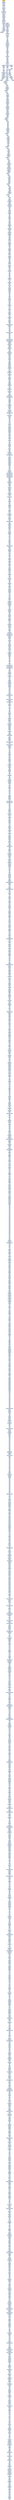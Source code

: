 digraph G {
node[shape=rectangle,style=filled,fillcolor=lightsteelblue,color=lightsteelblue]
bgcolor="transparent"
a0x00401000pushl_0x24UINT32[label="start\npushl $0x24<UINT32>",color="lightgrey",fillcolor="orange"];
a0x00401005pushl_0x0UINT32[label="0x00401005\npushl $0x0<UINT32>"];
a0x0040100apushl_0x43672cUINT32[label="0x0040100a\npushl $0x43672c<UINT32>"];
a0x0040100fcall_0x0040244a[label="0x0040100f\ncall 0x0040244a"];
a0x0040244ajmp_memset_msvcrt_dll[label="0x0040244a\njmp memset@msvcrt.dll"];
memset_msvcrt_dll[label="memset@msvcrt.dll",color="lightgrey",fillcolor="lightgrey"];
a0x00401014addl_0xcUINT8_esp[label="0x00401014\naddl $0xc<UINT8>, %esp"];
a0x00401017pushl_0x0UINT32[label="0x00401017\npushl $0x0<UINT32>"];
a0x0040101ccall_0x00402456[label="0x0040101c\ncall 0x00402456"];
a0x00402456jmp_GetModuleHandleA_kernel32_dll[label="0x00402456\njmp GetModuleHandleA@kernel32.dll"];
GetModuleHandleA_kernel32_dll[label="GetModuleHandleA@kernel32.dll",color="lightgrey",fillcolor="lightgrey"];
a0x00401021movl_eax_0x00436730[label="0x00401021\nmovl %eax, 0x00436730"];
a0x00401026pushl_0x0UINT32[label="0x00401026\npushl $0x0<UINT32>"];
a0x0040102bpushl_0x1000UINT32[label="0x0040102b\npushl $0x1000<UINT32>"];
a0x00401030pushl_0x0UINT32[label="0x00401030\npushl $0x0<UINT32>"];
a0x00401035call_0x0040245c[label="0x00401035\ncall 0x0040245c"];
a0x0040245cjmp_HeapCreate_kernel32_dll[label="0x0040245c\njmp HeapCreate@kernel32.dll"];
HeapCreate_kernel32_dll[label="HeapCreate@kernel32.dll",color="lightgrey",fillcolor="lightgrey"];
a0x0040103amovl_eax_0x0043672c[label="0x0040103a\nmovl %eax, 0x0043672c"];
a0x0040103fcall_0x004071c0[label="0x0040103f\ncall 0x004071c0"];
a0x004071c0pushl_ebp[label="0x004071c0\npushl %ebp"];
a0x004071c1movl_esp_ebp[label="0x004071c1\nmovl %esp, %ebp"];
a0x004071c3pushl_0x0UINT8[label="0x004071c3\npushl $0x0<UINT8>"];
a0x004071c5pushl_0x1000UINT32[label="0x004071c5\npushl $0x1000<UINT32>"];
a0x004071capushl_0x0UINT8[label="0x004071ca\npushl $0x0<UINT8>"];
a0x004071cccall_HeapCreate_kernel32_dll[label="0x004071cc\ncall HeapCreate@kernel32.dll"];
a0x004071d2movl_eax_0x004394ec[label="0x004071d2\nmovl %eax, 0x004394ec"];
a0x004071d7movl_0x0UINT32_0x004393f4[label="0x004071d7\nmovl $0x0<UINT32>, 0x004393f4"];
a0x004071e1movl_0x10UINT32_0x004394f0[label="0x004071e1\nmovl $0x10<UINT32>, 0x004394f0"];
a0x004071ebmovl_0x004394f0_eax[label="0x004071eb\nmovl 0x004394f0, %eax"];
a0x004071f0pushl_eax[label="0x004071f0\npushl %eax"];
a0x004071f1pushl_0x0UINT8[label="0x004071f1\npushl $0x0<UINT8>"];
a0x004071f3movl_0x004394ec_ecx[label="0x004071f3\nmovl 0x004394ec, %ecx"];
a0x004071f9pushl_ecx[label="0x004071f9\npushl %ecx"];
a0x004071facall_HeapAlloc_kernel32_dll[label="0x004071fa\ncall HeapAlloc@kernel32.dll"];
HeapAlloc_kernel32_dll[label="HeapAlloc@kernel32.dll",color="lightgrey",fillcolor="lightgrey"];
a0x00407200movl_eax_0x00434414[label="0x00407200\nmovl %eax, 0x00434414"];
a0x00407205popl_ebp[label="0x00407205\npopl %ebp"];
a0x00407206ret[label="0x00407206\nret"];
a0x00401044pushl_esp[label="0x00401044\npushl %esp"];
a0x00401045call_0x00407560[label="0x00401045\ncall 0x00407560"];
a0x00407560movl_0x4esp__eax[label="0x00407560\nmovl 0x4(%esp), %eax"];
a0x00407564subl_0x118UINT32_esp[label="0x00407564\nsubl $0x118<UINT32>, %esp"];
a0x0040756apushl_0x434670UINT32[label="0x0040756a\npushl $0x434670<UINT32>"];
a0x0040756fmovl_eax_0x004394f4[label="0x0040756f\nmovl %eax, 0x004394f4"];
a0x00407574call_0x00408f40[label="0x00407574\ncall 0x00408f40"];
a0x00408f40pushl_ecx[label="0x00408f40\npushl %ecx"];
a0x00408f41pushl_ebx[label="0x00408f41\npushl %ebx"];
a0x00408f42movl_0xcesp__ebx[label="0x00408f42\nmovl 0xc(%esp), %ebx"];
a0x00408f46movl_ebx__eax[label="0x00408f46\nmovl (%ebx), %eax"];
a0x00408f48pushl_ebp[label="0x00408f48\npushl %ebp"];
a0x00408f49pushl_edi[label="0x00408f49\npushl %edi"];
a0x00408f4apushl_0x429414UINT32[label="0x00408f4a\npushl $0x429414<UINT32>"];
a0x00408f4fpushl_eax[label="0x00408f4f\npushl %eax"];
a0x00408f50xorl_edi_edi[label="0x00408f50\nxorl %edi, %edi"];
a0x00408f52xorl_ebp_ebp[label="0x00408f52\nxorl %ebp, %ebp"];
a0x00408f54call_0x00421a7f[label="0x00408f54\ncall 0x00421a7f"];
a0x00421a7fjmp__stricmp_msvcrt_dll[label="0x00421a7f\njmp _stricmp@msvcrt.dll"];
a_stricmp_msvcrt_dll[label="_stricmp@msvcrt.dll",color="lightgrey",fillcolor="lightgrey"];
a0x00408f59addl_0x8UINT8_esp[label="0x00408f59\naddl $0x8<UINT8>, %esp"];
a0x00408f5ctestl_eax_eax[label="0x00408f5c\ntestl %eax, %eax"];
a0x00408f5eje_0x00408fcb[label="0x00408f5e\nje 0x00408fcb"];
a0x00408f60leal_0x8ebx__ecx[label="0x00408f60\nleal 0x8(%ebx), %ecx"];
a0x00408fcbpopl_edi[label="0x00408fcb\npopl %edi"];
a0x00408fccpopl_ebp[label="0x00408fcc\npopl %ebp"];
a0x00408fcdpopl_ebx[label="0x00408fcd\npopl %ebx"];
a0x00408fcepopl_ecx[label="0x00408fce\npopl %ecx"];
a0x00408fcfret[label="0x00408fcf\nret"];
a0x00407579addl_0x4UINT8_esp[label="0x00407579\naddl $0x4<UINT8>, %esp"];
a0x0040757cxorl_eax_eax[label="0x0040757c\nxorl %eax, %eax"];
a0x0040757emovl_edi_edi[label="0x0040757e\nmovl %edi, %edi"];
a0x00407580movb_0x434028eax__cl[label="0x00407580\nmovb 0x434028(%eax), %cl"];
a0x00407586movb_cl_0x14espeax_[label="0x00407586\nmovb %cl, 0x14(%esp,%eax)"];
a0x0040758aaddl_0x1UINT8_eax[label="0x0040758a\naddl $0x1<UINT8>, %eax"];
a0x0040758dtestb_cl_cl[label="0x0040758d\ntestb %cl, %cl"];
a0x0040758fjne_0x00407580[label="0x0040758f\njne 0x00407580"];
a0x00407591leal_0x14esp__eax[label="0x00407591\nleal 0x14(%esp), %eax"];
a0x00407595addl_0xffffffffUINT8_eax[label="0x00407595\naddl $0xffffffff<UINT8>, %eax"];
a0x00407598movb_0x1eax__cl[label="0x00407598\nmovb 0x1(%eax), %cl"];
a0x0040759baddl_0x1UINT8_eax[label="0x0040759b\naddl $0x1<UINT8>, %eax"];
a0x0040759etestb_cl_cl[label="0x0040759e\ntestb %cl, %cl"];
a0x004075a0jne_0x00407598[label="0x004075a0\njne 0x00407598"];
a0x004075a2movl_0x00428df0_ecx[label="0x004075a2\nmovl 0x00428df0, %ecx"];
a0x004075a8movl_0x00428df4_edx[label="0x004075a8\nmovl 0x00428df4, %edx"];
a0x004075aepushl_ebp[label="0x004075ae\npushl %ebp"];
a0x004075afmovl_ecx_eax_[label="0x004075af\nmovl %ecx, (%eax)"];
a0x004075b1movw_0x00428df8_cx[label="0x004075b1\nmovw 0x00428df8, %cx"];
a0x004075b8movl_edx_0x4eax_[label="0x004075b8\nmovl %edx, 0x4(%eax)"];
a0x004075bbpushl_0x428ddcUINT32[label="0x004075bb\npushl $0x428ddc<UINT32>"];
a0x004075c0leal_0x1cesp__edx[label="0x004075c0\nleal 0x1c(%esp), %edx"];
a0x004075c4pushl_edx[label="0x004075c4\npushl %edx"];
a0x004075c5pushl_0x428dd0UINT32[label="0x004075c5\npushl $0x428dd0<UINT32>"];
a0x004075capushl_0x434036UINT32[label="0x004075ca\npushl $0x434036<UINT32>"];
a0x004075cfmovw_cx_0x8eax_[label="0x004075cf\nmovw %cx, 0x8(%eax)"];
a0x004075d3call_0x00409010[label="0x004075d3\ncall 0x00409010"];
a0x00409010movl_0xcesp__eax[label="0x00409010\nmovl 0xc(%esp), %eax"];
a0x00409014leal__260esp__edx[label="0x00409014\nleal -260(%esp), %edx"];
a0x0040901bsubl_0x104UINT32_esp[label="0x0040901b\nsubl $0x104<UINT32>, %esp"];
a0x00409021subl_eax_edx[label="0x00409021\nsubl %eax, %edx"];
a0x00409023movb_eax__cl[label="0x00409023\nmovb (%eax), %cl"];
a0x00409025movb_cl_edxeax_[label="0x00409025\nmovb %cl, (%edx,%eax)"];
a0x00409028addl_0x1UINT8_eax[label="0x00409028\naddl $0x1<UINT8>, %eax"];
a0x0040902btestb_cl_cl[label="0x0040902b\ntestb %cl, %cl"];
a0x0040902djne_0x00409023[label="0x0040902d\njne 0x00409023"];
a0x0040902fpushl_ebx[label="0x0040902f\npushl %ebx"];
a0x00409030pushl_ebp[label="0x00409030\npushl %ebp"];
a0x00409031pushl_esi[label="0x00409031\npushl %esi"];
a0x00409032pushl_edi[label="0x00409032\npushl %edi"];
a0x00409033leal_0x10esp__edi[label="0x00409033\nleal 0x10(%esp), %edi"];
a0x00409037addl_0xffffffffUINT8_edi[label="0x00409037\naddl $0xffffffff<UINT8>, %edi"];
a0x0040903aleal_ebx__ebx[label="0x0040903a\nleal (%ebx), %ebx"];
a0x00409040movb_0x1edi__al[label="0x00409040\nmovb 0x1(%edi), %al"];
a0x00409043addl_0x1UINT8_edi[label="0x00409043\naddl $0x1<UINT8>, %edi"];
a0x00409046testb_al_al[label="0x00409046\ntestb %al, %al"];
a0x00409048jne_0x00409040[label="0x00409048\njne 0x00409040"];
a0x0040904amovl_0x118esp__ebp[label="0x0040904a\nmovl 0x118(%esp), %ebp"];
a0x00409051movw_0x0042ac60_bx[label="0x00409051\nmovw 0x0042ac60, %bx"];
a0x00409058movl_ebp_eax[label="0x00409058\nmovl %ebp, %eax"];
a0x0040905amovw_bx_edi_[label="0x0040905a\nmovw %bx, (%edi)"];
a0x0040905dmovl_eax_ecx[label="0x0040905d\nmovl %eax, %ecx"];
a0x0040905fnop_[label="0x0040905f\nnop "];
a0x00409060movb_eax__dl[label="0x00409060\nmovb (%eax), %dl"];
a0x00409062addl_0x1UINT8_eax[label="0x00409062\naddl $0x1<UINT8>, %eax"];
a0x00409065testb_dl_dl[label="0x00409065\ntestb %dl, %dl"];
a0x00409067jne_0x00409060[label="0x00409067\njne 0x00409060"];
a0x00409069leal_0x10esp__edi[label="0x00409069\nleal 0x10(%esp), %edi"];
a0x0040906dsubl_ecx_eax[label="0x0040906d\nsubl %ecx, %eax"];
a0x0040906fmovl_ecx_esi[label="0x0040906f\nmovl %ecx, %esi"];
a0x00409071addl_0xffffffffUINT8_edi[label="0x00409071\naddl $0xffffffff<UINT8>, %edi"];
a0x00409074movb_0x1edi__cl[label="0x00409074\nmovb 0x1(%edi), %cl"];
a0x00409077addl_0x1UINT8_edi[label="0x00409077\naddl $0x1<UINT8>, %edi"];
a0x0040907atestb_cl_cl[label="0x0040907a\ntestb %cl, %cl"];
a0x0040907cjne_0x00409074[label="0x0040907c\njne 0x00409074"];
a0x0040907emovl_eax_ecx[label="0x0040907e\nmovl %eax, %ecx"];
a0x00409080shrl_0x2UINT8_ecx[label="0x00409080\nshrl $0x2<UINT8>, %ecx"];
a0x00409083repz_movsl_ds_esi__es_edi_[label="0x00409083\nrepz movsl %ds:(%esi), %es:(%edi)"];
a0x00409085movl_eax_ecx[label="0x00409085\nmovl %eax, %ecx"];
a0x00409087andl_0x3UINT8_ecx[label="0x00409087\nandl $0x3<UINT8>, %ecx"];
a0x0040908arepz_movsb_ds_esi__es_edi_[label="0x0040908a\nrepz movsb %ds:(%esi), %es:(%edi)"];
a0x0040908cleal_0x10esp__edi[label="0x0040908c\nleal 0x10(%esp), %edi"];
a0x00409090addl_0xffffffffUINT8_edi[label="0x00409090\naddl $0xffffffff<UINT8>, %edi"];
a0x00409093movb_0x1edi__al[label="0x00409093\nmovb 0x1(%edi), %al"];
a0x00409096addl_0x1UINT8_edi[label="0x00409096\naddl $0x1<UINT8>, %edi"];
a0x00409099testb_al_al[label="0x00409099\ntestb %al, %al"];
a0x0040909bjne_0x00409093[label="0x0040909b\njne 0x00409093"];
a0x0040909dmovl_0x124esp__eax[label="0x0040909d\nmovl 0x124(%esp), %eax"];
a0x004090a4movw_bx_edi_[label="0x004090a4\nmovw %bx, (%edi)"];
a0x004090a7movl_eax_ecx[label="0x004090a7\nmovl %eax, %ecx"];
a0x004090a9leal_esp__esp[label="0x004090a9\nleal (%esp), %esp"];
a0x004090b0movb_eax__dl[label="0x004090b0\nmovb (%eax), %dl"];
a0x004090b2addl_0x1UINT8_eax[label="0x004090b2\naddl $0x1<UINT8>, %eax"];
a0x004090b5testb_dl_dl[label="0x004090b5\ntestb %dl, %dl"];
a0x004090b7jne_0x004090b0[label="0x004090b7\njne 0x004090b0"];
a0x004090b9leal_0x10esp__edi[label="0x004090b9\nleal 0x10(%esp), %edi"];
a0x004090bdsubl_ecx_eax[label="0x004090bd\nsubl %ecx, %eax"];
a0x004090bfmovl_ecx_esi[label="0x004090bf\nmovl %ecx, %esi"];
a0x004090c1addl_0xffffffffUINT8_edi[label="0x004090c1\naddl $0xffffffff<UINT8>, %edi"];
a0x004090c4movb_0x1edi__cl[label="0x004090c4\nmovb 0x1(%edi), %cl"];
a0x004090c7addl_0x1UINT8_edi[label="0x004090c7\naddl $0x1<UINT8>, %edi"];
a0x004090catestb_cl_cl[label="0x004090ca\ntestb %cl, %cl"];
a0x004090ccjne_0x004090c4[label="0x004090cc\njne 0x004090c4"];
a0x004090cemovl_eax_ecx[label="0x004090ce\nmovl %eax, %ecx"];
a0x004090d0shrl_0x2UINT8_ecx[label="0x004090d0\nshrl $0x2<UINT8>, %ecx"];
a0x004090d3repz_movsl_ds_esi__es_edi_[label="0x004090d3\nrepz movsl %ds:(%esi), %es:(%edi)"];
a0x004090d5movl_eax_ecx[label="0x004090d5\nmovl %eax, %ecx"];
a0x004090d7andl_0x3UINT8_ecx[label="0x004090d7\nandl $0x3<UINT8>, %ecx"];
a0x004090darepz_movsb_ds_esi__es_edi_[label="0x004090da\nrepz movsb %ds:(%esi), %es:(%edi)"];
a0x004090dcmovl_0x11cesp__esi[label="0x004090dc\nmovl 0x11c(%esp), %esi"];
a0x004090e3pushl_esi[label="0x004090e3\npushl %esi"];
a0x004090e4pushl_ebp[label="0x004090e4\npushl %ebp"];
a0x004090e5leal_0x18esp__eax[label="0x004090e5\nleal 0x18(%esp), %eax"];
a0x004090e9call_0x00408ce0[label="0x004090e9\ncall 0x00408ce0"];
a0x00408ce0subl_0xccUINT32_esp[label="0x00408ce0\nsubl $0xcc<UINT32>, %esp"];
a0x00408ce6pushl_ebp[label="0x00408ce6\npushl %ebp"];
a0x00408ce7pushl_esi[label="0x00408ce7\npushl %esi"];
a0x00408ce8movl_eax_esi[label="0x00408ce8\nmovl %eax, %esi"];
a0x00408cealeal_0xcesp__eax[label="0x00408cea\nleal 0xc(%esp), %eax"];
a0x00408ceepushl_eax[label="0x00408cee\npushl %eax"];
a0x00408cefpushl_esi[label="0x00408cef\npushl %esi"];
a0x00408cf0xorl_ebp_ebp[label="0x00408cf0\nxorl %ebp, %ebp"];
a0x00408cf2call_0x00408a70[label="0x00408cf2\ncall 0x00408a70"];
a0x00408a70movl_0x8esp__eax[label="0x00408a70\nmovl 0x8(%esp), %eax"];
a0x00408a74subl_0xd0UINT32_esp[label="0x00408a74\nsubl $0xd0<UINT32>, %esp"];
a0x00408a7apushl_ebx[label="0x00408a7a\npushl %ebx"];
a0x00408a7bmovb_0x0UINT8_eax_[label="0x00408a7b\nmovb $0x0<UINT8>, (%eax)"];
a0x00408a7eaddl_0x64UINT8_eax[label="0x00408a7e\naddl $0x64<UINT8>, %eax"];
a0x00408a81pushl_ebp[label="0x00408a81\npushl %ebp"];
a0x00408a82movb_0x0UINT8_eax_[label="0x00408a82\nmovb $0x0<UINT8>, (%eax)"];
a0x00408a85movl_0xdcesp__eax[label="0x00408a85\nmovl 0xdc(%esp), %eax"];
a0x00408a8cpushl_0x42ac54UINT32[label="0x00408a8c\npushl $0x42ac54<UINT32>"];
a0x00408a91pushl_eax[label="0x00408a91\npushl %eax"];
a0x00408a92xorl_ebp_ebp[label="0x00408a92\nxorl %ebp, %ebp"];
a0x00408a94call_0x00421ae5[label="0x00408a94\ncall 0x00421ae5"];
a0x00421ae5jmp_fopen_msvcrt_dll[label="0x00421ae5\njmp fopen@msvcrt.dll"];
fopen_msvcrt_dll[label="fopen@msvcrt.dll",color="lightgrey",fillcolor="lightgrey"];
a0x00408a99movl_eax_ebx[label="0x00408a99\nmovl %eax, %ebx"];
a0x00408a9baddl_0x8UINT8_esp[label="0x00408a9b\naddl $0x8<UINT8>, %esp"];
a0x00408a9etestl_ebx_ebx[label="0x00408a9e\ntestl %ebx, %ebx"];
a0x00408aa0je_0x00408ba3[label="0x00408aa0\nje 0x00408ba3"];
a0x00408aa6pushl_ebx[label="0x00408aa6\npushl %ebx"];
a0x00408aa7leal_0x14esp__ecx[label="0x00408aa7\nleal 0x14(%esp), %ecx"];
a0x00408aabpushl_0xc8UINT32[label="0x00408aab\npushl $0xc8<UINT32>"];
a0x00408ab0pushl_ecx[label="0x00408ab0\npushl %ecx"];
a0x00408ab1call_0x00421aeb[label="0x00408ab1\ncall 0x00421aeb"];
a0x00421aebjmp_fgets_msvcrt_dll[label="0x00421aeb\njmp fgets@msvcrt.dll"];
fgets_msvcrt_dll[label="fgets@msvcrt.dll",color="lightgrey",fillcolor="lightgrey"];
a0x00408ab6addl_0xcUINT8_esp[label="0x00408ab6\naddl $0xc<UINT8>, %esp"];
a0x00408ab9testl_eax_eax[label="0x00408ab9\ntestl %eax, %eax"];
a0x00408abbje_0x00408b9a[label="0x00408abb\nje 0x00408b9a"];
a0x00408b9apushl_ebx[label="0x00408b9a\npushl %ebx"];
a0x00408b9bcall_0x00421a9d[label="0x00408b9b\ncall 0x00421a9d"];
a0x00421a9djmp_fclose_msvcrt_dll[label="0x00421a9d\njmp fclose@msvcrt.dll"];
fclose_msvcrt_dll[label="fclose@msvcrt.dll",color="lightgrey",fillcolor="lightgrey"];
a0x00408ba0addl_0x4UINT8_esp[label="0x00408ba0\naddl $0x4<UINT8>, %esp"];
a0x00408ba3movl_ebp_eax[label="0x00408ba3\nmovl %ebp, %eax"];
a0x00408ba5popl_ebp[label="0x00408ba5\npopl %ebp"];
a0x00408ba6popl_ebx[label="0x00408ba6\npopl %ebx"];
a0x00408ba7addl_0xd0UINT32_esp[label="0x00408ba7\naddl $0xd0<UINT32>, %esp"];
a0x00408badret[label="0x00408bad\nret"];
a0x00428dd0pushl_eax[label="0x00428dd0\npushl %eax"];
a0x00428dd1incl_edx[label="0x00428dd1\nincl %edx"];
a0x00428dd2popl_edi[label="0x00428dd2\npopl %edi"];
a0x00428dd3incl_esp[label="0x00428dd3\nincl %esp"];
a0x00428dd4boundl_gs_0x67ebp__esi[label="0x00428dd4\nboundl %gs:0x67(%ebp), %esi"];
a0x00428dd8jb_0x00428ddc[label="0x00428dd8\njb 0x00428ddc"];
a0x00428ddcincl_esp[label="0x00428ddc\nincl %esp"];
a0x00428dddboundl_gs_0x67ebp__esi[label="0x00428ddd\nboundl %gs:0x67(%ebp), %esi"];
a0x00428de1jb_0x00428e13[label="0x00428de1\njb 0x00428e13"];
a0x00428de5arpl_sp_0x74ecx_[label="0x00428de5\narpl %sp, 0x74(%ecx)"];
a0x00428de8popa_[label="0x00428de8\npopa "];
a0x00428de9insb_dx_es_edi_[label="0x00428de9\ninsb %dx, %es:(%edi)"];
a0x00428deaoutsl_ds_esi__dx[label="0x00428dea\noutsl %ds:(%esi), %dx"];
a0x00428debaddb_al_eax_[label="0x00428deb\naddb %al, (%eax)"];
a0x00428deeaddb_al_eax_[label="0x00428dee\naddb %al, (%eax)"];
a0x00428df0popl_esp[label="0x00428df0\npopl %esp"];
a0x00428df1incl_ebx[label="0x00428df1\nincl %ebx"];
a0x00428df2popa_[label="0x00428df2\npopa "];
a0x00428df3je_0x00428e56[label="0x00428df3\nje 0x00428e56"];
a0x00428df5insb_dx_es_edi_[label="0x00428df5\ninsb %dx, %es:(%edi)"];
a0x00428df6outsl_ds_esi__dx[label="0x00428df6\noutsl %ds:(%esi), %dx"];
a0x00428df7jae_0x00428dfa[label="0x00428df7\njae 0x00428dfa"];
a0x00428dfaaddb_al_eax_[label="0x00428dfa\naddb %al, (%eax)"];
a0x00428dfcincl_esp[label="0x00428dfc\nincl %esp"];
a0x00428dfdboundl_gs_0x67ebp__esi[label="0x00428dfd\nboundl %gs:0x67(%ebp), %esi"];
a0x00428e01jb_0x00428e4a[label="0x00428e01\njb 0x00428e4a"];
a0x00428e05jb_0x00428e79[label="0x00428e05\njb 0x00428e79"];
a0x00428e07outsl_ds_esi__dx[label="0x00428e07\noutsl %ds:(%esi), %dx"];
a0x00428e08jb_0x00428e7d[label="0x00428e08\njb 0x00428e7d"];
a0x00428e0aaddb_al_eax_[label="0x00428e0a\naddb %al, (%eax)"];
a0x00428e0csubb_ah_0x25202973[label="0x00428e0c\nsubb %ah, 0x25202973"];
a0x00428e12jae_0x00428e14[label="0x00428e12\njae 0x00428e14"];
a0x00428e14incl_esp[label="0x00428e14\nincl %esp"];
a0x00428e15boundl_gs_0x67ebp__esi[label="0x00428e15\nboundl %gs:0x67(%ebp), %esi"];
a0x00428e19jb_0x00428e1d[label="0x00428e19\njb 0x00428e1d"];
a0x00428e1daddb_al_eax_[label="0x00428e1d\naddb %al, (%eax)"];
a0x00428e1faddb_dl_0x61edi_[label="0x00428e1f\naddb %dl, 0x61(%edi)"];
a0x00428e22jb_0x00428e92[label="0x00428e22\njb 0x00428e92"];
a0x00428e24imull_0x445b0a00UINT32_0x67esi__ebp[label="0x00428e24\nimull $0x445b0a00<UINT32>, 0x67(%esi), %ebp"];
a0x00428e2bboundl_gs_0x67ebp__esi[label="0x00428e2b\nboundl %gs:0x67(%ebp), %esi"];
a0x00428e2fjb_0x00428e53[label="0x00428e2f\njb 0x00428e53"];
a0x00428e33pushl_edi[label="0x00428e33\npushl %edi"];
a0x00428e34popa_[label="0x00428e34\npopa "];
a0x00428e35jb_0x00428ea5[label="0x00428e35\njb 0x00428ea5"];
a0x00428e37imull_0x2520205dUINT32_0x67esi__ebp[label="0x00428e37\nimull $0x2520205d<UINT32>, 0x67(%esi), %ebp"];
a0x00428e3ejae_0x00428e4a[label="0x00428e3e\njae 0x00428e4a"];
a0x00428e4apushl_edi[label="0x00428e4a\npushl %edi"];
a0x00428e4bpopa_[label="0x00428e4b\npopa "];
a0x00428e4cjb_0x00428ebc[label="0x00428e4c\njb 0x00428ebc"];
a0x00428e4eimull_0x4620205dUINT32_0x67esi__ebp[label="0x00428e4e\nimull $0x4620205d<UINT32>, 0x67(%esi), %ebp"];
a0x00428e55imull_0x20732520UINT32_0x3aebp2__ebp[label="0x00428e55\nimull $0x20732520<UINT32>, 0x3a(%ebp,,2), %ebp"];
a0x00428e5dsubb_cl_0x6eecxebp2_[label="0x00428e5d\nsubb %cl, 0x6e(%ecx,%ebp,2)"];
a0x00428e61cmpb_gs_eax__ah[label="0x00428e61\ncmpb %gs:(%eax), %ah"];
a0x00428e64andl_0xa2964UINT32_eax[label="0x00428e64\nandl $0xa2964<UINT32>, %eax"];
a0x00428e69addb_al_eax_[label="0x00428e69\naddb %al, (%eax)"];
a0x00428e6baddb_bl_0x44ebx_[label="0x00428e6b\naddb %bl, 0x44(%ebx)"];
a0x00428e6eboundl_gs_0x67ebp__esi[label="0x00428e6e\nboundl %gs:0x67(%ebp), %esi"];
a0x00428e72jb_0x00428ed3[label="0x00428e72\njb 0x00428ed3"];
a0x00428e76andb_ah_eax_[label="0x00428e76\nandb %ah, (%eax)"];
a0x00428e78andl_0x5b000a73UINT32_eax[label="0x00428e78\nandl $0x5b000a73<UINT32>, %eax"];
a0x00428e7daddb_al_0x65eaxeax_[label="0x00428e7d\naddb %al, 0x65(%eax,%eax)"];
a0x00428e81addb_ah_edx_[label="0x00428e81\naddb %ah, (%edx)"];
a0x00428e84jne_0x00428e86[label="0x00428e84\njne 0x00428e86"];
a0x00428e86addb_ah_edi_[label="0x00428e86\naddb %ah, (%edi)"];
a0x00428e8aaddb_dh_gs_edx_[label="0x00428e8a\naddb %dh, %gs:(%edx)"];
a0x00428e8epopl_ebp[label="0x00428e8e\npopl %ebp"];
a0x00428e8faddb_ah_eax_[label="0x00428e8f\naddb %ah, (%eax)"];
a0x00428e91addb_ah_eax_[label="0x00428e91\naddb %ah, (%eax)"];
a0x00428e93addb_ah_0x0a007300[label="0x00428e93\naddb %ah, 0x0a007300"];
a0x00428e99addb_al_eax_[label="0x00428e99\naddb %al, (%eax)"];
a0x00428e9baddb_bl_0x44ebx_[label="0x00428e9b\naddb %bl, 0x44(%ebx)"];
a0x00428e9eboundl_gs_0x67ebp__esi[label="0x00428e9e\nboundl %gs:0x67(%ebp), %esi"];
a0x00428ea2jb_0x00428f03[label="0x00428ea2\njb 0x00428f03"];
a0x00428ea6andb_ah_eax_[label="0x00428ea6\nandb %ah, (%eax)"];
a0x00428ea8andl_0x5b000a64UINT32_eax[label="0x00428ea8\nandl $0x5b000a64<UINT32>, %eax"];
a0x00428eadincl_esp[label="0x00428ead\nincl %esp"];
a0x00428eaeboundl_gs_0x67ebp__esi[label="0x00428eae\nboundl %gs:0x67(%ebp), %esi"];
a0x00428eb2jb_0x00428f13[label="0x00428eb2\njb 0x00428f13"];
a0x00428eb6andb_ah_eax_[label="0x00428eb6\nandb %ah, (%eax)"];
a0x00428eb8andb_0x25UINT8_al[label="0x00428eb8\nandb $0x25<UINT8>, %al"];
a0x00428ebapopl_eax[label="0x00428eba\npopl %eax"];
a0x00428ebborb_eax__al[label="0x00428ebb\norb (%eax), %al"];
a0x00428ebdaddb_al_eax_[label="0x00428ebd\naddb %al, (%eax)"];
a0x00428ebfaddb_bl_0x44ebx_[label="0x00428ebf\naddb %bl, 0x44(%ebx)"];
a0x00428ec2boundl_gs_0x67ebp__esi[label="0x00428ec2\nboundl %gs:0x67(%ebp), %esi"];
a0x00428ec6jb_0x00428f27[label="0x00428ec6\njb 0x00428f27"];
a0x00428ecaandb_ah_eax_[label="0x00428eca\nandb %ah, (%eax)"];
a0x00428eccandl_0x5b000a66UINT32_eax[label="0x00428ecc\nandl $0x5b000a66<UINT32>, %eax"];
a0x00428ed1incl_esp[label="0x00428ed1\nincl %esp"];
a0x00428ed2boundl_gs_0x67ebp__esi[label="0x00428ed2\nboundl %gs:0x67(%ebp), %esi"];
a0x00428ed6jb_0x00428f37[label="0x00428ed6\njb 0x00428f37"];
a0x00428edaandb_ah_eax_[label="0x00428eda\nandb %ah, (%eax)"];
a0x00428edcandl_0x57000a67UINT32_eax[label="0x00428edc\nandl $0x57000a67<UINT32>, %eax"];
a0x00428ee1imull_0x61724478UINT32_0x39esi__ebp[label="0x00428ee1\nimull $0x61724478<UINT32>, 0x39(%esi), %ebp"];
a0x00428ee8ja_0x00428f53[label="0x00428ee8\nja 0x00428f53"];
a0x00428eeaoutsb_ds_esi__dx[label="0x00428eea\noutsb %ds:(%esi), %dx"];
a0x00428eebaddb_al_eax_[label="0x00428eeb\naddb %al, (%eax)"];
a0x00428eeeaddb_al_eax_[label="0x00428eee\naddb %al, (%eax)"];
a0x00428ef0pushl_esp[label="0x00428ef0\npushl %esp"];
a0x00428ef1pushl_0x72502065UINT32[label="0x00428ef1\npushl $0x72502065<UINT32>"];
a0x00428ef6outsl_ds_esi__dx[label="0x00428ef6\noutsl %ds:(%esi), %dx"];
a0x00428ef7arpl_sp_0x64ebp_[label="0x00428ef7\narpl %sp, 0x64(%ebp)"];
a0x00428efajne_0x00428f6e[label="0x00428efa\njne 0x00428f6e"];
a0x00428efcandb_dh_gs_0x70ebx_[label="0x00428efc\nandb %dh, %gs:0x70(%ebx)"];
a0x00428f00arpl_bp_gs_0x66ecx_[label="0x00428f00\narpl %bp, %gs:0x66(%ecx)"];
a0x00428f04imull_0x206e6920UINT32_0x64ebp__esp[label="0x00428f04\nimull $0x206e6920<UINT32>, 0x64(%ebp), %esp"];
a0x00428f0bdaa_[label="0x00428f0b\ndaa "];
a0x00428f0candl_0x64202773UINT32_eax[label="0x00428f0c\nandl $0x64202773<UINT32>, %eax"];
a0x00428f11outsl_ds_esi__dx[label="0x00428f11\noutsl %ds:(%esi), %dx"];
a0x00428f12jae_0x00428f35[label="0x00428f12\njae 0x00428f35"];
a0x00428f35jb_0x00428f57[label="0x00428f35\njb 0x00428f57"];
a0x00428f37jb_0x00428f9e[label="0x00428f37\njb 0x00428f9e"];
a0x00428f39je_0x00428fb0[label="0x00428f39\nje 0x00428fb0"];
a0x00428fb0outsl_ds_esi__dx[label="0x00428fb0\noutsl %ds:(%esi), %dx"];
a0x00428fb1jne_0x00429027[label="0x00428fb1\njne 0x00429027"];
a0x00428fb3andb_ch_0x66edi_[label="0x00428fb3\nandb %ch, 0x66(%edi)"];
a0x00428fb6andb_dh_0x61edx_[label="0x00428fb6\nandb %dh, 0x61(%edx)"];
a0x00428fb9outsb_ds_esi__dx[label="0x00428fb9\noutsb %ds:(%esi), %dx"];
a0x00428fbaaddb_al_gs_eax_[label="0x00428fba\naddb %al, %gs:(%eax)"];
a0x00428fbfaddb_cl_0x75edi_[label="0x00428fbf\naddb %cl, 0x75(%edi)"];
a0x00428fc2je_0x00429013[label="0x00428fc2\nje 0x00429013"];
a0x00429013andb_ch_0x6fesi_[label="0x00429013\nandb %ch, 0x6f(%esi)"];
a0x00429016je_0x00429038[label="0x00429016\nje 0x00429038"];
a0x00429038outsl_ds_esi__dx[label="0x00429038\noutsl %ds:(%esi), %dx"];
a0x00429039jb_0x0042905b[label="0x00429039\njb 0x0042905b"];
a0x0042903boutsb_ds_esi__dx[label="0x0042903b\noutsb %ds:(%esi), %dx"];
a0x0042903cpopa_[label="0x0042903c\npopa "];
a0x0042903fje_0x004290aa[label="0x0042903f\nje 0x004290aa"];
a0x004290aainsb_dx_es_edi_[label="0x004290aa\ninsb %dx, %es:(%edi)"];
a0x004290aboutsb_ds_esi__dx[label="0x004290ab\noutsb %ds:(%esi), %dx"];
a0x004290adje_0x00429118[label="0x004290ad\nje 0x00429118"];
a0x00429118addb_al_eax_[label="0x00429118\naddb %al, (%eax)"];
a0x0042911aaddb_al_eax_[label="0x0042911a\naddb %al, (%eax)"];
a0x0042911cpushl_esp[label="0x0042911c\npushl %esp"];
a0x0042911dpushl_0x70732065UINT32[label="0x0042911d\npushl $0x70732065<UINT32>"];
a0x00429122arpl_bp_gs_0x66ecx_[label="0x00429122\narpl %bp, %gs:0x66(%ecx)"];
a0x00429126imull_0x73252720UINT32_0x64ebp__esp[label="0x00429126\nimull $0x73252720<UINT32>, 0x64(%ebp), %esp"];
a0x0042912ddaa_[label="0x0042912d\ndaa "];
a0x0042912eandb_ch_0x73ecx_[label="0x0042912e\nandb %ch, 0x73(%ecx)"];
a0x00429131andb_ch_0x75esi_[label="0x00429131\nandb %ch, 0x75(%esi)"];
a0x00429134insb_dx_es_edi_[label="0x00429134\ninsb %dx, %es:(%edi)"];
a0x00429135insb_dx_es_edi_[label="0x00429135\ninsb %dx, %es:(%edi)"];
a0x00429136addb_cl_cs_0x75esi_[label="0x00429136\naddb %cl, %cs:0x75(%esi)"];
a0x0042913ainsb_dx_es_edi_[label="0x0042913a\ninsb %dx, %es:(%edi)"];
a0x0042913binsb_dx_es_edi_[label="0x0042913b\ninsb %dx, %es:(%edi)"];
a0x0042913cincl_ecx[label="0x0042913c\nincl %ecx"];
a0x0042913djb_0x004291a6[label="0x0042913d\njb 0x004291a6"];
a0x0042913fjne_0x004291ae[label="0x0042913f\njne 0x004291ae"];
a0x004291aeandb_dh_gs_0x70ebx_[label="0x004291ae\nandb %dh, %gs:0x70(%ebx)"];
a0x004291b2arpl_bp_gs_0x66ecx_[label="0x004291b2\narpl %bp, %gs:0x66(%ecx)"];
a0x004291b6imull_0x20732520UINT32_0x64ebp__esp[label="0x004291b6\nimull $0x20732520<UINT32>, 0x64(%ebp), %esp"];
a0x004291bdimull_0x20746f6eUINT32_0x20ebx__esi[label="0x004291bd\nimull $0x20746f6e<UINT32>, 0x20(%ebx), %esi"];
a0x004291c4imull_0x6c616974UINT32_0x69esi__ebp[label="0x004291c4\nimull $0x6c616974<UINT32>, 0x69(%esi), %ebp"];
a0x004291cbimull_0x2e64UINT32_0x65edx__edi[label="0x004291cb\nimull $0x2e64<UINT32>, 0x65(%edx), %edi"];
a0x004291d2addb_al_eax_[label="0x004291d2\naddb %al, (%eax)"];
a0x004291d4addb_al_eax_[label="0x004291d4\naddb %al, (%eax)"];
a0x004291d6addb_al_eax_[label="0x004291d6\naddb %al, (%eax)"];
a0x004291d8andl_0x626f2073UINT32_eax[label="0x004291d8\nandl $0x626f2073<UINT32>, %eax"];
a0x004291ddpushl_0x65UINT8[label="0x004291dd\npushl $0x65<UINT8>"];
a0x004291dfarpl_si_0x6eeax_[label="0x004291df\narpl %si, 0x6e(%eax)"];
a0x004291e3jne_0x00429252[label="0x004291e3\njne 0x00429252"];
a0x004291e5boundl_0x72ebp__esp[label="0x004291e5\nboundl 0x72(%ebp), %esp"];
a0x004291e8andb_ch_0x73ecx_[label="0x004291e8\nandb %ch, 0x73(%ecx)"];
a0x004291ebandb_dh_0x65esi_[label="0x004291eb\nandb %dh, 0x65(%esi)"];
a0x004291eejb_0x00429269[label="0x004291ee\njb 0x00429269"];
a0x004291f0andb_ch_0x69eax_[label="0x004291f0\nandb %ch, 0x69(%eax)"];
a0x004291f3pushl_0x766f2820UINT32[label="0x004291f3\npushl $0x766f2820<UINT32>"];
a0x004291f9jb_0x0042921c[label="0x004291f9\njb 0x0042921c"];
a0x004291fcandl_0x202c2969UINT32_eax[label="0x004291fc\nandl $0x202c2969<UINT32>, %eax"];
a0x00429201popa_[label="0x00429201\npopa "];
a0x00429202jb_0x00429269[label="0x00429202\njb 0x00429269"];
a0x00429204andb_bl_0x6fecx_[label="0x00429204\nandb %bl, 0x6f(%ecx)"];
a0x00429207jne_0x00429229[label="0x00429207\njne 0x00429229"];
a0x00429209jae_0x00429280[label="0x00429209\njae 0x00429280"];
a0x00429280andb_ah_0x6eecx_[label="0x00429280\nandb %ah, 0x6e(%ecx)"];
a0x00429283outsl_ds_esi__dx[label="0x00429283\noutsl %ds:(%esi), %dx"];
a0x00429284je_0x004292ee[label="0x00429284\nje 0x004292ee"];
a0x004292eeincl_ecx[label="0x004292ee\nincl %ecx"];
a0x004292efoutsb_ds_esi__dx[label="0x004292ef\noutsb %ds:(%esi), %dx"];
a0x004292f0jns_0x004292f2[label="0x004292f0\njns 0x004292f2"];
a0x004292f2addb_al_eax_[label="0x004292f2\naddb %al, (%eax)"];
a0x004292f4andl_0x756d2073UINT32_eax[label="0x004292f4\nandl $0x756d2073<UINT32>, %eax"];
a0x004292f9jae_0x0042936f[label="0x004292f9\njae 0x0042936f"];
a0x0042936fandb_cl_0x70edi_[label="0x0042936f\nandb %cl, 0x70(%edi)"];
a0x00429372outsb_ds_esi__dx[label="0x00429372\noutsb %ds:(%esi), %dx"];
a0x00429374pushl_edi[label="0x00429374\npushl %edi"];
a0x00429375imull_0x6465776fUINT32_0x64esi__ebp[label="0x00429375\nimull $0x6465776f<UINT32>, 0x64(%esi), %ebp"];
a0x0042937cpushl_ebx[label="0x0042937c\npushl %ebx"];
a0x0042937darpl_si_0x65edx_[label="0x0042937d\narpl %si, 0x65(%edx)"];
a0x00429380outsb_ds_esi__dx[label="0x00429380\noutsb %ds:(%esi), %dx"];
a0x00429382subb_ch_ecx_[label="0x00429382\nsubb %ch, (%ecx)"];
a0x00429384andb_ch_0x75ebp_[label="0x00429384\nandb %ch, 0x75(%ebp)"];
a0x00429387jae_0x004293fd[label="0x00429387\njae 0x004293fd"];
a0x004293fdjae_0x0042942d[label="0x004293fd\njae 0x0042942d"];
a0x0042942dandb_dh_0x70ebx_[label="0x0042942d\nandb %dh, 0x70(%ebx)"];
a0x00429430arpl_bp_gs_0x66ecx_[label="0x00429430\narpl %bp, %gs:0x66(%ecx)"];
a0x00429434jns_0x00429456[label="0x00429434\njns 0x00429456"];
a0x00429456incl_ecx[label="0x00429456\nincl %ecx"];
a0x00429457jb_0x004294cb[label="0x00429457\njb 0x004294cb"];
a0x00429459popa_[label="0x00429459\npopa "];
a0x0042945ajns_0x004294a8[label="0x0042945a\njns 0x004294a8"];
a0x004294a8insb_dx_es_edi_[label="0x004294a8\ninsb %dx, %es:(%edi)"];
a0x004294a9pushl_ebx[label="0x004294a9\npushl %ebx"];
a0x004294aaje_0x0042951e[label="0x004294aa\nje 0x0042951e"];
a0x004294acimull_0x6f6f4200UINT32_0x67esi__ebp[label="0x004294ac\nimull $0x6f6f4200<UINT32>, 0x67(%esi), %ebp"];
a0x004294b3insb_dx_es_edi_[label="0x004294b3\ninsb %dx, %es:(%edi)"];
a0x004294b4popa_[label="0x004294b4\npopa "];
a0x004294b6outsb_ds_esi__dx[label="0x004294b6\noutsb %ds:(%esi), %dx"];
a0x004294b7andb_ah_0x78ebp_[label="0x004294b7\nandb %ah, 0x78(%ebp)"];
a0x004294bajo_0x0042952e[label="0x004294ba\njo 0x0042952e"];
a0x004294bcjae_0x00429532[label="0x004294bc\njae 0x00429532"];
a0x00429532addb_al_eax_[label="0x00429532\naddb %al, (%eax)"];
a0x00429534decl_esp[label="0x00429534\ndecl %esp"];
a0x00429535popa_[label="0x00429535\npopa "];
a0x00429536boundl_0x6cebp__esp[label="0x00429536\nboundl 0x6c(%ebp), %esp"];
a0x00429539decl_esi[label="0x00429539\ndecl %esi"];
a0x0042953aoutsl_ds_esi__dx[label="0x0042953a\noutsl %ds:(%esi), %dx"];
a0x0042953bje_0x00429583[label="0x0042953b\nje 0x00429583"];
a0x0042953doutsl_ds_esi__dx[label="0x0042953d\noutsl %ds:(%esi), %dx"];
a0x0042953ejne_0x004295ae[label="0x0042953e\njne 0x004295ae"];
a0x004295aejb_0x00429629[label="0x004295ae\njb 0x00429629"];
a0x004295b0addb_al_cs_eax_[label="0x004295b0\naddb %al, %cs:(%eax)"];
a0x004295b3addb_cl_0x6eecx_[label="0x004295b3\naddb %cl, 0x6e(%ecx)"];
a0x004295b6jbe_0x00429619[label="0x004295b6\njbe 0x00429619"];
a0x00429619jne_0x00429688[label="0x00429619\njne 0x00429688"];
a0x0042961bboundl_0x72ebp__esp[label="0x0042961b\nboundl 0x72(%ebp), %esp"];
a0x0042961eincl_ebp[label="0x0042961e\nincl %ebp"];
a0x0042961fjs_0x00429691[label="0x0042961f\njs 0x00429691"];
a0x00429621arpl_si_gs_0x64ebp2_[label="0x00429621\narpl %si, %gs:0x64(%ebp,,2)"];
a0x00429626addb_al_eax_[label="0x00429626\naddb %al, (%eax)"];
a0x00429628incl_edx[label="0x00429628\nincl %edx"];
a0x00429629popa_[label="0x00429629\npopa "];
a0x0042962aandb_dh_fs_0x61eax_[label="0x0042962a\nandb %dh, %fs:0x61(%eax)"];
a0x0042962ejb_0x00429691[label="0x0042962e\njb 0x00429691"];
a0x00429630insl_dx_es_edi_[label="0x00429630\ninsl %dx, %es:(%edi)"];
a0x00429631je_0x00429699[label="0x00429631\nje 0x00429699"];
a0x00429699outsl_ds_esi__dx[label="0x00429699\noutsl %ds:(%esi), %dx"];
a0x0042969aoutsl_ds_esi__dx[label="0x0042969a\noutsl %ds:(%esi), %dx"];
a0x0042969bandb_ah_0x65esi_[label="0x0042969b\nandb %ah, 0x65(%esi)"];
a0x0042969eja_0x004296c0[label="0x0042969e\nja 0x004296c0"];
a0x004296a0popa_[label="0x004296a0\npopa "];
a0x004296a1jb_0x0042970a[label="0x004296a1\njb 0x0042970a"];
a0x004296a3jne_0x00429712[label="0x004296a3\njne 0x00429712"];
a0x004296a5outsb_ds_esi__dx[label="0x004296a5\noutsb %ds:(%esi), %dx"];
a0x004296a7je_0x0042971c[label="0x004296a7\nje 0x0042971c"];
a0x0042971cpushl_0x6e652065UINT32[label="0x0042971c\npushl $0x6e652065<UINT32>"];
a0x00429721andb_ch_fs_0x66edi_[label="0x00429721\nandb %ch, %fs:0x66(%edi)"];
a0x00429725andb_dh_0x65eaxebp2_[label="0x00429725\nandb %dh, 0x65(%eax,%ebp,2)"];
a0x00429729andb_ch_0x6eecx_[label="0x00429729\nandb %ch, 0x6e(%ecx)"];
a0x0042972cjo_0x004297a3[label="0x0042972c\njo 0x004297a3"];
a0x0042972eje_0x0042975e[label="0x0042972e\nje 0x0042975e"];
a0x0042975earpl_si_0x72ebpesi2_[label="0x0042975e\narpl %si, 0x72(%ebp,%esi,2)"];
a0x00429762addb_al_gs_eax_[label="0x00429762\naddb %al, %gs:(%eax)"];
a0x00429766addb_al_eax_[label="0x00429766\naddb %al, (%eax)"];
a0x00429768daa_[label="0x00429768\ndaa "];
a0x00429769subb_ah_edi_[label="0x00429769\nsubb %ah, (%edi)"];
a0x0042976bandb_ah_0x78ebp_[label="0x0042976b\nandb %ah, 0x78(%ebp)"];
a0x0042976ejo_0x004297d5[label="0x0042976e\njo 0x004297d5"];
a0x00429770arpl_si_0x64ebp2_[label="0x00429770\narpl %si, 0x64(%ebp,,2)"];
a0x00429774andb_ah_0x66ecx_[label="0x00429774\nandb %ah, 0x66(%ecx)"];
a0x00429777je_0x004297de[label="0x00429777\nje 0x004297de"];
a0x004297dejo_0x00429800[label="0x004297de\njo 0x00429800"];
a0x004297e0pushl_0x6e207361UINT32[label="0x004297e0\npushl $0x6e207361<UINT32>"];
a0x004297e5outsl_ds_esi__dx[label="0x004297e5\noutsl %ds:(%esi), %dx"];
a0x004297e6andb_ah_0x75ebx_[label="0x004297e6\nandb %ah, 0x75(%ebx)"];
a0x004297e9jb_0x0042985d[label="0x004297e9\njb 0x0042985d"];
a0x004297eboutsb_ds_esi__dx[label="0x004297eb\noutsb %ds:(%esi), %dx"];
a0x004297edje_0x0042980f[label="0x004297ed\nje 0x0042980f"];
a0x0042980fandb_cl_0x6eecxebp2_[label="0x0042980f\nandb %cl, 0x6e(%ecx,%ebp,2)"];
a0x00429813imull_0x4cUINT8_0x64ebp__esp[label="0x00429813\nimull $0x4c<UINT8>, 0x64(%ebp), %esp"];
a0x00429817imull_0x73616820UINT32_0x74ebx__esi[label="0x00429817\nimull $0x73616820<UINT32>, 0x74(%ebx), %esi"];
a0x0042981eandb_ch_0x6fesi_[label="0x0042981e\nandb %ch, 0x6f(%esi)"];
a0x00429821andb_ah_0x75ebx_[label="0x00429821\nandb %ah, 0x75(%ebx)"];
a0x00429824jb_0x00429898[label="0x00429824\njb 0x00429898"];
a0x00429826outsb_ds_esi__dx[label="0x00429826\noutsb %ds:(%esi), %dx"];
a0x00429828je_0x0042984a[label="0x00429828\nje 0x0042984a"];
a0x0042984ajae_0x004298bf[label="0x0042984a\njae 0x004298bf"];
a0x004298bfandb_ch_0x61ebp_[label="0x004298bf\nandb %ch, 0x61(%ebp)"];
a0x004298c2outsb_ds_esi__dx[label="0x004298c2\noutsb %ds:(%esi), %dx"];
a0x004298c3jns_0x004298e5[label="0x004298c3\njns 0x004298e5"];
a0x004298e5outsb_ds_esi__dx[label="0x004298e5\noutsb %ds:(%esi), %dx"];
a0x004298e6jns_0x0042992c[label="0x004298e6\njns 0x0042992c"];
a0x0042992cpushl_esp[label="0x0042992c\npushl %esp"];
a0x0042992dpushl_0x69642065UINT32[label="0x0042992d\npushl $0x69642065<UINT32>"];
a0x00429932insl_dx_es_edi_[label="0x00429932\ninsl %dx, %es:(%edi)"];
a0x00429933outsb_ds_esi__dx[label="0x00429933\noutsb %ds:(%esi), %dx"];
a0x00429935jae_0x004299a0[label="0x00429935\njae 0x004299a0"];
a0x004299a0jb_0x00429a14[label="0x004299a0\njb 0x00429a14"];
a0x004299a2popa_[label="0x004299a2\npopa "];
a0x004299a3jns_0x004299f5[label="0x004299a3\njns 0x004299f5"];
a0x004299f5popa_[label="0x004299f5\npopa "];
a0x004299f6jo_0x00429a18[label="0x004299f6\njo 0x00429a18"];
a0x004299f8imull_0x20746f6eUINT32_0x20ebx__esi[label="0x004299f8\nimull $0x20746f6e<UINT32>, 0x20(%ebx), %esi"];
a0x004299ffimull_0x6c616974UINT32_0x69esi__ebp[label="0x004299ff\nimull $0x6c616974<UINT32>, 0x69(%esi), %ebp"];
a0x00429a06imull_0x28202e64UINT32_0x65edx__edi[label="0x00429a06\nimull $0x28202e64<UINT32>, 0x65(%edx), %edi"];
a0x00429a0ddecl_esi[label="0x00429a0d\ndecl %esi"];
a0x00429a0eja_0x00429a5e[label="0x00429a0e\nja 0x00429a5e"];
a0x00429a5einsb_dx_es_edi_[label="0x00429a5e\ninsb %dx, %es:(%edi)"];
a0x00429a5fandb_bh_gs_0x65ecx_[label="0x00429a5f\nandb %bh, %gs:0x65(%ecx)"];
a0x00429a64je_0x00429a8f[label="0x00429a64\nje 0x00429a8f"];
a0x00429a8fandb_ch_0x62ecxebp2_[label="0x00429a8f\nandb %ch, 0x62(%ecx,%ebp,2)"];
a0x00429a93jb_0x00429af6[label="0x00429a93\njb 0x00429af6"];
a0x00429a95jb_0x00429b10[label="0x00429a95\njb 0x00429b10"];
a0x00429a97andb_ah_0x75esi_[label="0x00429a97\nandb %ah, 0x75(%esi)"];
a0x00429a9aoutsb_ds_esi__dx[label="0x00429a9a\noutsb %ds:(%esi), %dx"];
a0x00429a9barpl_si_0x6fecxebp2_[label="0x00429a9b\narpl %si, 0x6f(%ecx,%ebp,2)"];
a0x00429a9foutsb_ds_esi__dx[label="0x00429a9f\noutsb %ds:(%esi), %dx"];
a0x00429aa0addb_al_cs_eax_[label="0x00429aa0\naddb %al, %cs:(%eax)"];
a0x00429aa3addb_cl_0x6fesi_[label="0x00429aa3\naddb %cl, 0x6f(%esi)"];
a0x00429aa6incl_ecx[label="0x00429aa6\nincl %ecx"];
a0x00429aa7jb_0x00429b10[label="0x00429aa7\njb 0x00429b10"];
a0x00429aabjae_0x00429b20[label="0x00429aab\njae 0x00429b20"];
a0x00429b20jbe_0x00429b83[label="0x00429b20\njbe 0x00429b83"];
a0x00429b22insb_dx_es_edi_[label="0x00429b22\ninsb %dx, %es:(%edi)"];
a0x00429b23imull_0x726f6d65UINT32_0x6deax__esp[label="0x00429b23\nimull $0x726f6d65<UINT32>, 0x6d(%eax), %esp"];
a0x00429b2bjns_0x00429b5b[label="0x00429b2b\njns 0x00429b5b"];
a0x00429b5bjae_0x00429b7d[label="0x00429b5b\njae 0x00429b7d"];
a0x00429b7dimull_0x6e697274UINT32_0x73eax__esp[label="0x00429b7d\nimull $0x6e697274<UINT32>, 0x73(%eax), %esp"];
a0x00429b85andb_dh_0x6feax_[label="0x00429b85\nandb %dh, 0x6f(%eax)"];
a0x00429b89imull_0x2e7265UINT32_0x74esi__ebp[label="0x00429b89\nimull $0x2e7265<UINT32>, 0x74(%esi), %ebp"];
a0x00429b90decl_ecx[label="0x00429b90\ndecl %ecx"];
a0x00429b91outsb_ds_esi__dx[label="0x00429b91\noutsb %ds:(%esi), %dx"];
a0x00429b92jbe_0x00429bf5[label="0x00429b92\njbe 0x00429bf5"];
a0x00429bf5popa_[label="0x00429bf5\npopa "];
a0x00429bf6jns_0x00429bf8[label="0x00429bf6\njns 0x00429bf8"];
a0x00429bf8decl_edi[label="0x00429bf8\ndecl %edi"];
a0x00429bf9jne_0x00429c6f[label="0x00429bf9\njne 0x00429c6f"];
a0x00429c6faddb_al_0x69esi_[label="0x00429c6f\naddb %al, 0x69(%esi)"];
a0x00429c72insb_dx_es_edi_[label="0x00429c72\ninsb %dx, %es:(%edi)"];
a0x00429c74incl_ebp[label="0x00429c74\nincl %ebp"];
a0x00429c76js_0x00429ce8[label="0x00429c76\njs 0x00429ce8"];
a0x00429c78arpl_si_gs_0x64ebp2_[label="0x00429c78\narpl %si, %gs:0x64(%ebp,,2)"];
a0x00429c7daddb_al_eax_[label="0x00429c7d\naddb %al, (%eax)"];
a0x00429c7faddb_dl_0x6eebp_[label="0x00429c7f\naddb %dl, 0x6e(%ebp)"];
a0x00429c82js_0x00429cf5[label="0x00429c82\njs 0x00429cf5"];
a0x00429c85arpl_si_gs_0x64ebp2_[label="0x00429c85\narpl %si, %gs:0x64(%ebp,,2)"];
a0x00429c8aandb_dl_0x6bediebp2_[label="0x00429c8a\nandb %dl, 0x6b(%edi,%ebp,2)"];
a0x00429c8eoutsb_ds_esi__dx[label="0x00429c8e\noutsb %ds:(%esi), %dx"];
a0x00429c90addb_al_cs_eax_[label="0x00429c90\naddb %al, %cs:(%eax)"];
a0x00429c93addb_dl_0x6eebp_[label="0x00429c93\naddb %dl, 0x6e(%ebp)"];
a0x00429c96js_0x00429d09[label="0x00429c96\njs 0x00429d09"];
a0x00429c99arpl_si_gs_0x64ebp2_[label="0x00429c99\narpl %si, %gs:0x64(%ebp,,2)"];
a0x00429c9epushl_esp[label="0x00429c9e\npushl %esp"];
a0x00429c9foutsl_ds_esi__dx[label="0x00429c9f\noutsl %ds:(%esi), %dx"];
a0x00429ca0imull_0x0UINT8_0x6eebp__esp[label="0x00429ca0\nimull $0x0<UINT8>, 0x6e(%ebp), %esp"];
a0x00429ca4incl_ecx[label="0x00429ca4\nincl %ecx"];
a0x00429ca5andb_ah_0x6febx_[label="0x00429ca5\nandb %ah, 0x6f(%ebx)"];
a0x00429ca8outsb_ds_esi__dx[label="0x00429ca8\noutsb %ds:(%esi), %dx"];
a0x00429ca9jae_0x00429d1f[label="0x00429ca9\njae 0x00429d1f"];
a0x00429d1fimull_0x69666974UINT32_0x6eebp2__esp[label="0x00429d1f\nimull $0x69666974<UINT32>, 0x6e(%ebp,,2), %esp"];
a0x00429d27jb_0x00429d4a[label="0x00429d27\njb 0x00429d4a"];
a0x00429d2aimull_0x65707865UINT32_0x20ebx__esi[label="0x00429d2a\nimull $0x65707865<UINT32>, 0x20(%ebx), %esi"];
a0x00429d31arpl_si_0x64ebp2_[label="0x00429d31\narpl %si, 0x64(%ebp,,2)"];
a0x00429d35andb_ah_0x66ecx_[label="0x00429d35\nandb %ah, 0x66(%ecx)"];
a0x00429d38je_0x00429d9f[label="0x00429d38\nje 0x00429d9f"];
a0x00429d9fdecl_esp[label="0x00429d9f\ndecl %esp"];
a0x00429da2incl_edx[label="0x00429da2\nincl %edx"];
a0x00429da3jb_0x00429e06[label="0x00429da3\njb 0x00429e06"];
a0x00429da5arpl_bp_0x65ebx_[label="0x00429da5\narpl %bp, 0x65(%ebx)"];
a0x00429da8je_0x00429daa[label="0x00429da8\nje 0x00429daa"];
a0x00429daaaddb_al_eax_[label="0x00429daa\naddb %al, (%eax)"];
a0x00429dacpushl_ebp[label="0x00429dac\npushl %ebp"];
a0x00429dadoutsb_ds_esi__dx[label="0x00429dad\noutsb %ds:(%esi), %dx"];
a0x00429daeinsl_dx_es_edi_[label="0x00429dae\ninsl %dx, %es:(%edi)"];
a0x00429dafpopa_[label="0x00429daf\npopa "];
a0x00429db0je_0x00429e15[label="0x00429db0\nje 0x00429e15"];
a0x00429db2pushl_0x27206465UINT32[label="0x00429db2\npushl $0x27206465<UINT32>"];
a0x00429db7subb_ah_edi_[label="0x00429db7\nsubb %ah, (%edi)"];
a0x00429db9addb_al_cs_eax_[label="0x00429db9\naddb %al, %cs:(%eax)"];
a0x00429dbcpushl_ebp[label="0x00429dbc\npushl %ebp"];
a0x00429dbdoutsb_ds_esi__dx[label="0x00429dbd\noutsb %ds:(%esi), %dx"];
a0x00429dbeinsl_dx_es_edi_[label="0x00429dbe\ninsl %dx, %es:(%edi)"];
a0x00429dbfpopa_[label="0x00429dbf\npopa "];
a0x00429dc0je_0x00429e25[label="0x00429dc0\nje 0x00429e25"];
a0x00429dc2pushl_0x504c6465UINT32[label="0x00429dc2\npushl $0x504c6465<UINT32>"];
a0x00429dc7popa_[label="0x00429dc7\npopa "];
a0x00429dc8jb_0x00429e2f[label="0x00429dc8\njb 0x00429e2f"];
a0x00429dcaoutsb_ds_esi__dx[label="0x00429dca\noutsb %ds:(%esi), %dx"];
a0x00429dcbaddb_dl_0x65eaxebp2_[label="0x00429dcb\naddb %dl, 0x65(%eax,%ebp,2)"];
a0x00429dcfandb_ah_0x69edx_[label="0x00429dcf\nandb %ah, 0x69(%edx)"];
a0x00429dd2outsb_ds_esi__dx[label="0x00429dd2\noutsb %ds:(%esi), %dx"];
a0x00429dd3popa_[label="0x00429dd3\npopa "];
a0x00429dd4jb_0x00429e4f[label="0x00429dd4\njb 0x00429e4f"];
a0x00429dd6andb_cl_0x70edi_[label="0x00429dd6\nandb %cl, 0x70(%edi)"];
a0x00429dd9jb_0x00429e3d[label="0x00429dd9\njb 0x00429e3d"];
a0x00429ddcje_0x00429e4d[label="0x00429ddc\nje 0x00429e4d"];
a0x00429e4djb_0x00429eb1[label="0x00429e4d\njb 0x00429eb1"];
a0x00429e50je_0x00429ec1[label="0x00429e50\nje 0x00429ec1"];
a0x00429ec1popa_[label="0x00429ec1\npopa "];
a0x00429ec2outsb_ds_esi__dx[label="0x00429ec2\noutsb %ds:(%esi), %dx"];
a0x00429ec3outsb_ds_esi__dx[label="0x00429ec3\noutsb %ds:(%esi), %dx"];
a0x00429ec4outsl_ds_esi__dx[label="0x00429ec4\noutsl %ds:(%esi), %dx"];
a0x00429ec5je_0x00429ee7[label="0x00429ec5\nje 0x00429ee7"];
a0x00429ee7imull_0x6854002eUINT32_0x67esi__ebp[label="0x00429ee7\nimull $0x6854002e<UINT32>, 0x67(%esi), %ebp"];
a0x00429eeeimull_0x7265706fUINT32_0x20ebx__esi[label="0x00429eee\nimull $0x7265706f<UINT32>, 0x20(%ebx), %esi"];
a0x00429ef5popa_[label="0x00429ef5\npopa "];
a0x00429ef6je_0x00429f67[label="0x00429ef6\nje 0x00429f67"];
a0x00429ef8jb_0x00429f1a[label="0x00429ef8\njb 0x00429f1a"];
a0x00429efajs_0x00429f6d[label="0x00429efa\njs 0x00429f6d"];
a0x00429f6dandb_dh_0x61esi_[label="0x00429f6d\nandb %dh, 0x61(%esi)"];
a0x00429f70insb_dx_es_edi_[label="0x00429f70\ninsb %dx, %es:(%edi)"];
a0x00429f71jne_0x00429fd8[label="0x00429f71\njne 0x00429fd8"];
a0x00429f73addb_dl_0x6bediebp2_[label="0x00429f73\naddb %dl, 0x6b(%edi,%ebp,2)"];
a0x00429f77outsb_ds_esi__dx[label="0x00429f77\noutsb %ds:(%esi), %dx"];
a0x00429f79incl_esp[label="0x00429f79\nincl %esp"];
a0x00429f7aarpl_bp_gs_0x6decx_[label="0x00429f7a\narpl %bp, %gs:0x6d(%ecx)"];
a0x00429f7epopa_[label="0x00429f7e\npopa "];
a0x00429f7finsb_dx_es_edi_[label="0x00429f7f\ninsb %dx, %es:(%edi)"];
a0x00429f80addb_al_eax_[label="0x00429f80\naddb %al, (%eax)"];
a0x00429f82addb_al_eax_[label="0x00429f82\naddb %al, (%eax)"];
a0x00429f84decl_ebp[label="0x00429f84\ndecl %ebp"];
a0x00429f85popa_[label="0x00429f85\npopa "];
a0x00429f86insb_dx_es_edi_[label="0x00429f86\ninsb %dx, %es:(%edi)"];
a0x00429f87outsw_ds_esi__dx[label="0x00429f87\noutsw %ds:(%esi), %dx"];
a0x00429f89jb_0x00429ff8[label="0x00429f89\njb 0x00429ff8"];
a0x00429f8bandb_ch_gs_0x65eax_[label="0x00429f8b\nandb %ch, %gs:0x65(%eax)"];
a0x00429f90js_0x00429ff3[label="0x00429f90\njs 0x00429ff3"];
a0x00429f92arpl_bp_gs_0x6decx_[label="0x00429f92\narpl %bp, %gs:0x6d(%ecx)"];
a0x00429f97popa_[label="0x00429f97\npopa "];
a0x00429f98insb_dx_es_edi_[label="0x00429f98\ninsb %dx, %es:(%edi)"];
a0x00429f99andb_dh_0x61esi_[label="0x00429f99\nandb %dh, 0x61(%esi)"];
a0x00429f9cinsb_dx_es_edi_[label="0x00429f9c\ninsb %dx, %es:(%edi)"];
a0x00429f9djne_0x0042a004[label="0x00429f9d\njne 0x0042a004"];
a0x00429f9faddb_al_cs_eax_[label="0x00429f9f\naddb %al, %cs:(%eax)"];
a0x00429fa2addb_al_eax_[label="0x00429fa2\naddb %al, (%eax)"];
a0x00429fa4pushl_esp[label="0x00429fa4\npushl %esp"];
a0x00429fa5outsl_ds_esi__dx[label="0x00429fa5\noutsl %ds:(%esi), %dx"];
a0x00429fa6imull_0x48UINT8_0x6eebp__esp[label="0x00429fa6\nimull $0x48<UINT8>, 0x6e(%ebp), %esp"];
a0x00429faajs_0x00429fad[label="0x00429faa\njs 0x00429fad"];
a0x00429fadaddb_al_eax_[label="0x00429fad\naddb %al, (%eax)"];
a0x00429fafaddb_dl_0x6eebp_[label="0x00429faf\naddb %dl, 0x6e(%ebp)"];
a0x00429fb2js_0x0042a025[label="0x00429fb2\njs 0x0042a025"];
a0x00429fb5arpl_si_gs_0x64ebp2_[label="0x00429fb5\narpl %si, %gs:0x64(%ebp,,2)"];
a0x00429fbaandb_dh_0x6bediebp2_[label="0x00429fba\nandb %dh, 0x6b(%edi,%ebp,2)"];
a0x00429fbeoutsb_ds_esi__dx[label="0x00429fbe\noutsb %ds:(%esi), %dx"];
a0x00429fc0cmpb_eax__ah[label="0x00429fc0\ncmpb (%eax), %ah"];
a0x00429fc2daa_[label="0x00429fc2\ndaa "];
a0x00429fc3andb_0x27UINT8_al[label="0x00429fc3\nandb $0x27<UINT8>, %al"];
a0x00429fc5addb_al_eax_[label="0x00429fc5\naddb %al, (%eax)"];
a0x00429fc7addb_dl_0x6bediebp2_[label="0x00429fc7\naddb %dl, 0x6b(%edi,%ebp,2)"];
a0x00429fcboutsb_ds_esi__dx[label="0x00429fcb\noutsb %ds:(%esi), %dx"];
a0x00429fcdandb_0x0UINT8_al[label="0x00429fcd\nandb $0x0<UINT8>, %al"];
a0x00429fcfaddb_dl_0x6eebp_[label="0x00429fcf\naddb %dl, 0x6e(%ebp)"];
a0x00429fd2je_0x0042a039[label="0x00429fd2\nje 0x0042a039"];
a0x0042a039jbe_0x0042a09c[label="0x0042a039\njbe 0x0042a09c"];
a0x0042a09cjns_0x0042a0c7[label="0x0042a09c\njns 0x0042a0c7"];
a0x0042a0c7incl_ebx[label="0x0042a0c7\nincl %ebx"];
a0x0042a0c8popa_[label="0x0042a0c8\npopa "];
a0x0042a0c9insb_dx_es_edi_[label="0x0042a0c9\ninsb %dx, %es:(%edi)"];
a0x0042a0cainsb_dx_es_edi_[label="0x0042a0ca\ninsb %dx, %es:(%edi)"];
a0x0042a0cbaddb_al_0x61esi_[label="0x0042a0cb\naddb %al, 0x61(%esi)"];
a0x0042a0ceje_0x0042a131[label="0x0042a0ce\nje 0x0042a131"];
a0x0042a0d0insb_dx_es_edi_[label="0x0042a0d0\ninsb %dx, %es:(%edi)"];
a0x0042a0d1andb_ah_0x72ecx_[label="0x0042a0d1\nandb %ah, 0x72(%ecx)"];
a0x0042a0d4imull_0x63697465UINT32_0x6deaxebp2__esi[label="0x0042a0d4\nimull $0x63697465<UINT32>, 0x6d(%eax,%ebp,2), %esi"];
a0x0042a0dcandb_ah_0x72ebp_[label="0x0042a0dc\nandb %ah, 0x72(%ebp)"];
a0x0042a0dfjb_0x0042a150[label="0x0042a0df\njb 0x0042a150"];
a0x0042a0e1jb_0x0042a111[label="0x0042a0e1\njb 0x0042a111"];
a0x0042a0e3addb_al_0x72ecx_[label="0x0042a0e3\naddb %al, 0x72(%ecx)"];
a0x0042a0e6imull_0x63697465UINT32_0x6deaxebp2__esi[label="0x0042a0e6\nimull $0x63697465<UINT32>, 0x6d(%eax,%ebp,2), %esi"];
a0x0042a0eeincl_ebp[label="0x0042a0ee\nincl %ebp"];
a0x0042a0efjb_0x0042a163[label="0x0042a0ef\njb 0x0042a163"];
a0x0042a0f1outsl_ds_esi__dx[label="0x0042a0f1\noutsl %ds:(%esi), %dx"];
a0x0042a0f2jb_0x0042a0f4[label="0x0042a0f2\njb 0x0042a0f4"];
a0x0042a0f4decl_ecx[label="0x0042a0f4\ndecl %ecx"];
a0x0042a0f5outsb_ds_esi__dx[label="0x0042a0f5\noutsb %ds:(%esi), %dx"];
a0x0042a0f6je_0x0042a15d[label="0x0042a0f6\nje 0x0042a15d"];
a0x0042a0f8jb_0x0042a11c[label="0x0042a0f8\njb 0x0042a11c"];
a0x0042a0fcoutsl_ds_esi__dx[label="0x0042a0fc\noutsl %ds:(%esi), %dx"];
a0x0042a0fdjbe_0x0042a164[label="0x0042a0fd\njbe 0x0042a164"];
a0x0042a0ffjb_0x0042a167[label="0x0042a0ff\njb 0x0042a167"];
a0x0042a101insb_dx_es_edi_[label="0x0042a101\ninsb %dx, %es:(%edi)"];
a0x0042a102outsl_ds_esi__dx[label="0x0042a102\noutsl %ds:(%esi), %dx"];
a0x0042a103ja_0x0042a133[label="0x0042a103\nja 0x0042a133"];
a0x0042a133jb_0x0042a19d[label="0x0042a133\njb 0x0042a19d"];
a0x0042a137insb_dx_es_edi_[label="0x0042a137\ninsb %dx, %es:(%edi)"];
a0x0042a138outsl_ds_esi__dx[label="0x0042a138\noutsl %ds:(%esi), %dx"];
a0x0042a139ja_0x0042a13b[label="0x0042a139\nja 0x0042a13b"];
a0x0042a13baddb_al_0x6cesi_[label="0x0042a13b\naddb %al, 0x6c(%esi)"];
a0x0042a13eoutsl_ds_esi__dx[label="0x0042a13e\noutsl %ds:(%esi), %dx"];
a0x0042a13fpopa_[label="0x0042a13f\npopa "];
a0x0042a140je_0x0042a162[label="0x0042a140\nje 0x0042a162"];
a0x0042a142outsl_ds_esi__dx[label="0x0042a142\noutsl %ds:(%esi), %dx"];
a0x0042a143jbe_0x0042a1aa[label="0x0042a143\njbe 0x0042a1aa"];
a0x0042a145jb_0x0042a1ad[label="0x0042a145\njb 0x0042a1ad"];
a0x0042a147insb_dx_es_edi_[label="0x0042a147\ninsb %dx, %es:(%edi)"];
a0x0042a148outsl_ds_esi__dx[label="0x0042a148\noutsl %ds:(%esi), %dx"];
a0x0042a149ja_0x0042a179[label="0x0042a149\nja 0x0042a179"];
a0x0042a179insb_dx_es_edi_[label="0x0042a179\ninsb %dx, %es:(%edi)"];
a0x0042a17aoutsl_ds_esi__dx[label="0x0042a17a\noutsl %ds:(%esi), %dx"];
a0x0042a17bpopa_[label="0x0042a17b\npopa "];
a0x0042a17cje_0x0042a1c7[label="0x0042a17c\nje 0x0042a1c7"];
a0x0042a17eoutsb_ds_esi__dx[label="0x0042a17e\noutsb %ds:(%esi), %dx"];
a0x0042a17fjbe_0x0042a1e2[label="0x0042a17f\njbe 0x0042a1e2"];
a0x0042a181insb_dx_es_edi_[label="0x0042a181\ninsb %dx, %es:(%edi)"];
a0x0042a182imull_0x69440000UINT32_eaxeax__esp[label="0x0042a182\nimull $0x69440000<UINT32>, (%eax,%eax), %esp"];
a0x0042a18ajbe_0x0042a1f5[label="0x0042a18a\njbe 0x0042a1f5"];
a0x0042a1f5andb_ch_0x76edi_[label="0x0042a1f5\nandb %ch, 0x76(%edi)"];
a0x0042a1f8jb_0x0042a261[label="0x0042a1f8\njb 0x0042a261"];
a0x0042a1fbinsb_dx_es_edi_[label="0x0042a1fb\ninsb %dx, %es:(%edi)"];
a0x0042a1fcoutsl_ds_esi__dx[label="0x0042a1fc\noutsl %ds:(%esi), %dx"];
a0x0042a1fdja_0x0042a22d[label="0x0042a1fd\nja 0x0042a22d"];
a0x0042a1ffaddb_dl_0x74ebx_[label="0x0042a1ff\naddb %dl, 0x74(%ebx)"];
a0x0042a202popa_[label="0x0042a202\npopa "];
a0x0042a203arpl_bp_0x4febx_[label="0x0042a203\narpl %bp, 0x4f(%ebx)"];
a0x0042a206jbe_0x0042a26d[label="0x0042a206\njbe 0x0042a26d"];
a0x0042a26dinsl_dx_es_edi_[label="0x0042a26d\ninsl %dx, %es:(%edi)"];
a0x0042a26eoutsl_ds_esi__dx[label="0x0042a26e\noutsl %ds:(%esi), %dx"];
a0x0042a26fjb_0x0042a2ea[label="0x0042a26f\njb 0x0042a2ea"];
a0x0042a271pushl_edi[label="0x0042a271\npushl %edi"];
a0x0042a272jb_0x0042a2dd[label="0x0042a272\njb 0x0042a2dd"];
a0x0042a274je_0x0042a2db[label="0x0042a274\nje 0x0042a2db"];
a0x0042a2dbpopa_[label="0x0042a2db\npopa "];
a0x0042a2dcinsb_dx_es_edi_[label="0x0042a2dc\ninsb %dx, %es:(%edi)"];
a0x0042a2ddimull_0x79726f6dUINT32_0x65ebpecx2__esp[label="0x0042a2dd\nimull $0x79726f6d<UINT32>, 0x65(%ebp,%ecx,2), %esp"];
a0x0042a2e5addb_al_eax_[label="0x0042a2e5\naddb %al, (%eax)"];
a0x0042a2e7addb_dl_0x79ebx_[label="0x0042a2e7\naddb %dl, 0x79(%ebx)"];
a0x0042a2eajae_0x0042a360[label="0x0042a2ea\njae 0x0042a360"];
a0x0042a360addb_al_cs_eax_[label="0x0042a360\naddb %al, %cs:(%eax)"];
a0x0042a363addb_dh_ecx_[label="0x0042a363\naddb %dh, (%ecx)"];
a0x0042a365xorb_al_eax_[label="0x0042a365\nxorb %al, (%eax)"];
a0x0042a367addb_dl_0x65edx_[label="0x0042a367\naddb %dl, 0x65(%edx)"];
a0x0042a36apopa_[label="0x0042a36a\npopa "];
a0x0042a36bandb_ah_fs_0x74ecx2_[label="0x0042a36b\nandb %ah, %fs:0x74(%ecx,,2)"];
a0x0042a370popa_[label="0x0042a370\npopa "];
a0x0042a371andb_ah_0x72ebp_[label="0x0042a371\nandb %ah, 0x72(%ebp)"];
a0x0042a374jb_0x0042a3e5[label="0x0042a374\njb 0x0042a3e5"];
a0x0042a376jb_0x0042a3b2[label="0x0042a376\njb 0x0042a3b2"];
a0x0042a378andb_ch_0x6fesi_[label="0x0042a378\nandb %ch, 0x6f(%esi)"];
a0x0042a37bandb_ch_0x6febp_[label="0x0042a37b\nandb %ch, 0x6f(%ebp)"];
a0x0042a37ejb_0x0042a3e5[label="0x0042a37e\njb 0x0042a3e5"];
a0x0042a380andb_ah_0x74ecx2_[label="0x0042a380\nandb %ah, 0x74(%ecx,,2)"];
a0x0042a384popa_[label="0x0042a384\npopa "];
a0x0042a385addb_al_cs_eax_[label="0x0042a385\naddb %al, %cs:(%eax)"];
a0x0042a388cmpl_eax_eax_[label="0x0042a388\ncmpl %eax, (%eax)"];
a0x0042a38aaddb_al_eax_[label="0x0042a38a\naddb %al, (%eax)"];
a0x0042a38cdecl_edi[label="0x0042a38c\ndecl %edi"];
a0x0042a38doutsb_ds_esi__dx[label="0x0042a38d\noutsb %ds:(%esi), %dx"];
a0x0042a38einsb_dx_es_edi_[label="0x0042a38e\ninsb %dx, %es:(%edi)"];
a0x0042a38fjns_0x0042a3b1[label="0x0042a38f\njns 0x0042a3b1"];
a0x0042a391je_0x0042a3fb[label="0x0042a391\nje 0x0042a3fb"];
a0x0042a393andb_ch_gs_0x73ecx2_[label="0x0042a393\nandb %ch, %gs:0x73(%ecx,,2)"];
a0x0042a398je_0x0042a3ba[label="0x0042a398\nje 0x0042a3ba"];
a0x0042a3baoutsb_ds_esi__dx[label="0x0042a3ba\noutsb %ds:(%esi), %dx"];
a0x0042a3bbandb_dh_gs_0x69edi_[label="0x0042a3bb\nandb %dh, %gs:0x69(%edi)"];
a0x0042a3c1je_0x0042a42b[label="0x0042a3c1\nje 0x0042a42b"];
a0x0042a42bpopa_[label="0x0042a42b\npopa "];
a0x0042a42cjns_0x0042a44e[label="0x0042a42c\njns 0x0042a44e"];
a0x0042a44ejb_0x0042a470[label="0x0042a44e\njb 0x0042a470"];
a0x0042a450imull_0x6c6c756eUINT32_0x20ebx__esi[label="0x0042a450\nimull $0x6c6c756e<UINT32>, 0x20(%ebx), %esi"];
a0x0042a457addb_al_cs_eax_[label="0x0042a457\naddb %al, %cs:(%eax)"];
a0x0042a45aaddb_al_eax_[label="0x0042a45a\naddb %al, (%eax)"];
a0x0042a45cxorl_eax__eax[label="0x0042a45c\nxorl (%eax), %eax"];
a0x0042a45eaddb_al_eax_[label="0x0042a45e\naddb %al, (%eax)"];
a0x0042a460decl_ebp[label="0x0042a460\ndecl %ebp"];
a0x0042a461outsl_ds_esi__dx[label="0x0042a461\noutsl %ds:(%esi), %dx"];
a0x0042a462jne_0x0042a4d1[label="0x0042a462\njne 0x0042a4d1"];
a0x0042a4d1jae_0x0042a547[label="0x0042a4d1\njae 0x0042a547"];
a0x0042a547addb_cl_0x6fesi_[label="0x0042a547\naddb %cl, 0x6f(%esi)"];
a0x0042a54apushl_ebx[label="0x0042a54a\npushl %ebx"];
a0x0042a54bje_0x0042a5bf[label="0x0042a54b\nje 0x0042a5bf"];
a0x0042a5bfje_0x0042a627[label="0x0042a5bf\nje 0x0042a627"];
a0x0042a627andb_ch_0x6eecx_[label="0x0042a627\nandb %ch, 0x6e(%ecx)"];
a0x0042a62ajs_0x0042a64e[label="0x0042a62a\njs 0x0042a64e"];
a0x0042a62eoutsl_ds_esi__dx[label="0x0042a62e\noutsl %ds:(%esi), %dx"];
a0x0042a62fjne_0x0042a6a5[label="0x0042a62f\njne 0x0042a6a5"];
a0x0042a631andb_ch_0x66edi_[label="0x0042a631\nandb %ch, 0x66(%edi)"];
a0x0042a634andb_ah_0x6fedx_[label="0x0042a634\nandb %ah, 0x6f(%edx)"];
a0x0042a637jne_0x0042a6a7[label="0x0042a637\njne 0x0042a6a7"];
a0x0042a639jae_0x0042a66a[label="0x0042a639\njae 0x0042a66a"];
a0x0042a66aoutsb_ds_esi__dx[label="0x0042a66a\noutsb %ds:(%esi), %dx"];
a0x0042a66bandb_ah_edi_[label="0x0042a66b\nandb %ah, (%edi)"];
a0x0042a66epopl_ebp[label="0x0042a66e\npopl %ebp"];
a0x0042a66fdaa_[label="0x0042a66f\ndaa "];
a0x0042a670andb_ah_0x6fesi_[label="0x0042a670\nandb %ah, 0x6f(%esi)"];
a0x0042a673jb_0x0042a695[label="0x0042a673\njb 0x0042a695"];
a0x0042a675jae_0x0042a6eb[label="0x0042a675\njae 0x0042a6eb"];
a0x0042a6ebandb_ah_gs_0x6cecx_[label="0x0042a6eb\nandb %ah, %gs:0x6c(%ecx)"];
a0x0042a6efinsb_dx_es_edi_[label="0x0042a6ef\ninsb %dx, %es:(%edi)"];
a0x0042a6f0outsl_ds_esi__dx[label="0x0042a6f0\noutsl %ds:(%esi), %dx"];
a0x0042a6f1ja_0x0042a758[label="0x0042a6f1\nja 0x0042a758"];
a0x0042a6f3andb_ah_fs_0x73ecx_[label="0x0042a6f3\nandb %ah, %fs:0x73(%ecx)"];
a0x0042a6f7andb_ah_0x72ecx_[label="0x0042a6f7\nandb %ah, 0x72(%ecx)"];
a0x0042a6fajb_0x0042a75d[label="0x0042a6fa\njb 0x0042a75d"];
a0x0042a6fcjns_0x0042a71e[label="0x0042a6fc\njns 0x0042a71e"];
a0x0042a71ejb_0x0042a795[label="0x0042a71e\njb 0x0042a795"];
a0x0042a720arpl_si_0x72ebpesi2_[label="0x0042a720\narpl %si, 0x72(%ebp,%esi,2)"];
a0x0042a724andb_ah_gs_0x69esi_[label="0x0042a724\nandb %ah, %gs:0x69(%esi)"];
a0x0042a728insb_dx_es_edi_[label="0x0042a728\ninsb %dx, %es:(%edi)"];
a0x0042a72aandb_ch_fs_0x61esi_[label="0x0042a72a\nandb %ch, %fs:0x61(%esi)"];
a0x0042a72einsl_dx_es_edi_[label="0x0042a72e\ninsl %dx, %es:(%edi)"];
a0x0042a72faddb_al_gs_eax_[label="0x0042a72f\naddb %al, %gs:(%eax)"];
a0x0042a733addb_cl_0x6eecx_[label="0x0042a733\naddb %cl, 0x6e(%ecx)"];
a0x0042a736jbe_0x0042a799[label="0x0042a736\njbe 0x0042a799"];
a0x0042a799outsb_ds_esi__dx[label="0x0042a799\noutsb %ds:(%esi), %dx"];
a0x0042a79ajbe_0x0042a7fd[label="0x0042a79a\njbe 0x0042a7fd"];
a0x0042a7fdsubb_0x20UINT8_al[label="0x0042a7fd\nsubb $0x20<UINT8>, %al"];
a0x0042a7ffjo_0x0042a86d[label="0x0042a7ff\njo 0x0042a86d"];
a0x0042a801popa_[label="0x0042a801\npopa "];
a0x0042a803jae_0x0042a86a[label="0x0042a803\njae 0x0042a86a"];
a0x0042a86aandb_ah_0x78ebp_[label="0x0042a86a\nandb %ah, 0x78(%ebp)"];
a0x0042a86djo_0x0042a8e1[label="0x0042a86d\njo 0x0042a8e1"];
a0x0042a86fjae_0x0042a8e5[label="0x0042a86f\njae 0x0042a8e5"];
a0x0042a8e5popa_[label="0x0042a8e5\npopa "];
a0x0042a8e6jb_0x0042a95c[label="0x0042a8e6\njb 0x0042a95c"];
a0x0042a8e8addb_al_eax_[label="0x0042a8e8\naddb %al, (%eax)"];
a0x0042a8eaaddb_al_eax_[label="0x0042a8ea\naddb %al, (%eax)"];
a0x0042a8ecincl_ebp[label="0x0042a8ec\nincl %ebp"];
a0x0042a8edjs_0x0042a963[label="0x0042a8ed\njs 0x0042a963"];
a0x0042a8efjb_0x0042a960[label="0x0042a8ef\njb 0x0042a960"];
a0x0042a8f2popa_[label="0x0042a8f2\npopa "];
a0x0042a8f3insb_dx_es_edi_[label="0x0042a8f3\ninsb %dx, %es:(%edi)"];
a0x0042a8f4addb_al_eax_[label="0x0042a8f4\naddb %al, (%eax)"];
a0x0042a8f6addb_al_eax_[label="0x0042a8f6\naddb %al, (%eax)"];
a0x0042a8f8incl_ebx[label="0x0042a8f8\nincl %ebx"];
a0x0042a8f9popa_[label="0x0042a8f9\npopa "];
a0x0042a8faoutsb_ds_esi__dx[label="0x0042a8fa\noutsb %ds:(%esi), %dx"];
a0x0042a8fboutsb_ds_esi__dx[label="0x0042a8fb\noutsb %ds:(%esi), %dx"];
a0x0042a8fcoutsl_ds_esi__dx[label="0x0042a8fc\noutsl %ds:(%esi), %dx"];
a0x0042a8fdje_0x0042a91f[label="0x0042a8fd\nje 0x0042a91f"];
a0x0042a8ffpushl_0x20746c61UINT32[label="0x0042a8ff\npushl $0x20746c61<UINT32>"];
a0x0042a904incl_esp[label="0x0042a904\nincl %esp"];
a0x0042a905boundl_gs_0x67ebp__esi[label="0x0042a905\nboundl %gs:0x67(%ebp), %esi"];
a0x0042a909jb_0x0042a92d[label="0x0042a909\njb 0x0042a92d"];
a0x0042a90dimull_0x20656469UINT32_0x73esi__ebp[label="0x0042a90d\nimull $0x20656469<UINT32>, 0x73(%esi), %ebp"];
a0x0042a914pushl_ebx[label="0x0042a914\npushl %ebx"];
a0x0042a915je_0x0042a978[label="0x0042a915\nje 0x0042a978"];
a0x0042a978jb_0x0042a9e3[label="0x0042a978\njb 0x0042a9e3"];
a0x0042a97apopa_[label="0x0042a97a\npopa "];
a0x0042a97bboundl_0x2eebp2__ebp[label="0x0042a97b\nboundl 0x2e(%ebp,,2), %ebp"];
a0x0042a97faddb_dl_0x74ebx_[label="0x0042a97f\naddb %dl, 0x74(%ebx)"];
a0x0042a982jb_0x0042a9ed[label="0x0042a982\njb 0x0042a9ed"];
a0x0042a984outsb_ds_esi__dx[label="0x0042a984\noutsb %ds:(%esi), %dx"];
a0x0042a985decl_esi[label="0x0042a985\ndecl %esi"];
a0x0042a987jne_0x0042a9f6[label="0x0042a987\njne 0x0042a9f6"];
a0x0042a9f6jae_0x0042aa61[label="0x0042a9f6\njae 0x0042aa61"];
a0x0042aa61incl_esi[label="0x0042aa61\nincl %esi"];
a0x0042aa62outsl_ds_esi__dx[label="0x0042aa62\noutsl %ds:(%esi), %dx"];
a0x0042aa63jne_0x0042aad3[label="0x0042aa63\njne 0x0042aad3"];
a0x0042aad3outsl_ds_esi__dx[label="0x0042aad3\noutsl %ds:(%esi), %dx"];
a0x0042aad4andb_dh_0x65eaxebp2_[label="0x0042aad4\nandb %dh, 0x65(%eax,%ebp,2)"];
a0x0042aad9andb_cl_0x53edi_[label="0x0042aad9\nandb %cl, 0x53(%edi)"];
a0x0042aadcandb_ch_0x6decxebp2_[label="0x0042aadc\nandb %ch, 0x6d(%ecx,%ebp,2)"];
a0x0042aae0imull_0x61747328UINT32_0x20ebxesi2__esi[label="0x0042aae0\nimull $0x61747328<UINT32>, 0x20(%ebx,%esi,2), %esi"];
a0x0042aae8arpl_bp_0x20ebx_[label="0x0042aae8\narpl %bp, 0x20(%ebx)"];
a0x0042aaeboutsl_ds_esi__dx[label="0x0042aaeb\noutsl %ds:(%esi), %dx"];
a0x0042aaecjbe_0x0042ab53[label="0x0042aaec\njbe 0x0042ab53"];
a0x0042ab53addb_dl_0x65eaxebp2_[label="0x0042ab53\naddb %dl, 0x65(%eax,%ebp,2)"];
a0x0042ab57andb_dl_0x74ebx_[label="0x0042ab57\nandb %dl, 0x74(%ebx)"];
a0x0042ab5apopa_[label="0x0042ab5a\npopa "];
a0x0042ab5barpl_bp_0x20ebx_[label="0x0042ab5b\narpl %bp, 0x20(%ebx)"];
a0x0042ab5eimull_0x74706d65UINT32_0x20ebx__esi[label="0x0042ab5e\nimull $0x74706d65<UINT32>, 0x20(%ebx), %esi"];
a0x0042ab65jns_0x0042ab95[label="0x0042ab65\njns 0x0042ab95"];
a0x0042ab67addb_dl_0x74ebx_[label="0x0042ab67\naddb %dl, 0x74(%ebx)"];
a0x0042ab6apopa_[label="0x0042ab6a\npopa "];
a0x0042ab6barpl_bp_0x45ebx_[label="0x0042ab6b\narpl %bp, 0x45(%ebx)"];
a0x0042ab6einsl_dx_es_edi_[label="0x0042ab6e\ninsl %dx, %es:(%edi)"];
a0x0042ab6fjo_0x0042abe5[label="0x0042ab6f\njo 0x0042abe5"];
a0x0042ab71jns_0x0042ab73[label="0x0042ab71\njns 0x0042ab73"];
a0x0042ab73addb_al_0x72ebp_[label="0x0042ab73\naddb %al, 0x72(%ebp)"];
a0x0042ab76jb_0x0042abe7[label="0x0042ab76\njb 0x0042abe7"];
a0x0042ab78jb_0x0042abb4[label="0x0042ab78\njb 0x0042abb4"];
a0x0042ab7aandb_dl_0x74ebx_[label="0x0042ab7a\nandb %dl, 0x74(%ebx)"];
a0x0042ab7dpopa_[label="0x0042ab7d\npopa "];
a0x0042ab7earpl_bp_0x20ebx_[label="0x0042ab7e\narpl %bp, 0x20(%ebx)"];
a0x0042ab81jo_0x0042abf2[label="0x0042ab81\njo 0x0042abf2"];
a0x0042ab83jae_0x0042abee[label="0x0042ab83\njae 0x0042abee"];
a0x0042abeepopa_[label="0x0042abee\npopa "];
a0x0042abefarpl_bp_0x55ebx_[label="0x0042abef\narpl %bp, 0x55(%ebx)"];
a0x0042abf2outsb_ds_esi__dx[label="0x0042abf2\noutsb %ds:(%esi), %dx"];
a0x0042abf3popa_[label="0x0042abf3\npopa "];
a0x0042abf4jbe_0x0042ac57[label="0x0042abf4\njbe 0x0042ac57"];
a0x0042ac57addb_ch_esi_[label="0x0042ac57\naddb %ch, (%esi)"];
a0x0042ac59addb_al_eax_[label="0x0042ac59\naddb %al, (%eax)"];
a0x0042ac5baddb_ch_esi_[label="0x0042ac5b\naddb %ch, (%esi)"];
a0x0042ac5daddb_al_cs_eax_[label="0x0042ac5d\naddb %al, %cs:(%eax)"];
a0x0042ac60das_[label="0x0042ac60\ndas "];
a0x0042ac61addb_al_eax_[label="0x0042ac61\naddb %al, (%eax)"];
a0x0042ac63addb_ah_ebx_[label="0x0042ac63\naddb %ah, (%ebx)"];
a0x0042ac65andl_ebx__esp[label="0x0042ac65\nandl (%ebx), %esp"];
a0x0042ac67andb_dl_0x74ebx_[label="0x0042ac67\nandb %dl, 0x74(%ebx)"];
a0x0042ac6ajb_0x0042acd5[label="0x0042ac6a\njb 0x0042acd5"];
a0x0042ac6coutsb_ds_esi__dx[label="0x0042ac6c\noutsb %ds:(%esi), %dx"];
a0x0042ac6dandb_ch_0x6fesi_[label="0x0042ac6d\nandb %ch, 0x6f(%esi)"];
a0x0042ac71je_0x0042ac93[label="0x0042ac71\nje 0x0042ac93"];
a0x0042ac93addb_al_eax_[label="0x0042ac93\naddb %al, (%eax)"];
a0x0042ac95addb_al_eax_[label="0x0042ac95\naddb %al, (%eax)"];
a0x0042ac97addb_ah_0x25005800[label="0x0042ac97\naddb %ah, 0x25005800"];
a0x0042ac9daddb_dh_eax_[label="0x0042ac9d\naddb %dh, (%eax)"];
a0x0042ac9faddb_bh_eax_[label="0x0042ac9f\naddb %bh, (%eax)"];
a0x0042aca1addb_bl_eax_[label="0x0042aca1\naddb %bl, (%eax)"];
a0x0042aca4addb_al_eax_[label="0x0042aca4\naddb %al, (%eax)"];
a0x0042aca6addb_al_eax_[label="0x0042aca6\naddb %al, (%eax)"];
a0x0042aca8incl_ecx[label="0x0042aca8\nincl %ecx"];
a0x0042aca9incl_edx[label="0x0042aca9\nincl %edx"];
a0x0042acaaincl_ebx[label="0x0042acaa\nincl %ebx"];
a0x0042acabincl_esp[label="0x0042acab\nincl %esp"];
a0x0042acacincl_ebp[label="0x0042acac\nincl %ebp"];
a0x0042acadincl_esi[label="0x0042acad\nincl %esi"];
a0x0042acaeincl_edi[label="0x0042acae\nincl %edi"];
a0x0042acafdecl_eax[label="0x0042acaf\ndecl %eax"];
a0x0042acb0decl_ecx[label="0x0042acb0\ndecl %ecx"];
a0x0042acb1decl_edx[label="0x0042acb1\ndecl %edx"];
a0x0042acb2decl_ebx[label="0x0042acb2\ndecl %ebx"];
a0x0042acb3decl_esp[label="0x0042acb3\ndecl %esp"];
a0x0042acb4decl_ebp[label="0x0042acb4\ndecl %ebp"];
a0x0042acb5decl_esi[label="0x0042acb5\ndecl %esi"];
a0x0042acb6decl_edi[label="0x0042acb6\ndecl %edi"];
a0x0042acb7pushl_eax[label="0x0042acb7\npushl %eax"];
a0x0042acb8pushl_ecx[label="0x0042acb8\npushl %ecx"];
a0x0042acb9pushl_edx[label="0x0042acb9\npushl %edx"];
a0x0042acbapushl_ebx[label="0x0042acba\npushl %ebx"];
a0x0042acbbpushl_esp[label="0x0042acbb\npushl %esp"];
a0x0042acbcpushl_ebp[label="0x0042acbc\npushl %ebp"];
a0x0042acbdpushl_esi[label="0x0042acbd\npushl %esi"];
a0x0042acbepushl_edi[label="0x0042acbe\npushl %edi"];
a0x0042acbfpopl_eax[label="0x0042acbf\npopl %eax"];
a0x0042acc0popl_ecx[label="0x0042acc0\npopl %ecx"];
a0x0042acc1popl_edx[label="0x0042acc1\npopl %edx"];
a0x0042acc2popa_[label="0x0042acc2\npopa "];
a0x0042acc3boundl_0x64ebx__esp[label="0x0042acc3\nboundl 0x64(%ebx), %esp"];
a0x0042acc6pushw_0x6a69UINT16[label="0x0042acc6\npushw $0x6a69<UINT16>"];
a0x0042acccimull_0x6fUINT8_0x6eebpebp2__ebp[label="0x0042accc\nimull $0x6f<UINT8>, 0x6e(%ebp,%ebp,2), %ebp"];
a0x0042acd1jo_0x0042ad44[label="0x0042acd1\njo 0x0042ad44"];
a0x0042acd3jb_0x0042ad48[label="0x0042acd3\njb 0x0042ad48"];
a0x0042acd5je_0x0042ad4c[label="0x0042acd5\nje 0x0042ad4c"];
a0x0042ad4cclc_[label="0x0042ad4c\nclc "];
a0x0042ad4dlodsb_ds_esi__al[label="0x0042ad4d\nlodsb %ds:(%esi), %al"];
a0x0042ad4eincl_edx[label="0x0042ad4e\nincl %edx"];
a0x0042ad4faddb_al_eaxeax_[label="0x0042ad4f\naddb %al, (%eax,%eax)"];
a0x0042ad52addb_al_eax_[label="0x0042ad52\naddb %al, (%eax)"];
a0x0042ad54hlt_[label="0x0042ad54\nhlt "];
a0x0042ad55lodsb_ds_esi__al[label="0x0042ad55\nlodsb %ds:(%esi), %al"];
a0x0042ad56incl_edx[label="0x0042ad56\nincl %edx"];
a0x0042ad57addb_al_eax_[label="0x0042ad57\naddb %al, (%eax)"];
a0x0042ad59addb_0x0UINT8_eax_[label="0x0042ad59\naddb $0x0<UINT8>, (%eax)"];
a0x0042ad5cinb_dx_al[label="0x0042ad5c\ninb %dx, %al"];
a0x0042ad5dlodsb_ds_esi__al[label="0x0042ad5d\nlodsb %ds:(%esi), %al"];
a0x0042ad5eincl_edx[label="0x0042ad5e\nincl %edx"];
a0x0042ad5faddb_al_eax_[label="0x0042ad5f\naddb %al, (%eax)"];
a0x0042ad61addb_al_eax_[label="0x0042ad61\naddb %al, (%eax)"];
a0x0042ad63addb_al__71eax_[label="0x0042ad63\naddb %al, -71(%eax)"];
a0x0042ad66incl_eax[label="0x0042ad66\nincl %eax"];
a0x0042ad67addb_al_ecx_[label="0x0042ad67\naddb %al, (%ecx)"];
a0x0042ad69addb_al_eax_[label="0x0042ad69\naddb %al, (%eax)"];
a0x0042ad6baddb_al__71eax_[label="0x0042ad6b\naddb %al, -71(%eax)"];
a0x0042ad6eincl_eax[label="0x0042ad6e\nincl %eax"];
a0x0042ad6faddb_al_edx_[label="0x0042ad6f\naddb %al, (%edx)"];
a0x0042ad71addb_al_eax_[label="0x0042ad71\naddb %al, (%eax)"];
a0x0042ad73addb_al__71eax_[label="0x0042ad73\naddb %al, -71(%eax)"];
a0x0042ad76incl_eax[label="0x0042ad76\nincl %eax"];
a0x0042ad77addb_ah_ebx_[label="0x0042ad77\naddb %ah, (%ebx)"];
a0x0042ad79addb_al_eax_[label="0x0042ad79\naddb %al, (%eax)"];
a0x0042ad7baddb_al__71eax_[label="0x0042ad7b\naddb %al, -71(%eax)"];
a0x0042ad7eincl_eax[label="0x0042ad7e\nincl %eax"];
a0x0042ad7faddb_al_ebx_[label="0x0042ad7f\naddb %al, (%ebx)"];
a0x0042ad81addb_al_eax_[label="0x0042ad81\naddb %al, (%eax)"];
a0x0042ad83addb_dl__70eax_[label="0x0042ad83\naddb %dl, -70(%eax)"];
a0x0042ad86incl_eax[label="0x0042ad86\nincl %eax"];
a0x0042ad87addb_cl_ecx_[label="0x0042ad87\naddb %cl, (%ecx)"];
a0x0042ad89addb_al_eax_[label="0x0042ad89\naddb %al, (%eax)"];
a0x0042ad8baddb_dl_0xa0040bdeax_[label="0x0042ad8b\naddb %dl, 0xa0040bd(%eax)"];
a0x0042ad91addb_al_eax_[label="0x0042ad91\naddb %al, (%eax)"];
a0x0042ad93addb_dl_0xb0040bdeax_[label="0x0042ad93\naddb %dl, 0xb0040bd(%eax)"];
a0x0042ad99addb_al_eax_[label="0x0042ad99\naddb %al, (%eax)"];
a0x0042ad9baddb_dl_0x110040bdeax_[label="0x0042ad9b\naddb %dl, 0x110040bd(%eax)"];
a0x0042ada1addb_al_eax_[label="0x0042ada1\naddb %al, (%eax)"];
a0x0042ada3addb_dl_0xc0040bdeax_[label="0x0042ada3\naddb %dl, 0xc0040bd(%eax)"];
a0x0042ada9addb_al_eax_[label="0x0042ada9\naddb %al, (%eax)"];
a0x0042adabaddb_ah_eax_[label="0x0042adab\naddb %ah, (%eax)"];
a0x0042adadinto_[label="0x0042adad\ninto "];
a0x0042adaeincl_eax[label="0x0042adae\nincl %eax"];
a0x0042adafaddb_cl_0x20000000[label="0x0042adaf\naddb %cl, 0x20000000"];
a0x0042adb5into_[label="0x0042adb5\ninto "];
a0x0042adb6incl_eax[label="0x0042adb6\nincl %eax"];
a0x0042adb7addb_cl_esi_[label="0x0042adb7\naddb %cl, (%esi)"];
a0x0042adb9addb_al_eax_[label="0x0042adb9\naddb %al, (%eax)"];
a0x0042adbbaddb_ah_eax_[label="0x0042adbb\naddb %ah, (%eax)"];
a0x0042adbdinto_[label="0x0042adbd\ninto "];
a0x0042adbeincl_eax[label="0x0042adbe\nincl %eax"];
a0x0042adbfaddb_cl_edi_[label="0x0042adbf\naddb %cl, (%edi)"];
a0x0042adc1addb_al_eax_[label="0x0042adc1\naddb %al, (%eax)"];
a0x0042adc3addb_ah_eax_[label="0x0042adc3\naddb %ah, (%eax)"];
a0x0042adc5into_[label="0x0042adc5\ninto "];
a0x0042adc6incl_eax[label="0x0042adc6\nincl %eax"];
a0x0042adc7addb_dl_edx_[label="0x0042adc7\naddb %dl, (%edx)"];
a0x0042adc9addb_al_eax_[label="0x0042adc9\naddb %al, (%eax)"];
a0x0042adcbaddb_al__41eax_[label="0x0042adcb\naddb %al, -41(%eax)"];
a0x0042adceincl_eax[label="0x0042adce\nincl %eax"];
a0x0042adcfaddb_dl_ebx_[label="0x0042adcf\naddb %dl, (%ebx)"];
a0x0042add1addb_al_eax_[label="0x0042add1\naddb %al, (%eax)"];
a0x0042add3addb_al__41eax_[label="0x0042add3\naddb %al, -41(%eax)"];
a0x0042add6incl_eax[label="0x0042add6\nincl %eax"];
a0x0042add7addb_dl_eaxeax_[label="0x0042add7\naddb %dl, (%eax,%eax)"];
a0x0042addaaddb_al_eax_[label="0x0042adda\naddb %al, (%eax)"];
a0x0042addcincl_eax[label="0x0042addc\nincl %eax"];
a0x0042adddxlat_[label="0x0042addd\nxlat "];
a0x0042addeincl_eax[label="0x0042adde\nincl %eax"];
a0x0042addfaddb_ah_ecx_[label="0x0042addf\naddb %ah, (%ecx)"];
a0x0042ade1addb_al_eax_[label="0x0042ade1\naddb %al, (%eax)"];
a0x0042ade3addb_dl_al[label="0x0042ade3\naddb %dl, %al"];
a0x0042ade5loop_0x0042ae27[label="0x0042ade5\nloop 0x0042ae27"];
a0x0042ae27addb_ah_esi_[label="0x0042ae27\naddb %ah, (%esi)"];
a0x0042ae29addb_al_eax_[label="0x0042ae29\naddb %al, (%eax)"];
a0x0042ae2baddb_ah_eax_[label="0x0042ae2b\naddb %ah, (%eax)"];
a0x0042ae2doutb_al_0x40UINT8[label="0x0042ae2d\noutb %al, $0x40<UINT8>"];
a0x0042ae2faddb_ah_0x20000000[label="0x0042ae2f\naddb %ah, 0x20000000"];
a0x0042ae35outb_al_0x40UINT8[label="0x0042ae35\noutb %al, $0x40<UINT8>"];
a0x0042ae37addb_bl_eax_[label="0x0042ae37\naddb %bl, (%eax)"];
a0x0042ae39addb_al_eax_[label="0x0042ae39\naddb %al, (%eax)"];
a0x0042ae3baddb_dh_eax_[label="0x0042ae3b\naddb %dh, (%eax)"];
a0x0042ae3dfldl_eax_[label="0x0042ae3d\nfldl (%eax)"];
a0x0042ae40sbbl_eax_eax_[label="0x0042ae40\nsbbl %eax, (%eax)"];
a0x0042ae42addb_al_eax_[label="0x0042ae42\naddb %al, (%eax)"];
a0x0042ae44xorb_bl_ch[label="0x0042ae44\nxorb %bl, %ch"];
a0x0042ae46incl_eax[label="0x0042ae46\nincl %eax"];
a0x0042ae47addb_bl_edx_[label="0x0042ae47\naddb %bl, (%edx)"];
a0x0042ae49addb_al_eax_[label="0x0042ae49\naddb %al, (%eax)"];
a0x0042ae4baddb_dh_eax_[label="0x0042ae4b\naddb %dh, (%eax)"];
a0x0042ae4dfldl_eax_[label="0x0042ae4d\nfldl (%eax)"];
a0x0042ae50sbbl_eax__eax[label="0x0042ae50\nsbbl (%eax), %eax"];
a0x0042ae52addb_al_eax_[label="0x0042ae52\naddb %al, (%eax)"];
a0x0042ae54xorb_bl_ch[label="0x0042ae54\nxorb %bl, %ch"];
a0x0042ae56incl_eax[label="0x0042ae56\nincl %eax"];
a0x0042ae57addb_al_eaxeax_[label="0x0042ae57\naddb %al, (%eax,%eax)"];
a0x0042ae5aaddb_al_eax_[label="0x0042ae5a\naddb %al, (%eax)"];
a0x0042ae5cpusha_[label="0x0042ae5c\npusha "];
a0x0042ae5djmp_0x0042ae9f[label="0x0042ae5d\njmp 0x0042ae9f"];
a0x0042ae9faddb_ah_edx_[label="0x0042ae9f\naddb %ah, (%edx)"];
a0x0042aea1addb_al_eax_[label="0x0042aea1\naddb %al, (%eax)"];
a0x0042aea3addb_ch_eax_[label="0x0042aea3\naddb %ch, (%eax)"];
a0x0042aea5subl_eax_eax_[label="0x0042aea5\nsubl %eax, (%eax)"];
a0x0042aea7addb_ch_ecx_[label="0x0042aea7\naddb %ch, (%ecx)"];
a0x0042aea9addb_al_eax_[label="0x0042aea9\naddb %al, (%eax)"];
a0x0042aeabaddb_ch_eax_[label="0x0042aeab\naddb %ch, (%eax)"];
a0x0042aeaeaddb_al_eax_[label="0x0042aeae\naddb %al, (%eax)"];
a0x0042aeb0subb_al_eax_[label="0x0042aeb0\nsubb %al, (%eax)"];
a0x0042aeb2addb_al_eax_[label="0x0042aeb2\naddb %al, (%eax)"];
a0x0042aeb4pushl_eax[label="0x0042aeb4\npushl %eax"];
a0x0042aeb5incl_edx[label="0x0042aeb5\nincl %edx"];
a0x0042aeb6popl_edi[label="0x0042aeb6\npopl %edi"];
a0x0042aeb7incl_esp[label="0x0042aeb7\nincl %esp"];
a0x0042aeb8incl_ebp[label="0x0042aeb8\nincl %ebp"];
a0x0042aeb9incl_edx[label="0x0042aeb9\nincl %edx"];
a0x0042aebapushl_ebp[label="0x0042aeba\npushl %ebp"];
a0x0042aebbincl_edi[label="0x0042aebb\nincl %edi"];
a0x0042aebcincl_edi[label="0x0042aebc\nincl %edi"];
a0x0042aebdincl_ebp[label="0x0042aebd\nincl %ebp"];
a0x0042aebepushl_edx[label="0x0042aebe\npushl %edx"];
a0x0042aebfpopl_edi[label="0x0042aebf\npopl %edi"];
a0x0042aec0decl_ebx[label="0x0042aec0\ndecl %ebx"];
a0x0042aec1imull_0x78657475UINT32_0x4despebp2__ebp[label="0x0042aec1\nimull $0x78657475<UINT32>, 0x4d(%esp,%ebp,2), %ebp"];
a0x0042aec9addb_al_eax_[label="0x0042aec9\naddb %al, (%eax)"];
a0x0042aecbaddb_ch_0x6fesi_[label="0x0042aecb\naddb %ch, 0x6f(%esi)"];
a0x0042aeceoutsb_ds_esi__dx[label="0x0042aece\noutsb %ds:(%esi), %dx"];
a0x0042aecfjp_0x0042af36[label="0x0042aecf\njp 0x0042af36"];
a0x0042aed1jb_0x0042af42[label="0x0042aed1\njb 0x0042af42"];
a0x0042aed3addb_ah_0x6cecx_[label="0x0042aed3\naddb %ah, 0x6c(%ecx)"];
a0x0042aed6insb_dx_es_edi_[label="0x0042aed6\ninsb %dx, %es:(%edi)"];
a0x0042aed7addb_ch_eax_[label="0x0042aed7\naddb %ch, (%eax)"];
a0x0042aedaandl_0x69UINT32_eax[label="0x0042aeda\nandl $0x69<UINT32>, %eax"];
a0x0042aedfaddb_ch_eax_[label="0x0042aedf\naddb %ch, (%eax)"];
a0x0042aee1andl_0x2d2d0069UINT32_eax[label="0x0042aee1\nandl $0x2d2d0069<UINT32>, %eax"];
a0x0042aee6jo_0x0042af49[label="0x0042aee6\njo 0x0042af49"];
a0x0042aee8jae_0x0042af5d[label="0x0042aee8\njae 0x0042af5d"];
a0x0042af5dpopa_[label="0x0042af5d\npopa "];
a0x0042af5eimull_0x206f7420UINT32_0x64ebp2__ebp[label="0x0042af5e\nimull $0x206f7420<UINT32>, 0x64(%ebp,,2), %ebp"];
a0x0042af66arpl_bp_0x6eedi_[label="0x0042af66\narpl %bp, 0x6e(%edi)"];
a0x0042af69outsb_ds_esi__dx[label="0x0042af69\noutsb %ds:(%esi), %dx"];
a0x0042af6aarpl_si_gs_0x20edxedi_[label="0x0042af6a\narpl %si, %gs:0x20(%edx,%edi)"];
a0x0042af6fandb_0x0a2e2273_ah[label="0x0042af6f\nandb 0x0a2e2273, %ah"];
a0x0042af75orb_eax__al[label="0x0042af75\norb (%eax), %al"];
a0x0042af77addb_ch_edi_[label="0x0042af77\naddb %ch, (%edi)"];
a0x0042af79incl_esp[label="0x0042af79\nincl %esp"];
a0x0042af7aincl_ebp[label="0x0042af7a\nincl %ebp"];
a0x0042af7bincl_edx[label="0x0042af7b\nincl %edx"];
a0x0042af7cpushl_ebp[label="0x0042af7c\npushl %ebp"];
a0x0042af7dincl_edi[label="0x0042af7d\nincl %edi"];
a0x0042af7edecl_esp[label="0x0042af7e\ndecl %esp"];
a0x0042af7fdecl_ecx[label="0x0042af7f\ndecl %ecx"];
a0x0042af80pushl_ebx[label="0x0042af80\npushl %ebx"];
a0x0042af81pushl_esp[label="0x0042af81\npushl %esp"];
a0x0042af82incl_ebp[label="0x0042af82\nincl %ebp"];
a0x0042af83decl_esi[label="0x0042af83\ndecl %esi"];
a0x0042af84cmpl_0x2d000000UINT32_eax[label="0x0042af84\ncmpl $0x2d000000<UINT32>, %eax"];
a0x0042af89subl_0x75626564UINT32_eax[label="0x0042af89\nsubl $0x75626564<UINT32>, %eax"];
a0x0042af8einsb_dx_es_edi_[label="0x0042af8e\ninsb %dx, %es:(%edi)"];
a0x0042af90imull_0x6e65UINT32_0x74ebx__esi[label="0x0042af90\nimull $0x6e65<UINT32>, 0x74(%ebx), %esi"];
a0x0042af97addb_ch_edi_[label="0x0042af97\naddb %ch, (%edi)"];
a0x0042af99incl_esp[label="0x0042af99\nincl %esp"];
a0x0042af9aincl_ebp[label="0x0042af9a\nincl %ebp"];
a0x0042af9bincl_edx[label="0x0042af9b\nincl %edx"];
a0x0042af9cpushl_ebp[label="0x0042af9c\npushl %ebp"];
a0x0042af9dincl_edi[label="0x0042af9d\nincl %edi"];
a0x0042af9edecl_esp[label="0x0042af9e\ndecl %esp"];
a0x0042af9fdecl_ecx[label="0x0042af9f\ndecl %ecx"];
a0x0042afa0pushl_ebx[label="0x0042afa0\npushl %ebx"];
a0x0042afa1pushl_esp[label="0x0042afa1\npushl %esp"];
a0x0042afa2incl_ebp[label="0x0042afa2\nincl %ebp"];
a0x0042afa3decl_esi[label="0x0042afa3\ndecl %esi"];
a0x0042afa4addb_al_eax_[label="0x0042afa4\naddb %al, (%eax)"];
a0x0042afa6addb_al_eax_[label="0x0042afa6\naddb %al, (%eax)"];
a0x0042afa8andl_0x64253b64UINT32_eax[label="0x0042afa8\nandl $0x64253b64<UINT32>, %eax"];
a0x0042afadcmpl_0x64253b64_esp[label="0x0042afad\ncmpl 0x64253b64, %esp"];
a0x0042afb3addb_dl_0x42eax_[label="0x0042afb3\naddb %dl, 0x42(%eax)"];
a0x0042afb6popl_edi[label="0x0042afb6\npopl %edi"];
a0x0042afb7incl_esp[label="0x0042afb7\nincl %esp"];
a0x0042afb8incl_ebp[label="0x0042afb8\nincl %ebp"];
a0x0042afb9incl_edx[label="0x0042afb9\nincl %edx"];
a0x0042afbapushl_ebp[label="0x0042afba\npushl %ebp"];
a0x0042afbbincl_edi[label="0x0042afbb\nincl %edi"];
a0x0042afbcincl_edi[label="0x0042afbc\nincl %edi"];
a0x0042afbdincl_ebp[label="0x0042afbd\nincl %ebp"];
a0x0042afbepushl_edx[label="0x0042afbe\npushl %edx"];
a0x0042afbfpopl_edi[label="0x0042afbf\npopl %edi"];
a0x0042afc0decl_edi[label="0x0042afc0\ndecl %edi"];
a0x0042afc1jo_0x0042b037[label="0x0042afc1\njo 0x0042b037"];
a0x0042afc3imull_0x465b0073UINT32_0x6eedi__ebp[label="0x0042afc3\nimull $0x465b0073<UINT32>, 0x6e(%edi), %ebp"];
a0x0042afcapopa_[label="0x0042afca\npopa "];
a0x0042afcbje_0x0042b02e[label="0x0042afcb\nje 0x0042b02e"];
a0x0042b02ejb_0x0042b051[label="0x0042b02e\njb 0x0042b051"];
a0x0042b031outsl_ds_esi__dx[label="0x0042b031\noutsl %ds:(%esi), %dx"];
a0x0042b032jne_0x0042b0a8[label="0x0042b032\njne 0x0042b0a8"];
a0x0042b034andb_ch_0x66edi_[label="0x0042b034\nandb %ch, 0x66(%edi)"];
a0x0042b037andb_ch_0x65ebp_[label="0x0042b037\nandb %ch, 0x65(%ebp)"];
a0x0042b03ainsl_dx_es_edi_[label="0x0042b03a\ninsl %dx, %es:(%edi)"];
a0x0042b03boutsl_ds_esi__dx[label="0x0042b03b\noutsl %ds:(%esi), %dx"];
a0x0042b03cjb_0x0042b0b7[label="0x0042b03c\njb 0x0042b0b7"];
a0x0042b03eandl_eax_eax_[label="0x0042b03e\nandl %eax, (%eax)"];
a0x0042b040andb_bl_0x2eebx_[label="0x0042b040\nandb %bl, 0x2e(%ebx)"];
a0x0042b043popl_ebp[label="0x0042b043\npopl %ebp"];
a0x0042b046addb_al_eax_[label="0x0042b046\naddb %al, (%eax)"];
a0x0042b048andb_al_eax_[label="0x0042b048\nandb %al, (%eax)"];
a0x0042b04apopl_ebx[label="0x0042b04a\npopl %ebx"];
a0x0042b04baddb_ch_esi_[label="0x0042b04b\naddb %ch, (%esi)"];
a0x0042b04daddb_ch_esi_[label="0x0042b04d\naddb %ch, (%esi)"];
a0x0042b04faddb_ch_esi_[label="0x0042b04f\naddb %ch, (%esi)"];
a0x0042b051addb_bl_ebp_[label="0x0042b051\naddb %bl, (%ebp)"];
a0x0042b054addb_al_eax_[label="0x0042b054\naddb %al, (%eax)"];
a0x0042b056addb_al_eax_[label="0x0042b056\naddb %al, (%eax)"];
a0x0042b058subl_eax_eax_[label="0x0042b058\nsubl %eax, (%eax)"];
a0x0042b05aaddb_al_eax_[label="0x0042b05a\naddb %al, (%eax)"];
a0x0042b05csubb_0x0UINT8_al[label="0x0042b05c\nsubb $0x0<UINT8>, %al"];
a0x0042b05eandb_al_eax_[label="0x0042b05e\nandb %al, (%eax)"];
a0x0042b060addb_al_eax_[label="0x0042b060\naddb %al, (%eax)"];
a0x0042b062addb_al_eax_[label="0x0042b062\naddb %al, (%eax)"];
a0x0042b064decl_ebp[label="0x0042b064\ndecl %ebp"];
a0x0042b065popa_[label="0x0042b065\npopa "];
a0x0042b066jo_0x0042b090[label="0x0042b066\njo 0x0042b090"];
a0x0042b068subl_eax_eax_[label="0x0042b068\nsubl %eax, (%eax)"];
a0x0042b06aaddb_al_eax_[label="0x0042b06a\naddb %al, (%eax)"];
a0x0042b06cdecl_ebp[label="0x0042b06c\ndecl %ebp"];
a0x0042b06daddb_ah_ecx_[label="0x0042b06d\naddb %ah, (%ecx)"];
a0x0042b070jo_0x0042b072[label="0x0042b070\njo 0x0042b072"];
a0x0042b072subb_al_eax_[label="0x0042b072\nsubb %al, (%eax)"];
a0x0042b074subl_eax_eax_[label="0x0042b074\nsubl %eax, (%eax)"];
a0x0042b076addb_al_eax_[label="0x0042b076\naddb %al, (%eax)"];
a0x0042b078decl_esp[label="0x0042b078\ndecl %esp"];
a0x0042b079imull_0x694c6465UINT32_0x6besi__ebp[label="0x0042b079\nimull $0x694c6465<UINT32>, 0x6b(%esi), %ebp"];
a0x0042b080jae_0x0042b0f6[label="0x0042b080\njae 0x0042b0f6"];
a0x0042b0f6addb_al_eax_[label="0x0042b0f6\naddb %al, (%eax)"];
a0x0042b0f8andb_0x25UINT8_al[label="0x0042b0f8\nandb $0x25<UINT8>, %al"];
a0x0042b0fapopl_eax[label="0x0042b0fa\npopl %eax"];
a0x0042b0fbaddb_ah_eaxeax_[label="0x0042b0fb\naddb %ah, (%eax,%eax)"];
a0x0042b0feandl_0x5800UINT32_eax[label="0x0042b0fe\nandl $0x5800<UINT32>, %eax"];
a0x0042b103addb_ah_eax_[label="0x0042b103\naddb %ah, (%eax)"];
a0x0042b105cmpb_0x75UINT8_al[label="0x0042b105\ncmpb $0x75<UINT8>, %al"];
a0x0042b107outsb_ds_esi__dx[label="0x0042b107\noutsb %ds:(%esi), %dx"];
a0x0042b108imull_0x77UINT8_0x6fesi__ebp[label="0x0042b108\nimull $0x77<UINT8>, 0x6f(%esi), %ebp"];
a0x0042b10coutsb_ds_esi__dx[label="0x0042b10c\noutsb %ds:(%esi), %dx"];
a0x0042b10dandb_ch_ds_ecx_[label="0x0042b10d\nandb %ch, %ds:(%ecx)"];
a0x0042b110addb_al_eax_[label="0x0042b110\naddb %al, (%eax)"];
a0x0042b112addb_al_eax_[label="0x0042b112\naddb %al, (%eax)"];
a0x0042b114andb_al_eax_[label="0x0042b114\nandb %al, (%eax)"];
a0x0042b116cmpb_0x0UINT8_al[label="0x0042b116\ncmpb $0x0<UINT8>, %al"];
a0x0042b118jne_0x0042b11a[label="0x0042b118\njne 0x0042b11a"];
a0x0042b11aoutsb_ds_esi__dx[label="0x0042b11a\noutsb %ds:(%esi), %dx"];
a0x0042b11baddb_ch_ebx_[label="0x0042b11b\naddb %ch, (%ebx)"];
a0x0042b11eoutsb_ds_esi__dx[label="0x0042b11e\noutsb %ds:(%esi), %dx"];
a0x0042b11faddb_ch_edi_[label="0x0042b11f\naddb %ch, (%edi)"];
a0x0042b122ja_0x0042b124[label="0x0042b122\nja 0x0042b124"];
a0x0042b124outsb_ds_esi__dx[label="0x0042b124\noutsb %ds:(%esi), %dx"];
a0x0042b125addb_bh_esi_[label="0x0042b125\naddb %bh, (%esi)"];
a0x0042b127addb_ah_eax_[label="0x0042b127\naddb %ah, (%eax)"];
a0x0042b129addb_ch_ecx_[label="0x0042b129\naddb %ch, (%ecx)"];
a0x0042b12baddb_al_eax_[label="0x0042b12b\naddb %al, (%eax)"];
a0x0042b12daddb_al_eax_[label="0x0042b12d\naddb %al, (%eax)"];
a0x0042b12faddb_ch_eax_[label="0x0042b12f\naddb %ch, (%eax)"];
a0x0042b131addb_al_eax_[label="0x0042b131\naddb %al, (%eax)"];
a0x0042b133addb_al_eax_[label="0x0042b133\naddb %al, (%eax)"];
a0x0042b135addb_al_eax_[label="0x0042b135\naddb %al, (%eax)"];
a0x0042b137addb_ah_eax_[label="0x0042b137\naddb %ah, (%eax)"];
a0x0042b139andb_dl_0x73ebp_[label="0x0042b139\nandb %dl, 0x73(%ebp)"];
a0x0042b13cpopa_[label="0x0042b13c\npopa "];
a0x0042b13dcmpb_gs_eax__ah[label="0x0042b13d\ncmpb %gs:(%eax), %ah"];
a0x0042b141ja_0x0042b1a4[label="0x0042b141\nja 0x0042b1a4"];
a0x0042b143jb_0x0042b1b3[label="0x0042b143\njb 0x0042b1b3"];
a0x0042b145imull_0x67692073UINT32_0x67esi__ebp[label="0x0042b145\nimull $0x67692073<UINT32>, 0x67(%esi), %ebp"];
a0x0042b14coutsb_ds_esi__dx[label="0x0042b14c\noutsb %ds:(%esi), %dx"];
a0x0042b14doutsl_ds_esi__dx[label="0x0042b14d\noutsl %ds:(%esi), %dx"];
a0x0042b14ejb_0x0042b1b5[label="0x0042b14e\njb 0x0042b1b5"];
a0x0042b150jl_0x0042b1b6[label="0x0042b150\njl 0x0042b1b6"];
a0x0042b152imull_0x7c79616cUINT32_0x70ebx__esi[label="0x0042b152\nimull $0x7c79616c<UINT32>, 0x70(%ebx), %esi"];
a0x0042b159jb_0x0042b1ce[label="0x0042b159\njb 0x0042b1ce"];
a0x0042b15coutsl_ds_esi__dx[label="0x0042b15c\noutsl %ds:(%esi), %dx"];
a0x0042b15djb_0x0042b169[label="0x0042b15d\njb 0x0042b169"];
a0x0042b15forb_eax__ah[label="0x0042b15f\norb (%eax), %ah"];
a0x0042b161andb_al_0x66ebp2_[label="0x0042b161\nandb %al, 0x66(%ebp,,2)"];
a0x0042b165imull_0x68742073UINT32_0x65esi__ebp[label="0x0042b165\nimull $0x68742073<UINT32>, 0x65(%esi), %ebp"];
a0x0042b16candb_ah_gs_0x66ebp2_[label="0x0042b16c\nandb %ah, %gs:0x66(%ebp,,2)"];
a0x0042b171popa_[label="0x0042b171\npopa "];
a0x0042b172jne_0x0042b1e0[label="0x0042b172\njne 0x0042b1e0"];
a0x0042b174je_0x0042b196[label="0x0042b174\nje 0x0042b196"];
a0x0042b196imull_0x2065726fUINT32_0x6eedi__esp[label="0x0042b196\nimull $0x2065726f<UINT32>, 0x6e(%edi), %esp"];
a0x0042b19dandb_ah_eax_[label="0x0042b19d\nandb %ah, (%eax)"];
a0x0042b19fimull_0x2065726fUINT32_0x6eedi__esp[label="0x0042b19f\nimull $0x2065726f<UINT32>, 0x6e(%edi), %esp"];
a0x0042b1a6popa_[label="0x0042b1a6\npopa "];
a0x0042b1a7insb_dx_es_edi_[label="0x0042b1a7\ninsb %dx, %es:(%edi)"];
a0x0042b1a8insb_dx_es_edi_[label="0x0042b1a8\ninsb %dx, %es:(%edi)"];
a0x0042b1a9andb_dh_0x61edi_[label="0x0042b1a9\nandb %dh, 0x61(%edi)"];
a0x0042b1acjb_0x0042b21c[label="0x0042b1ac\njb 0x0042b21c"];
a0x0042b1aeimull_0x200a2e73UINT32_0x67esi__ebp[label="0x0042b1ae\nimull $0x200a2e73<UINT32>, 0x67(%esi), %ebp"];
a0x0042b1b5andb_ah_0x73ecxebp2_[label="0x0042b1b5\nandb %ah, 0x73(%ecx,%ebp,2)"];
a0x0042b1b9jo_0x0042b227[label="0x0042b1b9\njo 0x0042b227"];
a0x0042b1bbpopa_[label="0x0042b1bb\npopa "];
a0x0042b1bcjns_0x0042b1de[label="0x0042b1bc\njns 0x0042b1de"];
a0x0042b1deandb_dh_gs_0x65eaxebp2_[label="0x0042b1de\nandb %dh, %gs:0x65(%eax,%ebp,2)"];
a0x0042b1e3andb_dh_0x72eax_[label="0x0042b1e3\nandb %dh, 0x72(%eax)"];
a0x0042b1e6outsl_ds_esi__dx[label="0x0042b1e6\noutsl %ds:(%esi), %dx"];
a0x0042b1e7jb_0x0042b24b[label="0x0042b1e7\njb 0x0042b24b"];
a0x0042b1eainsl_dx_es_edi_[label="0x0042b1ea\ninsl %dx, %es:(%edi)"];
a0x0042b1ebandb_ch_eax_[label="0x0042b1eb\nandb %ch, (%eax)"];
a0x0042b1edpopa_[label="0x0042b1ed\npopa "];
a0x0042b1f1jne_0x0042b25f[label="0x0042b1f1\njne 0x0042b25f"];
a0x0042b1f3je_0x0042b21e[label="0x0042b1f3\nje 0x0042b21e"];
a0x0042b21eoutsb_ds_esi__dx[label="0x0042b21e\noutsb %ds:(%esi), %dx"];
a0x0042b21fandb_ah_0x72ebp_[label="0x0042b21f\nandb %ah, 0x72(%ebp)"];
a0x0042b222jb_0x0042b293[label="0x0042b222\njb 0x0042b293"];
a0x0042b224jb_0x0042b230[label="0x0042b224\njb 0x0042b230"];
a0x0042b226orb_eax__ah[label="0x0042b226\norb (%eax), %ah"];
a0x0042b228andb_cl_0x6fesi_[label="0x0042b228\nandb %cl, 0x6f(%esi)"];
a0x0042b22bje_0x0042b292[label="0x0042b22b\nje 0x0042b292"];
a0x0042b292imulw_0x2064UINT16_0x65esi__bp[label="0x0042b292\nimulw $0x2064<UINT16>, 0x65(%esi), %bp"];
a0x0042b298pushl_0x7420776fUINT32[label="0x0042b298\npushl $0x7420776f<UINT32>"];
a0x0042b29dpushl_0x72652065UINT32[label="0x0042b29d\npushl $0x72652065<UINT32>"];
a0x0042b2a2jb_0x0042b313[label="0x0042b2a2\njb 0x0042b313"];
a0x0042b2a4jb_0x0042b319[label="0x0042b2a4\njb 0x0042b319"];
a0x0042b2a6andb_ah_0x72ecx_[label="0x0042b2a6\nandb %ah, 0x72(%ecx)"];
a0x0042b2a9andb_ch_gs_0x61eax_[label="0x0042b2a9\nandb %ch, %gs:0x61(%eax)"];
a0x0042b2adoutsb_ds_esi__dx[label="0x0042b2ad\noutsb %ds:(%esi), %dx"];
a0x0042b2aeinsb_dx_es_edi_[label="0x0042b2ae\ninsb %dx, %es:(%edi)"];
a0x0042b2b0addb_dh_gs_0x65ebx_[label="0x0042b2b0\naddb %dh, %gs:0x65(%ebx)"];
a0x0042b2b6je_0x0042b2d8[label="0x0042b2b6\nje 0x0042b2d8"];
a0x0042b2d8andb_ah_eax_[label="0x0042b2d8\nandb %ah, (%eax)"];
a0x0042b2dapushl_ebp[label="0x0042b2da\npushl %ebp"];
a0x0042b2dbjae_0x0042b33e[label="0x0042b2db\njae 0x0042b33e"];
a0x0042b33eje_0x0042b3a8[label="0x0042b33e\nje 0x0042b3a8"];
a0x0042b3a8jns_0x0042b40f[label="0x0042b3a8\njns 0x0042b40f"];
a0x0042b40foutsb_ds_esi__dx[label="0x0042b40f\noutsb %ds:(%esi), %dx"];
a0x0042b410orb_eax__ah[label="0x0042b410\norb (%eax), %ah"];
a0x0042b412andb_dh_0x6eebp_[label="0x0042b412\nandb %dh, 0x6e(%ebp)"];
a0x0042b415je_0x0042b480[label="0x0042b415\nje 0x0042b480"];
a0x0042b480cmpb_0x76UINT8_al[label="0x0042b480\ncmpb $0x76<UINT8>, %al"];
a0x0042b482popa_[label="0x0042b482\npopa "];
a0x0042b483insb_dx_es_edi_[label="0x0042b483\ninsb %dx, %es:(%edi)"];
a0x0042b484jne_0x0042b4eb[label="0x0042b484\njne 0x0042b4eb"];
a0x0042b4ebimull_0x662c7073UINT32_gs_0x652c70622__ebp[label="0x0042b4eb\nimull $0x662c7073<UINT32>, %gs:0x652c7062(,,2), %ebp"];
a0x0042b4f8insb_dx_es_edi_[label="0x0042b4f8\ninsb %dx, %es:(%edi)"];
a0x0042b4f9popa_[label="0x0042b4f9\npopa "];
a0x0042b4fajae_0x0042b4fd[label="0x0042b4fa\njae 0x0042b4fd"];
a0x0042b4fdaddb_al_eax_[label="0x0042b4fd\naddb %al, (%eax)"];
a0x0042b4ffaddb_dh_0x65ebx_[label="0x0042b4ff\naddb %dh, 0x65(%ebx)"];
a0x0042b502je_0x0042b524[label="0x0042b502\nje 0x0042b524"];
a0x0042b524andb_ah_eax_[label="0x0042b524\nandb %ah, (%eax)"];
a0x0042b526pushl_esp[label="0x0042b526\npushl %esp"];
a0x0042b527pushl_0x6c207369UINT32[label="0x0042b527\npushl $0x6c207369<UINT32>"];
a0x0042b52cimull_0x68742073UINT32_0x74ebx__esi[label="0x0042b52c\nimull $0x68742073<UINT32>, 0x74(%ebx), %esi"];
a0x0042b533andb_dh_gs_0x61esi_[label="0x0042b533\nandb %dh, %gs:0x61(%esi)"];
a0x0042b537insb_dx_es_edi_[label="0x0042b537\ninsb %dx, %es:(%edi)"];
a0x0042b538jne_0x0042b59f[label="0x0042b538\njne 0x0042b59f"];
a0x0042b53ajae_0x0042b55c[label="0x0042b53a\njae 0x0042b55c"];
a0x0042b55cje_0x0042b57e[label="0x0042b55c\nje 0x0042b57e"];
a0x0042b57eaddb_al_eax_[label="0x0042b57e\naddb %al, (%eax)"];
a0x0042b580andb_ah_eax_[label="0x0042b580\nandb %ah, (%eax)"];
a0x0042b582pushl_esp[label="0x0042b582\npushl %esp"];
a0x0042b583pushl_0x77207369UINT32[label="0x0042b583\npushl $0x77207369<UINT32>"];
a0x0042b588imull_0x7074756fUINT32_0x20espebp2__ebp[label="0x0042b588\nimull $0x7074756f<UINT32>, 0x20(%esp,%ebp,2), %ebp"];
a0x0042b590jne_0x0042b606[label="0x0042b590\njne 0x0042b606"];
a0x0042b606popa_[label="0x0042b606\npopa "];
a0x0042b607insl_dx_es_edi_[label="0x0042b607\ninsl %dx, %es:(%edi)"];
a0x0042b608orb_cs_eax__ah[label="0x0042b608\norb %cs:(%eax), %ah"];
a0x0042b60bandb_dl_0x65eaxebp2_[label="0x0042b60b\nandb %dl, 0x65(%eax,%ebp,2)"];
a0x0042b60fandb_ah_0x65edx_[label="0x0042b60f\nandb %ah, 0x65(%edx)"];
a0x0042b612jae_0x0042b688[label="0x0042b612\njae 0x0042b688"];
a0x0042b688je_0x0042b6aa[label="0x0042b688\nje 0x0042b6aa"];
a0x0042b6aajo_0x0042b71b[label="0x0042b6aa\njo 0x0042b71b"];
a0x0042b6acjb_0x0042b722[label="0x0042b6ac\njb 0x0042b722"];
a0x0042b6aeaddb_al_eax_[label="0x0042b6ae\naddb %al, (%eax)"];
a0x0042b6b0andb_ah_eax_[label="0x0042b6b0\nandb %ah, (%eax)"];
a0x0042b6b2pushl_ebp[label="0x0042b6b2\npushl %ebp"];
a0x0042b6b3jae_0x0042b716[label="0x0042b6b3\njae 0x0042b716"];
a0x0042b716insb_dx_es_edi_[label="0x0042b716\ninsb %dx, %es:(%edi)"];
a0x0042b717andb_ah_0x73ecx_[label="0x0042b717\nandb %ah, 0x73(%ecx)"];
a0x0042b71aandb_ah_0x72ebp_[label="0x0042b71a\nandb %ah, 0x72(%ebp)"];
a0x0042b71djb_0x0042b78e[label="0x0042b71d\njb 0x0042b78e"];
a0x0042b71fjb_0x0042b741[label="0x0042b71f\njb 0x0042b741"];
a0x0042b721insl_dx_es_edi_[label="0x0042b721\ninsl %dx, %es:(%edi)"];
a0x0042b722jae_0x0042b798[label="0x0042b722\njae 0x0042b798"];
a0x0042b798insb_dx_es_edi_[label="0x0042b798\ninsb %dx, %es:(%edi)"];
a0x0042b799jae_0x0042b80a[label="0x0042b799\njae 0x0042b80a"];
a0x0042b80ajb_0x0042b82e[label="0x0042b80a\njb 0x0042b82e"];
a0x0042b80eoutsl_ds_esi__dx[label="0x0042b80e\noutsl %ds:(%esi), %dx"];
a0x0042b80fjne_0x0042b885[label="0x0042b80f\njne 0x0042b885"];
a0x0042b811jo_0x0042b888[label="0x0042b811\njo 0x0042b888"];
a0x0042b813je_0x0042b815[label="0x0042b813\nje 0x0042b815"];
a0x0042b815addb_al_eax_[label="0x0042b815\naddb %al, (%eax)"];
a0x0042b817addb_dh_0x65edx_[label="0x0042b817\naddb %dh, 0x65(%edx)"];
a0x0042b81aimull_0x7463UINT32_fs_0x65edx__esi[label="0x0042b81a\nimull $0x7463<UINT32>, %fs:0x65(%edx), %esi"];
a0x0042b822addb_al_eax_[label="0x0042b822\naddb %al, (%eax)"];
a0x0042b824addb_al_eax_[label="0x0042b824\naddb %al, (%eax)"];
a0x0042b826addb_al_eax_[label="0x0042b826\naddb %al, (%eax)"];
a0x0042b828andb_ah_eax_[label="0x0042b828\nandb %ah, (%eax)"];
a0x0042b82apushl_ebp[label="0x0042b82a\npushl %ebp"];
a0x0042b82bjae_0x0042b88e[label="0x0042b82b\njae 0x0042b88e"];
a0x0042b88eandb_ah_0x62ebp2_[label="0x0042b88e\nandb %ah, 0x62(%ebp,,2)"];
a0x0042b892jne_0x0042b8fb[label="0x0042b892\njne 0x0042b8fb"];
a0x0042b894jb_0x0042b8b8[label="0x0042b894\njb 0x0042b8b8"];
a0x0042b898arpl_bp_0x6eedi_[label="0x0042b898\narpl %bp, 0x6e(%edi)"];
a0x0042b89bjae_0x0042b90c[label="0x0042b89b\njae 0x0042b90c"];
a0x0042b90candb_ah_0x6cecx_[label="0x0042b90c\nandb %ah, 0x6c(%ecx)"];
a0x0042b90finsb_dx_es_edi_[label="0x0042b90f\ninsb %dx, %es:(%edi)"];
a0x0042b910andb_dh_0x61esi_[label="0x0042b910\nandb %dh, 0x61(%esi)"];
a0x0042b913insb_dx_es_edi_[label="0x0042b913\ninsb %dx, %es:(%edi)"];
a0x0042b914jne_0x0042b97b[label="0x0042b914\njne 0x0042b97b"];
a0x0042b916jae_0x0042b938[label="0x0042b916\njae 0x0042b938"];
a0x0042b938popa_[label="0x0042b938\npopa "];
a0x0042b939insb_dx_es_edi_[label="0x0042b939\ninsb %dx, %es:(%edi)"];
a0x0042b93ajne_0x0042b9a1[label="0x0042b93a\njne 0x0042b9a1"];
a0x0042b93cjae_0x0042b948[label="0x0042b93c\njae 0x0042b948"];
a0x0042b948boundl_0x20ecx__edi[label="0x0042b948\nboundl 0x20(%ecx), %edi"];
a0x0042b94bpushl_eax[label="0x0042b94b\npushl %eax"];
a0x0042b94cjb_0x0042b9bd[label="0x0042b94c\njb 0x0042b9bd"];
a0x0042b94earpl_sp_0x64ebp_[label="0x0042b94e\narpl %sp, 0x64(%ebp)"];
a0x0042b951jne_0x0042b9c5[label="0x0042b951\njne 0x0042b9c5"];
a0x0042b953andb_ah_gs_0x61ebx_[label="0x0042b953\nandb %ah, %gs:0x61(%ebx)"];
a0x0042b957insb_dx_es_edi_[label="0x0042b957\ninsb %dx, %es:(%edi)"];
a0x0042b958insb_dx_es_edi_[label="0x0042b958\ninsb %dx, %es:(%edi)"];
a0x0042b959jae_0x0042b989[label="0x0042b959\njae 0x0042b989"];
a0x0042b989pushl_0x74732065UINT32[label="0x0042b989\npushl $0x74732065<UINT32>"];
a0x0042b98epopa_[label="0x0042b98e\npopa "];
a0x0042b98farpl_bp_0x20ebx_[label="0x0042b98f\narpl %bp, 0x20(%ebx)"];
a0x0042b992imull_0x20746f6eUINT32_0x20ebx__esi[label="0x0042b992\nimull $0x20746f6e<UINT32>, 0x20(%ebx), %esi"];
a0x0042b999popa_[label="0x0042b999\npopa "];
a0x0042b99ainsb_dx_es_edi_[label="0x0042b99a\ninsb %dx, %es:(%edi)"];
a0x0042b99bimull_0x61206465UINT32_0x6eedi__esp[label="0x0042b99b\nimull $0x61206465<UINT32>, 0x6e(%edi), %esp"];
a0x0042b9a2je_0x0042b9ae[label="0x0042b9a2\nje 0x0042b9ae"];
a0x0042b9aeandb_dh_0x6feax_[label="0x0042b9ae\nandb %dh, 0x6f(%eax)"];
a0x0042b9b1jae_0x0042ba1c[label="0x0042b9b1\njae 0x0042ba1c"];
a0x0042ba1candb_al_0x73ecxebp2_[label="0x0042ba1c\nandb %al, 0x73(%ecx,%ebp,2)"];
a0x0042ba20jo_0x0042ba8e[label="0x0042ba20\njo 0x0042ba8e"];
a0x0042ba22popa_[label="0x0042ba22\npopa "];
a0x0042ba23jns_0x0042ba98[label="0x0042ba23\njns 0x0042ba98"];
a0x0042ba98outsl_ds_esi__dx[label="0x0042ba98\noutsl %ds:(%esi), %dx"];
a0x0042ba99daa_[label="0x0042ba99\ndaa "];
a0x0042ba9aandb_dh_0x20ediebp2_[label="0x0042ba9a\nandb %dh, 0x20(%edi,%ebp,2)"];
a0x0042ba9eimull_0x2079616cUINT32_fs_0x70ebx__esi[label="0x0042ba9e\nimull $0x2079616c<UINT32>, %fs:0x70(%ebx), %esi"];
a0x0042baa6outsb_ds_esi__dx[label="0x0042baa6\noutsb %ds:(%esi), %dx"];
a0x0042baa7outsl_ds_esi__dx[label="0x0042baa7\noutsl %ds:(%esi), %dx"];
a0x0042baa8outsb_ds_esi__dx[label="0x0042baa8\noutsb %ds:(%esi), %dx"];
a0x0042baa9subl_0x74706d65UINT32_eax[label="0x0042baa9\nsubl $0x74706d65<UINT32>, %eax"];
a0x0042baaejns_0x0042bad0[label="0x0042baae\njns 0x0042bad0"];
a0x0042bab0insb_dx_es_edi_[label="0x0042bab0\ninsb %dx, %es:(%edi)"];
a0x0042bab2insl_dx_es_edi_[label="0x0042bab2\ninsl %dx, %es:(%edi)"];
a0x0042bab4outsb_ds_esi__dx[label="0x0042bab4\noutsb %ds:(%esi), %dx"];
a0x0042bab6je_0x0042bb2b[label="0x0042bab6\nje 0x0042bb2b"];
a0x0042bab8orb_eax__ah[label="0x0042bab8\norb (%eax), %ah"];
a0x0042babaandb_ch_0x72edi_[label="0x0042baba\nandb %ch, 0x72(%edi)"];
a0x0042babdandb_ch_0x6eedi_[label="0x0042babd\nandb %ch, 0x6e(%edi)"];
a0x0042bac0andb_ch_gs_0x66edi_[label="0x0042bac0\nandb %ch, %gs:0x66(%edi)"];
a0x0042bac4andb_dh_0x65eaxebp2_[label="0x0042bac4\nandb %dh, 0x65(%eax,%ebp,2)"];
a0x0042bac8andb_ah_0x6fesi_[label="0x0042bac8\nandb %ah, 0x6f(%esi)"];
a0x0042bacbinsb_dx_es_edi_[label="0x0042bacb\ninsb %dx, %es:(%edi)"];
a0x0042baccinsb_dx_es_edi_[label="0x0042bacc\ninsb %dx, %es:(%edi)"];
a0x0042bacdoutsl_ds_esi__dx[label="0x0042bacd\noutsl %ds:(%esi), %dx"];
a0x0042baceja_0x0042bb39[label="0x0042bace\nja 0x0042bb39"];
a0x0042bad0outsb_ds_esi__dx[label="0x0042bad0\noutsb %ds:(%esi), %dx"];
a0x0042bad1cmpb_edx__cl[label="0x0042bad1\ncmpb (%edx), %cl"];
a0x0042bad4orb_eax__ah[label="0x0042bad4\norb (%eax), %ah"];
a0x0042bad6andb_al_0x6fesi_[label="0x0042bad6\nandb %al, 0x6f(%esi)"];
a0x0042bad9jb_0x0042bafb[label="0x0042bad9\njb 0x0042bafb"];
a0x0042badbincl_ecx[label="0x0042badb\nincl %ecx"];
a0x0042badcjb_0x0042bb50[label="0x0042badc\njb 0x0042bb50"];
a0x0042badepopa_[label="0x0042bade\npopa "];
a0x0042badfjns_0x0042bb54[label="0x0042badf\njns 0x0042bb54"];
a0x0042bb54outsl_ds_esi__dx[label="0x0042bb54\noutsl %ds:(%esi), %dx"];
a0x0042bb55jb_0x0042bb77[label="0x0042bb55\njb 0x0042bb77"];
a0x0042bb57decl_esp[label="0x0042bb57\ndecl %esp"];
a0x0042bb58imull_0x3c203a73UINT32_0x74ebx__esi[label="0x0042bb58\nimull $0x3c203a73<UINT32>, 0x74(%ebx), %esi"];
a0x0042bb5finsb_dx_es_edi_[label="0x0042bb5f\ninsb %dx, %es:(%edi)"];
a0x0042bb61insl_dx_es_edi_[label="0x0042bb61\ninsl %dx, %es:(%edi)"];
a0x0042bb63outsb_ds_esi__dx[label="0x0042bb63\noutsb %ds:(%esi), %dx"];
a0x0042bb65je_0x0042bba5[label="0x0042bb65\nje 0x0042bba5"];
a0x0042bba5imull_0x2e79616cUINT32_fs_0x70ebx__esi[label="0x0042bba5\nimull $0x2e79616c<UINT32>, %fs:0x70(%ebx), %esi"];
a0x0042bbadorb_edx__cl[label="0x0042bbad\norb (%edx), %cl"];
a0x0042bbafandb_ah_eax_[label="0x0042bbaf\nandb %ah, (%eax)"];
a0x0042bbb1incl_esi[label="0x0042bbb1\nincl %esi"];
a0x0042bbb2outsl_ds_esi__dx[label="0x0042bbb2\noutsl %ds:(%esi), %dx"];
a0x0042bbb3jb_0x0042bbd5[label="0x0042bbb3\njb 0x0042bbd5"];
a0x0042bbb5decl_ebp[label="0x0042bbb5\ndecl %ebp"];
a0x0042bbb6popa_[label="0x0042bbb6\npopa "];
a0x0042bbb7jo_0x0042bc2c[label="0x0042bbb7\njo 0x0042bc2c"];
a0x0042bbb9cmpb_eax__ah[label="0x0042bbb9\ncmpb (%eax), %ah"];
a0x0042bbbbcmpb_0x70UINT8_al[label="0x0042bbbb\ncmpb $0x70<UINT8>, %al"];
a0x0042bbbdpopa_[label="0x0042bbbd\npopa "];
a0x0042bbbeje_0x0042bc34[label="0x0042bbbe\nje 0x0042bc34"];
a0x0042bbc0jb_0x0042bc31[label="0x0042bbc0\njb 0x0042bc31"];
a0x0042bbc3orb_ds_eax__ah[label="0x0042bbc3\norb %ds:(%eax), %ah"];
a0x0042bbc6andb_ah_eax_[label="0x0042bbc6\nandb %ah, (%eax)"];
a0x0042bbc8andb_dl_0x69eaxebp2_[label="0x0042bbc8\nandb %dl, 0x69(%eax,%ebp,2)"];
a0x0042bbccjae_0x0042bbee[label="0x0042bbcc\njae 0x0042bbee"];
a0x0042bbeepopa_[label="0x0042bbee\npopa "];
a0x0042bbefoutsb_ds_esi__dx[label="0x0042bbef\noutsb %ds:(%esi), %dx"];
a0x0042bbf0andb_bh_fs_edi_[label="0x0042bbf0\nandb %bh, %fs:(%edi)"];
a0x0042bbf3andb_dh_0x69edi_[label="0x0042bbf3\nandb %dh, 0x69(%edi)"];
a0x0042bbf6insb_dx_es_edi_[label="0x0042bbf6\ninsb %dx, %es:(%edi)"];
a0x0042bbf7arpl_sp_fs_0x72ecx_[label="0x0042bbf7\narpl %sp, %fs:0x72(%ecx)"];
a0x0042bbfbjae_0x0042bc27[label="0x0042bbfb\njae 0x0042bc27"];
a0x0042bc27ja_0x0042bc49[label="0x0042bc27\nja 0x0042bc49"];
a0x0042bc29popa_[label="0x0042bc29\npopa "];
a0x0042bc2ajb_0x0042bc9e[label="0x0042bc2a\njb 0x0042bc9e"];
a0x0042bc2cpopa_[label="0x0042bc2c\npopa "];
a0x0042bc2djns_0x0042bc5b[label="0x0042bc2d\njns 0x0042bc5b"];
a0x0042bc5bpushl_0x2e6c6c65UINT32[label="0x0042bc5b\npushl $0x2e6c6c65<UINT32>"];
a0x0042bc60andb_al_0x66ecx_[label="0x0042bc60\nandb %al, 0x66(%ecx)"];
a0x0042bc63je_0x0042bcca[label="0x0042bc63\nje 0x0042bcca"];
a0x0042bccapushl_ebp[label="0x0042bcca\npushl %ebp"];
a0x0042bccbjae_0x0042bd2e[label="0x0042bccb\njae 0x0042bd2e"];
a0x0042bd2eoutsb_ds_esi__dx[label="0x0042bd2e\noutsb %ds:(%esi), %dx"];
a0x0042bd2fandb_ah_0x6cecx_[label="0x0042bd2f\nandb %ah, 0x6c(%ecx)"];
a0x0042bd32jae_0x0042bda3[label="0x0042bd32\njae 0x0042bda3"];
a0x0042bda3jbe_0x0042be06[label="0x0042bda3\njbe 0x0042be06"];
a0x0042be06jae_0x0042be71[label="0x0042be06\njae 0x0042be71"];
a0x0042be71andb_dh_gs_0x75eax_[label="0x0042be71\nandb %dh, %gs:0x75(%eax)"];
a0x0042be75jb_0x0042bedc[label="0x0042be75\njb 0x0042bedc"];
a0x0042be77boundl_0x73ecx__esp[label="0x0042be77\nboundl 0x73(%ecx), %esp"];
a0x0042be7aimull_0x68746170UINT32_0x20ebx__esp[label="0x0042be7a\nimull $0x68746170<UINT32>, 0x20(%ebx), %esp"];
a0x0042be81addb_al_cs_eax_[label="0x0042be81\naddb %al, %cs:(%eax)"];
a0x0042be84jae_0x0042bee7[label="0x0042be84\njae 0x0042bee7"];
a0x0042bee7insl_dx_es_edi_[label="0x0042bee7\ninsl %dx, %es:(%edi)"];
a0x0042bee8insl_dx_es_edi_[label="0x0042bee8\ninsl %dx, %es:(%edi)"];
a0x0042beeaoutsl_ds_esi__dx[label="0x0042beea\noutsl %ds:(%esi), %dx"];
a0x0042beebjb_0x0042bf66[label="0x0042beeb\njb 0x0042bf66"];
a0x0042beedandb_ch_0x63ediebp2_[label="0x0042beed\nandb %ch, 0x63(%edi,%ebp,2)"];
a0x0042bef1popa_[label="0x0042bef1\npopa "];
a0x0042bef2je_0x0042bf5d[label="0x0042bef2\nje 0x0042bf5d"];
a0x0042bf5dpushl_0x200a6e65UINT32[label="0x0042bf5d\npushl $0x200a6e65<UINT32>"];
a0x0042bf62andb_ah_0x20ecx_[label="0x0042bf62\nandb %ah, 0x20(%ecx)"];
a0x0042bf65imulw_0x7369UINT16_0x20ebp2__bp[label="0x0042bf65\nimulw $0x7369<UINT16>, 0x20(%ebp,,2), %bp"];
a0x0042bf6candb_dh_0x65eaxebp2_[label="0x0042bf6c\nandb %dh, 0x65(%eax,%ebp,2)"];
a0x0042bf70andb_dh_0x72ecx2_[label="0x0042bf70\nandb %dh, 0x72(%ecx,,2)"];
a0x0042bf74je_0x0042bf98[label="0x0042bf74\nje 0x0042bf98"];
a0x0042bf98jne_0x0042c00e[label="0x0042bf98\njne 0x0042c00e"];
a0x0042bf9aandb_dh_0x61edx_[label="0x0042bf9a\nandb %dh, 0x61(%edx)"];
a0x0042bf9dja_0x0042bfbf[label="0x0042bf9d\nja 0x0042bfbf"];
a0x0042bf9finsl_dx_es_edi_[label="0x0042bf9f\ninsl %dx, %es:(%edi)"];
a0x0042bfa0insl_dx_es_edi_[label="0x0042bfa0\ninsl %dx, %es:(%edi)"];
a0x0042bfa2outsl_ds_esi__dx[label="0x0042bfa2\noutsl %ds:(%esi), %dx"];
a0x0042bfa3jb_0x0042c01e[label="0x0042bfa3\njb 0x0042c01e"];
a0x0042bfa5addb_al_eax_[label="0x0042bfa5\naddb %al, (%eax)"];
a0x0042bfa7addb_ch_0x65ebp_[label="0x0042bfa7\naddb %ch, 0x65(%ebp)"];
a0x0042bfaainsl_dx_es_edi_[label="0x0042bfaa\ninsl %dx, %es:(%edi)"];
a0x0042bfaboutsl_ds_esi__dx[label="0x0042bfab\noutsl %ds:(%esi), %dx"];
a0x0042bfacjb_0x0042c027[label="0x0042bfac\njb 0x0042c027"];
a0x0042bfaejb_0x0042c011[label="0x0042bfae\njb 0x0042c011"];
a0x0042bfb0ja_0x0042bfb2[label="0x0042bfb0\nja 0x0042bfb2"];
a0x0042bfb2addb_al_eax_[label="0x0042bfb2\naddb %al, (%eax)"];
a0x0042bfb4addb_al_eax_[label="0x0042bfb4\naddb %al, (%eax)"];
a0x0042bfb6addb_al_eax_[label="0x0042bfb6\naddb %al, (%eax)"];
a0x0042bfb8andb_ah_eax_[label="0x0042bfb8\nandb %ah, (%eax)"];
a0x0042bfbapushl_ebp[label="0x0042bfba\npushl %ebp"];
a0x0042bfbbjae_0x0042c01e[label="0x0042bfbb\njae 0x0042c01e"];
a0x0042c01epopa_[label="0x0042c01e\npopa "];
a0x0042c01fjb_0x0042c088[label="0x0042c01f\njb 0x0042c088"];
a0x0042c023jae_0x0042c098[label="0x0042c023\njae 0x0042c098"];
a0x0042c098andb_ah_eax_[label="0x0042c098\nandb %ah, (%eax)"];
a0x0042c09ainsl_dx_es_edi_[label="0x0042c09a\ninsl %dx, %es:(%edi)"];
a0x0042c09bpopa_[label="0x0042c09b\npopa "];
a0x0042c09cjo_0x0042c111[label="0x0042c09c\njo 0x0042c111"];
a0x0042c09epushl_0x3c20776fUINT32[label="0x0042c09e\npushl $0x3c20776f<UINT32>"];
a0x0042c0a3insl_dx_es_edi_[label="0x0042c0a3\ninsl %dx, %es:(%edi)"];
a0x0042c0a4popa_[label="0x0042c0a4\npopa "];
a0x0042c0a5jo_0x0042c115[label="0x0042c0a5\njo 0x0042c115"];
a0x0042c0a7popa_[label="0x0042c0a7\npopa "];
a0x0042c0a8insl_dx_es_edi_[label="0x0042c0a8\ninsl %dx, %es:(%edi)"];
a0x0042c0a9subb_0x20UINT8_al[label="0x0042c0a9\nsubb $0x20<UINT8>, %al"];
a0x0042c0adoutsb_ds_esi__dx[label="0x0042c0ad\noutsb %ds:(%esi), %dx"];
a0x0042c0aeoutsl_ds_esi__dx[label="0x0042c0ae\noutsl %ds:(%esi), %dx"];
a0x0042c0afoutsb_ds_esi__dx[label="0x0042c0af\noutsb %ds:(%esi), %dx"];
a0x0042c0b0jp_0x0042c117[label="0x0042c0b0\njp 0x0042c117"];
a0x0042c0b2jb_0x0042c123[label="0x0042c0b2\njb 0x0042c123"];
a0x0042c123andb_bh_edi_[label="0x0042c123\nandb %bh, (%edi)"];
a0x0042c125andb_dh_0x69edi_[label="0x0042c125\nandb %dh, 0x69(%edi)"];
a0x0042c128insb_dx_es_edi_[label="0x0042c128\ninsb %dx, %es:(%edi)"];
a0x0042c129arpl_sp_fs_0x72ecx_[label="0x0042c129\narpl %sp, %fs:0x72(%ecx)"];
a0x0042c12djae_0x0042c159[label="0x0042c12d\njae 0x0042c159"];
a0x0042c159insb_dx_es_edi_[label="0x0042c159\ninsb %dx, %es:(%edi)"];
a0x0042c15aandb_eax__ah[label="0x0042c15a\nandb (%eax), %ah"];
a0x0042c15cimull_0x77UINT8_0x79ebp__esp[label="0x0042c15c\nimull $0x77<UINT8>, 0x79(%ebp), %esp"];
a0x0042c160outsl_ds_esi__dx[label="0x0042c160\noutsl %ds:(%esi), %dx"];
a0x0042c161jb_0x0042c1c7[label="0x0042c161\njb 0x0042c1c7"];
a0x0042c163andb_ah_0x73ecxebp2_[label="0x0042c163\nandb %ah, 0x73(%ecx,%ebp,2)"];
a0x0042c167jo_0x0042c1d5[label="0x0042c167\njo 0x0042c1d5"];
a0x0042c169popa_[label="0x0042c169\npopa "];
a0x0042c16ajns_0x0042c1df[label="0x0042c16a\njns 0x0042c1df"];
a0x0042c1dfandb_ch_eax_[label="0x0042c1df\nandb %ch, (%eax)"];
a0x0042c1e1subl_esp_eax_[label="0x0042c1e1\nsubl %esp, (%eax)"];
a0x0042c1e3imull_0x20656874UINT32_0x20esi__ebp[label="0x0042c1e3\nimull $0x20656874<UINT32>, 0x20(%esi), %ebp"];
a0x0042c1eadecl_ebp[label="0x0042c1ea\ndecl %ebp"];
a0x0042c1ebpopa_[label="0x0042c1eb\npopa "];
a0x0042c1ecjo_0x0042c20e[label="0x0042c1ec\njo 0x0042c20e"];
a0x0042c1eeoutsb_ds_esi__dx[label="0x0042c1ee\noutsb %ds:(%esi), %dx"];
a0x0042c1efpopa_[label="0x0042c1ef\npopa "];
a0x0042c1f0insl_dx_es_edi_[label="0x0042c1f0\ninsl %dx, %es:(%edi)"];
a0x0042c1f1addb_dh_gs_0x72eax_[label="0x0042c1f1\naddb %dh, %gs:0x72(%eax)"];
a0x0042c1f6imull_0x72617020UINT32_0x74esi__ebp[label="0x0042c1f6\nimull $0x72617020<UINT32>, 0x74(%esi), %ebp"];
a0x0042c1fdje_0x0042c272[label="0x0042c1fd\nje 0x0042c272"];
a0x0042c272addb_al_eax_[label="0x0042c272\naddb %al, (%eax)"];
a0x0042c274addb_al_eax_[label="0x0042c274\naddb %al, (%eax)"];
a0x0042c276addb_al_eax_[label="0x0042c276\naddb %al, (%eax)"];
a0x0042c278andb_ah_eax_[label="0x0042c278\nandb %ah, (%eax)"];
a0x0042c27apushl_ebp[label="0x0042c27a\npushl %ebp"];
a0x0042c27bjae_0x0042c2de[label="0x0042c27b\njae 0x0042c2de"];
a0x0042c2deje_0x0042c348[label="0x0042c2de\nje 0x0042c348"];
a0x0042c2e0andb_dh_gs_0x61esi_[label="0x0042c2e0\nandb %dh, %gs:0x61(%esi)"];
a0x0042c2e4insb_dx_es_edi_[label="0x0042c2e4\ninsb %dx, %es:(%edi)"];
a0x0042c2e5jne_0x0042c34c[label="0x0042c2e5\njne 0x0042c34c"];
a0x0042c2e7andb_ch_0x66edi_[label="0x0042c2e7\nandb %ch, 0x66(%edi)"];
a0x0042c2eaandb_dh_0x65eaxebp2_[label="0x0042c2ea\nandb %dh, 0x65(%eax,%ebp,2)"];
a0x0042c2eeandb_ah_0x69edi_[label="0x0042c2ee\nandb %ah, 0x69(%edi)"];
a0x0042c2f1jbe_0x0042c358[label="0x0042c2f1\njbe 0x0042c358"];
a0x0042c358andb_ah_0x73ecxebp2_[label="0x0042c358\nandb %ah, 0x73(%ecx,%ebp,2)"];
a0x0042c35cjo_0x0042c3ca[label="0x0042c35c\njo 0x0042c3ca"];
a0x0042c35epopa_[label="0x0042c35e\npopa "];
a0x0042c35fjns_0x0042c3c6[label="0x0042c35f\njns 0x0042c3c6"];
a0x0042c3c6andb_0x6cecx__ah[label="0x0042c3c6\nandb 0x6c(%ecx), %ah"];
a0x0042c3c9insb_dx_es_edi_[label="0x0042c3c9\ninsb %dx, %es:(%edi)"];
a0x0042c3caandb_eax__ah[label="0x0042c3ca\nandb (%eax), %ah"];
a0x0042c3ccimull_0x77UINT8_0x79ebp__esp[label="0x0042c3cc\nimull $0x77<UINT8>, 0x79(%ebp), %esp"];
a0x0042c3d0outsl_ds_esi__dx[label="0x0042c3d0\noutsl %ds:(%esi), %dx"];
a0x0042c3d1jb_0x0042c446[label="0x0042c3d1\njb 0x0042c446"];
a0x0042c3d3andb_ch_0x73ecx_[label="0x0042c3d3\nandb %ch, 0x73(%ecx)"];
a0x0042c3d6andb_ah_0x69edi_[label="0x0042c3d6\nandb %ah, 0x69(%edi)"];
a0x0042c3d9jbe_0x0042c440[label="0x0042c3d9\njbe 0x0042c440"];
a0x0042c440imull_0x696c6465UINT32_0x6besi__ebp[label="0x0042c440\nimull $0x696c6465<UINT32>, 0x6b(%esi), %ebp"];
a0x0042c447jae_0x0042c4bd[label="0x0042c447\njae 0x0042c4bd"];
a0x0042c4bdoutsb_ds_esi__dx[label="0x0042c4bd\noutsb %ds:(%esi), %dx"];
a0x0042c4bepopa_[label="0x0042c4be\npopa "];
a0x0042c4bfinsl_dx_es_edi_[label="0x0042c4bf\ninsl %dx, %es:(%edi)"];
a0x0042c4c0jae_0x0042c4c3[label="0x0042c4c0\njae 0x0042c4c3"];
a0x0042c4c3addb_ch_0x6eecxebp2_[label="0x0042c4c3\naddb %ch, 0x6e(%ecx,%ebp,2)"];
a0x0042c4c7imull_0x6cUINT8_0x64ebp__esp[label="0x0042c4c7\nimull $0x6c<UINT8>, 0x64(%ebp), %esp"];
a0x0042c4cbimull_0x20200073UINT32_0x74ebx__esi[label="0x0042c4cb\nimull $0x20200073<UINT32>, 0x74(%ebx), %esi"];
a0x0042c4d2pushl_eax[label="0x0042c4d2\npushl %eax"];
a0x0042c4d3jb_0x0042c53e[label="0x0042c4d3\njb 0x0042c53e"];
a0x0042c4d5outsb_ds_esi__dx[label="0x0042c4d5\noutsb %ds:(%esi), %dx"];
a0x0042c4d6je_0x0042c54b[label="0x0042c4d6\nje 0x0042c54b"];
a0x0042c54bjae_0x0042c5ae[label="0x0042c54b\njae 0x0042c5ae"];
a0x0042c5aejb_0x0042c615[label="0x0042c5ae\njb 0x0042c615"];
a0x0042c5b0outsb_ds_esi__dx[label="0x0042c5b0\noutsb %ds:(%esi), %dx"];
a0x0042c5b1je_0x0042c5bd[label="0x0042c5b1\nje 0x0042c5bd"];
a0x0042c5bdandb_dh_0x65eaxebp2_[label="0x0042c5bd\nandb %dh, 0x65(%eax,%ebp,2)"];
a0x0042c5c1andb_dh_0x72eax_[label="0x0042c5c1\nandb %dh, 0x72(%eax)"];
a0x0042c5c4outsl_ds_esi__dx[label="0x0042c5c4\noutsl %ds:(%esi), %dx"];
a0x0042c5c5jb_0x0042c629[label="0x0042c5c5\njb 0x0042c629"];
a0x0042c5c8insl_dx_es_edi_[label="0x0042c5c8\ninsl %dx, %es:(%edi)"];
a0x0042c5c9andb_ch_cs_eax_[label="0x0042c5c9\nandb %ch, %cs:(%eax)"];
a0x0042c5ccimull_0x206c6c61UINT32_0x20ebp__esp[label="0x0042c5cc\nimull $0x206c6c61<UINT32>, 0x20(%ebp), %esp"];
a0x0042c5d3je_0x0042c63d[label="0x0042c5d3\nje 0x0042c63d"];
a0x0042c63dandb_dh_0x65eaxebp2_[label="0x0042c63d\nandb %dh, 0x65(%eax,%ebp,2)"];
a0x0042c641andb_ch_0x63ediebp2_[label="0x0042c641\nandb %ch, 0x63(%edi,%ebp,2)"];
a0x0042c645popa_[label="0x0042c645\npopa "];
a0x0042c646insb_dx_es_edi_[label="0x0042c646\ninsb %dx, %es:(%edi)"];
a0x0042c647orb_eax__ah[label="0x0042c647\norb (%eax), %ah"];
a0x0042c649andb_dh_0x61esi_[label="0x0042c649\nandb %dh, 0x61(%esi)"];
a0x0042c64cjb_0x0042c6b7[label="0x0042c64c\njb 0x0042c6b7"];
a0x0042c64epopa_[label="0x0042c64e\npopa "];
a0x0042c64fboundl_0x73ebp2__ebp[label="0x0042c64f\nboundl 0x73(%ebp,,2), %ebp"];
a0x0042c653andb_ch_0x66edi_[label="0x0042c653\nandb %ch, 0x66(%edi)"];
a0x0042c656andb_ah_0x61ebp_[label="0x0042c656\nandb %ah, 0x61(%ebp)"];
a0x0042c659arpl_bp_0x20eax_[label="0x0042c659\narpl %bp, 0x20(%eax)"];
a0x0042c65cjo_0x0042c6d0[label="0x0042c65c\njo 0x0042c6d0"];
a0x0042c65eoutsl_ds_esi__dx[label="0x0042c65e\noutsl %ds:(%esi), %dx"];
a0x0042c65farpl_sp_0x64ebp_[label="0x0042c65f\narpl %sp, 0x64(%ebp)"];
a0x0042c662jne_0x0042c6d6[label="0x0042c662\njne 0x0042c6d6"];
a0x0042c664addb_al_gs_eax_[label="0x0042c664\naddb %al, %gs:(%eax)"];
a0x0042c668jo_0x0042c6dc[label="0x0042c668\njo 0x0042c6dc"];
a0x0042c66aimull_0x6f727020UINT32_0x74esi__ebp[label="0x0042c66a\nimull $0x6f727020<UINT32>, 0x74(%esi), %ebp"];
a0x0042c671arpl_sp_0x64ebp_[label="0x0042c671\narpl %sp, 0x64(%ebp)"];
a0x0042c674jne_0x0042c6e8[label="0x0042c674\njne 0x0042c6e8"];
a0x0042c676andb_ch_gs_0x69eax_[label="0x0042c676\nandb %ch, %gs:0x69(%eax)"];
a0x0042c67ajae_0x0042c6f0[label="0x0042c67a\njae 0x0042c6f0"];
a0x0042c6f0outsb_ds_esi__dx[label="0x0042c6f0\noutsb %ds:(%esi), %dx"];
a0x0042c6f1andb_dh_fs_0x65edx_[label="0x0042c6f1\nandb %dh, %fs:0x65(%edx)"];
a0x0042c6f5jbe_0x0042c75c[label="0x0042c6f5\njbe 0x0042c75c"];
a0x0042c75candb_ah_0x73ecxebp2_[label="0x0042c75c\nandb %ah, 0x73(%ecx,%ebp,2)"];
a0x0042c760jo_0x0042c7ce[label="0x0042c760\njo 0x0042c7ce"];
a0x0042c762popa_[label="0x0042c762\npopa "];
a0x0042c763jns_0x0042c7d8[label="0x0042c763\njns 0x0042c7d8"];
a0x0042c7d8jae_0x0042c7fa[label="0x0042c7d8\njae 0x0042c7fa"];
a0x0042c7fajae_0x0042c81c[label="0x0042c7fa\njae 0x0042c81c"];
a0x0042c81candb_ah_0x6febx_[label="0x0042c81c\nandb %ah, 0x6f(%ebx)"];
a0x0042c81finsl_dx_es_edi_[label="0x0042c81f\ninsl %dx, %es:(%edi)"];
a0x0042c820insl_dx_es_edi_[label="0x0042c820\ninsl %dx, %es:(%edi)"];
a0x0042c821popa_[label="0x0042c821\npopa "];
a0x0042c822outsb_ds_esi__dx[label="0x0042c822\noutsb %ds:(%esi), %dx"];
a0x0042c823jae_0x0042c854[label="0x0042c823\njae 0x0042c854"];
a0x0042c854andb_bh_gs_ebx2_[label="0x0042c854\nandb %bh, %gs:(%ebx,,2)"];
a0x0042c858outsl_ds_esi__dx[label="0x0042c858\noutsl %ds:(%esi), %dx"];
a0x0042c859insl_dx_es_edi_[label="0x0042c859\ninsl %dx, %es:(%edi)"];
a0x0042c85ainsl_dx_es_edi_[label="0x0042c85a\ninsl %dx, %es:(%edi)"];
a0x0042c85bpopa_[label="0x0042c85b\npopa "];
a0x0042c85coutsb_ds_esi__dx[label="0x0042c85c\noutsb %ds:(%esi), %dx"];
a0x0042c85dandb_bl_fs_0x3cebx_[label="0x0042c85d\nandb %bl, %fs:0x3c(%ebx)"];
a0x0042c862jo_0x0042c8c5[label="0x0042c862\njo 0x0042c8c5"];
a0x0042c864jb_0x0042c8c7[label="0x0042c864\njb 0x0042c8c7"];
a0x0042c866insl_dx_es_edi_[label="0x0042c866\ninsl %dx, %es:(%edi)"];
a0x0042c867je_0x0042c8cf[label="0x0042c867\nje 0x0042c8cf"];
a0x0042c8cfandb_0x65edx__dh[label="0x0042c8cf\nandb 0x65(%edx), %dh"];
a0x0042c8d2imull_0x20227463UINT32_fs_0x65edx__esi[label="0x0042c8d2\nimull $0x20227463<UINT32>, %fs:0x65(%edx), %esi"];
a0x0042c8daarpl_bp_0x6dedi_[label="0x0042c8da\narpl %bp, 0x6d(%edi)"];
a0x0042c8ddinsl_dx_es_edi_[label="0x0042c8dd\ninsl %dx, %es:(%edi)"];
a0x0042c8depopa_[label="0x0042c8de\npopa "];
a0x0042c8dfoutsb_ds_esi__dx[label="0x0042c8df\noutsb %ds:(%esi), %dx"];
a0x0042c8e0andb_ch_fs_eax_[label="0x0042c8e0\nandb %ch, %fs:(%eax)"];
a0x0042c8e3jne_0x0042c958[label="0x0042c8e3\njne 0x0042c958"];
a0x0042c8e5jne_0x0042c948[label="0x0042c8e5\njne 0x0042c948"];
a0x0042c8e7insb_dx_es_edi_[label="0x0042c8e7\ninsb %dx, %es:(%edi)"];
a0x0042c8e8insb_dx_es_edi_[label="0x0042c8e8\ninsb %dx, %es:(%edi)"];
a0x0042c8e9jns_0x0042c90b[label="0x0042c8e9\njns 0x0042c90b"];
a0x0042c90bandb_ah_0x6febx_[label="0x0042c90b\nandb %ah, 0x6f(%ebx)"];
a0x0042c90eoutsb_ds_esi__dx[label="0x0042c90e\noutsb %ds:(%esi), %dx"];
a0x0042c90fjae_0x0042c980[label="0x0042c90f\njae 0x0042c980"];
a0x0042c980popa_[label="0x0042c980\npopa "];
a0x0042c982jne_0x0042c9f0[label="0x0042c982\njne 0x0042c9f0"];
a0x0042c984je_0x0042c9a6[label="0x0042c984\nje 0x0042c9a6"];
a0x0042c9a6imull_0x20UINT8_eax__esp[label="0x0042c9a6\nimull $0x20<UINT8>, (%eax), %esp"];
a0x0042c9a9andb_ah_eax_[label="0x0042c9a9\nandb %ah, (%eax)"];
a0x0042c9abandb_ah_eax_[label="0x0042c9ab\nandb %ah, (%eax)"];
a0x0042c9adimull_0x2079616cUINT32_fs_0x70ebx__esi[label="0x0042c9ad\nimull $0x2079616c<UINT32>, %fs:0x70(%ebx), %esi"];
a0x0042c9b5je_0x0042ca1f[label="0x0042c9b5\nje 0x0042ca1f"];
a0x0042ca1foutsb_ds_esi__dx[label="0x0042ca1f\noutsb %ds:(%esi), %dx"];
a0x0042ca20jae_0x0042ca91[label="0x0042ca20\njae 0x0042ca91"];
a0x0042ca91insl_dx_es_edi_[label="0x0042ca91\ninsl %dx, %es:(%edi)"];
a0x0042ca92orb_eax__ah[label="0x0042ca92\norb (%eax), %ah"];
a0x0042ca94andb_dh_0x65edx_[label="0x0042ca94\nandb %dh, 0x65(%edx)"];
a0x0042ca97jo_0x0042cb08[label="0x0042ca97\njo 0x0042cb08"];
a0x0042ca99jb_0x0042cb0f[label="0x0042ca99\njb 0x0042cb0f"];
a0x0042ca9bandb_ah_eax_[label="0x0042ca9b\nandb %ah, (%eax)"];
a0x0042ca9dandb_ah_0x73ecxebp2_[label="0x0042ca9d\nandb %ah, 0x73(%ecx,%ebp,2)"];
a0x0042caa1jo_0x0042cb0f[label="0x0042caa1\njo 0x0042cb0f"];
a0x0042caa3popa_[label="0x0042caa3\npopa "];
a0x0042caa4jns_0x0042cac6[label="0x0042caa4\njns 0x0042cac6"];
a0x0042cac6popa_[label="0x0042cac6\npopa "];
a0x0042cac7outsb_ds_esi__dx[label="0x0042cac7\noutsb %ds:(%esi), %dx"];
a0x0042cac8subl_esp_fs_eax_[label="0x0042cac8\nsubl %esp, %fs:(%eax)"];
a0x0042cacbpopa_[label="0x0042cacb\npopa "];
a0x0042caccoutsb_ds_esi__dx[label="0x0042cacc\noutsb %ds:(%esi), %dx"];
a0x0042cacdandb_ah_fs_0x6eebp_[label="0x0042cacd\nandb %ah, %fs:0x6e(%ebp)"];
a0x0042cad1andb_dh_fs_0x65eaxebp2_[label="0x0042cad1\nandb %dh, %fs:0x65(%eax,%ebp,2)"];
a0x0042cad6andb_dh_0x72eax_[label="0x0042cad6\nandb %dh, 0x72(%eax)"];
a0x0042cad9outsl_ds_esi__dx[label="0x0042cad9\noutsl %ds:(%esi), %dx"];
a0x0042cadajb_0x0042cb3e[label="0x0042cada\njb 0x0042cb3e"];
a0x0042caddinsl_dx_es_edi_[label="0x0042cadd\ninsl %dx, %es:(%edi)"];
a0x0042cadeorb_cs_edx__cl[label="0x0042cade\norb %cs:(%edx), %cl"];
a0x0042cae1andb_ah_eax_[label="0x0042cae1\nandb %ah, (%eax)"];
a0x0042cae3decl_esi[label="0x0042cae3\ndecl %esi"];
a0x0042cae4outsl_ds_esi__dx[label="0x0042cae4\noutsl %ds:(%esi), %dx"];
a0x0042cae5je_0x0042cb4c[label="0x0042cae5\nje 0x0042cb4c"];
a0x0042cae7cmpb_eax__ah[label="0x0042cae7\ncmpb (%eax), %ah"];
a0x0042cae9pushl_esp[label="0x0042cae9\npushl %esp"];
a0x0042caeapushl_0x72222065UINT32[label="0x0042caea\npushl $0x72222065<UINT32>"];
a0x0042caefimull_0x20227463UINT32_gs_0x65edx__esi[label="0x0042caef\nimull $0x20227463<UINT32>, %gs:0x65(%edx), %esi"];
a0x0042caf8arpl_bp_0x6dedi_[label="0x0042caf8\narpl %bp, 0x6d(%edi)"];
a0x0042cafbinsl_dx_es_edi_[label="0x0042cafb\ninsl %dx, %es:(%edi)"];
a0x0042cafcpopa_[label="0x0042cafc\npopa "];
a0x0042cafdoutsb_ds_esi__dx[label="0x0042cafd\noutsb %ds:(%esi), %dx"];
a0x0042cafeandb_ah_fs_0x66ecx_[label="0x0042cafe\nandb %ah, %fs:0x66(%ecx)"];
a0x0042cb02arpl_si_gs_0x20ebxesi2_[label="0x0042cb02\narpl %si, %gs:0x20(%ebx,%esi,2)"];
a0x0042cb08je_0x0042cb72[label="0x0042cb08\nje 0x0042cb72"];
a0x0042cb72outsl_ds_esi__dx[label="0x0042cb72\noutsl %ds:(%esi), %dx"];
a0x0042cb73outsb_ds_esi__dx[label="0x0042cb73\noutsb %ds:(%esi), %dx"];
a0x0042cb74addb_al_eax_[label="0x0042cb74\naddb %al, (%eax)"];
a0x0042cb76addb_al_eax_[label="0x0042cb76\naddb %al, (%eax)"];
a0x0042cb78jb_0x0042cbed[label="0x0042cb78\njb 0x0042cbed"];
a0x0042cb7boutsl_ds_esi__dx[label="0x0042cb7b\noutsl %ds:(%esi), %dx"];
a0x0042cb7cjb_0x0042cbf1[label="0x0042cb7c\njb 0x0042cbf1"];
a0x0042cb7eaddb_al_eax_[label="0x0042cb7e\naddb %al, (%eax)"];
a0x0042cb80andb_ah_eax_[label="0x0042cb80\nandb %ah, (%eax)"];
a0x0042cb82incl_ebp[label="0x0042cb82\nincl %ebp"];
a0x0042cb83js_0x0042cbee[label="0x0042cb83\njs 0x0042cbee"];
a0x0042cb85je_0x0042cbfa[label="0x0042cb85\nje 0x0042cbfa"];
a0x0042cb87andb_dh_0x65eaxebp2_[label="0x0042cb87\nandb %dh, 0x65(%eax,%ebp,2)"];
a0x0042cb8bandb_ah_0x62ebp2_[label="0x0042cb8b\nandb %ah, 0x62(%ebp,,2)"];
a0x0042cb8fjne_0x0042cbf8[label="0x0042cb8f\njne 0x0042cbf8"];
a0x0042cb91jb_0x0042cbb5[label="0x0042cb91\njb 0x0042cbb5"];
a0x0042cb95arpl_bp_0x6eedi_[label="0x0042cb95\narpl %bp, 0x6e(%edi)"];
a0x0042cb98jae_0x0042cc09[label="0x0042cb98\njae 0x0042cc09"];
a0x0042cc09andb_ch_0x66edi_[label="0x0042cc09\nandb %ch, 0x66(%edi)"];
a0x0042cc0candb_dh_0x65eaxebp2_[label="0x0042cc0c\nandb %dh, 0x65(%eax,%ebp,2)"];
a0x0042cc10andb_ah_0x69edi_[label="0x0042cc10\nandb %ah, 0x69(%edi)"];
a0x0042cc13jbe_0x0042cc7a[label="0x0042cc13\njbe 0x0042cc7a"];
a0x0042cc7aboundl_0x67ebp__esi[label="0x0042cc7a\nboundl 0x67(%ebp), %esi"];
a0x0042cc7daddb_al_eax_[label="0x0042cc7d\naddb %al, (%eax)"];
a0x0042cc7faddb_ah_eax_[label="0x0042cc7f\naddb %ah, (%eax)"];
a0x0042cc81andb_al_0x61ebx_[label="0x0042cc81\nandb %al, 0x61(%ebx)"];
a0x0042cc84jne_0x0042ccf9[label="0x0042cc84\njne 0x0042ccf9"];
a0x0042cc86jae_0x0042cca9[label="0x0042cc86\njae 0x0042cca9"];
a0x0042cca9andb_ch_0x72edi_[label="0x0042cca9\nandb %ch, 0x72(%edi)"];
a0x0042ccacandb_cl_0x6eediebp2_[label="0x0042ccac\nandb %cl, 0x6e(%edi,%ebp,2)"];
a0x0042ccb0andb_dh_0x20ediebp2_[label="0x0042ccb0\nandb %dh, 0x20(%edi,%ebp,2)"];
a0x0042ccb5boundl_0xaebp__esp[label="0x0042ccb5\nboundl 0xa(%ebp), %esp"];
a0x0042ccb8andb_ah_eax_[label="0x0042ccb8\nandb %ah, (%eax)"];
a0x0042ccbaboundl_0x20ebp__esp[label="0x0042ccba\nboundl 0x20(%ebp), %esp"];
a0x0042ccbdimull_0x6579616cUINT32_fs_0x70ebx__esi[label="0x0042ccbd\nimull $0x6579616c<UINT32>, %fs:0x70(%ebx), %esi"];
a0x0042ccc5andb_ch_fs_0x6eecx_[label="0x0042ccc5\nandb %ch, %fs:0x6e(%ecx)"];
a0x0042ccc9andb_ah_0x63ebp2_[label="0x0042ccc9\nandb %ah, 0x63(%ebp,,2)"];
a0x0042cccdimull_0x200a2e6cUINT32_0x61ebp__ebp[label="0x0042cccd\nimull $0x200a2e6c<UINT32>, 0x61(%ebp), %ebp"];
a0x0042ccd4andb_dl_0x69eaxebp2_[label="0x0042ccd4\nandb %dl, 0x69(%eax,%ebp,2)"];
a0x0042ccd8jae_0x0042ccfa[label="0x0042ccd8\njae 0x0042ccfa"];
a0x0042ccfaarpl_bp_0x6decx_[label="0x0042ccfa\narpl %bp, 0x6d(%ecx)"];
a0x0042ccfdpopa_[label="0x0042ccfd\npopa "];
a0x0042ccfeinsb_dx_es_edi_[label="0x0042ccfe\ninsb %dx, %es:(%edi)"];
a0x0042ccffandb_ch_0x75edi_[label="0x0042ccff\nandb %ch, 0x75(%edi)"];
a0x0042cd02je_0x0042cd74[label="0x0042cd02\nje 0x0042cd74"];
a0x0042cd74insb_dx_es_edi_[label="0x0042cd74\ninsb %dx, %es:(%edi)"];
a0x0042cd75andb_dh_0x74ebx_[label="0x0042cd75\nandb %dh, 0x74(%ebx)"];
a0x0042cd78outsl_ds_esi__dx[label="0x0042cd78\noutsl %ds:(%esi), %dx"];
a0x0042cd79jo_0x0042cd9b[label="0x0042cd79\njo 0x0042cd9b"];
a0x0042cd7bpopa_[label="0x0042cd7b\npopa "];
a0x0042cd7cjae_0x0042cd9e[label="0x0042cd7c\njae 0x0042cd9e"];
a0x0042cd9ejb_0x0042ce15[label="0x0042cd9e\njb 0x0042ce15"];
a0x0042cda0andb_dl_gs_0x65eaxebp2_[label="0x0042cda0\nandb %dl, %gs:0x65(%eax,%ebp,2)"];
a0x0042cda6andb_ch_0x70edi_[label="0x0042cda6\nandb %ch, 0x70(%edi)"];
a0x0042cda9je_0x0042ce14[label="0x0042cda9\nje 0x0042ce14"];
a0x0042ce14ja_0x0042ce7f[label="0x0042ce14\nja 0x0042ce7f"];
a0x0042ce16je_0x0042ce80[label="0x0042ce16\nje 0x0042ce80"];
a0x0042ce80jae_0x0042cee7[label="0x0042ce80\njae 0x0042cee7"];
a0x0042cee7outsl_ds_esi__dx[label="0x0042cee7\noutsl %ds:(%esi), %dx"];
a0x0042cee8imull_0x206e6920UINT32_0x74esi__ebp[label="0x0042cee8\nimull $0x206e6920<UINT32>, 0x74(%esi), %ebp"];
a0x0042ceefje_0x0042cf59[label="0x0042ceef\nje 0x0042cf59"];
a0x0042cf59jae_0x0042cf7e[label="0x0042cf59\njae 0x0042cf7e"];
a0x0042cf7eandb_dh_0x70ebx_[label="0x0042cf7e\nandb %dh, 0x70(%ebx)"];
a0x0042cf81arpl_bp_gs_0x66ecx_[label="0x0042cf81\narpl %bp, %gs:0x66(%ecx)"];
a0x0042cf85imull_0x6874202cUINT32_0x64ebp__esp[label="0x0042cf85\nimull $0x6874202c<UINT32>, 0x64(%ebp), %esp"];
a0x0042cf8candb_ch_gs_0x61ebp_[label="0x0042cf8c\nandb %ch, %gs:0x61(%ebp)"];
a0x0042cf90imull_0x72756f73UINT32_0x20esi__ebp[label="0x0042cf90\nimull $0x72756f73<UINT32>, 0x20(%esi), %ebp"];
a0x0042cf97arpl_sp_0x20ebp_[label="0x0042cf97\narpl %sp, 0x20(%ebp)"];
a0x0042cf9aja_0x0042d005[label="0x0042cf9a\nja 0x0042d005"];
a0x0042cf9cinsb_dx_es_edi_[label="0x0042cf9c\ninsb %dx, %es:(%edi)"];
a0x0042cf9dinsb_dx_es_edi_[label="0x0042cf9d\ninsb %dx, %es:(%edi)"];
a0x0042cf9eandb_ah_0x65edx_[label="0x0042cf9e\nandb %ah, 0x65(%edx)"];
a0x0042cfa1andb_dh_0x73ebp_[label="0x0042cfa1\nandb %dh, 0x73(%ebp)"];
a0x0042cfa4addb_dh_gs_0x65ebx_[label="0x0042cfa4\naddb %dh, %gs:0x65(%ebx)"];
a0x0042cfaaje_0x0042cfcc[label="0x0042cfaa\nje 0x0042cfcc"];
a0x0042cfccpopa_[label="0x0042cfcc\npopa "];
a0x0042cfcdcmpb_gs_eax__ah[label="0x0042cfcd\ncmpb %gs:(%eax), %ah"];
a0x0042cfd1boundl_0x65edx__esi[label="0x0042cfd1\nboundl 0x65(%edx), %esi"];
a0x0042cfd4popa_[label="0x0042cfd4\npopa "];
a0x0042cfd5imull_0x6dUINT8_0x65edx__esi[label="0x0042cfd5\nimull $0x6d<UINT8>, 0x65(%edx), %esi"];
a0x0042cfd9outsl_ds_esi__dx[label="0x0042cfd9\noutsl %ds:(%esi), %dx"];
a0x0042cfdajbe_0x0042d041[label="0x0042cfda\njbe 0x0042d041"];
a0x0042cfdcandb_ah_ebx_[label="0x0042cfdc\nandb %ah, (%ebx)"];
a0x0042cfdecmpb_0x62UINT8_al[label="0x0042cfde\ncmpb $0x62<UINT8>, %al"];
a0x0042cfe0jb_0x0042d047[label="0x0042cfe0\njb 0x0042d047"];
a0x0042d047andb_ch_fs_0x6eecx_[label="0x0042d047\nandb %ch, %fs:0x6e(%ecx)"];
a0x0042d04bandb_dh_0x65eaxebp2_[label="0x0042d04b\nandb %dh, 0x65(%eax,%ebp,2)"];
a0x0042d04fandb_ah_edi_[label="0x0042d04f\nandb %ah, (%edi)"];
a0x0042d051boundl_0x65edx__esi[label="0x0042d051\nboundl 0x65(%edx), %esi"];
a0x0042d054popa_[label="0x0042d054\npopa "];
a0x0042d055imull_0x69UINT8_0x6feax__esi[label="0x0042d055\nimull $0x69<UINT8>, 0x6f(%eax), %esi"];
a0x0042d059outsb_ds_esi__dx[label="0x0042d059\noutsb %ds:(%esi), %dx"];
a0x0042d05aje_0x0042d0cf[label="0x0042d05a\nje 0x0042d0cf"];
a0x0042d0cfjb_0x0042d132[label="0x0042d0cf\njb 0x0042d132"];
a0x0042d0d1insl_dx_es_edi_[label="0x0042d0d1\ninsl %dx, %es:(%edi)"];
a0x0042d0d2andb_dh_0x74ebx_[label="0x0042d0d2\nandb %dh, 0x74(%ebx)"];
a0x0042d0d5outsl_ds_esi__dx[label="0x0042d0d5\noutsl %ds:(%esi), %dx"];
a0x0042d0d6jo_0x0042d101[label="0x0042d0d6\njo 0x0042d101"];
a0x0042d0d8orb_eax__ah[label="0x0042d0d8\norb (%eax), %ah"];
a0x0042d0daandb_dl_0x69eaxebp2_[label="0x0042d0da\nandb %dl, 0x69(%eax,%ebp,2)"];
a0x0042d0dejae_0x0042d100[label="0x0042d0de\njae 0x0042d100"];
a0x0042d100jb_0x0042d124[label="0x0042d100\njb 0x0042d124"];
a0x0042d102andb_ah_0x61ebx_[label="0x0042d102\nandb %ah, 0x61(%ebx)"];
a0x0042d105insb_dx_es_edi_[label="0x0042d105\ninsb %dx, %es:(%edi)"];
a0x0042d106insb_dx_es_edi_[label="0x0042d106\ninsb %dx, %es:(%edi)"];
a0x0042d107jae_0x0042d129[label="0x0042d107\njae 0x0042d129"];
a0x0042d129imull_0x69UINT8_0x6feax__esi[label="0x0042d129\nimull $0x69<UINT8>, 0x6f(%eax), %esi"];
a0x0042d12doutsb_ds_esi__dx[label="0x0042d12d\noutsb %ds:(%esi), %dx"];
a0x0042d12eje_0x0042d1a3[label="0x0042d12e\nje 0x0042d1a3"];
a0x0042d1a3andb_ah_0x72ecx_[label="0x0042d1a3\nandb %ah, 0x72(%ecx)"];
a0x0042d1a6jb_0x0042d209[label="0x0042d1a6\njb 0x0042d209"];
a0x0042d1a8jns_0x0042d21d[label="0x0042d1a8\njns 0x0042d21d"];
a0x0042d21djb_0x0042d291[label="0x0042d21d\njb 0x0042d291"];
a0x0042d21fpopa_[label="0x0042d21f\npopa "];
a0x0042d220jns_0x0042d290[label="0x0042d220\njns 0x0042d290"];
a0x0042d290jb_0x0042d2b3[label="0x0042d290\njb 0x0042d2b3"];
a0x0042d293popa_[label="0x0042d293\npopa "];
a0x0042d294jb_0x0042d2fd[label="0x0042d294\njb 0x0042d2fd"];
a0x0042d296jne_0x0042d305[label="0x0042d296\njne 0x0042d305"];
a0x0042d298outsb_ds_esi__dx[label="0x0042d298\noutsb %ds:(%esi), %dx"];
a0x0042d29aje_0x0042d30f[label="0x0042d29a\nje 0x0042d30f"];
a0x0042d30fxorb_esi__bh[label="0x0042d30f\nxorb (%esi), %bh"];
a0x0042d311subb_0x2eUINT8_al[label="0x0042d311\nsubb $0x2e<UINT8>, %al"];
a0x0042d313andb_ah_cs_0x72ecx_[label="0x0042d313\nandb %ah, %cs:0x72(%ecx)"];
a0x0042d318jne_0x0042d388[label="0x0042d318\njne 0x0042d388"];
a0x0042d31boutsb_ds_esi__dx[label="0x0042d31b\noutsb %ds:(%esi), %dx"];
a0x0042d31dje_0x0042d392[label="0x0042d31d\nje 0x0042d392"];
a0x0042d392popa_[label="0x0042d392\npopa "];
a0x0042d393jns_0x0042d408[label="0x0042d393\njns 0x0042d408"];
a0x0042d408je_0x0042d3bf[label="0x0042d408\nje 0x0042d3bf"];
a0x0042d3bfaddb_cl_0x700042d1eax_[label="0x0042d3bf\naddb %cl, 0x700042d1(%eax)"];
a0x0042d3c5adcb_0x41UINT8_al[label="0x0042d3c5\nadcb $0x41<UINT8>, %al"];
a0x0042d3c7addb_bl_0x700042ceeax_[label="0x0042d3c7\naddb %bl, 0x700042ce(%eax)"];
a0x0042d3cdadcb_0x41UINT8_al[label="0x0042d3cd\nadcb $0x41<UINT8>, %al"];
a0x0042d3cfaddb_ah_0x1a700042edieax8_[label="0x0042d3cf\naddb %ah, 0x1a700042(%edi,%eax,8)"];
a0x0042d3d6incl_ecx[label="0x0042d3d6\nincl %ecx"];
a0x0042d3d7addb_bh__53eax_[label="0x0042d3d7\naddb %bh, -53(%eax)"];
a0x0042d3daincl_edx[label="0x0042d3da\nincl %edx"];
a0x0042d3dbaddb_dl_al[label="0x0042d3db\naddb %dl, %al"];
a0x0042d3ddandl_eax_ecx_[label="0x0042d3dd\nandl %eax, (%ecx)"];
a0x0042d3e0enter_0x0UINT8_0x42b2UINT16[label="0x0042d3e0\nenter $0x0<UINT8>, $0x42b2<UINT16>"];
a0x0042d3e4shlb_ecx_[label="0x0042d3e4\nshlb (%ecx)"];
a0x0042d3e6incl_ecx[label="0x0042d3e6\nincl %ecx"];
a0x0042d3e7addb_bl_0x21d00042esiedi4_[label="0x0042d3e7\naddb %bl, 0x21d00042(%esi,%edi,4)"];
a0x0042d3eeincl_ecx[label="0x0042d3ee\nincl %ecx"];
a0x0042d3efaddb_bl_eax_[label="0x0042d3ef\naddb %bl, (%eax)"];
a0x0042d3f1movl_0x4121d0UINT32_edx_[label="0x0042d3f1\nmovl $0x4121d0<UINT32>, (%edx)"];
a0x0042d3f8orb_cl_ch[label="0x0042d3f8\norb %cl, %ch"];
a0x0042d3faincl_edx[label="0x0042d3fa\nincl %edx"];
a0x0042d3fbaddb_dl_al[label="0x0042d3fb\naddb %dl, %al"];
a0x0042d3fdandl_eax_ecx_[label="0x0042d3fd\nandl %eax, (%ecx)"];
a0x0042d400sbbb_bh_0x21d00042eax_[label="0x0042d400\nsbbb %bh, 0x21d00042(%eax)"];
a0x0042d406incl_ecx[label="0x0042d406\nincl %ecx"];
a0x0042d407addb_dh_0x42ebpesi4_[label="0x0042d407\naddb %dh, 0x42(%ebp,%esi,4)"];
a0x0042d40baddb_dh_0x18004128eax_[label="0x0042d40b\naddb %dh, 0x18004128(%eax)"];
a0x0042d411movb_0x42UINT8_ch[label="0x0042d411\nmovb $0x42<UINT8>, %ch"];
a0x0042d413addb_dh__201309912eax_[label="0x0042d413\naddb %dh, -201309912(%eax)"];
a0x0042d419movl_0x28b00042UINT32_ecx[label="0x0042d419\nmovl $0x28b00042<UINT32>, %ecx"];
a0x0042d41eincl_ecx[label="0x0042d41e\nincl %ecx"];
a0x0042d41faddb_bh_eaxeax8_[label="0x0042d41f\naddb %bh, (%eax,%eax,8)"];
a0x0042d422incl_edx[label="0x0042d422\nincl %edx"];
a0x0042d423addb_dh_eax_[label="0x0042d423\naddb %dh, (%eax)"];
a0x0042d425subb_ecx__al[label="0x0042d425\nsubb (%ecx), %al"];
a0x0042d428testb_0xffffffbfUINT8_al[label="0x0042d428\ntestb $0xffffffbf<UINT8>, %al"];
a0x0042d42aincl_edx[label="0x0042d42a\nincl %edx"];
a0x0042d42baddb_dh_eax_[label="0x0042d42b\naddb %dh, (%eax)"];
a0x0042d42dsubb_ecx__al[label="0x0042d42d\nsubb (%ecx), %al"];
a0x0042d430testb_0xffffffb6UINT8_al[label="0x0042d430\ntestb $0xffffffb6<UINT8>, %al"];
a0x0042d432incl_edx[label="0x0042d432\nincl %edx"];
a0x0042d433addb_ah_0x4eeax_[label="0x0042d433\naddb %ah, 0x4e(%eax)"];
a0x0042d436incl_ecx[label="0x0042d436\nincl %ecx"];
a0x0042d437addb_bh_ah[label="0x0042d437\naddb %bh, %ah"];
a0x0042d439roll_edx_[label="0x0042d439\nroll (%edx)"];
a0x0042d43caddb_bh_ecx_[label="0x0042d43c\naddb %bh, (%ecx)"];
a0x0042d43eincl_ecx[label="0x0042d43e\nincl %ecx"];
a0x0042d43faddb_bl_0x42d3eax_[label="0x0042d43f\naddb %bl, 0x42d3(%eax)"];
a0x0042d445cmpl_eax_ecx_[label="0x0042d445\ncmpl %eax, (%ecx)"];
a0x0042d448[label="0x0042d448",color="lightgrey",fillcolor="lightgrey"];
a0x00408f63pushl_esi[label="0x00408f63\npushl %esi"];
a0x00408f64movl_ebx_esi[label="0x00408f64\nmovl %ebx, %esi"];
a0x00408f66movl_ecx_0x10esp_[label="0x00408f66\nmovl %ecx, 0x10(%esp)"];
a0x00408f6aleal_ebx__ebx[label="0x00408f6a\nleal (%ebx), %ebx"];
a0x00408f70movl_esi__edx[label="0x00408f70\nmovl (%esi), %edx"];
a0x00408f72pushl_0x42ac24UINT32[label="0x00408f72\npushl $0x42ac24<UINT32>"];
a0x00408f77pushl_edx[label="0x00408f77\npushl %edx"];
a0x00408f78call_0x00421a7f[label="0x00408f78\ncall 0x00421a7f"];
a0x00408f7daddl_0x8UINT8_esp[label="0x00408f7d\naddl $0x8<UINT8>, %esp"];
a0x00408f80testl_eax_eax[label="0x00408f80\ntestl %eax, %eax"];
a0x00408f82jne_0x00408fa2[label="0x00408f82\njne 0x00408fa2"];
a0x00408fa2testl_edi_edi[label="0x00408fa2\ntestl %edi, %edi"];
a0x00408fa4je_0x00408faa[label="0x00408fa4\nje 0x00408faa"];
a0x00408faaaddl_0x8UINT8_0x10esp_[label="0x00408faa\naddl $0x8<UINT8>, 0x10(%esp)"];
a0x00408fafaddl_0x2UINT8_ebp[label="0x00408faf\naddl $0x2<UINT8>, %ebp"];
a0x00408fb2movl_ebxebp4__ecx[label="0x00408fb2\nmovl (%ebx,%ebp,4), %ecx"];
a0x00408fb5leal_ebxebp4__esi[label="0x00408fb5\nleal (%ebx,%ebp,4), %esi"];
a0x00408fb8pushl_0x429414UINT32[label="0x00408fb8\npushl $0x429414<UINT32>"];
a0x00408fbdpushl_ecx[label="0x00408fbd\npushl %ecx"];
a0x00408fbecall_0x00421a7f[label="0x00408fbe\ncall 0x00421a7f"];
a0x00408fc3addl_0x8UINT8_esp[label="0x00408fc3\naddl $0x8<UINT8>, %esp"];
a0x00408fc6testl_eax_eax[label="0x00408fc6\ntestl %eax, %eax"];
a0x00408fc8jne_0x00408f70[label="0x00408fc8\njne 0x00408f70"];
a0x00401000pushl_0x24UINT32 -> a0x00401005pushl_0x0UINT32 [color="#000000"];
a0x00401005pushl_0x0UINT32 -> a0x0040100apushl_0x43672cUINT32 [color="#000000"];
a0x0040100apushl_0x43672cUINT32 -> a0x0040100fcall_0x0040244a [color="#000000"];
a0x0040100fcall_0x0040244a -> a0x0040244ajmp_memset_msvcrt_dll [color="#000000"];
a0x0040244ajmp_memset_msvcrt_dll -> memset_msvcrt_dll [color="#000000"];
memset_msvcrt_dll -> a0x00401014addl_0xcUINT8_esp [color="#000000"];
a0x00401014addl_0xcUINT8_esp -> a0x00401017pushl_0x0UINT32 [color="#000000"];
a0x00401017pushl_0x0UINT32 -> a0x0040101ccall_0x00402456 [color="#000000"];
a0x0040101ccall_0x00402456 -> a0x00402456jmp_GetModuleHandleA_kernel32_dll [color="#000000"];
a0x00402456jmp_GetModuleHandleA_kernel32_dll -> GetModuleHandleA_kernel32_dll [color="#000000"];
GetModuleHandleA_kernel32_dll -> a0x00401021movl_eax_0x00436730 [color="#000000"];
a0x00401021movl_eax_0x00436730 -> a0x00401026pushl_0x0UINT32 [color="#000000"];
a0x00401026pushl_0x0UINT32 -> a0x0040102bpushl_0x1000UINT32 [color="#000000"];
a0x0040102bpushl_0x1000UINT32 -> a0x00401030pushl_0x0UINT32 [color="#000000"];
a0x00401030pushl_0x0UINT32 -> a0x00401035call_0x0040245c [color="#000000"];
a0x00401035call_0x0040245c -> a0x0040245cjmp_HeapCreate_kernel32_dll [color="#000000"];
a0x0040245cjmp_HeapCreate_kernel32_dll -> HeapCreate_kernel32_dll [color="#000000"];
HeapCreate_kernel32_dll -> a0x0040103amovl_eax_0x0043672c [color="#000000"];
a0x0040103amovl_eax_0x0043672c -> a0x0040103fcall_0x004071c0 [color="#000000"];
a0x0040103fcall_0x004071c0 -> a0x004071c0pushl_ebp [color="#000000"];
a0x004071c0pushl_ebp -> a0x004071c1movl_esp_ebp [color="#000000"];
a0x004071c1movl_esp_ebp -> a0x004071c3pushl_0x0UINT8 [color="#000000"];
a0x004071c3pushl_0x0UINT8 -> a0x004071c5pushl_0x1000UINT32 [color="#000000"];
a0x004071c5pushl_0x1000UINT32 -> a0x004071capushl_0x0UINT8 [color="#000000"];
a0x004071capushl_0x0UINT8 -> a0x004071cccall_HeapCreate_kernel32_dll [color="#000000"];
a0x004071cccall_HeapCreate_kernel32_dll -> HeapCreate_kernel32_dll [color="#000000"];
HeapCreate_kernel32_dll -> a0x004071d2movl_eax_0x004394ec [color="#000000"];
a0x004071d2movl_eax_0x004394ec -> a0x004071d7movl_0x0UINT32_0x004393f4 [color="#000000"];
a0x004071d7movl_0x0UINT32_0x004393f4 -> a0x004071e1movl_0x10UINT32_0x004394f0 [color="#000000"];
a0x004071e1movl_0x10UINT32_0x004394f0 -> a0x004071ebmovl_0x004394f0_eax [color="#000000"];
a0x004071ebmovl_0x004394f0_eax -> a0x004071f0pushl_eax [color="#000000"];
a0x004071f0pushl_eax -> a0x004071f1pushl_0x0UINT8 [color="#000000"];
a0x004071f1pushl_0x0UINT8 -> a0x004071f3movl_0x004394ec_ecx [color="#000000"];
a0x004071f3movl_0x004394ec_ecx -> a0x004071f9pushl_ecx [color="#000000"];
a0x004071f9pushl_ecx -> a0x004071facall_HeapAlloc_kernel32_dll [color="#000000"];
a0x004071facall_HeapAlloc_kernel32_dll -> HeapAlloc_kernel32_dll [color="#000000"];
HeapAlloc_kernel32_dll -> a0x00407200movl_eax_0x00434414 [color="#000000"];
a0x00407200movl_eax_0x00434414 -> a0x00407205popl_ebp [color="#000000"];
a0x00407205popl_ebp -> a0x00407206ret [color="#000000"];
a0x00407206ret -> a0x00401044pushl_esp [color="#000000"];
a0x00401044pushl_esp -> a0x00401045call_0x00407560 [color="#000000"];
a0x00401045call_0x00407560 -> a0x00407560movl_0x4esp__eax [color="#000000"];
a0x00407560movl_0x4esp__eax -> a0x00407564subl_0x118UINT32_esp [color="#000000"];
a0x00407564subl_0x118UINT32_esp -> a0x0040756apushl_0x434670UINT32 [color="#000000"];
a0x0040756apushl_0x434670UINT32 -> a0x0040756fmovl_eax_0x004394f4 [color="#000000"];
a0x0040756fmovl_eax_0x004394f4 -> a0x00407574call_0x00408f40 [color="#000000"];
a0x00407574call_0x00408f40 -> a0x00408f40pushl_ecx [color="#000000"];
a0x00408f40pushl_ecx -> a0x00408f41pushl_ebx [color="#000000"];
a0x00408f41pushl_ebx -> a0x00408f42movl_0xcesp__ebx [color="#000000"];
a0x00408f42movl_0xcesp__ebx -> a0x00408f46movl_ebx__eax [color="#000000"];
a0x00408f46movl_ebx__eax -> a0x00408f48pushl_ebp [color="#000000"];
a0x00408f48pushl_ebp -> a0x00408f49pushl_edi [color="#000000"];
a0x00408f49pushl_edi -> a0x00408f4apushl_0x429414UINT32 [color="#000000"];
a0x00408f4apushl_0x429414UINT32 -> a0x00408f4fpushl_eax [color="#000000"];
a0x00408f4fpushl_eax -> a0x00408f50xorl_edi_edi [color="#000000"];
a0x00408f50xorl_edi_edi -> a0x00408f52xorl_ebp_ebp [color="#000000"];
a0x00408f52xorl_ebp_ebp -> a0x00408f54call_0x00421a7f [color="#000000"];
a0x00408f54call_0x00421a7f -> a0x00421a7fjmp__stricmp_msvcrt_dll [color="#000000"];
a0x00421a7fjmp__stricmp_msvcrt_dll -> a_stricmp_msvcrt_dll [color="#000000"];
a_stricmp_msvcrt_dll -> a0x00408f59addl_0x8UINT8_esp [color="#000000"];
a0x00408f59addl_0x8UINT8_esp -> a0x00408f5ctestl_eax_eax [color="#000000"];
a0x00408f5ctestl_eax_eax -> a0x00408f5eje_0x00408fcb [color="#000000"];
a0x00408f5eje_0x00408fcb -> a0x00408f60leal_0x8ebx__ecx [color="#000000",label="F"];
a0x00408f5eje_0x00408fcb -> a0x00408fcbpopl_edi [color="#000000",label="T"];
a0x00408fcbpopl_edi -> a0x00408fccpopl_ebp [color="#000000"];
a0x00408fccpopl_ebp -> a0x00408fcdpopl_ebx [color="#000000"];
a0x00408fcdpopl_ebx -> a0x00408fcepopl_ecx [color="#000000"];
a0x00408fcepopl_ecx -> a0x00408fcfret [color="#000000"];
a0x00408fcfret -> a0x00407579addl_0x4UINT8_esp [color="#000000"];
a0x00407579addl_0x4UINT8_esp -> a0x0040757cxorl_eax_eax [color="#000000"];
a0x0040757cxorl_eax_eax -> a0x0040757emovl_edi_edi [color="#000000"];
a0x0040757emovl_edi_edi -> a0x00407580movb_0x434028eax__cl [color="#000000"];
a0x00407580movb_0x434028eax__cl -> a0x00407586movb_cl_0x14espeax_ [color="#000000"];
a0x00407586movb_cl_0x14espeax_ -> a0x0040758aaddl_0x1UINT8_eax [color="#000000"];
a0x0040758aaddl_0x1UINT8_eax -> a0x0040758dtestb_cl_cl [color="#000000"];
a0x0040758dtestb_cl_cl -> a0x0040758fjne_0x00407580 [color="#000000"];
a0x0040758fjne_0x00407580 -> a0x00407580movb_0x434028eax__cl [color="#000000",label="T"];
a0x0040758fjne_0x00407580 -> a0x00407591leal_0x14esp__eax [color="#000000",label="F"];
a0x00407591leal_0x14esp__eax -> a0x00407595addl_0xffffffffUINT8_eax [color="#000000"];
a0x00407595addl_0xffffffffUINT8_eax -> a0x00407598movb_0x1eax__cl [color="#000000"];
a0x00407598movb_0x1eax__cl -> a0x0040759baddl_0x1UINT8_eax [color="#000000"];
a0x0040759baddl_0x1UINT8_eax -> a0x0040759etestb_cl_cl [color="#000000"];
a0x0040759etestb_cl_cl -> a0x004075a0jne_0x00407598 [color="#000000"];
a0x004075a0jne_0x00407598 -> a0x00407598movb_0x1eax__cl [color="#000000",label="T"];
a0x004075a0jne_0x00407598 -> a0x004075a2movl_0x00428df0_ecx [color="#000000",label="F"];
a0x004075a2movl_0x00428df0_ecx -> a0x004075a8movl_0x00428df4_edx [color="#000000"];
a0x004075a8movl_0x00428df4_edx -> a0x004075aepushl_ebp [color="#000000"];
a0x004075aepushl_ebp -> a0x004075afmovl_ecx_eax_ [color="#000000"];
a0x004075afmovl_ecx_eax_ -> a0x004075b1movw_0x00428df8_cx [color="#000000"];
a0x004075b1movw_0x00428df8_cx -> a0x004075b8movl_edx_0x4eax_ [color="#000000"];
a0x004075b8movl_edx_0x4eax_ -> a0x004075bbpushl_0x428ddcUINT32 [color="#000000"];
a0x004075bbpushl_0x428ddcUINT32 -> a0x004075c0leal_0x1cesp__edx [color="#000000"];
a0x004075c0leal_0x1cesp__edx -> a0x004075c4pushl_edx [color="#000000"];
a0x004075c4pushl_edx -> a0x004075c5pushl_0x428dd0UINT32 [color="#000000"];
a0x004075c5pushl_0x428dd0UINT32 -> a0x004075capushl_0x434036UINT32 [color="#000000"];
a0x004075capushl_0x434036UINT32 -> a0x004075cfmovw_cx_0x8eax_ [color="#000000"];
a0x004075cfmovw_cx_0x8eax_ -> a0x004075d3call_0x00409010 [color="#000000"];
a0x004075d3call_0x00409010 -> a0x00409010movl_0xcesp__eax [color="#000000"];
a0x00409010movl_0xcesp__eax -> a0x00409014leal__260esp__edx [color="#000000"];
a0x00409014leal__260esp__edx -> a0x0040901bsubl_0x104UINT32_esp [color="#000000"];
a0x0040901bsubl_0x104UINT32_esp -> a0x00409021subl_eax_edx [color="#000000"];
a0x00409021subl_eax_edx -> a0x00409023movb_eax__cl [color="#000000"];
a0x00409023movb_eax__cl -> a0x00409025movb_cl_edxeax_ [color="#000000"];
a0x00409025movb_cl_edxeax_ -> a0x00409028addl_0x1UINT8_eax [color="#000000"];
a0x00409028addl_0x1UINT8_eax -> a0x0040902btestb_cl_cl [color="#000000"];
a0x0040902btestb_cl_cl -> a0x0040902djne_0x00409023 [color="#000000"];
a0x0040902djne_0x00409023 -> a0x00409023movb_eax__cl [color="#000000",label="T"];
a0x0040902djne_0x00409023 -> a0x0040902fpushl_ebx [color="#000000",label="F"];
a0x0040902fpushl_ebx -> a0x00409030pushl_ebp [color="#000000"];
a0x00409030pushl_ebp -> a0x00409031pushl_esi [color="#000000"];
a0x00409031pushl_esi -> a0x00409032pushl_edi [color="#000000"];
a0x00409032pushl_edi -> a0x00409033leal_0x10esp__edi [color="#000000"];
a0x00409033leal_0x10esp__edi -> a0x00409037addl_0xffffffffUINT8_edi [color="#000000"];
a0x00409037addl_0xffffffffUINT8_edi -> a0x0040903aleal_ebx__ebx [color="#000000"];
a0x0040903aleal_ebx__ebx -> a0x00409040movb_0x1edi__al [color="#000000"];
a0x00409040movb_0x1edi__al -> a0x00409043addl_0x1UINT8_edi [color="#000000"];
a0x00409043addl_0x1UINT8_edi -> a0x00409046testb_al_al [color="#000000"];
a0x00409046testb_al_al -> a0x00409048jne_0x00409040 [color="#000000"];
a0x00409048jne_0x00409040 -> a0x00409040movb_0x1edi__al [color="#000000",label="T"];
a0x00409048jne_0x00409040 -> a0x0040904amovl_0x118esp__ebp [color="#000000",label="F"];
a0x0040904amovl_0x118esp__ebp -> a0x00409051movw_0x0042ac60_bx [color="#000000"];
a0x00409051movw_0x0042ac60_bx -> a0x00409058movl_ebp_eax [color="#000000"];
a0x00409058movl_ebp_eax -> a0x0040905amovw_bx_edi_ [color="#000000"];
a0x0040905amovw_bx_edi_ -> a0x0040905dmovl_eax_ecx [color="#000000"];
a0x0040905dmovl_eax_ecx -> a0x0040905fnop_ [color="#000000"];
a0x0040905fnop_ -> a0x00409060movb_eax__dl [color="#000000"];
a0x00409060movb_eax__dl -> a0x00409062addl_0x1UINT8_eax [color="#000000"];
a0x00409062addl_0x1UINT8_eax -> a0x00409065testb_dl_dl [color="#000000"];
a0x00409065testb_dl_dl -> a0x00409067jne_0x00409060 [color="#000000"];
a0x00409067jne_0x00409060 -> a0x00409060movb_eax__dl [color="#000000",label="T"];
a0x00409067jne_0x00409060 -> a0x00409069leal_0x10esp__edi [color="#000000",label="F"];
a0x00409069leal_0x10esp__edi -> a0x0040906dsubl_ecx_eax [color="#000000"];
a0x0040906dsubl_ecx_eax -> a0x0040906fmovl_ecx_esi [color="#000000"];
a0x0040906fmovl_ecx_esi -> a0x00409071addl_0xffffffffUINT8_edi [color="#000000"];
a0x00409071addl_0xffffffffUINT8_edi -> a0x00409074movb_0x1edi__cl [color="#000000"];
a0x00409074movb_0x1edi__cl -> a0x00409077addl_0x1UINT8_edi [color="#000000"];
a0x00409077addl_0x1UINT8_edi -> a0x0040907atestb_cl_cl [color="#000000"];
a0x0040907atestb_cl_cl -> a0x0040907cjne_0x00409074 [color="#000000"];
a0x0040907cjne_0x00409074 -> a0x00409074movb_0x1edi__cl [color="#000000",label="T"];
a0x0040907cjne_0x00409074 -> a0x0040907emovl_eax_ecx [color="#000000",label="F"];
a0x0040907emovl_eax_ecx -> a0x00409080shrl_0x2UINT8_ecx [color="#000000"];
a0x00409080shrl_0x2UINT8_ecx -> a0x00409083repz_movsl_ds_esi__es_edi_ [color="#000000"];
a0x00409083repz_movsl_ds_esi__es_edi_ -> a0x00409085movl_eax_ecx [color="#000000"];
a0x00409085movl_eax_ecx -> a0x00409087andl_0x3UINT8_ecx [color="#000000"];
a0x00409087andl_0x3UINT8_ecx -> a0x0040908arepz_movsb_ds_esi__es_edi_ [color="#000000"];
a0x0040908arepz_movsb_ds_esi__es_edi_ -> a0x0040908cleal_0x10esp__edi [color="#000000"];
a0x0040908cleal_0x10esp__edi -> a0x00409090addl_0xffffffffUINT8_edi [color="#000000"];
a0x00409090addl_0xffffffffUINT8_edi -> a0x00409093movb_0x1edi__al [color="#000000"];
a0x00409093movb_0x1edi__al -> a0x00409096addl_0x1UINT8_edi [color="#000000"];
a0x00409096addl_0x1UINT8_edi -> a0x00409099testb_al_al [color="#000000"];
a0x00409099testb_al_al -> a0x0040909bjne_0x00409093 [color="#000000"];
a0x0040909bjne_0x00409093 -> a0x00409093movb_0x1edi__al [color="#000000",label="T"];
a0x0040909bjne_0x00409093 -> a0x0040909dmovl_0x124esp__eax [color="#000000",label="F"];
a0x0040909dmovl_0x124esp__eax -> a0x004090a4movw_bx_edi_ [color="#000000"];
a0x004090a4movw_bx_edi_ -> a0x004090a7movl_eax_ecx [color="#000000"];
a0x004090a7movl_eax_ecx -> a0x004090a9leal_esp__esp [color="#000000"];
a0x004090a9leal_esp__esp -> a0x004090b0movb_eax__dl [color="#000000"];
a0x004090b0movb_eax__dl -> a0x004090b2addl_0x1UINT8_eax [color="#000000"];
a0x004090b2addl_0x1UINT8_eax -> a0x004090b5testb_dl_dl [color="#000000"];
a0x004090b5testb_dl_dl -> a0x004090b7jne_0x004090b0 [color="#000000"];
a0x004090b7jne_0x004090b0 -> a0x004090b0movb_eax__dl [color="#000000",label="T"];
a0x004090b7jne_0x004090b0 -> a0x004090b9leal_0x10esp__edi [color="#000000",label="F"];
a0x004090b9leal_0x10esp__edi -> a0x004090bdsubl_ecx_eax [color="#000000"];
a0x004090bdsubl_ecx_eax -> a0x004090bfmovl_ecx_esi [color="#000000"];
a0x004090bfmovl_ecx_esi -> a0x004090c1addl_0xffffffffUINT8_edi [color="#000000"];
a0x004090c1addl_0xffffffffUINT8_edi -> a0x004090c4movb_0x1edi__cl [color="#000000"];
a0x004090c4movb_0x1edi__cl -> a0x004090c7addl_0x1UINT8_edi [color="#000000"];
a0x004090c7addl_0x1UINT8_edi -> a0x004090catestb_cl_cl [color="#000000"];
a0x004090catestb_cl_cl -> a0x004090ccjne_0x004090c4 [color="#000000"];
a0x004090ccjne_0x004090c4 -> a0x004090c4movb_0x1edi__cl [color="#000000",label="T"];
a0x004090ccjne_0x004090c4 -> a0x004090cemovl_eax_ecx [color="#000000",label="F"];
a0x004090cemovl_eax_ecx -> a0x004090d0shrl_0x2UINT8_ecx [color="#000000"];
a0x004090d0shrl_0x2UINT8_ecx -> a0x004090d3repz_movsl_ds_esi__es_edi_ [color="#000000"];
a0x004090d3repz_movsl_ds_esi__es_edi_ -> a0x004090d5movl_eax_ecx [color="#000000"];
a0x004090d5movl_eax_ecx -> a0x004090d7andl_0x3UINT8_ecx [color="#000000"];
a0x004090d7andl_0x3UINT8_ecx -> a0x004090darepz_movsb_ds_esi__es_edi_ [color="#000000"];
a0x004090darepz_movsb_ds_esi__es_edi_ -> a0x004090dcmovl_0x11cesp__esi [color="#000000"];
a0x004090dcmovl_0x11cesp__esi -> a0x004090e3pushl_esi [color="#000000"];
a0x004090e3pushl_esi -> a0x004090e4pushl_ebp [color="#000000"];
a0x004090e4pushl_ebp -> a0x004090e5leal_0x18esp__eax [color="#000000"];
a0x004090e5leal_0x18esp__eax -> a0x004090e9call_0x00408ce0 [color="#000000"];
a0x004090e9call_0x00408ce0 -> a0x00408ce0subl_0xccUINT32_esp [color="#000000"];
a0x00408ce0subl_0xccUINT32_esp -> a0x00408ce6pushl_ebp [color="#000000"];
a0x00408ce6pushl_ebp -> a0x00408ce7pushl_esi [color="#000000"];
a0x00408ce7pushl_esi -> a0x00408ce8movl_eax_esi [color="#000000"];
a0x00408ce8movl_eax_esi -> a0x00408cealeal_0xcesp__eax [color="#000000"];
a0x00408cealeal_0xcesp__eax -> a0x00408ceepushl_eax [color="#000000"];
a0x00408ceepushl_eax -> a0x00408cefpushl_esi [color="#000000"];
a0x00408cefpushl_esi -> a0x00408cf0xorl_ebp_ebp [color="#000000"];
a0x00408cf0xorl_ebp_ebp -> a0x00408cf2call_0x00408a70 [color="#000000"];
a0x00408cf2call_0x00408a70 -> a0x00408a70movl_0x8esp__eax [color="#000000"];
a0x00408a70movl_0x8esp__eax -> a0x00408a74subl_0xd0UINT32_esp [color="#000000"];
a0x00408a74subl_0xd0UINT32_esp -> a0x00408a7apushl_ebx [color="#000000"];
a0x00408a7apushl_ebx -> a0x00408a7bmovb_0x0UINT8_eax_ [color="#000000"];
a0x00408a7bmovb_0x0UINT8_eax_ -> a0x00408a7eaddl_0x64UINT8_eax [color="#000000"];
a0x00408a7eaddl_0x64UINT8_eax -> a0x00408a81pushl_ebp [color="#000000"];
a0x00408a81pushl_ebp -> a0x00408a82movb_0x0UINT8_eax_ [color="#000000"];
a0x00408a82movb_0x0UINT8_eax_ -> a0x00408a85movl_0xdcesp__eax [color="#000000"];
a0x00408a85movl_0xdcesp__eax -> a0x00408a8cpushl_0x42ac54UINT32 [color="#000000"];
a0x00408a8cpushl_0x42ac54UINT32 -> a0x00408a91pushl_eax [color="#000000"];
a0x00408a91pushl_eax -> a0x00408a92xorl_ebp_ebp [color="#000000"];
a0x00408a92xorl_ebp_ebp -> a0x00408a94call_0x00421ae5 [color="#000000"];
a0x00408a94call_0x00421ae5 -> a0x00421ae5jmp_fopen_msvcrt_dll [color="#000000"];
a0x00421ae5jmp_fopen_msvcrt_dll -> fopen_msvcrt_dll [color="#000000"];
fopen_msvcrt_dll -> a0x00408a99movl_eax_ebx [color="#000000"];
a0x00408a99movl_eax_ebx -> a0x00408a9baddl_0x8UINT8_esp [color="#000000"];
a0x00408a9baddl_0x8UINT8_esp -> a0x00408a9etestl_ebx_ebx [color="#000000"];
a0x00408a9etestl_ebx_ebx -> a0x00408aa0je_0x00408ba3 [color="#000000"];
a0x00408aa0je_0x00408ba3 -> a0x00408aa6pushl_ebx [color="#000000",label="F"];
a0x00408aa6pushl_ebx -> a0x00408aa7leal_0x14esp__ecx [color="#000000"];
a0x00408aa7leal_0x14esp__ecx -> a0x00408aabpushl_0xc8UINT32 [color="#000000"];
a0x00408aabpushl_0xc8UINT32 -> a0x00408ab0pushl_ecx [color="#000000"];
a0x00408ab0pushl_ecx -> a0x00408ab1call_0x00421aeb [color="#000000"];
a0x00408ab1call_0x00421aeb -> a0x00421aebjmp_fgets_msvcrt_dll [color="#000000"];
a0x00421aebjmp_fgets_msvcrt_dll -> fgets_msvcrt_dll [color="#000000"];
fgets_msvcrt_dll -> a0x00408ab6addl_0xcUINT8_esp [color="#000000"];
a0x00408ab6addl_0xcUINT8_esp -> a0x00408ab9testl_eax_eax [color="#000000"];
a0x00408ab9testl_eax_eax -> a0x00408abbje_0x00408b9a [color="#000000"];
a0x00408abbje_0x00408b9a -> a0x00408b9apushl_ebx [color="#000000",label="T"];
a0x00408b9apushl_ebx -> a0x00408b9bcall_0x00421a9d [color="#000000"];
a0x00408b9bcall_0x00421a9d -> a0x00421a9djmp_fclose_msvcrt_dll [color="#000000"];
a0x00421a9djmp_fclose_msvcrt_dll -> fclose_msvcrt_dll [color="#000000"];
fclose_msvcrt_dll -> a0x00408ba0addl_0x4UINT8_esp [color="#000000"];
a0x00408ba0addl_0x4UINT8_esp -> a0x00408ba3movl_ebp_eax [color="#000000"];
a0x00408ba3movl_ebp_eax -> a0x00408ba5popl_ebp [color="#000000"];
a0x00408ba5popl_ebp -> a0x00408ba6popl_ebx [color="#000000"];
a0x00408ba6popl_ebx -> a0x00408ba7addl_0xd0UINT32_esp [color="#000000"];
a0x00408ba7addl_0xd0UINT32_esp -> a0x00408badret [color="#000000"];
a0x00408badret -> a0x00428dd0pushl_eax [color="#000000"];
a0x00428dd0pushl_eax -> a0x00428dd1incl_edx [color="#000000"];
a0x00428dd1incl_edx -> a0x00428dd2popl_edi [color="#000000"];
a0x00428dd2popl_edi -> a0x00428dd3incl_esp [color="#000000"];
a0x00428dd3incl_esp -> a0x00428dd4boundl_gs_0x67ebp__esi [color="#000000"];
a0x00428dd4boundl_gs_0x67ebp__esi -> a0x00428dd8jb_0x00428ddc [color="#000000"];
a0x00428dd8jb_0x00428ddc -> a0x00428ddcincl_esp [color="#000000",label="F"];
a0x00428ddcincl_esp -> a0x00428dddboundl_gs_0x67ebp__esi [color="#000000"];
a0x00428dddboundl_gs_0x67ebp__esi -> a0x00428de1jb_0x00428e13 [color="#000000"];
a0x00428de1jb_0x00428e13 -> a0x00428de5arpl_sp_0x74ecx_ [color="#000000",label="F"];
a0x00428de5arpl_sp_0x74ecx_ -> a0x00428de8popa_ [color="#000000"];
a0x00428de8popa_ -> a0x00428de9insb_dx_es_edi_ [color="#000000"];
a0x00428de9insb_dx_es_edi_ -> a0x00428deaoutsl_ds_esi__dx [color="#000000"];
a0x00428deaoutsl_ds_esi__dx -> a0x00428debaddb_al_eax_ [color="#000000"];
a0x00428debaddb_al_eax_ -> a0x00428deeaddb_al_eax_ [color="#000000"];
a0x00428deeaddb_al_eax_ -> a0x00428df0popl_esp [color="#000000"];
a0x00428df0popl_esp -> a0x00428df1incl_ebx [color="#000000"];
a0x00428df1incl_ebx -> a0x00428df2popa_ [color="#000000"];
a0x00428df2popa_ -> a0x00428df3je_0x00428e56 [color="#000000"];
a0x00428df3je_0x00428e56 -> a0x00428df5insb_dx_es_edi_ [color="#000000",label="F"];
a0x00428df5insb_dx_es_edi_ -> a0x00428df6outsl_ds_esi__dx [color="#000000"];
a0x00428df6outsl_ds_esi__dx -> a0x00428df7jae_0x00428dfa [color="#000000"];
a0x00428df7jae_0x00428dfa -> a0x00428dfaaddb_al_eax_ [color="#000000",label="T"];
a0x00428dfaaddb_al_eax_ -> a0x00428dfcincl_esp [color="#000000"];
a0x00428dfcincl_esp -> a0x00428dfdboundl_gs_0x67ebp__esi [color="#000000"];
a0x00428dfdboundl_gs_0x67ebp__esi -> a0x00428e01jb_0x00428e4a [color="#000000"];
a0x00428e01jb_0x00428e4a -> a0x00428e05jb_0x00428e79 [color="#000000",label="F"];
a0x00428e05jb_0x00428e79 -> a0x00428e07outsl_ds_esi__dx [color="#000000",label="F"];
a0x00428e07outsl_ds_esi__dx -> a0x00428e08jb_0x00428e7d [color="#000000"];
a0x00428e08jb_0x00428e7d -> a0x00428e0aaddb_al_eax_ [color="#000000",label="F"];
a0x00428e0aaddb_al_eax_ -> a0x00428e0csubb_ah_0x25202973 [color="#000000"];
a0x00428e0csubb_ah_0x25202973 -> a0x00428e12jae_0x00428e14 [color="#000000"];
a0x00428e12jae_0x00428e14 -> a0x00428e14incl_esp [color="#000000",label="T"];
a0x00428e14incl_esp -> a0x00428e15boundl_gs_0x67ebp__esi [color="#000000"];
a0x00428e15boundl_gs_0x67ebp__esi -> a0x00428e19jb_0x00428e1d [color="#000000"];
a0x00428e19jb_0x00428e1d -> a0x00428e1daddb_al_eax_ [color="#000000",label="F"];
a0x00428e1daddb_al_eax_ -> a0x00428e1faddb_dl_0x61edi_ [color="#000000"];
a0x00428e1faddb_dl_0x61edi_ -> a0x00428e22jb_0x00428e92 [color="#000000"];
a0x00428e22jb_0x00428e92 -> a0x00428e24imull_0x445b0a00UINT32_0x67esi__ebp [color="#000000",label="F"];
a0x00428e24imull_0x445b0a00UINT32_0x67esi__ebp -> a0x00428e2bboundl_gs_0x67ebp__esi [color="#000000"];
a0x00428e2bboundl_gs_0x67ebp__esi -> a0x00428e2fjb_0x00428e53 [color="#000000"];
a0x00428e2fjb_0x00428e53 -> a0x00428e33pushl_edi [color="#000000",label="F"];
a0x00428e33pushl_edi -> a0x00428e34popa_ [color="#000000"];
a0x00428e34popa_ -> a0x00428e35jb_0x00428ea5 [color="#000000"];
a0x00428e35jb_0x00428ea5 -> a0x00428e37imull_0x2520205dUINT32_0x67esi__ebp [color="#000000",label="F"];
a0x00428e37imull_0x2520205dUINT32_0x67esi__ebp -> a0x00428e3ejae_0x00428e4a [color="#000000"];
a0x00428e3ejae_0x00428e4a -> a0x00428e4apushl_edi [color="#000000",label="T"];
a0x00428e4apushl_edi -> a0x00428e4bpopa_ [color="#000000"];
a0x00428e4bpopa_ -> a0x00428e4cjb_0x00428ebc [color="#000000"];
a0x00428e4cjb_0x00428ebc -> a0x00428e4eimull_0x4620205dUINT32_0x67esi__ebp [color="#000000",label="F"];
a0x00428e4eimull_0x4620205dUINT32_0x67esi__ebp -> a0x00428e55imull_0x20732520UINT32_0x3aebp2__ebp [color="#000000"];
a0x00428e55imull_0x20732520UINT32_0x3aebp2__ebp -> a0x00428e5dsubb_cl_0x6eecxebp2_ [color="#000000"];
a0x00428e5dsubb_cl_0x6eecxebp2_ -> a0x00428e61cmpb_gs_eax__ah [color="#000000"];
a0x00428e61cmpb_gs_eax__ah -> a0x00428e64andl_0xa2964UINT32_eax [color="#000000"];
a0x00428e64andl_0xa2964UINT32_eax -> a0x00428e69addb_al_eax_ [color="#000000"];
a0x00428e69addb_al_eax_ -> a0x00428e6baddb_bl_0x44ebx_ [color="#000000"];
a0x00428e6baddb_bl_0x44ebx_ -> a0x00428e6eboundl_gs_0x67ebp__esi [color="#000000"];
a0x00428e6eboundl_gs_0x67ebp__esi -> a0x00428e72jb_0x00428ed3 [color="#000000"];
a0x00428e72jb_0x00428ed3 -> a0x00428e76andb_ah_eax_ [color="#000000",label="F"];
a0x00428e76andb_ah_eax_ -> a0x00428e78andl_0x5b000a73UINT32_eax [color="#000000"];
a0x00428e78andl_0x5b000a73UINT32_eax -> a0x00428e7daddb_al_0x65eaxeax_ [color="#000000"];
a0x00428e7daddb_al_0x65eaxeax_ -> a0x00428e81addb_ah_edx_ [color="#000000"];
a0x00428e81addb_ah_edx_ -> a0x00428e84jne_0x00428e86 [color="#000000"];
a0x00428e84jne_0x00428e86 -> a0x00428e86addb_ah_edi_ [color="#000000",label="F"];
a0x00428e86addb_ah_edi_ -> a0x00428e8aaddb_dh_gs_edx_ [color="#000000"];
a0x00428e8aaddb_dh_gs_edx_ -> a0x00428e8epopl_ebp [color="#000000"];
a0x00428e8epopl_ebp -> a0x00428e8faddb_ah_eax_ [color="#000000"];
a0x00428e8faddb_ah_eax_ -> a0x00428e91addb_ah_eax_ [color="#000000"];
a0x00428e91addb_ah_eax_ -> a0x00428e93addb_ah_0x0a007300 [color="#000000"];
a0x00428e93addb_ah_0x0a007300 -> a0x00428e99addb_al_eax_ [color="#000000"];
a0x00428e99addb_al_eax_ -> a0x00428e9baddb_bl_0x44ebx_ [color="#000000"];
a0x00428e9baddb_bl_0x44ebx_ -> a0x00428e9eboundl_gs_0x67ebp__esi [color="#000000"];
a0x00428e9eboundl_gs_0x67ebp__esi -> a0x00428ea2jb_0x00428f03 [color="#000000"];
a0x00428ea2jb_0x00428f03 -> a0x00428ea6andb_ah_eax_ [color="#000000",label="F"];
a0x00428ea6andb_ah_eax_ -> a0x00428ea8andl_0x5b000a64UINT32_eax [color="#000000"];
a0x00428ea8andl_0x5b000a64UINT32_eax -> a0x00428eadincl_esp [color="#000000"];
a0x00428eadincl_esp -> a0x00428eaeboundl_gs_0x67ebp__esi [color="#000000"];
a0x00428eaeboundl_gs_0x67ebp__esi -> a0x00428eb2jb_0x00428f13 [color="#000000"];
a0x00428eb2jb_0x00428f13 -> a0x00428eb6andb_ah_eax_ [color="#000000",label="F"];
a0x00428eb6andb_ah_eax_ -> a0x00428eb8andb_0x25UINT8_al [color="#000000"];
a0x00428eb8andb_0x25UINT8_al -> a0x00428ebapopl_eax [color="#000000"];
a0x00428ebapopl_eax -> a0x00428ebborb_eax__al [color="#000000"];
a0x00428ebborb_eax__al -> a0x00428ebdaddb_al_eax_ [color="#000000"];
a0x00428ebdaddb_al_eax_ -> a0x00428ebfaddb_bl_0x44ebx_ [color="#000000"];
a0x00428ebfaddb_bl_0x44ebx_ -> a0x00428ec2boundl_gs_0x67ebp__esi [color="#000000"];
a0x00428ec2boundl_gs_0x67ebp__esi -> a0x00428ec6jb_0x00428f27 [color="#000000"];
a0x00428ec6jb_0x00428f27 -> a0x00428ecaandb_ah_eax_ [color="#000000",label="F"];
a0x00428ecaandb_ah_eax_ -> a0x00428eccandl_0x5b000a66UINT32_eax [color="#000000"];
a0x00428eccandl_0x5b000a66UINT32_eax -> a0x00428ed1incl_esp [color="#000000"];
a0x00428ed1incl_esp -> a0x00428ed2boundl_gs_0x67ebp__esi [color="#000000"];
a0x00428ed2boundl_gs_0x67ebp__esi -> a0x00428ed6jb_0x00428f37 [color="#000000"];
a0x00428ed6jb_0x00428f37 -> a0x00428edaandb_ah_eax_ [color="#000000",label="F"];
a0x00428edaandb_ah_eax_ -> a0x00428edcandl_0x57000a67UINT32_eax [color="#000000"];
a0x00428edcandl_0x57000a67UINT32_eax -> a0x00428ee1imull_0x61724478UINT32_0x39esi__ebp [color="#000000"];
a0x00428ee1imull_0x61724478UINT32_0x39esi__ebp -> a0x00428ee8ja_0x00428f53 [color="#000000"];
a0x00428ee8ja_0x00428f53 -> a0x00428eeaoutsb_ds_esi__dx [color="#000000",label="F"];
a0x00428eeaoutsb_ds_esi__dx -> a0x00428eebaddb_al_eax_ [color="#000000"];
a0x00428eebaddb_al_eax_ -> a0x00428eeeaddb_al_eax_ [color="#000000"];
a0x00428eeeaddb_al_eax_ -> a0x00428ef0pushl_esp [color="#000000"];
a0x00428ef0pushl_esp -> a0x00428ef1pushl_0x72502065UINT32 [color="#000000"];
a0x00428ef1pushl_0x72502065UINT32 -> a0x00428ef6outsl_ds_esi__dx [color="#000000"];
a0x00428ef6outsl_ds_esi__dx -> a0x00428ef7arpl_sp_0x64ebp_ [color="#000000"];
a0x00428ef7arpl_sp_0x64ebp_ -> a0x00428efajne_0x00428f6e [color="#000000"];
a0x00428efajne_0x00428f6e -> a0x00428efcandb_dh_gs_0x70ebx_ [color="#000000",label="F"];
a0x00428efcandb_dh_gs_0x70ebx_ -> a0x00428f00arpl_bp_gs_0x66ecx_ [color="#000000"];
a0x00428f00arpl_bp_gs_0x66ecx_ -> a0x00428f04imull_0x206e6920UINT32_0x64ebp__esp [color="#000000"];
a0x00428f04imull_0x206e6920UINT32_0x64ebp__esp -> a0x00428f0bdaa_ [color="#000000"];
a0x00428f0bdaa_ -> a0x00428f0candl_0x64202773UINT32_eax [color="#000000"];
a0x00428f0candl_0x64202773UINT32_eax -> a0x00428f11outsl_ds_esi__dx [color="#000000"];
a0x00428f11outsl_ds_esi__dx -> a0x00428f12jae_0x00428f35 [color="#000000"];
a0x00428f12jae_0x00428f35 -> a0x00428f35jb_0x00428f57 [color="#000000",label="T"];
a0x00428f35jb_0x00428f57 -> a0x00428f37jb_0x00428f9e [color="#000000",label="F"];
a0x00428f37jb_0x00428f9e -> a0x00428f39je_0x00428fb0 [color="#000000",label="F"];
a0x00428f39je_0x00428fb0 -> a0x00428fb0outsl_ds_esi__dx [color="#000000",label="T"];
a0x00428fb0outsl_ds_esi__dx -> a0x00428fb1jne_0x00429027 [color="#000000"];
a0x00428fb1jne_0x00429027 -> a0x00428fb3andb_ch_0x66edi_ [color="#000000",label="F"];
a0x00428fb3andb_ch_0x66edi_ -> a0x00428fb6andb_dh_0x61edx_ [color="#000000"];
a0x00428fb6andb_dh_0x61edx_ -> a0x00428fb9outsb_ds_esi__dx [color="#000000"];
a0x00428fb9outsb_ds_esi__dx -> a0x00428fbaaddb_al_gs_eax_ [color="#000000"];
a0x00428fbaaddb_al_gs_eax_ -> a0x00428fbfaddb_cl_0x75edi_ [color="#000000"];
a0x00428fbfaddb_cl_0x75edi_ -> a0x00428fc2je_0x00429013 [color="#000000"];
a0x00428fc2je_0x00429013 -> a0x00429013andb_ch_0x6fesi_ [color="#000000",label="T"];
a0x00429013andb_ch_0x6fesi_ -> a0x00429016je_0x00429038 [color="#000000"];
a0x00429016je_0x00429038 -> a0x00429038outsl_ds_esi__dx [color="#000000",label="T"];
a0x00429038outsl_ds_esi__dx -> a0x00429039jb_0x0042905b [color="#000000"];
a0x00429039jb_0x0042905b -> a0x0042903boutsb_ds_esi__dx [color="#000000",label="F"];
a0x0042903boutsb_ds_esi__dx -> a0x0042903cpopa_ [color="#000000"];
a0x0042903cpopa_ -> a0x0042903fje_0x004290aa [color="#000000"];
a0x0042903fje_0x004290aa -> a0x004290aainsb_dx_es_edi_ [color="#000000",label="T"];
a0x004290aainsb_dx_es_edi_ -> a0x004290aboutsb_ds_esi__dx [color="#000000"];
a0x004290aboutsb_ds_esi__dx -> a0x004290adje_0x00429118 [color="#000000"];
a0x004290adje_0x00429118 -> a0x00429118addb_al_eax_ [color="#000000",label="T"];
a0x00429118addb_al_eax_ -> a0x0042911aaddb_al_eax_ [color="#000000"];
a0x0042911aaddb_al_eax_ -> a0x0042911cpushl_esp [color="#000000"];
a0x0042911cpushl_esp -> a0x0042911dpushl_0x70732065UINT32 [color="#000000"];
a0x0042911dpushl_0x70732065UINT32 -> a0x00429122arpl_bp_gs_0x66ecx_ [color="#000000"];
a0x00429122arpl_bp_gs_0x66ecx_ -> a0x00429126imull_0x73252720UINT32_0x64ebp__esp [color="#000000"];
a0x00429126imull_0x73252720UINT32_0x64ebp__esp -> a0x0042912ddaa_ [color="#000000"];
a0x0042912ddaa_ -> a0x0042912eandb_ch_0x73ecx_ [color="#000000"];
a0x0042912eandb_ch_0x73ecx_ -> a0x00429131andb_ch_0x75esi_ [color="#000000"];
a0x00429131andb_ch_0x75esi_ -> a0x00429134insb_dx_es_edi_ [color="#000000"];
a0x00429134insb_dx_es_edi_ -> a0x00429135insb_dx_es_edi_ [color="#000000"];
a0x00429135insb_dx_es_edi_ -> a0x00429136addb_cl_cs_0x75esi_ [color="#000000"];
a0x00429136addb_cl_cs_0x75esi_ -> a0x0042913ainsb_dx_es_edi_ [color="#000000"];
a0x0042913ainsb_dx_es_edi_ -> a0x0042913binsb_dx_es_edi_ [color="#000000"];
a0x0042913binsb_dx_es_edi_ -> a0x0042913cincl_ecx [color="#000000"];
a0x0042913cincl_ecx -> a0x0042913djb_0x004291a6 [color="#000000"];
a0x0042913djb_0x004291a6 -> a0x0042913fjne_0x004291ae [color="#000000",label="F"];
a0x0042913fjne_0x004291ae -> a0x004291aeandb_dh_gs_0x70ebx_ [color="#000000",label="T"];
a0x004291aeandb_dh_gs_0x70ebx_ -> a0x004291b2arpl_bp_gs_0x66ecx_ [color="#000000"];
a0x004291b2arpl_bp_gs_0x66ecx_ -> a0x004291b6imull_0x20732520UINT32_0x64ebp__esp [color="#000000"];
a0x004291b6imull_0x20732520UINT32_0x64ebp__esp -> a0x004291bdimull_0x20746f6eUINT32_0x20ebx__esi [color="#000000"];
a0x004291bdimull_0x20746f6eUINT32_0x20ebx__esi -> a0x004291c4imull_0x6c616974UINT32_0x69esi__ebp [color="#000000"];
a0x004291c4imull_0x6c616974UINT32_0x69esi__ebp -> a0x004291cbimull_0x2e64UINT32_0x65edx__edi [color="#000000"];
a0x004291cbimull_0x2e64UINT32_0x65edx__edi -> a0x004291d2addb_al_eax_ [color="#000000"];
a0x004291d2addb_al_eax_ -> a0x004291d4addb_al_eax_ [color="#000000"];
a0x004291d4addb_al_eax_ -> a0x004291d6addb_al_eax_ [color="#000000"];
a0x004291d6addb_al_eax_ -> a0x004291d8andl_0x626f2073UINT32_eax [color="#000000"];
a0x004291d8andl_0x626f2073UINT32_eax -> a0x004291ddpushl_0x65UINT8 [color="#000000"];
a0x004291ddpushl_0x65UINT8 -> a0x004291dfarpl_si_0x6eeax_ [color="#000000"];
a0x004291dfarpl_si_0x6eeax_ -> a0x004291e3jne_0x00429252 [color="#000000"];
a0x004291e3jne_0x00429252 -> a0x004291e5boundl_0x72ebp__esp [color="#000000",label="F"];
a0x004291e5boundl_0x72ebp__esp -> a0x004291e8andb_ch_0x73ecx_ [color="#000000"];
a0x004291e8andb_ch_0x73ecx_ -> a0x004291ebandb_dh_0x65esi_ [color="#000000"];
a0x004291ebandb_dh_0x65esi_ -> a0x004291eejb_0x00429269 [color="#000000"];
a0x004291eejb_0x00429269 -> a0x004291f0andb_ch_0x69eax_ [color="#000000",label="F"];
a0x004291f0andb_ch_0x69eax_ -> a0x004291f3pushl_0x766f2820UINT32 [color="#000000"];
a0x004291f3pushl_0x766f2820UINT32 -> a0x004291f9jb_0x0042921c [color="#000000"];
a0x004291f9jb_0x0042921c -> a0x004291fcandl_0x202c2969UINT32_eax [color="#000000",label="F"];
a0x004291fcandl_0x202c2969UINT32_eax -> a0x00429201popa_ [color="#000000"];
a0x00429201popa_ -> a0x00429202jb_0x00429269 [color="#000000"];
a0x00429202jb_0x00429269 -> a0x00429204andb_bl_0x6fecx_ [color="#000000",label="F"];
a0x00429204andb_bl_0x6fecx_ -> a0x00429207jne_0x00429229 [color="#000000"];
a0x00429207jne_0x00429229 -> a0x00429209jae_0x00429280 [color="#000000",label="F"];
a0x00429209jae_0x00429280 -> a0x00429280andb_ah_0x6eecx_ [color="#000000",label="T"];
a0x00429280andb_ah_0x6eecx_ -> a0x00429283outsl_ds_esi__dx [color="#000000"];
a0x00429283outsl_ds_esi__dx -> a0x00429284je_0x004292ee [color="#000000"];
a0x00429284je_0x004292ee -> a0x004292eeincl_ecx [color="#000000",label="T"];
a0x004292eeincl_ecx -> a0x004292efoutsb_ds_esi__dx [color="#000000"];
a0x004292efoutsb_ds_esi__dx -> a0x004292f0jns_0x004292f2 [color="#000000"];
a0x004292f0jns_0x004292f2 -> a0x004292f2addb_al_eax_ [color="#000000",label="T"];
a0x004292f2addb_al_eax_ -> a0x004292f4andl_0x756d2073UINT32_eax [color="#000000"];
a0x004292f4andl_0x756d2073UINT32_eax -> a0x004292f9jae_0x0042936f [color="#000000"];
a0x004292f9jae_0x0042936f -> a0x0042936fandb_cl_0x70edi_ [color="#000000",label="T"];
a0x0042936fandb_cl_0x70edi_ -> a0x00429372outsb_ds_esi__dx [color="#000000"];
a0x00429372outsb_ds_esi__dx -> a0x00429374pushl_edi [color="#000000"];
a0x00429374pushl_edi -> a0x00429375imull_0x6465776fUINT32_0x64esi__ebp [color="#000000"];
a0x00429375imull_0x6465776fUINT32_0x64esi__ebp -> a0x0042937cpushl_ebx [color="#000000"];
a0x0042937cpushl_ebx -> a0x0042937darpl_si_0x65edx_ [color="#000000"];
a0x0042937darpl_si_0x65edx_ -> a0x00429380outsb_ds_esi__dx [color="#000000"];
a0x00429380outsb_ds_esi__dx -> a0x00429382subb_ch_ecx_ [color="#000000"];
a0x00429382subb_ch_ecx_ -> a0x00429384andb_ch_0x75ebp_ [color="#000000"];
a0x00429384andb_ch_0x75ebp_ -> a0x00429387jae_0x004293fd [color="#000000"];
a0x00429387jae_0x004293fd -> a0x004293fdjae_0x0042942d [color="#000000",label="T"];
a0x004293fdjae_0x0042942d -> a0x0042942dandb_dh_0x70ebx_ [color="#000000",label="T"];
a0x0042942dandb_dh_0x70ebx_ -> a0x00429430arpl_bp_gs_0x66ecx_ [color="#000000"];
a0x00429430arpl_bp_gs_0x66ecx_ -> a0x00429434jns_0x00429456 [color="#000000"];
a0x00429434jns_0x00429456 -> a0x00429456incl_ecx [color="#000000",label="T"];
a0x00429456incl_ecx -> a0x00429457jb_0x004294cb [color="#000000"];
a0x00429457jb_0x004294cb -> a0x00429459popa_ [color="#000000",label="F"];
a0x00429459popa_ -> a0x0042945ajns_0x004294a8 [color="#000000"];
a0x0042945ajns_0x004294a8 -> a0x004294a8insb_dx_es_edi_ [color="#000000",label="T"];
a0x004294a8insb_dx_es_edi_ -> a0x004294a9pushl_ebx [color="#000000"];
a0x004294a9pushl_ebx -> a0x004294aaje_0x0042951e [color="#000000"];
a0x004294aaje_0x0042951e -> a0x004294acimull_0x6f6f4200UINT32_0x67esi__ebp [color="#000000",label="F"];
a0x004294acimull_0x6f6f4200UINT32_0x67esi__ebp -> a0x004294b3insb_dx_es_edi_ [color="#000000"];
a0x004294b3insb_dx_es_edi_ -> a0x004294b4popa_ [color="#000000"];
a0x004294b4popa_ -> a0x004294b6outsb_ds_esi__dx [color="#000000"];
a0x004294b6outsb_ds_esi__dx -> a0x004294b7andb_ah_0x78ebp_ [color="#000000"];
a0x004294b7andb_ah_0x78ebp_ -> a0x004294bajo_0x0042952e [color="#000000"];
a0x004294bajo_0x0042952e -> a0x004294bcjae_0x00429532 [color="#000000",label="F"];
a0x004294bcjae_0x00429532 -> a0x00429532addb_al_eax_ [color="#000000",label="T"];
a0x00429532addb_al_eax_ -> a0x00429534decl_esp [color="#000000"];
a0x00429534decl_esp -> a0x00429535popa_ [color="#000000"];
a0x00429535popa_ -> a0x00429536boundl_0x6cebp__esp [color="#000000"];
a0x00429536boundl_0x6cebp__esp -> a0x00429539decl_esi [color="#000000"];
a0x00429539decl_esi -> a0x0042953aoutsl_ds_esi__dx [color="#000000"];
a0x0042953aoutsl_ds_esi__dx -> a0x0042953bje_0x00429583 [color="#000000"];
a0x0042953bje_0x00429583 -> a0x0042953doutsl_ds_esi__dx [color="#000000",label="F"];
a0x0042953doutsl_ds_esi__dx -> a0x0042953ejne_0x004295ae [color="#000000"];
a0x0042953ejne_0x004295ae -> a0x004295aejb_0x00429629 [color="#000000",label="T"];
a0x004295aejb_0x00429629 -> a0x004295b0addb_al_cs_eax_ [color="#000000",label="F"];
a0x004295b0addb_al_cs_eax_ -> a0x004295b3addb_cl_0x6eecx_ [color="#000000"];
a0x004295b3addb_cl_0x6eecx_ -> a0x004295b6jbe_0x00429619 [color="#000000"];
a0x004295b6jbe_0x00429619 -> a0x00429619jne_0x00429688 [color="#000000",label="T"];
a0x00429619jne_0x00429688 -> a0x0042961bboundl_0x72ebp__esp [color="#000000",label="F"];
a0x0042961bboundl_0x72ebp__esp -> a0x0042961eincl_ebp [color="#000000"];
a0x0042961eincl_ebp -> a0x0042961fjs_0x00429691 [color="#000000"];
a0x0042961fjs_0x00429691 -> a0x00429621arpl_si_gs_0x64ebp2_ [color="#000000",label="F"];
a0x00429621arpl_si_gs_0x64ebp2_ -> a0x00429626addb_al_eax_ [color="#000000"];
a0x00429626addb_al_eax_ -> a0x00429628incl_edx [color="#000000"];
a0x00429628incl_edx -> a0x00429629popa_ [color="#000000"];
a0x00429629popa_ -> a0x0042962aandb_dh_fs_0x61eax_ [color="#000000"];
a0x0042962aandb_dh_fs_0x61eax_ -> a0x0042962ejb_0x00429691 [color="#000000"];
a0x0042962ejb_0x00429691 -> a0x00429630insl_dx_es_edi_ [color="#000000",label="F"];
a0x00429630insl_dx_es_edi_ -> a0x00429631je_0x00429699 [color="#000000"];
a0x00429631je_0x00429699 -> a0x00429699outsl_ds_esi__dx [color="#000000",label="T"];
a0x00429699outsl_ds_esi__dx -> a0x0042969aoutsl_ds_esi__dx [color="#000000"];
a0x0042969aoutsl_ds_esi__dx -> a0x0042969bandb_ah_0x65esi_ [color="#000000"];
a0x0042969bandb_ah_0x65esi_ -> a0x0042969eja_0x004296c0 [color="#000000"];
a0x0042969eja_0x004296c0 -> a0x004296a0popa_ [color="#000000",label="F"];
a0x004296a0popa_ -> a0x004296a1jb_0x0042970a [color="#000000"];
a0x004296a1jb_0x0042970a -> a0x004296a3jne_0x00429712 [color="#000000",label="F"];
a0x004296a3jne_0x00429712 -> a0x004296a5outsb_ds_esi__dx [color="#000000",label="F"];
a0x004296a5outsb_ds_esi__dx -> a0x004296a7je_0x0042971c [color="#000000"];
a0x004296a7je_0x0042971c -> a0x0042971cpushl_0x6e652065UINT32 [color="#000000",label="T"];
a0x0042971cpushl_0x6e652065UINT32 -> a0x00429721andb_ch_fs_0x66edi_ [color="#000000"];
a0x00429721andb_ch_fs_0x66edi_ -> a0x00429725andb_dh_0x65eaxebp2_ [color="#000000"];
a0x00429725andb_dh_0x65eaxebp2_ -> a0x00429729andb_ch_0x6eecx_ [color="#000000"];
a0x00429729andb_ch_0x6eecx_ -> a0x0042972cjo_0x004297a3 [color="#000000"];
a0x0042972cjo_0x004297a3 -> a0x0042972eje_0x0042975e [color="#000000",label="F"];
a0x0042972eje_0x0042975e -> a0x0042975earpl_si_0x72ebpesi2_ [color="#000000",label="T"];
a0x0042975earpl_si_0x72ebpesi2_ -> a0x00429762addb_al_gs_eax_ [color="#000000"];
a0x00429762addb_al_gs_eax_ -> a0x00429766addb_al_eax_ [color="#000000"];
a0x00429766addb_al_eax_ -> a0x00429768daa_ [color="#000000"];
a0x00429768daa_ -> a0x00429769subb_ah_edi_ [color="#000000"];
a0x00429769subb_ah_edi_ -> a0x0042976bandb_ah_0x78ebp_ [color="#000000"];
a0x0042976bandb_ah_0x78ebp_ -> a0x0042976ejo_0x004297d5 [color="#000000"];
a0x0042976ejo_0x004297d5 -> a0x00429770arpl_si_0x64ebp2_ [color="#000000",label="F"];
a0x00429770arpl_si_0x64ebp2_ -> a0x00429774andb_ah_0x66ecx_ [color="#000000"];
a0x00429774andb_ah_0x66ecx_ -> a0x00429777je_0x004297de [color="#000000"];
a0x00429777je_0x004297de -> a0x004297dejo_0x00429800 [color="#000000",label="T"];
a0x004297dejo_0x00429800 -> a0x004297e0pushl_0x6e207361UINT32 [color="#000000",label="F"];
a0x004297e0pushl_0x6e207361UINT32 -> a0x004297e5outsl_ds_esi__dx [color="#000000"];
a0x004297e5outsl_ds_esi__dx -> a0x004297e6andb_ah_0x75ebx_ [color="#000000"];
a0x004297e6andb_ah_0x75ebx_ -> a0x004297e9jb_0x0042985d [color="#000000"];
a0x004297e9jb_0x0042985d -> a0x004297eboutsb_ds_esi__dx [color="#000000",label="F"];
a0x004297eboutsb_ds_esi__dx -> a0x004297edje_0x0042980f [color="#000000"];
a0x004297edje_0x0042980f -> a0x0042980fandb_cl_0x6eecxebp2_ [color="#000000",label="T"];
a0x0042980fandb_cl_0x6eecxebp2_ -> a0x00429813imull_0x4cUINT8_0x64ebp__esp [color="#000000"];
a0x00429813imull_0x4cUINT8_0x64ebp__esp -> a0x00429817imull_0x73616820UINT32_0x74ebx__esi [color="#000000"];
a0x00429817imull_0x73616820UINT32_0x74ebx__esi -> a0x0042981eandb_ch_0x6fesi_ [color="#000000"];
a0x0042981eandb_ch_0x6fesi_ -> a0x00429821andb_ah_0x75ebx_ [color="#000000"];
a0x00429821andb_ah_0x75ebx_ -> a0x00429824jb_0x00429898 [color="#000000"];
a0x00429824jb_0x00429898 -> a0x00429826outsb_ds_esi__dx [color="#000000",label="F"];
a0x00429826outsb_ds_esi__dx -> a0x00429828je_0x0042984a [color="#000000"];
a0x00429828je_0x0042984a -> a0x0042984ajae_0x004298bf [color="#000000",label="T"];
a0x0042984ajae_0x004298bf -> a0x004298bfandb_ch_0x61ebp_ [color="#000000",label="T"];
a0x004298bfandb_ch_0x61ebp_ -> a0x004298c2outsb_ds_esi__dx [color="#000000"];
a0x004298c2outsb_ds_esi__dx -> a0x004298c3jns_0x004298e5 [color="#000000"];
a0x004298c3jns_0x004298e5 -> a0x004298e5outsb_ds_esi__dx [color="#000000",label="T"];
a0x004298e5outsb_ds_esi__dx -> a0x004298e6jns_0x0042992c [color="#000000"];
a0x004298e6jns_0x0042992c -> a0x0042992cpushl_esp [color="#000000",label="T"];
a0x0042992cpushl_esp -> a0x0042992dpushl_0x69642065UINT32 [color="#000000"];
a0x0042992dpushl_0x69642065UINT32 -> a0x00429932insl_dx_es_edi_ [color="#000000"];
a0x00429932insl_dx_es_edi_ -> a0x00429933outsb_ds_esi__dx [color="#000000"];
a0x00429933outsb_ds_esi__dx -> a0x00429935jae_0x004299a0 [color="#000000"];
a0x00429935jae_0x004299a0 -> a0x004299a0jb_0x00429a14 [color="#000000",label="T"];
a0x004299a0jb_0x00429a14 -> a0x004299a2popa_ [color="#000000",label="F"];
a0x004299a2popa_ -> a0x004299a3jns_0x004299f5 [color="#000000"];
a0x004299a3jns_0x004299f5 -> a0x004299f5popa_ [color="#000000",label="T"];
a0x004299f5popa_ -> a0x004299f6jo_0x00429a18 [color="#000000"];
a0x004299f6jo_0x00429a18 -> a0x004299f8imull_0x20746f6eUINT32_0x20ebx__esi [color="#000000",label="F"];
a0x004299f8imull_0x20746f6eUINT32_0x20ebx__esi -> a0x004299ffimull_0x6c616974UINT32_0x69esi__ebp [color="#000000"];
a0x004299ffimull_0x6c616974UINT32_0x69esi__ebp -> a0x00429a06imull_0x28202e64UINT32_0x65edx__edi [color="#000000"];
a0x00429a06imull_0x28202e64UINT32_0x65edx__edi -> a0x00429a0ddecl_esi [color="#000000"];
a0x00429a0ddecl_esi -> a0x00429a0eja_0x00429a5e [color="#000000"];
a0x00429a0eja_0x00429a5e -> a0x00429a5einsb_dx_es_edi_ [color="#000000",label="T"];
a0x00429a5einsb_dx_es_edi_ -> a0x00429a5fandb_bh_gs_0x65ecx_ [color="#000000"];
a0x00429a5fandb_bh_gs_0x65ecx_ -> a0x00429a64je_0x00429a8f [color="#000000"];
a0x00429a64je_0x00429a8f -> a0x00429a8fandb_ch_0x62ecxebp2_ [color="#000000",label="T"];
a0x00429a8fandb_ch_0x62ecxebp2_ -> a0x00429a93jb_0x00429af6 [color="#000000"];
a0x00429a93jb_0x00429af6 -> a0x00429a95jb_0x00429b10 [color="#000000",label="F"];
a0x00429a95jb_0x00429b10 -> a0x00429a97andb_ah_0x75esi_ [color="#000000",label="F"];
a0x00429a97andb_ah_0x75esi_ -> a0x00429a9aoutsb_ds_esi__dx [color="#000000"];
a0x00429a9aoutsb_ds_esi__dx -> a0x00429a9barpl_si_0x6fecxebp2_ [color="#000000"];
a0x00429a9barpl_si_0x6fecxebp2_ -> a0x00429a9foutsb_ds_esi__dx [color="#000000"];
a0x00429a9foutsb_ds_esi__dx -> a0x00429aa0addb_al_cs_eax_ [color="#000000"];
a0x00429aa0addb_al_cs_eax_ -> a0x00429aa3addb_cl_0x6fesi_ [color="#000000"];
a0x00429aa3addb_cl_0x6fesi_ -> a0x00429aa6incl_ecx [color="#000000"];
a0x00429aa6incl_ecx -> a0x00429aa7jb_0x00429b10 [color="#000000"];
a0x00429aa7jb_0x00429b10 -> a0x00429aabjae_0x00429b20 [color="#000000",label="F"];
a0x00429aabjae_0x00429b20 -> a0x00429b20jbe_0x00429b83 [color="#000000",label="T"];
a0x00429b20jbe_0x00429b83 -> a0x00429b22insb_dx_es_edi_ [color="#000000",label="F"];
a0x00429b22insb_dx_es_edi_ -> a0x00429b23imull_0x726f6d65UINT32_0x6deax__esp [color="#000000"];
a0x00429b23imull_0x726f6d65UINT32_0x6deax__esp -> a0x00429b2bjns_0x00429b5b [color="#000000"];
a0x00429b2bjns_0x00429b5b -> a0x00429b5bjae_0x00429b7d [color="#000000",label="T"];
a0x00429b5bjae_0x00429b7d -> a0x00429b7dimull_0x6e697274UINT32_0x73eax__esp [color="#000000",label="T"];
a0x00429b7dimull_0x6e697274UINT32_0x73eax__esp -> a0x00429b85andb_dh_0x6feax_ [color="#000000"];
a0x00429b85andb_dh_0x6feax_ -> a0x00429b89imull_0x2e7265UINT32_0x74esi__ebp [color="#000000"];
a0x00429b89imull_0x2e7265UINT32_0x74esi__ebp -> a0x00429b90decl_ecx [color="#000000"];
a0x00429b90decl_ecx -> a0x00429b91outsb_ds_esi__dx [color="#000000"];
a0x00429b91outsb_ds_esi__dx -> a0x00429b92jbe_0x00429bf5 [color="#000000"];
a0x00429b92jbe_0x00429bf5 -> a0x00429bf5popa_ [color="#000000",label="T"];
a0x00429bf5popa_ -> a0x00429bf6jns_0x00429bf8 [color="#000000"];
a0x00429bf6jns_0x00429bf8 -> a0x00429bf8decl_edi [color="#000000",label="T"];
a0x00429bf8decl_edi -> a0x00429bf9jne_0x00429c6f [color="#000000"];
a0x00429bf9jne_0x00429c6f -> a0x00429c6faddb_al_0x69esi_ [color="#000000",label="T"];
a0x00429c6faddb_al_0x69esi_ -> a0x00429c72insb_dx_es_edi_ [color="#000000"];
a0x00429c72insb_dx_es_edi_ -> a0x00429c74incl_ebp [color="#000000"];
a0x00429c74incl_ebp -> a0x00429c76js_0x00429ce8 [color="#000000"];
a0x00429c76js_0x00429ce8 -> a0x00429c78arpl_si_gs_0x64ebp2_ [color="#000000",label="F"];
a0x00429c78arpl_si_gs_0x64ebp2_ -> a0x00429c7daddb_al_eax_ [color="#000000"];
a0x00429c7daddb_al_eax_ -> a0x00429c7faddb_dl_0x6eebp_ [color="#000000"];
a0x00429c7faddb_dl_0x6eebp_ -> a0x00429c82js_0x00429cf5 [color="#000000"];
a0x00429c82js_0x00429cf5 -> a0x00429c85arpl_si_gs_0x64ebp2_ [color="#000000",label="F"];
a0x00429c85arpl_si_gs_0x64ebp2_ -> a0x00429c8aandb_dl_0x6bediebp2_ [color="#000000"];
a0x00429c8aandb_dl_0x6bediebp2_ -> a0x00429c8eoutsb_ds_esi__dx [color="#000000"];
a0x00429c8eoutsb_ds_esi__dx -> a0x00429c90addb_al_cs_eax_ [color="#000000"];
a0x00429c90addb_al_cs_eax_ -> a0x00429c93addb_dl_0x6eebp_ [color="#000000"];
a0x00429c93addb_dl_0x6eebp_ -> a0x00429c96js_0x00429d09 [color="#000000"];
a0x00429c96js_0x00429d09 -> a0x00429c99arpl_si_gs_0x64ebp2_ [color="#000000",label="F"];
a0x00429c99arpl_si_gs_0x64ebp2_ -> a0x00429c9epushl_esp [color="#000000"];
a0x00429c9epushl_esp -> a0x00429c9foutsl_ds_esi__dx [color="#000000"];
a0x00429c9foutsl_ds_esi__dx -> a0x00429ca0imull_0x0UINT8_0x6eebp__esp [color="#000000"];
a0x00429ca0imull_0x0UINT8_0x6eebp__esp -> a0x00429ca4incl_ecx [color="#000000"];
a0x00429ca4incl_ecx -> a0x00429ca5andb_ah_0x6febx_ [color="#000000"];
a0x00429ca5andb_ah_0x6febx_ -> a0x00429ca8outsb_ds_esi__dx [color="#000000"];
a0x00429ca8outsb_ds_esi__dx -> a0x00429ca9jae_0x00429d1f [color="#000000"];
a0x00429ca9jae_0x00429d1f -> a0x00429d1fimull_0x69666974UINT32_0x6eebp2__esp [color="#000000",label="T"];
a0x00429d1fimull_0x69666974UINT32_0x6eebp2__esp -> a0x00429d27jb_0x00429d4a [color="#000000"];
a0x00429d27jb_0x00429d4a -> a0x00429d2aimull_0x65707865UINT32_0x20ebx__esi [color="#000000",label="F"];
a0x00429d2aimull_0x65707865UINT32_0x20ebx__esi -> a0x00429d31arpl_si_0x64ebp2_ [color="#000000"];
a0x00429d31arpl_si_0x64ebp2_ -> a0x00429d35andb_ah_0x66ecx_ [color="#000000"];
a0x00429d35andb_ah_0x66ecx_ -> a0x00429d38je_0x00429d9f [color="#000000"];
a0x00429d38je_0x00429d9f -> a0x00429d9fdecl_esp [color="#000000",label="T"];
a0x00429d9fdecl_esp -> a0x00429da2incl_edx [color="#000000"];
a0x00429da2incl_edx -> a0x00429da3jb_0x00429e06 [color="#000000"];
a0x00429da3jb_0x00429e06 -> a0x00429da5arpl_bp_0x65ebx_ [color="#000000",label="F"];
a0x00429da5arpl_bp_0x65ebx_ -> a0x00429da8je_0x00429daa [color="#000000"];
a0x00429da8je_0x00429daa -> a0x00429daaaddb_al_eax_ [color="#000000",label="F"];
a0x00429daaaddb_al_eax_ -> a0x00429dacpushl_ebp [color="#000000"];
a0x00429dacpushl_ebp -> a0x00429dadoutsb_ds_esi__dx [color="#000000"];
a0x00429dadoutsb_ds_esi__dx -> a0x00429daeinsl_dx_es_edi_ [color="#000000"];
a0x00429daeinsl_dx_es_edi_ -> a0x00429dafpopa_ [color="#000000"];
a0x00429dafpopa_ -> a0x00429db0je_0x00429e15 [color="#000000"];
a0x00429db0je_0x00429e15 -> a0x00429db2pushl_0x27206465UINT32 [color="#000000",label="F"];
a0x00429db2pushl_0x27206465UINT32 -> a0x00429db7subb_ah_edi_ [color="#000000"];
a0x00429db7subb_ah_edi_ -> a0x00429db9addb_al_cs_eax_ [color="#000000"];
a0x00429db9addb_al_cs_eax_ -> a0x00429dbcpushl_ebp [color="#000000"];
a0x00429dbcpushl_ebp -> a0x00429dbdoutsb_ds_esi__dx [color="#000000"];
a0x00429dbdoutsb_ds_esi__dx -> a0x00429dbeinsl_dx_es_edi_ [color="#000000"];
a0x00429dbeinsl_dx_es_edi_ -> a0x00429dbfpopa_ [color="#000000"];
a0x00429dbfpopa_ -> a0x00429dc0je_0x00429e25 [color="#000000"];
a0x00429dc0je_0x00429e25 -> a0x00429dc2pushl_0x504c6465UINT32 [color="#000000",label="F"];
a0x00429dc2pushl_0x504c6465UINT32 -> a0x00429dc7popa_ [color="#000000"];
a0x00429dc7popa_ -> a0x00429dc8jb_0x00429e2f [color="#000000"];
a0x00429dc8jb_0x00429e2f -> a0x00429dcaoutsb_ds_esi__dx [color="#000000",label="F"];
a0x00429dcaoutsb_ds_esi__dx -> a0x00429dcbaddb_dl_0x65eaxebp2_ [color="#000000"];
a0x00429dcbaddb_dl_0x65eaxebp2_ -> a0x00429dcfandb_ah_0x69edx_ [color="#000000"];
a0x00429dcfandb_ah_0x69edx_ -> a0x00429dd2outsb_ds_esi__dx [color="#000000"];
a0x00429dd2outsb_ds_esi__dx -> a0x00429dd3popa_ [color="#000000"];
a0x00429dd3popa_ -> a0x00429dd4jb_0x00429e4f [color="#000000"];
a0x00429dd4jb_0x00429e4f -> a0x00429dd6andb_cl_0x70edi_ [color="#000000",label="F"];
a0x00429dd6andb_cl_0x70edi_ -> a0x00429dd9jb_0x00429e3d [color="#000000"];
a0x00429dd9jb_0x00429e3d -> a0x00429ddcje_0x00429e4d [color="#000000",label="F"];
a0x00429ddcje_0x00429e4d -> a0x00429e4djb_0x00429eb1 [color="#000000",label="T"];
a0x00429e4djb_0x00429eb1 -> a0x00429e50je_0x00429ec1 [color="#000000",label="F"];
a0x00429e50je_0x00429ec1 -> a0x00429ec1popa_ [color="#000000",label="T"];
a0x00429ec1popa_ -> a0x00429ec2outsb_ds_esi__dx [color="#000000"];
a0x00429ec2outsb_ds_esi__dx -> a0x00429ec3outsb_ds_esi__dx [color="#000000"];
a0x00429ec3outsb_ds_esi__dx -> a0x00429ec4outsl_ds_esi__dx [color="#000000"];
a0x00429ec4outsl_ds_esi__dx -> a0x00429ec5je_0x00429ee7 [color="#000000"];
a0x00429ec5je_0x00429ee7 -> a0x00429ee7imull_0x6854002eUINT32_0x67esi__ebp [color="#000000",label="T"];
a0x00429ee7imull_0x6854002eUINT32_0x67esi__ebp -> a0x00429eeeimull_0x7265706fUINT32_0x20ebx__esi [color="#000000"];
a0x00429eeeimull_0x7265706fUINT32_0x20ebx__esi -> a0x00429ef5popa_ [color="#000000"];
a0x00429ef5popa_ -> a0x00429ef6je_0x00429f67 [color="#000000"];
a0x00429ef6je_0x00429f67 -> a0x00429ef8jb_0x00429f1a [color="#000000",label="F"];
a0x00429ef8jb_0x00429f1a -> a0x00429efajs_0x00429f6d [color="#000000",label="F"];
a0x00429efajs_0x00429f6d -> a0x00429f6dandb_dh_0x61esi_ [color="#000000",label="T"];
a0x00429f6dandb_dh_0x61esi_ -> a0x00429f70insb_dx_es_edi_ [color="#000000"];
a0x00429f70insb_dx_es_edi_ -> a0x00429f71jne_0x00429fd8 [color="#000000"];
a0x00429f71jne_0x00429fd8 -> a0x00429f73addb_dl_0x6bediebp2_ [color="#000000",label="F"];
a0x00429f73addb_dl_0x6bediebp2_ -> a0x00429f77outsb_ds_esi__dx [color="#000000"];
a0x00429f77outsb_ds_esi__dx -> a0x00429f79incl_esp [color="#000000"];
a0x00429f79incl_esp -> a0x00429f7aarpl_bp_gs_0x6decx_ [color="#000000"];
a0x00429f7aarpl_bp_gs_0x6decx_ -> a0x00429f7epopa_ [color="#000000"];
a0x00429f7epopa_ -> a0x00429f7finsb_dx_es_edi_ [color="#000000"];
a0x00429f7finsb_dx_es_edi_ -> a0x00429f80addb_al_eax_ [color="#000000"];
a0x00429f80addb_al_eax_ -> a0x00429f82addb_al_eax_ [color="#000000"];
a0x00429f82addb_al_eax_ -> a0x00429f84decl_ebp [color="#000000"];
a0x00429f84decl_ebp -> a0x00429f85popa_ [color="#000000"];
a0x00429f85popa_ -> a0x00429f86insb_dx_es_edi_ [color="#000000"];
a0x00429f86insb_dx_es_edi_ -> a0x00429f87outsw_ds_esi__dx [color="#000000"];
a0x00429f87outsw_ds_esi__dx -> a0x00429f89jb_0x00429ff8 [color="#000000"];
a0x00429f89jb_0x00429ff8 -> a0x00429f8bandb_ch_gs_0x65eax_ [color="#000000",label="F"];
a0x00429f8bandb_ch_gs_0x65eax_ -> a0x00429f90js_0x00429ff3 [color="#000000"];
a0x00429f90js_0x00429ff3 -> a0x00429f92arpl_bp_gs_0x6decx_ [color="#000000",label="F"];
a0x00429f92arpl_bp_gs_0x6decx_ -> a0x00429f97popa_ [color="#000000"];
a0x00429f97popa_ -> a0x00429f98insb_dx_es_edi_ [color="#000000"];
a0x00429f98insb_dx_es_edi_ -> a0x00429f99andb_dh_0x61esi_ [color="#000000"];
a0x00429f99andb_dh_0x61esi_ -> a0x00429f9cinsb_dx_es_edi_ [color="#000000"];
a0x00429f9cinsb_dx_es_edi_ -> a0x00429f9djne_0x0042a004 [color="#000000"];
a0x00429f9djne_0x0042a004 -> a0x00429f9faddb_al_cs_eax_ [color="#000000",label="F"];
a0x00429f9faddb_al_cs_eax_ -> a0x00429fa2addb_al_eax_ [color="#000000"];
a0x00429fa2addb_al_eax_ -> a0x00429fa4pushl_esp [color="#000000"];
a0x00429fa4pushl_esp -> a0x00429fa5outsl_ds_esi__dx [color="#000000"];
a0x00429fa5outsl_ds_esi__dx -> a0x00429fa6imull_0x48UINT8_0x6eebp__esp [color="#000000"];
a0x00429fa6imull_0x48UINT8_0x6eebp__esp -> a0x00429faajs_0x00429fad [color="#000000"];
a0x00429faajs_0x00429fad -> a0x00429fadaddb_al_eax_ [color="#000000",label="F"];
a0x00429fadaddb_al_eax_ -> a0x00429fafaddb_dl_0x6eebp_ [color="#000000"];
a0x00429fafaddb_dl_0x6eebp_ -> a0x00429fb2js_0x0042a025 [color="#000000"];
a0x00429fb2js_0x0042a025 -> a0x00429fb5arpl_si_gs_0x64ebp2_ [color="#000000",label="F"];
a0x00429fb5arpl_si_gs_0x64ebp2_ -> a0x00429fbaandb_dh_0x6bediebp2_ [color="#000000"];
a0x00429fbaandb_dh_0x6bediebp2_ -> a0x00429fbeoutsb_ds_esi__dx [color="#000000"];
a0x00429fbeoutsb_ds_esi__dx -> a0x00429fc0cmpb_eax__ah [color="#000000"];
a0x00429fc0cmpb_eax__ah -> a0x00429fc2daa_ [color="#000000"];
a0x00429fc2daa_ -> a0x00429fc3andb_0x27UINT8_al [color="#000000"];
a0x00429fc3andb_0x27UINT8_al -> a0x00429fc5addb_al_eax_ [color="#000000"];
a0x00429fc5addb_al_eax_ -> a0x00429fc7addb_dl_0x6bediebp2_ [color="#000000"];
a0x00429fc7addb_dl_0x6bediebp2_ -> a0x00429fcboutsb_ds_esi__dx [color="#000000"];
a0x00429fcboutsb_ds_esi__dx -> a0x00429fcdandb_0x0UINT8_al [color="#000000"];
a0x00429fcdandb_0x0UINT8_al -> a0x00429fcfaddb_dl_0x6eebp_ [color="#000000"];
a0x00429fcfaddb_dl_0x6eebp_ -> a0x00429fd2je_0x0042a039 [color="#000000"];
a0x00429fd2je_0x0042a039 -> a0x0042a039jbe_0x0042a09c [color="#000000",label="T"];
a0x0042a039jbe_0x0042a09c -> a0x0042a09cjns_0x0042a0c7 [color="#000000",label="T"];
a0x0042a09cjns_0x0042a0c7 -> a0x0042a0c7incl_ebx [color="#000000",label="T"];
a0x0042a0c7incl_ebx -> a0x0042a0c8popa_ [color="#000000"];
a0x0042a0c8popa_ -> a0x0042a0c9insb_dx_es_edi_ [color="#000000"];
a0x0042a0c9insb_dx_es_edi_ -> a0x0042a0cainsb_dx_es_edi_ [color="#000000"];
a0x0042a0cainsb_dx_es_edi_ -> a0x0042a0cbaddb_al_0x61esi_ [color="#000000"];
a0x0042a0cbaddb_al_0x61esi_ -> a0x0042a0ceje_0x0042a131 [color="#000000"];
a0x0042a0ceje_0x0042a131 -> a0x0042a0d0insb_dx_es_edi_ [color="#000000",label="F"];
a0x0042a0d0insb_dx_es_edi_ -> a0x0042a0d1andb_ah_0x72ecx_ [color="#000000"];
a0x0042a0d1andb_ah_0x72ecx_ -> a0x0042a0d4imull_0x63697465UINT32_0x6deaxebp2__esi [color="#000000"];
a0x0042a0d4imull_0x63697465UINT32_0x6deaxebp2__esi -> a0x0042a0dcandb_ah_0x72ebp_ [color="#000000"];
a0x0042a0dcandb_ah_0x72ebp_ -> a0x0042a0dfjb_0x0042a150 [color="#000000"];
a0x0042a0dfjb_0x0042a150 -> a0x0042a0e1jb_0x0042a111 [color="#000000",label="F"];
a0x0042a0e1jb_0x0042a111 -> a0x0042a0e3addb_al_0x72ecx_ [color="#000000",label="F"];
a0x0042a0e3addb_al_0x72ecx_ -> a0x0042a0e6imull_0x63697465UINT32_0x6deaxebp2__esi [color="#000000"];
a0x0042a0e6imull_0x63697465UINT32_0x6deaxebp2__esi -> a0x0042a0eeincl_ebp [color="#000000"];
a0x0042a0eeincl_ebp -> a0x0042a0efjb_0x0042a163 [color="#000000"];
a0x0042a0efjb_0x0042a163 -> a0x0042a0f1outsl_ds_esi__dx [color="#000000",label="F"];
a0x0042a0f1outsl_ds_esi__dx -> a0x0042a0f2jb_0x0042a0f4 [color="#000000"];
a0x0042a0f2jb_0x0042a0f4 -> a0x0042a0f4decl_ecx [color="#000000",label="F"];
a0x0042a0f4decl_ecx -> a0x0042a0f5outsb_ds_esi__dx [color="#000000"];
a0x0042a0f5outsb_ds_esi__dx -> a0x0042a0f6je_0x0042a15d [color="#000000"];
a0x0042a0f6je_0x0042a15d -> a0x0042a0f8jb_0x0042a11c [color="#000000",label="F"];
a0x0042a0f8jb_0x0042a11c -> a0x0042a0fcoutsl_ds_esi__dx [color="#000000",label="F"];
a0x0042a0fcoutsl_ds_esi__dx -> a0x0042a0fdjbe_0x0042a164 [color="#000000"];
a0x0042a0fdjbe_0x0042a164 -> a0x0042a0ffjb_0x0042a167 [color="#000000",label="F"];
a0x0042a0ffjb_0x0042a167 -> a0x0042a101insb_dx_es_edi_ [color="#000000",label="F"];
a0x0042a101insb_dx_es_edi_ -> a0x0042a102outsl_ds_esi__dx [color="#000000"];
a0x0042a102outsl_ds_esi__dx -> a0x0042a103ja_0x0042a133 [color="#000000"];
a0x0042a103ja_0x0042a133 -> a0x0042a133jb_0x0042a19d [color="#000000",label="T"];
a0x0042a133jb_0x0042a19d -> a0x0042a137insb_dx_es_edi_ [color="#000000",label="F"];
a0x0042a137insb_dx_es_edi_ -> a0x0042a138outsl_ds_esi__dx [color="#000000"];
a0x0042a138outsl_ds_esi__dx -> a0x0042a139ja_0x0042a13b [color="#000000"];
a0x0042a139ja_0x0042a13b -> a0x0042a13baddb_al_0x6cesi_ [color="#000000",label="T"];
a0x0042a13baddb_al_0x6cesi_ -> a0x0042a13eoutsl_ds_esi__dx [color="#000000"];
a0x0042a13eoutsl_ds_esi__dx -> a0x0042a13fpopa_ [color="#000000"];
a0x0042a13fpopa_ -> a0x0042a140je_0x0042a162 [color="#000000"];
a0x0042a140je_0x0042a162 -> a0x0042a142outsl_ds_esi__dx [color="#000000",label="F"];
a0x0042a142outsl_ds_esi__dx -> a0x0042a143jbe_0x0042a1aa [color="#000000"];
a0x0042a143jbe_0x0042a1aa -> a0x0042a145jb_0x0042a1ad [color="#000000",label="F"];
a0x0042a145jb_0x0042a1ad -> a0x0042a147insb_dx_es_edi_ [color="#000000",label="F"];
a0x0042a147insb_dx_es_edi_ -> a0x0042a148outsl_ds_esi__dx [color="#000000"];
a0x0042a148outsl_ds_esi__dx -> a0x0042a149ja_0x0042a179 [color="#000000"];
a0x0042a149ja_0x0042a179 -> a0x0042a179insb_dx_es_edi_ [color="#000000",label="T"];
a0x0042a179insb_dx_es_edi_ -> a0x0042a17aoutsl_ds_esi__dx [color="#000000"];
a0x0042a17aoutsl_ds_esi__dx -> a0x0042a17bpopa_ [color="#000000"];
a0x0042a17bpopa_ -> a0x0042a17cje_0x0042a1c7 [color="#000000"];
a0x0042a17cje_0x0042a1c7 -> a0x0042a17eoutsb_ds_esi__dx [color="#000000",label="F"];
a0x0042a17eoutsb_ds_esi__dx -> a0x0042a17fjbe_0x0042a1e2 [color="#000000"];
a0x0042a17fjbe_0x0042a1e2 -> a0x0042a181insb_dx_es_edi_ [color="#000000",label="F"];
a0x0042a181insb_dx_es_edi_ -> a0x0042a182imull_0x69440000UINT32_eaxeax__esp [color="#000000"];
a0x0042a182imull_0x69440000UINT32_eaxeax__esp -> a0x0042a18ajbe_0x0042a1f5 [color="#000000"];
a0x0042a18ajbe_0x0042a1f5 -> a0x0042a1f5andb_ch_0x76edi_ [color="#000000",label="T"];
a0x0042a1f5andb_ch_0x76edi_ -> a0x0042a1f8jb_0x0042a261 [color="#000000"];
a0x0042a1f8jb_0x0042a261 -> a0x0042a1fbinsb_dx_es_edi_ [color="#000000",label="F"];
a0x0042a1fbinsb_dx_es_edi_ -> a0x0042a1fcoutsl_ds_esi__dx [color="#000000"];
a0x0042a1fcoutsl_ds_esi__dx -> a0x0042a1fdja_0x0042a22d [color="#000000"];
a0x0042a1fdja_0x0042a22d -> a0x0042a1ffaddb_dl_0x74ebx_ [color="#000000",label="F"];
a0x0042a1ffaddb_dl_0x74ebx_ -> a0x0042a202popa_ [color="#000000"];
a0x0042a202popa_ -> a0x0042a203arpl_bp_0x4febx_ [color="#000000"];
a0x0042a203arpl_bp_0x4febx_ -> a0x0042a206jbe_0x0042a26d [color="#000000"];
a0x0042a206jbe_0x0042a26d -> a0x0042a26dinsl_dx_es_edi_ [color="#000000",label="T"];
a0x0042a26dinsl_dx_es_edi_ -> a0x0042a26eoutsl_ds_esi__dx [color="#000000"];
a0x0042a26eoutsl_ds_esi__dx -> a0x0042a26fjb_0x0042a2ea [color="#000000"];
a0x0042a26fjb_0x0042a2ea -> a0x0042a271pushl_edi [color="#000000",label="F"];
a0x0042a271pushl_edi -> a0x0042a272jb_0x0042a2dd [color="#000000"];
a0x0042a272jb_0x0042a2dd -> a0x0042a274je_0x0042a2db [color="#000000",label="F"];
a0x0042a274je_0x0042a2db -> a0x0042a2dbpopa_ [color="#000000",label="T"];
a0x0042a2dbpopa_ -> a0x0042a2dcinsb_dx_es_edi_ [color="#000000"];
a0x0042a2dcinsb_dx_es_edi_ -> a0x0042a2ddimull_0x79726f6dUINT32_0x65ebpecx2__esp [color="#000000"];
a0x0042a2ddimull_0x79726f6dUINT32_0x65ebpecx2__esp -> a0x0042a2e5addb_al_eax_ [color="#000000"];
a0x0042a2e5addb_al_eax_ -> a0x0042a2e7addb_dl_0x79ebx_ [color="#000000"];
a0x0042a2e7addb_dl_0x79ebx_ -> a0x0042a2eajae_0x0042a360 [color="#000000"];
a0x0042a2eajae_0x0042a360 -> a0x0042a360addb_al_cs_eax_ [color="#000000",label="T"];
a0x0042a360addb_al_cs_eax_ -> a0x0042a363addb_dh_ecx_ [color="#000000"];
a0x0042a363addb_dh_ecx_ -> a0x0042a365xorb_al_eax_ [color="#000000"];
a0x0042a365xorb_al_eax_ -> a0x0042a367addb_dl_0x65edx_ [color="#000000"];
a0x0042a367addb_dl_0x65edx_ -> a0x0042a36apopa_ [color="#000000"];
a0x0042a36apopa_ -> a0x0042a36bandb_ah_fs_0x74ecx2_ [color="#000000"];
a0x0042a36bandb_ah_fs_0x74ecx2_ -> a0x0042a370popa_ [color="#000000"];
a0x0042a370popa_ -> a0x0042a371andb_ah_0x72ebp_ [color="#000000"];
a0x0042a371andb_ah_0x72ebp_ -> a0x0042a374jb_0x0042a3e5 [color="#000000"];
a0x0042a374jb_0x0042a3e5 -> a0x0042a376jb_0x0042a3b2 [color="#000000",label="F"];
a0x0042a376jb_0x0042a3b2 -> a0x0042a378andb_ch_0x6fesi_ [color="#000000",label="F"];
a0x0042a378andb_ch_0x6fesi_ -> a0x0042a37bandb_ch_0x6febp_ [color="#000000"];
a0x0042a37bandb_ch_0x6febp_ -> a0x0042a37ejb_0x0042a3e5 [color="#000000"];
a0x0042a37ejb_0x0042a3e5 -> a0x0042a380andb_ah_0x74ecx2_ [color="#000000",label="F"];
a0x0042a380andb_ah_0x74ecx2_ -> a0x0042a384popa_ [color="#000000"];
a0x0042a384popa_ -> a0x0042a385addb_al_cs_eax_ [color="#000000"];
a0x0042a385addb_al_cs_eax_ -> a0x0042a388cmpl_eax_eax_ [color="#000000"];
a0x0042a388cmpl_eax_eax_ -> a0x0042a38aaddb_al_eax_ [color="#000000"];
a0x0042a38aaddb_al_eax_ -> a0x0042a38cdecl_edi [color="#000000"];
a0x0042a38cdecl_edi -> a0x0042a38doutsb_ds_esi__dx [color="#000000"];
a0x0042a38doutsb_ds_esi__dx -> a0x0042a38einsb_dx_es_edi_ [color="#000000"];
a0x0042a38einsb_dx_es_edi_ -> a0x0042a38fjns_0x0042a3b1 [color="#000000"];
a0x0042a38fjns_0x0042a3b1 -> a0x0042a391je_0x0042a3fb [color="#000000",label="F"];
a0x0042a391je_0x0042a3fb -> a0x0042a393andb_ch_gs_0x73ecx2_ [color="#000000",label="F"];
a0x0042a393andb_ch_gs_0x73ecx2_ -> a0x0042a398je_0x0042a3ba [color="#000000"];
a0x0042a398je_0x0042a3ba -> a0x0042a3baoutsb_ds_esi__dx [color="#000000",label="T"];
a0x0042a3baoutsb_ds_esi__dx -> a0x0042a3bbandb_dh_gs_0x69edi_ [color="#000000"];
a0x0042a3bbandb_dh_gs_0x69edi_ -> a0x0042a3c1je_0x0042a42b [color="#000000"];
a0x0042a3c1je_0x0042a42b -> a0x0042a42bpopa_ [color="#000000",label="T"];
a0x0042a42bpopa_ -> a0x0042a42cjns_0x0042a44e [color="#000000"];
a0x0042a42cjns_0x0042a44e -> a0x0042a44ejb_0x0042a470 [color="#000000",label="T"];
a0x0042a44ejb_0x0042a470 -> a0x0042a450imull_0x6c6c756eUINT32_0x20ebx__esi [color="#000000",label="F"];
a0x0042a450imull_0x6c6c756eUINT32_0x20ebx__esi -> a0x0042a457addb_al_cs_eax_ [color="#000000"];
a0x0042a457addb_al_cs_eax_ -> a0x0042a45aaddb_al_eax_ [color="#000000"];
a0x0042a45aaddb_al_eax_ -> a0x0042a45cxorl_eax__eax [color="#000000"];
a0x0042a45cxorl_eax__eax -> a0x0042a45eaddb_al_eax_ [color="#000000"];
a0x0042a45eaddb_al_eax_ -> a0x0042a460decl_ebp [color="#000000"];
a0x0042a460decl_ebp -> a0x0042a461outsl_ds_esi__dx [color="#000000"];
a0x0042a461outsl_ds_esi__dx -> a0x0042a462jne_0x0042a4d1 [color="#000000"];
a0x0042a462jne_0x0042a4d1 -> a0x0042a4d1jae_0x0042a547 [color="#000000",label="T"];
a0x0042a4d1jae_0x0042a547 -> a0x0042a547addb_cl_0x6fesi_ [color="#000000",label="T"];
a0x0042a547addb_cl_0x6fesi_ -> a0x0042a54apushl_ebx [color="#000000"];
a0x0042a54apushl_ebx -> a0x0042a54bje_0x0042a5bf [color="#000000"];
a0x0042a54bje_0x0042a5bf -> a0x0042a5bfje_0x0042a627 [color="#000000",label="T"];
a0x0042a5bfje_0x0042a627 -> a0x0042a627andb_ch_0x6eecx_ [color="#000000",label="T"];
a0x0042a627andb_ch_0x6eecx_ -> a0x0042a62ajs_0x0042a64e [color="#000000"];
a0x0042a62ajs_0x0042a64e -> a0x0042a62eoutsl_ds_esi__dx [color="#000000",label="F"];
a0x0042a62eoutsl_ds_esi__dx -> a0x0042a62fjne_0x0042a6a5 [color="#000000"];
a0x0042a62fjne_0x0042a6a5 -> a0x0042a631andb_ch_0x66edi_ [color="#000000",label="F"];
a0x0042a631andb_ch_0x66edi_ -> a0x0042a634andb_ah_0x6fedx_ [color="#000000"];
a0x0042a634andb_ah_0x6fedx_ -> a0x0042a637jne_0x0042a6a7 [color="#000000"];
a0x0042a637jne_0x0042a6a7 -> a0x0042a639jae_0x0042a66a [color="#000000",label="F"];
a0x0042a639jae_0x0042a66a -> a0x0042a66aoutsb_ds_esi__dx [color="#000000",label="T"];
a0x0042a66aoutsb_ds_esi__dx -> a0x0042a66bandb_ah_edi_ [color="#000000"];
a0x0042a66bandb_ah_edi_ -> a0x0042a66epopl_ebp [color="#000000"];
a0x0042a66epopl_ebp -> a0x0042a66fdaa_ [color="#000000"];
a0x0042a66fdaa_ -> a0x0042a670andb_ah_0x6fesi_ [color="#000000"];
a0x0042a670andb_ah_0x6fesi_ -> a0x0042a673jb_0x0042a695 [color="#000000"];
a0x0042a673jb_0x0042a695 -> a0x0042a675jae_0x0042a6eb [color="#000000",label="F"];
a0x0042a675jae_0x0042a6eb -> a0x0042a6ebandb_ah_gs_0x6cecx_ [color="#000000",label="T"];
a0x0042a6ebandb_ah_gs_0x6cecx_ -> a0x0042a6efinsb_dx_es_edi_ [color="#000000"];
a0x0042a6efinsb_dx_es_edi_ -> a0x0042a6f0outsl_ds_esi__dx [color="#000000"];
a0x0042a6f0outsl_ds_esi__dx -> a0x0042a6f1ja_0x0042a758 [color="#000000"];
a0x0042a6f1ja_0x0042a758 -> a0x0042a6f3andb_ah_fs_0x73ecx_ [color="#000000",label="F"];
a0x0042a6f3andb_ah_fs_0x73ecx_ -> a0x0042a6f7andb_ah_0x72ecx_ [color="#000000"];
a0x0042a6f7andb_ah_0x72ecx_ -> a0x0042a6fajb_0x0042a75d [color="#000000"];
a0x0042a6fajb_0x0042a75d -> a0x0042a6fcjns_0x0042a71e [color="#000000",label="F"];
a0x0042a6fcjns_0x0042a71e -> a0x0042a71ejb_0x0042a795 [color="#000000",label="T"];
a0x0042a71ejb_0x0042a795 -> a0x0042a720arpl_si_0x72ebpesi2_ [color="#000000",label="F"];
a0x0042a720arpl_si_0x72ebpesi2_ -> a0x0042a724andb_ah_gs_0x69esi_ [color="#000000"];
a0x0042a724andb_ah_gs_0x69esi_ -> a0x0042a728insb_dx_es_edi_ [color="#000000"];
a0x0042a728insb_dx_es_edi_ -> a0x0042a72aandb_ch_fs_0x61esi_ [color="#000000"];
a0x0042a72aandb_ch_fs_0x61esi_ -> a0x0042a72einsl_dx_es_edi_ [color="#000000"];
a0x0042a72einsl_dx_es_edi_ -> a0x0042a72faddb_al_gs_eax_ [color="#000000"];
a0x0042a72faddb_al_gs_eax_ -> a0x0042a733addb_cl_0x6eecx_ [color="#000000"];
a0x0042a733addb_cl_0x6eecx_ -> a0x0042a736jbe_0x0042a799 [color="#000000"];
a0x0042a736jbe_0x0042a799 -> a0x0042a799outsb_ds_esi__dx [color="#000000",label="T"];
a0x0042a799outsb_ds_esi__dx -> a0x0042a79ajbe_0x0042a7fd [color="#000000"];
a0x0042a79ajbe_0x0042a7fd -> a0x0042a7fdsubb_0x20UINT8_al [color="#000000",label="T"];
a0x0042a7fdsubb_0x20UINT8_al -> a0x0042a7ffjo_0x0042a86d [color="#000000"];
a0x0042a7ffjo_0x0042a86d -> a0x0042a801popa_ [color="#000000",label="F"];
a0x0042a801popa_ -> a0x0042a803jae_0x0042a86a [color="#000000"];
a0x0042a803jae_0x0042a86a -> a0x0042a86aandb_ah_0x78ebp_ [color="#000000",label="T"];
a0x0042a86aandb_ah_0x78ebp_ -> a0x0042a86djo_0x0042a8e1 [color="#000000"];
a0x0042a86djo_0x0042a8e1 -> a0x0042a86fjae_0x0042a8e5 [color="#000000",label="F"];
a0x0042a86fjae_0x0042a8e5 -> a0x0042a8e5popa_ [color="#000000",label="T"];
a0x0042a8e5popa_ -> a0x0042a8e6jb_0x0042a95c [color="#000000"];
a0x0042a8e6jb_0x0042a95c -> a0x0042a8e8addb_al_eax_ [color="#000000",label="F"];
a0x0042a8e8addb_al_eax_ -> a0x0042a8eaaddb_al_eax_ [color="#000000"];
a0x0042a8eaaddb_al_eax_ -> a0x0042a8ecincl_ebp [color="#000000"];
a0x0042a8ecincl_ebp -> a0x0042a8edjs_0x0042a963 [color="#000000"];
a0x0042a8edjs_0x0042a963 -> a0x0042a8efjb_0x0042a960 [color="#000000",label="F"];
a0x0042a8efjb_0x0042a960 -> a0x0042a8f2popa_ [color="#000000",label="F"];
a0x0042a8f2popa_ -> a0x0042a8f3insb_dx_es_edi_ [color="#000000"];
a0x0042a8f3insb_dx_es_edi_ -> a0x0042a8f4addb_al_eax_ [color="#000000"];
a0x0042a8f4addb_al_eax_ -> a0x0042a8f6addb_al_eax_ [color="#000000"];
a0x0042a8f6addb_al_eax_ -> a0x0042a8f8incl_ebx [color="#000000"];
a0x0042a8f8incl_ebx -> a0x0042a8f9popa_ [color="#000000"];
a0x0042a8f9popa_ -> a0x0042a8faoutsb_ds_esi__dx [color="#000000"];
a0x0042a8faoutsb_ds_esi__dx -> a0x0042a8fboutsb_ds_esi__dx [color="#000000"];
a0x0042a8fboutsb_ds_esi__dx -> a0x0042a8fcoutsl_ds_esi__dx [color="#000000"];
a0x0042a8fcoutsl_ds_esi__dx -> a0x0042a8fdje_0x0042a91f [color="#000000"];
a0x0042a8fdje_0x0042a91f -> a0x0042a8ffpushl_0x20746c61UINT32 [color="#000000",label="F"];
a0x0042a8ffpushl_0x20746c61UINT32 -> a0x0042a904incl_esp [color="#000000"];
a0x0042a904incl_esp -> a0x0042a905boundl_gs_0x67ebp__esi [color="#000000"];
a0x0042a905boundl_gs_0x67ebp__esi -> a0x0042a909jb_0x0042a92d [color="#000000"];
a0x0042a909jb_0x0042a92d -> a0x0042a90dimull_0x20656469UINT32_0x73esi__ebp [color="#000000",label="F"];
a0x0042a90dimull_0x20656469UINT32_0x73esi__ebp -> a0x0042a914pushl_ebx [color="#000000"];
a0x0042a914pushl_ebx -> a0x0042a915je_0x0042a978 [color="#000000"];
a0x0042a915je_0x0042a978 -> a0x0042a978jb_0x0042a9e3 [color="#000000",label="T"];
a0x0042a978jb_0x0042a9e3 -> a0x0042a97apopa_ [color="#000000",label="F"];
a0x0042a97apopa_ -> a0x0042a97bboundl_0x2eebp2__ebp [color="#000000"];
a0x0042a97bboundl_0x2eebp2__ebp -> a0x0042a97faddb_dl_0x74ebx_ [color="#000000"];
a0x0042a97faddb_dl_0x74ebx_ -> a0x0042a982jb_0x0042a9ed [color="#000000"];
a0x0042a982jb_0x0042a9ed -> a0x0042a984outsb_ds_esi__dx [color="#000000",label="F"];
a0x0042a984outsb_ds_esi__dx -> a0x0042a985decl_esi [color="#000000"];
a0x0042a985decl_esi -> a0x0042a987jne_0x0042a9f6 [color="#000000"];
a0x0042a987jne_0x0042a9f6 -> a0x0042a9f6jae_0x0042aa61 [color="#000000",label="T"];
a0x0042a9f6jae_0x0042aa61 -> a0x0042aa61incl_esi [color="#000000",label="T"];
a0x0042aa61incl_esi -> a0x0042aa62outsl_ds_esi__dx [color="#000000"];
a0x0042aa62outsl_ds_esi__dx -> a0x0042aa63jne_0x0042aad3 [color="#000000"];
a0x0042aa63jne_0x0042aad3 -> a0x0042aad3outsl_ds_esi__dx [color="#000000",label="T"];
a0x0042aad3outsl_ds_esi__dx -> a0x0042aad4andb_dh_0x65eaxebp2_ [color="#000000"];
a0x0042aad4andb_dh_0x65eaxebp2_ -> a0x0042aad9andb_cl_0x53edi_ [color="#000000"];
a0x0042aad9andb_cl_0x53edi_ -> a0x0042aadcandb_ch_0x6decxebp2_ [color="#000000"];
a0x0042aadcandb_ch_0x6decxebp2_ -> a0x0042aae0imull_0x61747328UINT32_0x20ebxesi2__esi [color="#000000"];
a0x0042aae0imull_0x61747328UINT32_0x20ebxesi2__esi -> a0x0042aae8arpl_bp_0x20ebx_ [color="#000000"];
a0x0042aae8arpl_bp_0x20ebx_ -> a0x0042aaeboutsl_ds_esi__dx [color="#000000"];
a0x0042aaeboutsl_ds_esi__dx -> a0x0042aaecjbe_0x0042ab53 [color="#000000"];
a0x0042aaecjbe_0x0042ab53 -> a0x0042ab53addb_dl_0x65eaxebp2_ [color="#000000",label="T"];
a0x0042ab53addb_dl_0x65eaxebp2_ -> a0x0042ab57andb_dl_0x74ebx_ [color="#000000"];
a0x0042ab57andb_dl_0x74ebx_ -> a0x0042ab5apopa_ [color="#000000"];
a0x0042ab5apopa_ -> a0x0042ab5barpl_bp_0x20ebx_ [color="#000000"];
a0x0042ab5barpl_bp_0x20ebx_ -> a0x0042ab5eimull_0x74706d65UINT32_0x20ebx__esi [color="#000000"];
a0x0042ab5eimull_0x74706d65UINT32_0x20ebx__esi -> a0x0042ab65jns_0x0042ab95 [color="#000000"];
a0x0042ab65jns_0x0042ab95 -> a0x0042ab67addb_dl_0x74ebx_ [color="#000000",label="F"];
a0x0042ab67addb_dl_0x74ebx_ -> a0x0042ab6apopa_ [color="#000000"];
a0x0042ab6apopa_ -> a0x0042ab6barpl_bp_0x45ebx_ [color="#000000"];
a0x0042ab6barpl_bp_0x45ebx_ -> a0x0042ab6einsl_dx_es_edi_ [color="#000000"];
a0x0042ab6einsl_dx_es_edi_ -> a0x0042ab6fjo_0x0042abe5 [color="#000000"];
a0x0042ab6fjo_0x0042abe5 -> a0x0042ab71jns_0x0042ab73 [color="#000000",label="F"];
a0x0042ab71jns_0x0042ab73 -> a0x0042ab73addb_al_0x72ebp_ [color="#000000",label="T"];
a0x0042ab73addb_al_0x72ebp_ -> a0x0042ab76jb_0x0042abe7 [color="#000000"];
a0x0042ab76jb_0x0042abe7 -> a0x0042ab78jb_0x0042abb4 [color="#000000",label="F"];
a0x0042ab78jb_0x0042abb4 -> a0x0042ab7aandb_dl_0x74ebx_ [color="#000000",label="F"];
a0x0042ab7aandb_dl_0x74ebx_ -> a0x0042ab7dpopa_ [color="#000000"];
a0x0042ab7dpopa_ -> a0x0042ab7earpl_bp_0x20ebx_ [color="#000000"];
a0x0042ab7earpl_bp_0x20ebx_ -> a0x0042ab81jo_0x0042abf2 [color="#000000"];
a0x0042ab81jo_0x0042abf2 -> a0x0042ab83jae_0x0042abee [color="#000000",label="F"];
a0x0042ab83jae_0x0042abee -> a0x0042abeepopa_ [color="#000000",label="T"];
a0x0042abeepopa_ -> a0x0042abefarpl_bp_0x55ebx_ [color="#000000"];
a0x0042abefarpl_bp_0x55ebx_ -> a0x0042abf2outsb_ds_esi__dx [color="#000000"];
a0x0042abf2outsb_ds_esi__dx -> a0x0042abf3popa_ [color="#000000"];
a0x0042abf3popa_ -> a0x0042abf4jbe_0x0042ac57 [color="#000000"];
a0x0042abf4jbe_0x0042ac57 -> a0x0042ac57addb_ch_esi_ [color="#000000",label="T"];
a0x0042ac57addb_ch_esi_ -> a0x0042ac59addb_al_eax_ [color="#000000"];
a0x0042ac59addb_al_eax_ -> a0x0042ac5baddb_ch_esi_ [color="#000000"];
a0x0042ac5baddb_ch_esi_ -> a0x0042ac5daddb_al_cs_eax_ [color="#000000"];
a0x0042ac5daddb_al_cs_eax_ -> a0x0042ac60das_ [color="#000000"];
a0x0042ac60das_ -> a0x0042ac61addb_al_eax_ [color="#000000"];
a0x0042ac61addb_al_eax_ -> a0x0042ac63addb_ah_ebx_ [color="#000000"];
a0x0042ac63addb_ah_ebx_ -> a0x0042ac65andl_ebx__esp [color="#000000"];
a0x0042ac65andl_ebx__esp -> a0x0042ac67andb_dl_0x74ebx_ [color="#000000"];
a0x0042ac67andb_dl_0x74ebx_ -> a0x0042ac6ajb_0x0042acd5 [color="#000000"];
a0x0042ac6ajb_0x0042acd5 -> a0x0042ac6coutsb_ds_esi__dx [color="#000000",label="F"];
a0x0042ac6coutsb_ds_esi__dx -> a0x0042ac6dandb_ch_0x6fesi_ [color="#000000"];
a0x0042ac6dandb_ch_0x6fesi_ -> a0x0042ac71je_0x0042ac93 [color="#000000"];
a0x0042ac71je_0x0042ac93 -> a0x0042ac93addb_al_eax_ [color="#000000",label="T"];
a0x0042ac93addb_al_eax_ -> a0x0042ac95addb_al_eax_ [color="#000000"];
a0x0042ac95addb_al_eax_ -> a0x0042ac97addb_ah_0x25005800 [color="#000000"];
a0x0042ac97addb_ah_0x25005800 -> a0x0042ac9daddb_dh_eax_ [color="#000000"];
a0x0042ac9daddb_dh_eax_ -> a0x0042ac9faddb_bh_eax_ [color="#000000"];
a0x0042ac9faddb_bh_eax_ -> a0x0042aca1addb_bl_eax_ [color="#000000"];
a0x0042aca1addb_bl_eax_ -> a0x0042aca4addb_al_eax_ [color="#000000"];
a0x0042aca4addb_al_eax_ -> a0x0042aca6addb_al_eax_ [color="#000000"];
a0x0042aca6addb_al_eax_ -> a0x0042aca8incl_ecx [color="#000000"];
a0x0042aca8incl_ecx -> a0x0042aca9incl_edx [color="#000000"];
a0x0042aca9incl_edx -> a0x0042acaaincl_ebx [color="#000000"];
a0x0042acaaincl_ebx -> a0x0042acabincl_esp [color="#000000"];
a0x0042acabincl_esp -> a0x0042acacincl_ebp [color="#000000"];
a0x0042acacincl_ebp -> a0x0042acadincl_esi [color="#000000"];
a0x0042acadincl_esi -> a0x0042acaeincl_edi [color="#000000"];
a0x0042acaeincl_edi -> a0x0042acafdecl_eax [color="#000000"];
a0x0042acafdecl_eax -> a0x0042acb0decl_ecx [color="#000000"];
a0x0042acb0decl_ecx -> a0x0042acb1decl_edx [color="#000000"];
a0x0042acb1decl_edx -> a0x0042acb2decl_ebx [color="#000000"];
a0x0042acb2decl_ebx -> a0x0042acb3decl_esp [color="#000000"];
a0x0042acb3decl_esp -> a0x0042acb4decl_ebp [color="#000000"];
a0x0042acb4decl_ebp -> a0x0042acb5decl_esi [color="#000000"];
a0x0042acb5decl_esi -> a0x0042acb6decl_edi [color="#000000"];
a0x0042acb6decl_edi -> a0x0042acb7pushl_eax [color="#000000"];
a0x0042acb7pushl_eax -> a0x0042acb8pushl_ecx [color="#000000"];
a0x0042acb8pushl_ecx -> a0x0042acb9pushl_edx [color="#000000"];
a0x0042acb9pushl_edx -> a0x0042acbapushl_ebx [color="#000000"];
a0x0042acbapushl_ebx -> a0x0042acbbpushl_esp [color="#000000"];
a0x0042acbbpushl_esp -> a0x0042acbcpushl_ebp [color="#000000"];
a0x0042acbcpushl_ebp -> a0x0042acbdpushl_esi [color="#000000"];
a0x0042acbdpushl_esi -> a0x0042acbepushl_edi [color="#000000"];
a0x0042acbepushl_edi -> a0x0042acbfpopl_eax [color="#000000"];
a0x0042acbfpopl_eax -> a0x0042acc0popl_ecx [color="#000000"];
a0x0042acc0popl_ecx -> a0x0042acc1popl_edx [color="#000000"];
a0x0042acc1popl_edx -> a0x0042acc2popa_ [color="#000000"];
a0x0042acc2popa_ -> a0x0042acc3boundl_0x64ebx__esp [color="#000000"];
a0x0042acc3boundl_0x64ebx__esp -> a0x0042acc6pushw_0x6a69UINT16 [color="#000000"];
a0x0042acc6pushw_0x6a69UINT16 -> a0x0042acccimull_0x6fUINT8_0x6eebpebp2__ebp [color="#000000"];
a0x0042acccimull_0x6fUINT8_0x6eebpebp2__ebp -> a0x0042acd1jo_0x0042ad44 [color="#000000"];
a0x0042acd1jo_0x0042ad44 -> a0x0042acd3jb_0x0042ad48 [color="#000000",label="F"];
a0x0042acd3jb_0x0042ad48 -> a0x0042acd5je_0x0042ad4c [color="#000000",label="F"];
a0x0042acd5je_0x0042ad4c -> a0x0042ad4cclc_ [color="#000000",label="T"];
a0x0042ad4cclc_ -> a0x0042ad4dlodsb_ds_esi__al [color="#000000"];
a0x0042ad4dlodsb_ds_esi__al -> a0x0042ad4eincl_edx [color="#000000"];
a0x0042ad4eincl_edx -> a0x0042ad4faddb_al_eaxeax_ [color="#000000"];
a0x0042ad4faddb_al_eaxeax_ -> a0x0042ad52addb_al_eax_ [color="#000000"];
a0x0042ad52addb_al_eax_ -> a0x0042ad54hlt_ [color="#000000"];
a0x0042ad54hlt_ -> a0x0042ad55lodsb_ds_esi__al [color="#000000"];
a0x0042ad55lodsb_ds_esi__al -> a0x0042ad56incl_edx [color="#000000"];
a0x0042ad56incl_edx -> a0x0042ad57addb_al_eax_ [color="#000000"];
a0x0042ad57addb_al_eax_ -> a0x0042ad59addb_0x0UINT8_eax_ [color="#000000"];
a0x0042ad59addb_0x0UINT8_eax_ -> a0x0042ad5cinb_dx_al [color="#000000"];
a0x0042ad5cinb_dx_al -> a0x0042ad5dlodsb_ds_esi__al [color="#000000"];
a0x0042ad5dlodsb_ds_esi__al -> a0x0042ad5eincl_edx [color="#000000"];
a0x0042ad5eincl_edx -> a0x0042ad5faddb_al_eax_ [color="#000000"];
a0x0042ad5faddb_al_eax_ -> a0x0042ad61addb_al_eax_ [color="#000000"];
a0x0042ad61addb_al_eax_ -> a0x0042ad63addb_al__71eax_ [color="#000000"];
a0x0042ad63addb_al__71eax_ -> a0x0042ad66incl_eax [color="#000000"];
a0x0042ad66incl_eax -> a0x0042ad67addb_al_ecx_ [color="#000000"];
a0x0042ad67addb_al_ecx_ -> a0x0042ad69addb_al_eax_ [color="#000000"];
a0x0042ad69addb_al_eax_ -> a0x0042ad6baddb_al__71eax_ [color="#000000"];
a0x0042ad6baddb_al__71eax_ -> a0x0042ad6eincl_eax [color="#000000"];
a0x0042ad6eincl_eax -> a0x0042ad6faddb_al_edx_ [color="#000000"];
a0x0042ad6faddb_al_edx_ -> a0x0042ad71addb_al_eax_ [color="#000000"];
a0x0042ad71addb_al_eax_ -> a0x0042ad73addb_al__71eax_ [color="#000000"];
a0x0042ad73addb_al__71eax_ -> a0x0042ad76incl_eax [color="#000000"];
a0x0042ad76incl_eax -> a0x0042ad77addb_ah_ebx_ [color="#000000"];
a0x0042ad77addb_ah_ebx_ -> a0x0042ad79addb_al_eax_ [color="#000000"];
a0x0042ad79addb_al_eax_ -> a0x0042ad7baddb_al__71eax_ [color="#000000"];
a0x0042ad7baddb_al__71eax_ -> a0x0042ad7eincl_eax [color="#000000"];
a0x0042ad7eincl_eax -> a0x0042ad7faddb_al_ebx_ [color="#000000"];
a0x0042ad7faddb_al_ebx_ -> a0x0042ad81addb_al_eax_ [color="#000000"];
a0x0042ad81addb_al_eax_ -> a0x0042ad83addb_dl__70eax_ [color="#000000"];
a0x0042ad83addb_dl__70eax_ -> a0x0042ad86incl_eax [color="#000000"];
a0x0042ad86incl_eax -> a0x0042ad87addb_cl_ecx_ [color="#000000"];
a0x0042ad87addb_cl_ecx_ -> a0x0042ad89addb_al_eax_ [color="#000000"];
a0x0042ad89addb_al_eax_ -> a0x0042ad8baddb_dl_0xa0040bdeax_ [color="#000000"];
a0x0042ad8baddb_dl_0xa0040bdeax_ -> a0x0042ad91addb_al_eax_ [color="#000000"];
a0x0042ad91addb_al_eax_ -> a0x0042ad93addb_dl_0xb0040bdeax_ [color="#000000"];
a0x0042ad93addb_dl_0xb0040bdeax_ -> a0x0042ad99addb_al_eax_ [color="#000000"];
a0x0042ad99addb_al_eax_ -> a0x0042ad9baddb_dl_0x110040bdeax_ [color="#000000"];
a0x0042ad9baddb_dl_0x110040bdeax_ -> a0x0042ada1addb_al_eax_ [color="#000000"];
a0x0042ada1addb_al_eax_ -> a0x0042ada3addb_dl_0xc0040bdeax_ [color="#000000"];
a0x0042ada3addb_dl_0xc0040bdeax_ -> a0x0042ada9addb_al_eax_ [color="#000000"];
a0x0042ada9addb_al_eax_ -> a0x0042adabaddb_ah_eax_ [color="#000000"];
a0x0042adabaddb_ah_eax_ -> a0x0042adadinto_ [color="#000000"];
a0x0042adadinto_ -> a0x0042adaeincl_eax [color="#000000"];
a0x0042adaeincl_eax -> a0x0042adafaddb_cl_0x20000000 [color="#000000"];
a0x0042adafaddb_cl_0x20000000 -> a0x0042adb5into_ [color="#000000"];
a0x0042adb5into_ -> a0x0042adb6incl_eax [color="#000000"];
a0x0042adb6incl_eax -> a0x0042adb7addb_cl_esi_ [color="#000000"];
a0x0042adb7addb_cl_esi_ -> a0x0042adb9addb_al_eax_ [color="#000000"];
a0x0042adb9addb_al_eax_ -> a0x0042adbbaddb_ah_eax_ [color="#000000"];
a0x0042adbbaddb_ah_eax_ -> a0x0042adbdinto_ [color="#000000"];
a0x0042adbdinto_ -> a0x0042adbeincl_eax [color="#000000"];
a0x0042adbeincl_eax -> a0x0042adbfaddb_cl_edi_ [color="#000000"];
a0x0042adbfaddb_cl_edi_ -> a0x0042adc1addb_al_eax_ [color="#000000"];
a0x0042adc1addb_al_eax_ -> a0x0042adc3addb_ah_eax_ [color="#000000"];
a0x0042adc3addb_ah_eax_ -> a0x0042adc5into_ [color="#000000"];
a0x0042adc5into_ -> a0x0042adc6incl_eax [color="#000000"];
a0x0042adc6incl_eax -> a0x0042adc7addb_dl_edx_ [color="#000000"];
a0x0042adc7addb_dl_edx_ -> a0x0042adc9addb_al_eax_ [color="#000000"];
a0x0042adc9addb_al_eax_ -> a0x0042adcbaddb_al__41eax_ [color="#000000"];
a0x0042adcbaddb_al__41eax_ -> a0x0042adceincl_eax [color="#000000"];
a0x0042adceincl_eax -> a0x0042adcfaddb_dl_ebx_ [color="#000000"];
a0x0042adcfaddb_dl_ebx_ -> a0x0042add1addb_al_eax_ [color="#000000"];
a0x0042add1addb_al_eax_ -> a0x0042add3addb_al__41eax_ [color="#000000"];
a0x0042add3addb_al__41eax_ -> a0x0042add6incl_eax [color="#000000"];
a0x0042add6incl_eax -> a0x0042add7addb_dl_eaxeax_ [color="#000000"];
a0x0042add7addb_dl_eaxeax_ -> a0x0042addaaddb_al_eax_ [color="#000000"];
a0x0042addaaddb_al_eax_ -> a0x0042addcincl_eax [color="#000000"];
a0x0042addcincl_eax -> a0x0042adddxlat_ [color="#000000"];
a0x0042adddxlat_ -> a0x0042addeincl_eax [color="#000000"];
a0x0042addeincl_eax -> a0x0042addfaddb_ah_ecx_ [color="#000000"];
a0x0042addfaddb_ah_ecx_ -> a0x0042ade1addb_al_eax_ [color="#000000"];
a0x0042ade1addb_al_eax_ -> a0x0042ade3addb_dl_al [color="#000000"];
a0x0042ade3addb_dl_al -> a0x0042ade5loop_0x0042ae27 [color="#000000"];
a0x0042ade5loop_0x0042ae27 -> a0x0042ae27addb_ah_esi_ [color="#000000",label="T"];
a0x0042ae27addb_ah_esi_ -> a0x0042ae29addb_al_eax_ [color="#000000"];
a0x0042ae29addb_al_eax_ -> a0x0042ae2baddb_ah_eax_ [color="#000000"];
a0x0042ae2baddb_ah_eax_ -> a0x0042ae2doutb_al_0x40UINT8 [color="#000000"];
a0x0042ae2doutb_al_0x40UINT8 -> a0x0042ae2faddb_ah_0x20000000 [color="#000000"];
a0x0042ae2faddb_ah_0x20000000 -> a0x0042ae35outb_al_0x40UINT8 [color="#000000"];
a0x0042ae35outb_al_0x40UINT8 -> a0x0042ae37addb_bl_eax_ [color="#000000"];
a0x0042ae37addb_bl_eax_ -> a0x0042ae39addb_al_eax_ [color="#000000"];
a0x0042ae39addb_al_eax_ -> a0x0042ae3baddb_dh_eax_ [color="#000000"];
a0x0042ae3baddb_dh_eax_ -> a0x0042ae3dfldl_eax_ [color="#000000"];
a0x0042ae3dfldl_eax_ -> a0x0042ae40sbbl_eax_eax_ [color="#000000"];
a0x0042ae40sbbl_eax_eax_ -> a0x0042ae42addb_al_eax_ [color="#000000"];
a0x0042ae42addb_al_eax_ -> a0x0042ae44xorb_bl_ch [color="#000000"];
a0x0042ae44xorb_bl_ch -> a0x0042ae46incl_eax [color="#000000"];
a0x0042ae46incl_eax -> a0x0042ae47addb_bl_edx_ [color="#000000"];
a0x0042ae47addb_bl_edx_ -> a0x0042ae49addb_al_eax_ [color="#000000"];
a0x0042ae49addb_al_eax_ -> a0x0042ae4baddb_dh_eax_ [color="#000000"];
a0x0042ae4baddb_dh_eax_ -> a0x0042ae4dfldl_eax_ [color="#000000"];
a0x0042ae4dfldl_eax_ -> a0x0042ae50sbbl_eax__eax [color="#000000"];
a0x0042ae50sbbl_eax__eax -> a0x0042ae52addb_al_eax_ [color="#000000"];
a0x0042ae52addb_al_eax_ -> a0x0042ae54xorb_bl_ch [color="#000000"];
a0x0042ae54xorb_bl_ch -> a0x0042ae56incl_eax [color="#000000"];
a0x0042ae56incl_eax -> a0x0042ae57addb_al_eaxeax_ [color="#000000"];
a0x0042ae57addb_al_eaxeax_ -> a0x0042ae5aaddb_al_eax_ [color="#000000"];
a0x0042ae5aaddb_al_eax_ -> a0x0042ae5cpusha_ [color="#000000"];
a0x0042ae5cpusha_ -> a0x0042ae5djmp_0x0042ae9f [color="#000000"];
a0x0042ae5djmp_0x0042ae9f -> a0x0042ae9faddb_ah_edx_ [color="#000000"];
a0x0042ae9faddb_ah_edx_ -> a0x0042aea1addb_al_eax_ [color="#000000"];
a0x0042aea1addb_al_eax_ -> a0x0042aea3addb_ch_eax_ [color="#000000"];
a0x0042aea3addb_ch_eax_ -> a0x0042aea5subl_eax_eax_ [color="#000000"];
a0x0042aea5subl_eax_eax_ -> a0x0042aea7addb_ch_ecx_ [color="#000000"];
a0x0042aea7addb_ch_ecx_ -> a0x0042aea9addb_al_eax_ [color="#000000"];
a0x0042aea9addb_al_eax_ -> a0x0042aeabaddb_ch_eax_ [color="#000000"];
a0x0042aeabaddb_ch_eax_ -> a0x0042aeaeaddb_al_eax_ [color="#000000"];
a0x0042aeaeaddb_al_eax_ -> a0x0042aeb0subb_al_eax_ [color="#000000"];
a0x0042aeb0subb_al_eax_ -> a0x0042aeb2addb_al_eax_ [color="#000000"];
a0x0042aeb2addb_al_eax_ -> a0x0042aeb4pushl_eax [color="#000000"];
a0x0042aeb4pushl_eax -> a0x0042aeb5incl_edx [color="#000000"];
a0x0042aeb5incl_edx -> a0x0042aeb6popl_edi [color="#000000"];
a0x0042aeb6popl_edi -> a0x0042aeb7incl_esp [color="#000000"];
a0x0042aeb7incl_esp -> a0x0042aeb8incl_ebp [color="#000000"];
a0x0042aeb8incl_ebp -> a0x0042aeb9incl_edx [color="#000000"];
a0x0042aeb9incl_edx -> a0x0042aebapushl_ebp [color="#000000"];
a0x0042aebapushl_ebp -> a0x0042aebbincl_edi [color="#000000"];
a0x0042aebbincl_edi -> a0x0042aebcincl_edi [color="#000000"];
a0x0042aebcincl_edi -> a0x0042aebdincl_ebp [color="#000000"];
a0x0042aebdincl_ebp -> a0x0042aebepushl_edx [color="#000000"];
a0x0042aebepushl_edx -> a0x0042aebfpopl_edi [color="#000000"];
a0x0042aebfpopl_edi -> a0x0042aec0decl_ebx [color="#000000"];
a0x0042aec0decl_ebx -> a0x0042aec1imull_0x78657475UINT32_0x4despebp2__ebp [color="#000000"];
a0x0042aec1imull_0x78657475UINT32_0x4despebp2__ebp -> a0x0042aec9addb_al_eax_ [color="#000000"];
a0x0042aec9addb_al_eax_ -> a0x0042aecbaddb_ch_0x6fesi_ [color="#000000"];
a0x0042aecbaddb_ch_0x6fesi_ -> a0x0042aeceoutsb_ds_esi__dx [color="#000000"];
a0x0042aeceoutsb_ds_esi__dx -> a0x0042aecfjp_0x0042af36 [color="#000000"];
a0x0042aecfjp_0x0042af36 -> a0x0042aed1jb_0x0042af42 [color="#000000",label="F"];
a0x0042aed1jb_0x0042af42 -> a0x0042aed3addb_ah_0x6cecx_ [color="#000000",label="F"];
a0x0042aed3addb_ah_0x6cecx_ -> a0x0042aed6insb_dx_es_edi_ [color="#000000"];
a0x0042aed6insb_dx_es_edi_ -> a0x0042aed7addb_ch_eax_ [color="#000000"];
a0x0042aed7addb_ch_eax_ -> a0x0042aedaandl_0x69UINT32_eax [color="#000000"];
a0x0042aedaandl_0x69UINT32_eax -> a0x0042aedfaddb_ch_eax_ [color="#000000"];
a0x0042aedfaddb_ch_eax_ -> a0x0042aee1andl_0x2d2d0069UINT32_eax [color="#000000"];
a0x0042aee1andl_0x2d2d0069UINT32_eax -> a0x0042aee6jo_0x0042af49 [color="#000000"];
a0x0042aee6jo_0x0042af49 -> a0x0042aee8jae_0x0042af5d [color="#000000",label="F"];
a0x0042aee8jae_0x0042af5d -> a0x0042af5dpopa_ [color="#000000",label="T"];
a0x0042af5dpopa_ -> a0x0042af5eimull_0x206f7420UINT32_0x64ebp2__ebp [color="#000000"];
a0x0042af5eimull_0x206f7420UINT32_0x64ebp2__ebp -> a0x0042af66arpl_bp_0x6eedi_ [color="#000000"];
a0x0042af66arpl_bp_0x6eedi_ -> a0x0042af69outsb_ds_esi__dx [color="#000000"];
a0x0042af69outsb_ds_esi__dx -> a0x0042af6aarpl_si_gs_0x20edxedi_ [color="#000000"];
a0x0042af6aarpl_si_gs_0x20edxedi_ -> a0x0042af6fandb_0x0a2e2273_ah [color="#000000"];
a0x0042af6fandb_0x0a2e2273_ah -> a0x0042af75orb_eax__al [color="#000000"];
a0x0042af75orb_eax__al -> a0x0042af77addb_ch_edi_ [color="#000000"];
a0x0042af77addb_ch_edi_ -> a0x0042af79incl_esp [color="#000000"];
a0x0042af79incl_esp -> a0x0042af7aincl_ebp [color="#000000"];
a0x0042af7aincl_ebp -> a0x0042af7bincl_edx [color="#000000"];
a0x0042af7bincl_edx -> a0x0042af7cpushl_ebp [color="#000000"];
a0x0042af7cpushl_ebp -> a0x0042af7dincl_edi [color="#000000"];
a0x0042af7dincl_edi -> a0x0042af7edecl_esp [color="#000000"];
a0x0042af7edecl_esp -> a0x0042af7fdecl_ecx [color="#000000"];
a0x0042af7fdecl_ecx -> a0x0042af80pushl_ebx [color="#000000"];
a0x0042af80pushl_ebx -> a0x0042af81pushl_esp [color="#000000"];
a0x0042af81pushl_esp -> a0x0042af82incl_ebp [color="#000000"];
a0x0042af82incl_ebp -> a0x0042af83decl_esi [color="#000000"];
a0x0042af83decl_esi -> a0x0042af84cmpl_0x2d000000UINT32_eax [color="#000000"];
a0x0042af84cmpl_0x2d000000UINT32_eax -> a0x0042af89subl_0x75626564UINT32_eax [color="#000000"];
a0x0042af89subl_0x75626564UINT32_eax -> a0x0042af8einsb_dx_es_edi_ [color="#000000"];
a0x0042af8einsb_dx_es_edi_ -> a0x0042af90imull_0x6e65UINT32_0x74ebx__esi [color="#000000"];
a0x0042af90imull_0x6e65UINT32_0x74ebx__esi -> a0x0042af97addb_ch_edi_ [color="#000000"];
a0x0042af97addb_ch_edi_ -> a0x0042af99incl_esp [color="#000000"];
a0x0042af99incl_esp -> a0x0042af9aincl_ebp [color="#000000"];
a0x0042af9aincl_ebp -> a0x0042af9bincl_edx [color="#000000"];
a0x0042af9bincl_edx -> a0x0042af9cpushl_ebp [color="#000000"];
a0x0042af9cpushl_ebp -> a0x0042af9dincl_edi [color="#000000"];
a0x0042af9dincl_edi -> a0x0042af9edecl_esp [color="#000000"];
a0x0042af9edecl_esp -> a0x0042af9fdecl_ecx [color="#000000"];
a0x0042af9fdecl_ecx -> a0x0042afa0pushl_ebx [color="#000000"];
a0x0042afa0pushl_ebx -> a0x0042afa1pushl_esp [color="#000000"];
a0x0042afa1pushl_esp -> a0x0042afa2incl_ebp [color="#000000"];
a0x0042afa2incl_ebp -> a0x0042afa3decl_esi [color="#000000"];
a0x0042afa3decl_esi -> a0x0042afa4addb_al_eax_ [color="#000000"];
a0x0042afa4addb_al_eax_ -> a0x0042afa6addb_al_eax_ [color="#000000"];
a0x0042afa6addb_al_eax_ -> a0x0042afa8andl_0x64253b64UINT32_eax [color="#000000"];
a0x0042afa8andl_0x64253b64UINT32_eax -> a0x0042afadcmpl_0x64253b64_esp [color="#000000"];
a0x0042afadcmpl_0x64253b64_esp -> a0x0042afb3addb_dl_0x42eax_ [color="#000000"];
a0x0042afb3addb_dl_0x42eax_ -> a0x0042afb6popl_edi [color="#000000"];
a0x0042afb6popl_edi -> a0x0042afb7incl_esp [color="#000000"];
a0x0042afb7incl_esp -> a0x0042afb8incl_ebp [color="#000000"];
a0x0042afb8incl_ebp -> a0x0042afb9incl_edx [color="#000000"];
a0x0042afb9incl_edx -> a0x0042afbapushl_ebp [color="#000000"];
a0x0042afbapushl_ebp -> a0x0042afbbincl_edi [color="#000000"];
a0x0042afbbincl_edi -> a0x0042afbcincl_edi [color="#000000"];
a0x0042afbcincl_edi -> a0x0042afbdincl_ebp [color="#000000"];
a0x0042afbdincl_ebp -> a0x0042afbepushl_edx [color="#000000"];
a0x0042afbepushl_edx -> a0x0042afbfpopl_edi [color="#000000"];
a0x0042afbfpopl_edi -> a0x0042afc0decl_edi [color="#000000"];
a0x0042afc0decl_edi -> a0x0042afc1jo_0x0042b037 [color="#000000"];
a0x0042afc1jo_0x0042b037 -> a0x0042afc3imull_0x465b0073UINT32_0x6eedi__ebp [color="#000000",label="F"];
a0x0042afc3imull_0x465b0073UINT32_0x6eedi__ebp -> a0x0042afcapopa_ [color="#000000"];
a0x0042afcapopa_ -> a0x0042afcbje_0x0042b02e [color="#000000"];
a0x0042afcbje_0x0042b02e -> a0x0042b02ejb_0x0042b051 [color="#000000",label="T"];
a0x0042b02ejb_0x0042b051 -> a0x0042b031outsl_ds_esi__dx [color="#000000",label="F"];
a0x0042b031outsl_ds_esi__dx -> a0x0042b032jne_0x0042b0a8 [color="#000000"];
a0x0042b032jne_0x0042b0a8 -> a0x0042b034andb_ch_0x66edi_ [color="#000000",label="F"];
a0x0042b034andb_ch_0x66edi_ -> a0x0042b037andb_ch_0x65ebp_ [color="#000000"];
a0x0042b037andb_ch_0x65ebp_ -> a0x0042b03ainsl_dx_es_edi_ [color="#000000"];
a0x0042b03ainsl_dx_es_edi_ -> a0x0042b03boutsl_ds_esi__dx [color="#000000"];
a0x0042b03boutsl_ds_esi__dx -> a0x0042b03cjb_0x0042b0b7 [color="#000000"];
a0x0042b03cjb_0x0042b0b7 -> a0x0042b03eandl_eax_eax_ [color="#000000",label="F"];
a0x0042b03eandl_eax_eax_ -> a0x0042b040andb_bl_0x2eebx_ [color="#000000"];
a0x0042b040andb_bl_0x2eebx_ -> a0x0042b043popl_ebp [color="#000000"];
a0x0042b043popl_ebp -> a0x0042b046addb_al_eax_ [color="#000000"];
a0x0042b046addb_al_eax_ -> a0x0042b048andb_al_eax_ [color="#000000"];
a0x0042b048andb_al_eax_ -> a0x0042b04apopl_ebx [color="#000000"];
a0x0042b04apopl_ebx -> a0x0042b04baddb_ch_esi_ [color="#000000"];
a0x0042b04baddb_ch_esi_ -> a0x0042b04daddb_ch_esi_ [color="#000000"];
a0x0042b04daddb_ch_esi_ -> a0x0042b04faddb_ch_esi_ [color="#000000"];
a0x0042b04faddb_ch_esi_ -> a0x0042b051addb_bl_ebp_ [color="#000000"];
a0x0042b051addb_bl_ebp_ -> a0x0042b054addb_al_eax_ [color="#000000"];
a0x0042b054addb_al_eax_ -> a0x0042b056addb_al_eax_ [color="#000000"];
a0x0042b056addb_al_eax_ -> a0x0042b058subl_eax_eax_ [color="#000000"];
a0x0042b058subl_eax_eax_ -> a0x0042b05aaddb_al_eax_ [color="#000000"];
a0x0042b05aaddb_al_eax_ -> a0x0042b05csubb_0x0UINT8_al [color="#000000"];
a0x0042b05csubb_0x0UINT8_al -> a0x0042b05eandb_al_eax_ [color="#000000"];
a0x0042b05eandb_al_eax_ -> a0x0042b060addb_al_eax_ [color="#000000"];
a0x0042b060addb_al_eax_ -> a0x0042b062addb_al_eax_ [color="#000000"];
a0x0042b062addb_al_eax_ -> a0x0042b064decl_ebp [color="#000000"];
a0x0042b064decl_ebp -> a0x0042b065popa_ [color="#000000"];
a0x0042b065popa_ -> a0x0042b066jo_0x0042b090 [color="#000000"];
a0x0042b066jo_0x0042b090 -> a0x0042b068subl_eax_eax_ [color="#000000",label="F"];
a0x0042b068subl_eax_eax_ -> a0x0042b06aaddb_al_eax_ [color="#000000"];
a0x0042b06aaddb_al_eax_ -> a0x0042b06cdecl_ebp [color="#000000"];
a0x0042b06cdecl_ebp -> a0x0042b06daddb_ah_ecx_ [color="#000000"];
a0x0042b06daddb_ah_ecx_ -> a0x0042b070jo_0x0042b072 [color="#000000"];
a0x0042b070jo_0x0042b072 -> a0x0042b072subb_al_eax_ [color="#000000",label="F"];
a0x0042b072subb_al_eax_ -> a0x0042b074subl_eax_eax_ [color="#000000"];
a0x0042b074subl_eax_eax_ -> a0x0042b076addb_al_eax_ [color="#000000"];
a0x0042b076addb_al_eax_ -> a0x0042b078decl_esp [color="#000000"];
a0x0042b078decl_esp -> a0x0042b079imull_0x694c6465UINT32_0x6besi__ebp [color="#000000"];
a0x0042b079imull_0x694c6465UINT32_0x6besi__ebp -> a0x0042b080jae_0x0042b0f6 [color="#000000"];
a0x0042b080jae_0x0042b0f6 -> a0x0042b0f6addb_al_eax_ [color="#000000",label="T"];
a0x0042b0f6addb_al_eax_ -> a0x0042b0f8andb_0x25UINT8_al [color="#000000"];
a0x0042b0f8andb_0x25UINT8_al -> a0x0042b0fapopl_eax [color="#000000"];
a0x0042b0fapopl_eax -> a0x0042b0fbaddb_ah_eaxeax_ [color="#000000"];
a0x0042b0fbaddb_ah_eaxeax_ -> a0x0042b0feandl_0x5800UINT32_eax [color="#000000"];
a0x0042b0feandl_0x5800UINT32_eax -> a0x0042b103addb_ah_eax_ [color="#000000"];
a0x0042b103addb_ah_eax_ -> a0x0042b105cmpb_0x75UINT8_al [color="#000000"];
a0x0042b105cmpb_0x75UINT8_al -> a0x0042b107outsb_ds_esi__dx [color="#000000"];
a0x0042b107outsb_ds_esi__dx -> a0x0042b108imull_0x77UINT8_0x6fesi__ebp [color="#000000"];
a0x0042b108imull_0x77UINT8_0x6fesi__ebp -> a0x0042b10coutsb_ds_esi__dx [color="#000000"];
a0x0042b10coutsb_ds_esi__dx -> a0x0042b10dandb_ch_ds_ecx_ [color="#000000"];
a0x0042b10dandb_ch_ds_ecx_ -> a0x0042b110addb_al_eax_ [color="#000000"];
a0x0042b110addb_al_eax_ -> a0x0042b112addb_al_eax_ [color="#000000"];
a0x0042b112addb_al_eax_ -> a0x0042b114andb_al_eax_ [color="#000000"];
a0x0042b114andb_al_eax_ -> a0x0042b116cmpb_0x0UINT8_al [color="#000000"];
a0x0042b116cmpb_0x0UINT8_al -> a0x0042b118jne_0x0042b11a [color="#000000"];
a0x0042b118jne_0x0042b11a -> a0x0042b11aoutsb_ds_esi__dx [color="#000000",label="F"];
a0x0042b11aoutsb_ds_esi__dx -> a0x0042b11baddb_ch_ebx_ [color="#000000"];
a0x0042b11baddb_ch_ebx_ -> a0x0042b11eoutsb_ds_esi__dx [color="#000000"];
a0x0042b11eoutsb_ds_esi__dx -> a0x0042b11faddb_ch_edi_ [color="#000000"];
a0x0042b11faddb_ch_edi_ -> a0x0042b122ja_0x0042b124 [color="#000000"];
a0x0042b122ja_0x0042b124 -> a0x0042b124outsb_ds_esi__dx [color="#000000",label="F"];
a0x0042b124outsb_ds_esi__dx -> a0x0042b125addb_bh_esi_ [color="#000000"];
a0x0042b125addb_bh_esi_ -> a0x0042b127addb_ah_eax_ [color="#000000"];
a0x0042b127addb_ah_eax_ -> a0x0042b129addb_ch_ecx_ [color="#000000"];
a0x0042b129addb_ch_ecx_ -> a0x0042b12baddb_al_eax_ [color="#000000"];
a0x0042b12baddb_al_eax_ -> a0x0042b12daddb_al_eax_ [color="#000000"];
a0x0042b12daddb_al_eax_ -> a0x0042b12faddb_ch_eax_ [color="#000000"];
a0x0042b12faddb_ch_eax_ -> a0x0042b131addb_al_eax_ [color="#000000"];
a0x0042b131addb_al_eax_ -> a0x0042b133addb_al_eax_ [color="#000000"];
a0x0042b133addb_al_eax_ -> a0x0042b135addb_al_eax_ [color="#000000"];
a0x0042b135addb_al_eax_ -> a0x0042b137addb_ah_eax_ [color="#000000"];
a0x0042b137addb_ah_eax_ -> a0x0042b139andb_dl_0x73ebp_ [color="#000000"];
a0x0042b139andb_dl_0x73ebp_ -> a0x0042b13cpopa_ [color="#000000"];
a0x0042b13cpopa_ -> a0x0042b13dcmpb_gs_eax__ah [color="#000000"];
a0x0042b13dcmpb_gs_eax__ah -> a0x0042b141ja_0x0042b1a4 [color="#000000"];
a0x0042b141ja_0x0042b1a4 -> a0x0042b143jb_0x0042b1b3 [color="#000000",label="F"];
a0x0042b143jb_0x0042b1b3 -> a0x0042b145imull_0x67692073UINT32_0x67esi__ebp [color="#000000",label="F"];
a0x0042b145imull_0x67692073UINT32_0x67esi__ebp -> a0x0042b14coutsb_ds_esi__dx [color="#000000"];
a0x0042b14coutsb_ds_esi__dx -> a0x0042b14doutsl_ds_esi__dx [color="#000000"];
a0x0042b14doutsl_ds_esi__dx -> a0x0042b14ejb_0x0042b1b5 [color="#000000"];
a0x0042b14ejb_0x0042b1b5 -> a0x0042b150jl_0x0042b1b6 [color="#000000",label="F"];
a0x0042b150jl_0x0042b1b6 -> a0x0042b152imull_0x7c79616cUINT32_0x70ebx__esi [color="#000000",label="F"];
a0x0042b152imull_0x7c79616cUINT32_0x70ebx__esi -> a0x0042b159jb_0x0042b1ce [color="#000000"];
a0x0042b159jb_0x0042b1ce -> a0x0042b15coutsl_ds_esi__dx [color="#000000",label="F"];
a0x0042b15coutsl_ds_esi__dx -> a0x0042b15djb_0x0042b169 [color="#000000"];
a0x0042b15djb_0x0042b169 -> a0x0042b15forb_eax__ah [color="#000000",label="F"];
a0x0042b15forb_eax__ah -> a0x0042b161andb_al_0x66ebp2_ [color="#000000"];
a0x0042b161andb_al_0x66ebp2_ -> a0x0042b165imull_0x68742073UINT32_0x65esi__ebp [color="#000000"];
a0x0042b165imull_0x68742073UINT32_0x65esi__ebp -> a0x0042b16candb_ah_gs_0x66ebp2_ [color="#000000"];
a0x0042b16candb_ah_gs_0x66ebp2_ -> a0x0042b171popa_ [color="#000000"];
a0x0042b171popa_ -> a0x0042b172jne_0x0042b1e0 [color="#000000"];
a0x0042b172jne_0x0042b1e0 -> a0x0042b174je_0x0042b196 [color="#000000",label="F"];
a0x0042b174je_0x0042b196 -> a0x0042b196imull_0x2065726fUINT32_0x6eedi__esp [color="#000000",label="T"];
a0x0042b196imull_0x2065726fUINT32_0x6eedi__esp -> a0x0042b19dandb_ah_eax_ [color="#000000"];
a0x0042b19dandb_ah_eax_ -> a0x0042b19fimull_0x2065726fUINT32_0x6eedi__esp [color="#000000"];
a0x0042b19fimull_0x2065726fUINT32_0x6eedi__esp -> a0x0042b1a6popa_ [color="#000000"];
a0x0042b1a6popa_ -> a0x0042b1a7insb_dx_es_edi_ [color="#000000"];
a0x0042b1a7insb_dx_es_edi_ -> a0x0042b1a8insb_dx_es_edi_ [color="#000000"];
a0x0042b1a8insb_dx_es_edi_ -> a0x0042b1a9andb_dh_0x61edi_ [color="#000000"];
a0x0042b1a9andb_dh_0x61edi_ -> a0x0042b1acjb_0x0042b21c [color="#000000"];
a0x0042b1acjb_0x0042b21c -> a0x0042b1aeimull_0x200a2e73UINT32_0x67esi__ebp [color="#000000",label="F"];
a0x0042b1aeimull_0x200a2e73UINT32_0x67esi__ebp -> a0x0042b1b5andb_ah_0x73ecxebp2_ [color="#000000"];
a0x0042b1b5andb_ah_0x73ecxebp2_ -> a0x0042b1b9jo_0x0042b227 [color="#000000"];
a0x0042b1b9jo_0x0042b227 -> a0x0042b1bbpopa_ [color="#000000",label="F"];
a0x0042b1bbpopa_ -> a0x0042b1bcjns_0x0042b1de [color="#000000"];
a0x0042b1bcjns_0x0042b1de -> a0x0042b1deandb_dh_gs_0x65eaxebp2_ [color="#000000",label="T"];
a0x0042b1deandb_dh_gs_0x65eaxebp2_ -> a0x0042b1e3andb_dh_0x72eax_ [color="#000000"];
a0x0042b1e3andb_dh_0x72eax_ -> a0x0042b1e6outsl_ds_esi__dx [color="#000000"];
a0x0042b1e6outsl_ds_esi__dx -> a0x0042b1e7jb_0x0042b24b [color="#000000"];
a0x0042b1e7jb_0x0042b24b -> a0x0042b1eainsl_dx_es_edi_ [color="#000000",label="F"];
a0x0042b1eainsl_dx_es_edi_ -> a0x0042b1ebandb_ch_eax_ [color="#000000"];
a0x0042b1ebandb_ch_eax_ -> a0x0042b1edpopa_ [color="#000000"];
a0x0042b1edpopa_ -> a0x0042b1f1jne_0x0042b25f [color="#000000"];
a0x0042b1f1jne_0x0042b25f -> a0x0042b1f3je_0x0042b21e [color="#000000",label="F"];
a0x0042b1f3je_0x0042b21e -> a0x0042b21eoutsb_ds_esi__dx [color="#000000",label="T"];
a0x0042b21eoutsb_ds_esi__dx -> a0x0042b21fandb_ah_0x72ebp_ [color="#000000"];
a0x0042b21fandb_ah_0x72ebp_ -> a0x0042b222jb_0x0042b293 [color="#000000"];
a0x0042b222jb_0x0042b293 -> a0x0042b224jb_0x0042b230 [color="#000000",label="F"];
a0x0042b224jb_0x0042b230 -> a0x0042b226orb_eax__ah [color="#000000",label="F"];
a0x0042b226orb_eax__ah -> a0x0042b228andb_cl_0x6fesi_ [color="#000000"];
a0x0042b228andb_cl_0x6fesi_ -> a0x0042b22bje_0x0042b292 [color="#000000"];
a0x0042b22bje_0x0042b292 -> a0x0042b292imulw_0x2064UINT16_0x65esi__bp [color="#000000",label="T"];
a0x0042b292imulw_0x2064UINT16_0x65esi__bp -> a0x0042b298pushl_0x7420776fUINT32 [color="#000000"];
a0x0042b298pushl_0x7420776fUINT32 -> a0x0042b29dpushl_0x72652065UINT32 [color="#000000"];
a0x0042b29dpushl_0x72652065UINT32 -> a0x0042b2a2jb_0x0042b313 [color="#000000"];
a0x0042b2a2jb_0x0042b313 -> a0x0042b2a4jb_0x0042b319 [color="#000000",label="F"];
a0x0042b2a4jb_0x0042b319 -> a0x0042b2a6andb_ah_0x72ecx_ [color="#000000",label="F"];
a0x0042b2a6andb_ah_0x72ecx_ -> a0x0042b2a9andb_ch_gs_0x61eax_ [color="#000000"];
a0x0042b2a9andb_ch_gs_0x61eax_ -> a0x0042b2adoutsb_ds_esi__dx [color="#000000"];
a0x0042b2adoutsb_ds_esi__dx -> a0x0042b2aeinsb_dx_es_edi_ [color="#000000"];
a0x0042b2aeinsb_dx_es_edi_ -> a0x0042b2b0addb_dh_gs_0x65ebx_ [color="#000000"];
a0x0042b2b0addb_dh_gs_0x65ebx_ -> a0x0042b2b6je_0x0042b2d8 [color="#000000"];
a0x0042b2b6je_0x0042b2d8 -> a0x0042b2d8andb_ah_eax_ [color="#000000",label="T"];
a0x0042b2d8andb_ah_eax_ -> a0x0042b2dapushl_ebp [color="#000000"];
a0x0042b2dapushl_ebp -> a0x0042b2dbjae_0x0042b33e [color="#000000"];
a0x0042b2dbjae_0x0042b33e -> a0x0042b33eje_0x0042b3a8 [color="#000000",label="T"];
a0x0042b33eje_0x0042b3a8 -> a0x0042b3a8jns_0x0042b40f [color="#000000",label="T"];
a0x0042b3a8jns_0x0042b40f -> a0x0042b40foutsb_ds_esi__dx [color="#000000",label="T"];
a0x0042b40foutsb_ds_esi__dx -> a0x0042b410orb_eax__ah [color="#000000"];
a0x0042b410orb_eax__ah -> a0x0042b412andb_dh_0x6eebp_ [color="#000000"];
a0x0042b412andb_dh_0x6eebp_ -> a0x0042b415je_0x0042b480 [color="#000000"];
a0x0042b415je_0x0042b480 -> a0x0042b480cmpb_0x76UINT8_al [color="#000000",label="T"];
a0x0042b480cmpb_0x76UINT8_al -> a0x0042b482popa_ [color="#000000"];
a0x0042b482popa_ -> a0x0042b483insb_dx_es_edi_ [color="#000000"];
a0x0042b483insb_dx_es_edi_ -> a0x0042b484jne_0x0042b4eb [color="#000000"];
a0x0042b484jne_0x0042b4eb -> a0x0042b4ebimull_0x662c7073UINT32_gs_0x652c70622__ebp [color="#000000",label="T"];
a0x0042b4ebimull_0x662c7073UINT32_gs_0x652c70622__ebp -> a0x0042b4f8insb_dx_es_edi_ [color="#000000"];
a0x0042b4f8insb_dx_es_edi_ -> a0x0042b4f9popa_ [color="#000000"];
a0x0042b4f9popa_ -> a0x0042b4fajae_0x0042b4fd [color="#000000"];
a0x0042b4fajae_0x0042b4fd -> a0x0042b4fdaddb_al_eax_ [color="#000000",label="T"];
a0x0042b4fdaddb_al_eax_ -> a0x0042b4ffaddb_dh_0x65ebx_ [color="#000000"];
a0x0042b4ffaddb_dh_0x65ebx_ -> a0x0042b502je_0x0042b524 [color="#000000"];
a0x0042b502je_0x0042b524 -> a0x0042b524andb_ah_eax_ [color="#000000",label="T"];
a0x0042b524andb_ah_eax_ -> a0x0042b526pushl_esp [color="#000000"];
a0x0042b526pushl_esp -> a0x0042b527pushl_0x6c207369UINT32 [color="#000000"];
a0x0042b527pushl_0x6c207369UINT32 -> a0x0042b52cimull_0x68742073UINT32_0x74ebx__esi [color="#000000"];
a0x0042b52cimull_0x68742073UINT32_0x74ebx__esi -> a0x0042b533andb_dh_gs_0x61esi_ [color="#000000"];
a0x0042b533andb_dh_gs_0x61esi_ -> a0x0042b537insb_dx_es_edi_ [color="#000000"];
a0x0042b537insb_dx_es_edi_ -> a0x0042b538jne_0x0042b59f [color="#000000"];
a0x0042b538jne_0x0042b59f -> a0x0042b53ajae_0x0042b55c [color="#000000",label="F"];
a0x0042b53ajae_0x0042b55c -> a0x0042b55cje_0x0042b57e [color="#000000",label="T"];
a0x0042b55cje_0x0042b57e -> a0x0042b57eaddb_al_eax_ [color="#000000",label="T"];
a0x0042b57eaddb_al_eax_ -> a0x0042b580andb_ah_eax_ [color="#000000"];
a0x0042b580andb_ah_eax_ -> a0x0042b582pushl_esp [color="#000000"];
a0x0042b582pushl_esp -> a0x0042b583pushl_0x77207369UINT32 [color="#000000"];
a0x0042b583pushl_0x77207369UINT32 -> a0x0042b588imull_0x7074756fUINT32_0x20espebp2__ebp [color="#000000"];
a0x0042b588imull_0x7074756fUINT32_0x20espebp2__ebp -> a0x0042b590jne_0x0042b606 [color="#000000"];
a0x0042b590jne_0x0042b606 -> a0x0042b606popa_ [color="#000000",label="T"];
a0x0042b606popa_ -> a0x0042b607insl_dx_es_edi_ [color="#000000"];
a0x0042b607insl_dx_es_edi_ -> a0x0042b608orb_cs_eax__ah [color="#000000"];
a0x0042b608orb_cs_eax__ah -> a0x0042b60bandb_dl_0x65eaxebp2_ [color="#000000"];
a0x0042b60bandb_dl_0x65eaxebp2_ -> a0x0042b60fandb_ah_0x65edx_ [color="#000000"];
a0x0042b60fandb_ah_0x65edx_ -> a0x0042b612jae_0x0042b688 [color="#000000"];
a0x0042b612jae_0x0042b688 -> a0x0042b688je_0x0042b6aa [color="#000000",label="T"];
a0x0042b688je_0x0042b6aa -> a0x0042b6aajo_0x0042b71b [color="#000000",label="T"];
a0x0042b6aajo_0x0042b71b -> a0x0042b6acjb_0x0042b722 [color="#000000",label="F"];
a0x0042b6acjb_0x0042b722 -> a0x0042b6aeaddb_al_eax_ [color="#000000",label="F"];
a0x0042b6aeaddb_al_eax_ -> a0x0042b6b0andb_ah_eax_ [color="#000000"];
a0x0042b6b0andb_ah_eax_ -> a0x0042b6b2pushl_ebp [color="#000000"];
a0x0042b6b2pushl_ebp -> a0x0042b6b3jae_0x0042b716 [color="#000000"];
a0x0042b6b3jae_0x0042b716 -> a0x0042b716insb_dx_es_edi_ [color="#000000",label="T"];
a0x0042b716insb_dx_es_edi_ -> a0x0042b717andb_ah_0x73ecx_ [color="#000000"];
a0x0042b717andb_ah_0x73ecx_ -> a0x0042b71aandb_ah_0x72ebp_ [color="#000000"];
a0x0042b71aandb_ah_0x72ebp_ -> a0x0042b71djb_0x0042b78e [color="#000000"];
a0x0042b71djb_0x0042b78e -> a0x0042b71fjb_0x0042b741 [color="#000000",label="F"];
a0x0042b71fjb_0x0042b741 -> a0x0042b721insl_dx_es_edi_ [color="#000000",label="F"];
a0x0042b721insl_dx_es_edi_ -> a0x0042b722jae_0x0042b798 [color="#000000"];
a0x0042b722jae_0x0042b798 -> a0x0042b798insb_dx_es_edi_ [color="#000000",label="T"];
a0x0042b798insb_dx_es_edi_ -> a0x0042b799jae_0x0042b80a [color="#000000"];
a0x0042b799jae_0x0042b80a -> a0x0042b80ajb_0x0042b82e [color="#000000",label="T"];
a0x0042b80ajb_0x0042b82e -> a0x0042b80eoutsl_ds_esi__dx [color="#000000",label="F"];
a0x0042b80eoutsl_ds_esi__dx -> a0x0042b80fjne_0x0042b885 [color="#000000"];
a0x0042b80fjne_0x0042b885 -> a0x0042b811jo_0x0042b888 [color="#000000",label="F"];
a0x0042b811jo_0x0042b888 -> a0x0042b813je_0x0042b815 [color="#000000",label="F"];
a0x0042b813je_0x0042b815 -> a0x0042b815addb_al_eax_ [color="#000000",label="T"];
a0x0042b815addb_al_eax_ -> a0x0042b817addb_dh_0x65edx_ [color="#000000"];
a0x0042b817addb_dh_0x65edx_ -> a0x0042b81aimull_0x7463UINT32_fs_0x65edx__esi [color="#000000"];
a0x0042b81aimull_0x7463UINT32_fs_0x65edx__esi -> a0x0042b822addb_al_eax_ [color="#000000"];
a0x0042b822addb_al_eax_ -> a0x0042b824addb_al_eax_ [color="#000000"];
a0x0042b824addb_al_eax_ -> a0x0042b826addb_al_eax_ [color="#000000"];
a0x0042b826addb_al_eax_ -> a0x0042b828andb_ah_eax_ [color="#000000"];
a0x0042b828andb_ah_eax_ -> a0x0042b82apushl_ebp [color="#000000"];
a0x0042b82apushl_ebp -> a0x0042b82bjae_0x0042b88e [color="#000000"];
a0x0042b82bjae_0x0042b88e -> a0x0042b88eandb_ah_0x62ebp2_ [color="#000000",label="T"];
a0x0042b88eandb_ah_0x62ebp2_ -> a0x0042b892jne_0x0042b8fb [color="#000000"];
a0x0042b892jne_0x0042b8fb -> a0x0042b894jb_0x0042b8b8 [color="#000000",label="F"];
a0x0042b894jb_0x0042b8b8 -> a0x0042b898arpl_bp_0x6eedi_ [color="#000000",label="F"];
a0x0042b898arpl_bp_0x6eedi_ -> a0x0042b89bjae_0x0042b90c [color="#000000"];
a0x0042b89bjae_0x0042b90c -> a0x0042b90candb_ah_0x6cecx_ [color="#000000",label="T"];
a0x0042b90candb_ah_0x6cecx_ -> a0x0042b90finsb_dx_es_edi_ [color="#000000"];
a0x0042b90finsb_dx_es_edi_ -> a0x0042b910andb_dh_0x61esi_ [color="#000000"];
a0x0042b910andb_dh_0x61esi_ -> a0x0042b913insb_dx_es_edi_ [color="#000000"];
a0x0042b913insb_dx_es_edi_ -> a0x0042b914jne_0x0042b97b [color="#000000"];
a0x0042b914jne_0x0042b97b -> a0x0042b916jae_0x0042b938 [color="#000000",label="F"];
a0x0042b916jae_0x0042b938 -> a0x0042b938popa_ [color="#000000",label="T"];
a0x0042b938popa_ -> a0x0042b939insb_dx_es_edi_ [color="#000000"];
a0x0042b939insb_dx_es_edi_ -> a0x0042b93ajne_0x0042b9a1 [color="#000000"];
a0x0042b93ajne_0x0042b9a1 -> a0x0042b93cjae_0x0042b948 [color="#000000",label="F"];
a0x0042b93cjae_0x0042b948 -> a0x0042b948boundl_0x20ecx__edi [color="#000000",label="T"];
a0x0042b948boundl_0x20ecx__edi -> a0x0042b94bpushl_eax [color="#000000"];
a0x0042b94bpushl_eax -> a0x0042b94cjb_0x0042b9bd [color="#000000"];
a0x0042b94cjb_0x0042b9bd -> a0x0042b94earpl_sp_0x64ebp_ [color="#000000",label="F"];
a0x0042b94earpl_sp_0x64ebp_ -> a0x0042b951jne_0x0042b9c5 [color="#000000"];
a0x0042b951jne_0x0042b9c5 -> a0x0042b953andb_ah_gs_0x61ebx_ [color="#000000",label="F"];
a0x0042b953andb_ah_gs_0x61ebx_ -> a0x0042b957insb_dx_es_edi_ [color="#000000"];
a0x0042b957insb_dx_es_edi_ -> a0x0042b958insb_dx_es_edi_ [color="#000000"];
a0x0042b958insb_dx_es_edi_ -> a0x0042b959jae_0x0042b989 [color="#000000"];
a0x0042b959jae_0x0042b989 -> a0x0042b989pushl_0x74732065UINT32 [color="#000000",label="T"];
a0x0042b989pushl_0x74732065UINT32 -> a0x0042b98epopa_ [color="#000000"];
a0x0042b98epopa_ -> a0x0042b98farpl_bp_0x20ebx_ [color="#000000"];
a0x0042b98farpl_bp_0x20ebx_ -> a0x0042b992imull_0x20746f6eUINT32_0x20ebx__esi [color="#000000"];
a0x0042b992imull_0x20746f6eUINT32_0x20ebx__esi -> a0x0042b999popa_ [color="#000000"];
a0x0042b999popa_ -> a0x0042b99ainsb_dx_es_edi_ [color="#000000"];
a0x0042b99ainsb_dx_es_edi_ -> a0x0042b99bimull_0x61206465UINT32_0x6eedi__esp [color="#000000"];
a0x0042b99bimull_0x61206465UINT32_0x6eedi__esp -> a0x0042b9a2je_0x0042b9ae [color="#000000"];
a0x0042b9a2je_0x0042b9ae -> a0x0042b9aeandb_dh_0x6feax_ [color="#000000",label="T"];
a0x0042b9aeandb_dh_0x6feax_ -> a0x0042b9b1jae_0x0042ba1c [color="#000000"];
a0x0042b9b1jae_0x0042ba1c -> a0x0042ba1candb_al_0x73ecxebp2_ [color="#000000",label="T"];
a0x0042ba1candb_al_0x73ecxebp2_ -> a0x0042ba20jo_0x0042ba8e [color="#000000"];
a0x0042ba20jo_0x0042ba8e -> a0x0042ba22popa_ [color="#000000",label="F"];
a0x0042ba22popa_ -> a0x0042ba23jns_0x0042ba98 [color="#000000"];
a0x0042ba23jns_0x0042ba98 -> a0x0042ba98outsl_ds_esi__dx [color="#000000",label="T"];
a0x0042ba98outsl_ds_esi__dx -> a0x0042ba99daa_ [color="#000000"];
a0x0042ba99daa_ -> a0x0042ba9aandb_dh_0x20ediebp2_ [color="#000000"];
a0x0042ba9aandb_dh_0x20ediebp2_ -> a0x0042ba9eimull_0x2079616cUINT32_fs_0x70ebx__esi [color="#000000"];
a0x0042ba9eimull_0x2079616cUINT32_fs_0x70ebx__esi -> a0x0042baa6outsb_ds_esi__dx [color="#000000"];
a0x0042baa6outsb_ds_esi__dx -> a0x0042baa7outsl_ds_esi__dx [color="#000000"];
a0x0042baa7outsl_ds_esi__dx -> a0x0042baa8outsb_ds_esi__dx [color="#000000"];
a0x0042baa8outsb_ds_esi__dx -> a0x0042baa9subl_0x74706d65UINT32_eax [color="#000000"];
a0x0042baa9subl_0x74706d65UINT32_eax -> a0x0042baaejns_0x0042bad0 [color="#000000"];
a0x0042baaejns_0x0042bad0 -> a0x0042bab0insb_dx_es_edi_ [color="#000000",label="F"];
a0x0042bab0insb_dx_es_edi_ -> a0x0042bab2insl_dx_es_edi_ [color="#000000"];
a0x0042bab2insl_dx_es_edi_ -> a0x0042bab4outsb_ds_esi__dx [color="#000000"];
a0x0042bab4outsb_ds_esi__dx -> a0x0042bab6je_0x0042bb2b [color="#000000"];
a0x0042bab6je_0x0042bb2b -> a0x0042bab8orb_eax__ah [color="#000000",label="F"];
a0x0042bab8orb_eax__ah -> a0x0042babaandb_ch_0x72edi_ [color="#000000"];
a0x0042babaandb_ch_0x72edi_ -> a0x0042babdandb_ch_0x6eedi_ [color="#000000"];
a0x0042babdandb_ch_0x6eedi_ -> a0x0042bac0andb_ch_gs_0x66edi_ [color="#000000"];
a0x0042bac0andb_ch_gs_0x66edi_ -> a0x0042bac4andb_dh_0x65eaxebp2_ [color="#000000"];
a0x0042bac4andb_dh_0x65eaxebp2_ -> a0x0042bac8andb_ah_0x6fesi_ [color="#000000"];
a0x0042bac8andb_ah_0x6fesi_ -> a0x0042bacbinsb_dx_es_edi_ [color="#000000"];
a0x0042bacbinsb_dx_es_edi_ -> a0x0042baccinsb_dx_es_edi_ [color="#000000"];
a0x0042baccinsb_dx_es_edi_ -> a0x0042bacdoutsl_ds_esi__dx [color="#000000"];
a0x0042bacdoutsl_ds_esi__dx -> a0x0042baceja_0x0042bb39 [color="#000000"];
a0x0042baceja_0x0042bb39 -> a0x0042bad0outsb_ds_esi__dx [color="#000000",label="F"];
a0x0042bad0outsb_ds_esi__dx -> a0x0042bad1cmpb_edx__cl [color="#000000"];
a0x0042bad1cmpb_edx__cl -> a0x0042bad4orb_eax__ah [color="#000000"];
a0x0042bad4orb_eax__ah -> a0x0042bad6andb_al_0x6fesi_ [color="#000000"];
a0x0042bad6andb_al_0x6fesi_ -> a0x0042bad9jb_0x0042bafb [color="#000000"];
a0x0042bad9jb_0x0042bafb -> a0x0042badbincl_ecx [color="#000000",label="F"];
a0x0042badbincl_ecx -> a0x0042badcjb_0x0042bb50 [color="#000000"];
a0x0042badcjb_0x0042bb50 -> a0x0042badepopa_ [color="#000000",label="F"];
a0x0042badepopa_ -> a0x0042badfjns_0x0042bb54 [color="#000000"];
a0x0042badfjns_0x0042bb54 -> a0x0042bb54outsl_ds_esi__dx [color="#000000",label="T"];
a0x0042bb54outsl_ds_esi__dx -> a0x0042bb55jb_0x0042bb77 [color="#000000"];
a0x0042bb55jb_0x0042bb77 -> a0x0042bb57decl_esp [color="#000000",label="F"];
a0x0042bb57decl_esp -> a0x0042bb58imull_0x3c203a73UINT32_0x74ebx__esi [color="#000000"];
a0x0042bb58imull_0x3c203a73UINT32_0x74ebx__esi -> a0x0042bb5finsb_dx_es_edi_ [color="#000000"];
a0x0042bb5finsb_dx_es_edi_ -> a0x0042bb61insl_dx_es_edi_ [color="#000000"];
a0x0042bb61insl_dx_es_edi_ -> a0x0042bb63outsb_ds_esi__dx [color="#000000"];
a0x0042bb63outsb_ds_esi__dx -> a0x0042bb65je_0x0042bba5 [color="#000000"];
a0x0042bb65je_0x0042bba5 -> a0x0042bba5imull_0x2e79616cUINT32_fs_0x70ebx__esi [color="#000000",label="T"];
a0x0042bba5imull_0x2e79616cUINT32_fs_0x70ebx__esi -> a0x0042bbadorb_edx__cl [color="#000000"];
a0x0042bbadorb_edx__cl -> a0x0042bbafandb_ah_eax_ [color="#000000"];
a0x0042bbafandb_ah_eax_ -> a0x0042bbb1incl_esi [color="#000000"];
a0x0042bbb1incl_esi -> a0x0042bbb2outsl_ds_esi__dx [color="#000000"];
a0x0042bbb2outsl_ds_esi__dx -> a0x0042bbb3jb_0x0042bbd5 [color="#000000"];
a0x0042bbb3jb_0x0042bbd5 -> a0x0042bbb5decl_ebp [color="#000000",label="F"];
a0x0042bbb5decl_ebp -> a0x0042bbb6popa_ [color="#000000"];
a0x0042bbb6popa_ -> a0x0042bbb7jo_0x0042bc2c [color="#000000"];
a0x0042bbb7jo_0x0042bc2c -> a0x0042bbb9cmpb_eax__ah [color="#000000",label="F"];
a0x0042bbb9cmpb_eax__ah -> a0x0042bbbbcmpb_0x70UINT8_al [color="#000000"];
a0x0042bbbbcmpb_0x70UINT8_al -> a0x0042bbbdpopa_ [color="#000000"];
a0x0042bbbdpopa_ -> a0x0042bbbeje_0x0042bc34 [color="#000000"];
a0x0042bbbeje_0x0042bc34 -> a0x0042bbc0jb_0x0042bc31 [color="#000000",label="F"];
a0x0042bbc0jb_0x0042bc31 -> a0x0042bbc3orb_ds_eax__ah [color="#000000",label="F"];
a0x0042bbc3orb_ds_eax__ah -> a0x0042bbc6andb_ah_eax_ [color="#000000"];
a0x0042bbc6andb_ah_eax_ -> a0x0042bbc8andb_dl_0x69eaxebp2_ [color="#000000"];
a0x0042bbc8andb_dl_0x69eaxebp2_ -> a0x0042bbccjae_0x0042bbee [color="#000000"];
a0x0042bbccjae_0x0042bbee -> a0x0042bbeepopa_ [color="#000000",label="T"];
a0x0042bbeepopa_ -> a0x0042bbefoutsb_ds_esi__dx [color="#000000"];
a0x0042bbefoutsb_ds_esi__dx -> a0x0042bbf0andb_bh_fs_edi_ [color="#000000"];
a0x0042bbf0andb_bh_fs_edi_ -> a0x0042bbf3andb_dh_0x69edi_ [color="#000000"];
a0x0042bbf3andb_dh_0x69edi_ -> a0x0042bbf6insb_dx_es_edi_ [color="#000000"];
a0x0042bbf6insb_dx_es_edi_ -> a0x0042bbf7arpl_sp_fs_0x72ecx_ [color="#000000"];
a0x0042bbf7arpl_sp_fs_0x72ecx_ -> a0x0042bbfbjae_0x0042bc27 [color="#000000"];
a0x0042bbfbjae_0x0042bc27 -> a0x0042bc27ja_0x0042bc49 [color="#000000",label="T"];
a0x0042bc27ja_0x0042bc49 -> a0x0042bc29popa_ [color="#000000",label="F"];
a0x0042bc29popa_ -> a0x0042bc2ajb_0x0042bc9e [color="#000000"];
a0x0042bc2ajb_0x0042bc9e -> a0x0042bc2cpopa_ [color="#000000",label="F"];
a0x0042bc2cpopa_ -> a0x0042bc2djns_0x0042bc5b [color="#000000"];
a0x0042bc2djns_0x0042bc5b -> a0x0042bc5bpushl_0x2e6c6c65UINT32 [color="#000000",label="T"];
a0x0042bc5bpushl_0x2e6c6c65UINT32 -> a0x0042bc60andb_al_0x66ecx_ [color="#000000"];
a0x0042bc60andb_al_0x66ecx_ -> a0x0042bc63je_0x0042bcca [color="#000000"];
a0x0042bc63je_0x0042bcca -> a0x0042bccapushl_ebp [color="#000000",label="T"];
a0x0042bccapushl_ebp -> a0x0042bccbjae_0x0042bd2e [color="#000000"];
a0x0042bccbjae_0x0042bd2e -> a0x0042bd2eoutsb_ds_esi__dx [color="#000000",label="T"];
a0x0042bd2eoutsb_ds_esi__dx -> a0x0042bd2fandb_ah_0x6cecx_ [color="#000000"];
a0x0042bd2fandb_ah_0x6cecx_ -> a0x0042bd32jae_0x0042bda3 [color="#000000"];
a0x0042bd32jae_0x0042bda3 -> a0x0042bda3jbe_0x0042be06 [color="#000000",label="T"];
a0x0042bda3jbe_0x0042be06 -> a0x0042be06jae_0x0042be71 [color="#000000",label="T"];
a0x0042be06jae_0x0042be71 -> a0x0042be71andb_dh_gs_0x75eax_ [color="#000000",label="T"];
a0x0042be71andb_dh_gs_0x75eax_ -> a0x0042be75jb_0x0042bedc [color="#000000"];
a0x0042be75jb_0x0042bedc -> a0x0042be77boundl_0x73ecx__esp [color="#000000",label="F"];
a0x0042be77boundl_0x73ecx__esp -> a0x0042be7aimull_0x68746170UINT32_0x20ebx__esp [color="#000000"];
a0x0042be7aimull_0x68746170UINT32_0x20ebx__esp -> a0x0042be81addb_al_cs_eax_ [color="#000000"];
a0x0042be81addb_al_cs_eax_ -> a0x0042be84jae_0x0042bee7 [color="#000000"];
a0x0042be84jae_0x0042bee7 -> a0x0042bee7insl_dx_es_edi_ [color="#000000",label="T"];
a0x0042bee7insl_dx_es_edi_ -> a0x0042bee8insl_dx_es_edi_ [color="#000000"];
a0x0042bee8insl_dx_es_edi_ -> a0x0042beeaoutsl_ds_esi__dx [color="#000000"];
a0x0042beeaoutsl_ds_esi__dx -> a0x0042beebjb_0x0042bf66 [color="#000000"];
a0x0042beebjb_0x0042bf66 -> a0x0042beedandb_ch_0x63ediebp2_ [color="#000000",label="F"];
a0x0042beedandb_ch_0x63ediebp2_ -> a0x0042bef1popa_ [color="#000000"];
a0x0042bef1popa_ -> a0x0042bef2je_0x0042bf5d [color="#000000"];
a0x0042bef2je_0x0042bf5d -> a0x0042bf5dpushl_0x200a6e65UINT32 [color="#000000",label="T"];
a0x0042bf5dpushl_0x200a6e65UINT32 -> a0x0042bf62andb_ah_0x20ecx_ [color="#000000"];
a0x0042bf62andb_ah_0x20ecx_ -> a0x0042bf65imulw_0x7369UINT16_0x20ebp2__bp [color="#000000"];
a0x0042bf65imulw_0x7369UINT16_0x20ebp2__bp -> a0x0042bf6candb_dh_0x65eaxebp2_ [color="#000000"];
a0x0042bf6candb_dh_0x65eaxebp2_ -> a0x0042bf70andb_dh_0x72ecx2_ [color="#000000"];
a0x0042bf70andb_dh_0x72ecx2_ -> a0x0042bf74je_0x0042bf98 [color="#000000"];
a0x0042bf74je_0x0042bf98 -> a0x0042bf98jne_0x0042c00e [color="#000000",label="T"];
a0x0042bf98jne_0x0042c00e -> a0x0042bf9aandb_dh_0x61edx_ [color="#000000",label="F"];
a0x0042bf9aandb_dh_0x61edx_ -> a0x0042bf9dja_0x0042bfbf [color="#000000"];
a0x0042bf9dja_0x0042bfbf -> a0x0042bf9finsl_dx_es_edi_ [color="#000000",label="F"];
a0x0042bf9finsl_dx_es_edi_ -> a0x0042bfa0insl_dx_es_edi_ [color="#000000"];
a0x0042bfa0insl_dx_es_edi_ -> a0x0042bfa2outsl_ds_esi__dx [color="#000000"];
a0x0042bfa2outsl_ds_esi__dx -> a0x0042bfa3jb_0x0042c01e [color="#000000"];
a0x0042bfa3jb_0x0042c01e -> a0x0042bfa5addb_al_eax_ [color="#000000",label="F"];
a0x0042bfa5addb_al_eax_ -> a0x0042bfa7addb_ch_0x65ebp_ [color="#000000"];
a0x0042bfa7addb_ch_0x65ebp_ -> a0x0042bfaainsl_dx_es_edi_ [color="#000000"];
a0x0042bfaainsl_dx_es_edi_ -> a0x0042bfaboutsl_ds_esi__dx [color="#000000"];
a0x0042bfaboutsl_ds_esi__dx -> a0x0042bfacjb_0x0042c027 [color="#000000"];
a0x0042bfacjb_0x0042c027 -> a0x0042bfaejb_0x0042c011 [color="#000000",label="F"];
a0x0042bfaejb_0x0042c011 -> a0x0042bfb0ja_0x0042bfb2 [color="#000000",label="F"];
a0x0042bfb0ja_0x0042bfb2 -> a0x0042bfb2addb_al_eax_ [color="#000000",label="F"];
a0x0042bfb2addb_al_eax_ -> a0x0042bfb4addb_al_eax_ [color="#000000"];
a0x0042bfb4addb_al_eax_ -> a0x0042bfb6addb_al_eax_ [color="#000000"];
a0x0042bfb6addb_al_eax_ -> a0x0042bfb8andb_ah_eax_ [color="#000000"];
a0x0042bfb8andb_ah_eax_ -> a0x0042bfbapushl_ebp [color="#000000"];
a0x0042bfbapushl_ebp -> a0x0042bfbbjae_0x0042c01e [color="#000000"];
a0x0042bfbbjae_0x0042c01e -> a0x0042c01epopa_ [color="#000000",label="T"];
a0x0042c01epopa_ -> a0x0042c01fjb_0x0042c088 [color="#000000"];
a0x0042c01fjb_0x0042c088 -> a0x0042c023jae_0x0042c098 [color="#000000",label="F"];
a0x0042c023jae_0x0042c098 -> a0x0042c098andb_ah_eax_ [color="#000000",label="T"];
a0x0042c098andb_ah_eax_ -> a0x0042c09ainsl_dx_es_edi_ [color="#000000"];
a0x0042c09ainsl_dx_es_edi_ -> a0x0042c09bpopa_ [color="#000000"];
a0x0042c09bpopa_ -> a0x0042c09cjo_0x0042c111 [color="#000000"];
a0x0042c09cjo_0x0042c111 -> a0x0042c09epushl_0x3c20776fUINT32 [color="#000000",label="F"];
a0x0042c09epushl_0x3c20776fUINT32 -> a0x0042c0a3insl_dx_es_edi_ [color="#000000"];
a0x0042c0a3insl_dx_es_edi_ -> a0x0042c0a4popa_ [color="#000000"];
a0x0042c0a4popa_ -> a0x0042c0a5jo_0x0042c115 [color="#000000"];
a0x0042c0a5jo_0x0042c115 -> a0x0042c0a7popa_ [color="#000000",label="F"];
a0x0042c0a7popa_ -> a0x0042c0a8insl_dx_es_edi_ [color="#000000"];
a0x0042c0a8insl_dx_es_edi_ -> a0x0042c0a9subb_0x20UINT8_al [color="#000000"];
a0x0042c0a9subb_0x20UINT8_al -> a0x0042c0adoutsb_ds_esi__dx [color="#000000"];
a0x0042c0adoutsb_ds_esi__dx -> a0x0042c0aeoutsl_ds_esi__dx [color="#000000"];
a0x0042c0aeoutsl_ds_esi__dx -> a0x0042c0afoutsb_ds_esi__dx [color="#000000"];
a0x0042c0afoutsb_ds_esi__dx -> a0x0042c0b0jp_0x0042c117 [color="#000000"];
a0x0042c0b0jp_0x0042c117 -> a0x0042c0b2jb_0x0042c123 [color="#000000",label="F"];
a0x0042c0b2jb_0x0042c123 -> a0x0042c123andb_bh_edi_ [color="#000000",label="T"];
a0x0042c123andb_bh_edi_ -> a0x0042c125andb_dh_0x69edi_ [color="#000000"];
a0x0042c125andb_dh_0x69edi_ -> a0x0042c128insb_dx_es_edi_ [color="#000000"];
a0x0042c128insb_dx_es_edi_ -> a0x0042c129arpl_sp_fs_0x72ecx_ [color="#000000"];
a0x0042c129arpl_sp_fs_0x72ecx_ -> a0x0042c12djae_0x0042c159 [color="#000000"];
a0x0042c12djae_0x0042c159 -> a0x0042c159insb_dx_es_edi_ [color="#000000",label="T"];
a0x0042c159insb_dx_es_edi_ -> a0x0042c15aandb_eax__ah [color="#000000"];
a0x0042c15aandb_eax__ah -> a0x0042c15cimull_0x77UINT8_0x79ebp__esp [color="#000000"];
a0x0042c15cimull_0x77UINT8_0x79ebp__esp -> a0x0042c160outsl_ds_esi__dx [color="#000000"];
a0x0042c160outsl_ds_esi__dx -> a0x0042c161jb_0x0042c1c7 [color="#000000"];
a0x0042c161jb_0x0042c1c7 -> a0x0042c163andb_ah_0x73ecxebp2_ [color="#000000",label="F"];
a0x0042c163andb_ah_0x73ecxebp2_ -> a0x0042c167jo_0x0042c1d5 [color="#000000"];
a0x0042c167jo_0x0042c1d5 -> a0x0042c169popa_ [color="#000000",label="F"];
a0x0042c169popa_ -> a0x0042c16ajns_0x0042c1df [color="#000000"];
a0x0042c16ajns_0x0042c1df -> a0x0042c1dfandb_ch_eax_ [color="#000000",label="T"];
a0x0042c1dfandb_ch_eax_ -> a0x0042c1e1subl_esp_eax_ [color="#000000"];
a0x0042c1e1subl_esp_eax_ -> a0x0042c1e3imull_0x20656874UINT32_0x20esi__ebp [color="#000000"];
a0x0042c1e3imull_0x20656874UINT32_0x20esi__ebp -> a0x0042c1eadecl_ebp [color="#000000"];
a0x0042c1eadecl_ebp -> a0x0042c1ebpopa_ [color="#000000"];
a0x0042c1ebpopa_ -> a0x0042c1ecjo_0x0042c20e [color="#000000"];
a0x0042c1ecjo_0x0042c20e -> a0x0042c1eeoutsb_ds_esi__dx [color="#000000",label="F"];
a0x0042c1eeoutsb_ds_esi__dx -> a0x0042c1efpopa_ [color="#000000"];
a0x0042c1efpopa_ -> a0x0042c1f0insl_dx_es_edi_ [color="#000000"];
a0x0042c1f0insl_dx_es_edi_ -> a0x0042c1f1addb_dh_gs_0x72eax_ [color="#000000"];
a0x0042c1f1addb_dh_gs_0x72eax_ -> a0x0042c1f6imull_0x72617020UINT32_0x74esi__ebp [color="#000000"];
a0x0042c1f6imull_0x72617020UINT32_0x74esi__ebp -> a0x0042c1fdje_0x0042c272 [color="#000000"];
a0x0042c1fdje_0x0042c272 -> a0x0042c272addb_al_eax_ [color="#000000",label="T"];
a0x0042c272addb_al_eax_ -> a0x0042c274addb_al_eax_ [color="#000000"];
a0x0042c274addb_al_eax_ -> a0x0042c276addb_al_eax_ [color="#000000"];
a0x0042c276addb_al_eax_ -> a0x0042c278andb_ah_eax_ [color="#000000"];
a0x0042c278andb_ah_eax_ -> a0x0042c27apushl_ebp [color="#000000"];
a0x0042c27apushl_ebp -> a0x0042c27bjae_0x0042c2de [color="#000000"];
a0x0042c27bjae_0x0042c2de -> a0x0042c2deje_0x0042c348 [color="#000000",label="T"];
a0x0042c2deje_0x0042c348 -> a0x0042c2e0andb_dh_gs_0x61esi_ [color="#000000",label="F"];
a0x0042c2e0andb_dh_gs_0x61esi_ -> a0x0042c2e4insb_dx_es_edi_ [color="#000000"];
a0x0042c2e4insb_dx_es_edi_ -> a0x0042c2e5jne_0x0042c34c [color="#000000"];
a0x0042c2e5jne_0x0042c34c -> a0x0042c2e7andb_ch_0x66edi_ [color="#000000",label="F"];
a0x0042c2e7andb_ch_0x66edi_ -> a0x0042c2eaandb_dh_0x65eaxebp2_ [color="#000000"];
a0x0042c2eaandb_dh_0x65eaxebp2_ -> a0x0042c2eeandb_ah_0x69edi_ [color="#000000"];
a0x0042c2eeandb_ah_0x69edi_ -> a0x0042c2f1jbe_0x0042c358 [color="#000000"];
a0x0042c2f1jbe_0x0042c358 -> a0x0042c358andb_ah_0x73ecxebp2_ [color="#000000",label="T"];
a0x0042c358andb_ah_0x73ecxebp2_ -> a0x0042c35cjo_0x0042c3ca [color="#000000"];
a0x0042c35cjo_0x0042c3ca -> a0x0042c35epopa_ [color="#000000",label="F"];
a0x0042c35epopa_ -> a0x0042c35fjns_0x0042c3c6 [color="#000000"];
a0x0042c35fjns_0x0042c3c6 -> a0x0042c3c6andb_0x6cecx__ah [color="#000000",label="T"];
a0x0042c3c6andb_0x6cecx__ah -> a0x0042c3c9insb_dx_es_edi_ [color="#000000"];
a0x0042c3c9insb_dx_es_edi_ -> a0x0042c3caandb_eax__ah [color="#000000"];
a0x0042c3caandb_eax__ah -> a0x0042c3ccimull_0x77UINT8_0x79ebp__esp [color="#000000"];
a0x0042c3ccimull_0x77UINT8_0x79ebp__esp -> a0x0042c3d0outsl_ds_esi__dx [color="#000000"];
a0x0042c3d0outsl_ds_esi__dx -> a0x0042c3d1jb_0x0042c446 [color="#000000"];
a0x0042c3d1jb_0x0042c446 -> a0x0042c3d3andb_ch_0x73ecx_ [color="#000000",label="F"];
a0x0042c3d3andb_ch_0x73ecx_ -> a0x0042c3d6andb_ah_0x69edi_ [color="#000000"];
a0x0042c3d6andb_ah_0x69edi_ -> a0x0042c3d9jbe_0x0042c440 [color="#000000"];
a0x0042c3d9jbe_0x0042c440 -> a0x0042c440imull_0x696c6465UINT32_0x6besi__ebp [color="#000000",label="T"];
a0x0042c440imull_0x696c6465UINT32_0x6besi__ebp -> a0x0042c447jae_0x0042c4bd [color="#000000"];
a0x0042c447jae_0x0042c4bd -> a0x0042c4bdoutsb_ds_esi__dx [color="#000000",label="T"];
a0x0042c4bdoutsb_ds_esi__dx -> a0x0042c4bepopa_ [color="#000000"];
a0x0042c4bepopa_ -> a0x0042c4bfinsl_dx_es_edi_ [color="#000000"];
a0x0042c4bfinsl_dx_es_edi_ -> a0x0042c4c0jae_0x0042c4c3 [color="#000000"];
a0x0042c4c0jae_0x0042c4c3 -> a0x0042c4c3addb_ch_0x6eecxebp2_ [color="#000000",label="T"];
a0x0042c4c3addb_ch_0x6eecxebp2_ -> a0x0042c4c7imull_0x6cUINT8_0x64ebp__esp [color="#000000"];
a0x0042c4c7imull_0x6cUINT8_0x64ebp__esp -> a0x0042c4cbimull_0x20200073UINT32_0x74ebx__esi [color="#000000"];
a0x0042c4cbimull_0x20200073UINT32_0x74ebx__esi -> a0x0042c4d2pushl_eax [color="#000000"];
a0x0042c4d2pushl_eax -> a0x0042c4d3jb_0x0042c53e [color="#000000"];
a0x0042c4d3jb_0x0042c53e -> a0x0042c4d5outsb_ds_esi__dx [color="#000000",label="F"];
a0x0042c4d5outsb_ds_esi__dx -> a0x0042c4d6je_0x0042c54b [color="#000000"];
a0x0042c4d6je_0x0042c54b -> a0x0042c54bjae_0x0042c5ae [color="#000000",label="T"];
a0x0042c54bjae_0x0042c5ae -> a0x0042c5aejb_0x0042c615 [color="#000000",label="T"];
a0x0042c5aejb_0x0042c615 -> a0x0042c5b0outsb_ds_esi__dx [color="#000000",label="F"];
a0x0042c5b0outsb_ds_esi__dx -> a0x0042c5b1je_0x0042c5bd [color="#000000"];
a0x0042c5b1je_0x0042c5bd -> a0x0042c5bdandb_dh_0x65eaxebp2_ [color="#000000",label="T"];
a0x0042c5bdandb_dh_0x65eaxebp2_ -> a0x0042c5c1andb_dh_0x72eax_ [color="#000000"];
a0x0042c5c1andb_dh_0x72eax_ -> a0x0042c5c4outsl_ds_esi__dx [color="#000000"];
a0x0042c5c4outsl_ds_esi__dx -> a0x0042c5c5jb_0x0042c629 [color="#000000"];
a0x0042c5c5jb_0x0042c629 -> a0x0042c5c8insl_dx_es_edi_ [color="#000000",label="F"];
a0x0042c5c8insl_dx_es_edi_ -> a0x0042c5c9andb_ch_cs_eax_ [color="#000000"];
a0x0042c5c9andb_ch_cs_eax_ -> a0x0042c5ccimull_0x206c6c61UINT32_0x20ebp__esp [color="#000000"];
a0x0042c5ccimull_0x206c6c61UINT32_0x20ebp__esp -> a0x0042c5d3je_0x0042c63d [color="#000000"];
a0x0042c5d3je_0x0042c63d -> a0x0042c63dandb_dh_0x65eaxebp2_ [color="#000000",label="T"];
a0x0042c63dandb_dh_0x65eaxebp2_ -> a0x0042c641andb_ch_0x63ediebp2_ [color="#000000"];
a0x0042c641andb_ch_0x63ediebp2_ -> a0x0042c645popa_ [color="#000000"];
a0x0042c645popa_ -> a0x0042c646insb_dx_es_edi_ [color="#000000"];
a0x0042c646insb_dx_es_edi_ -> a0x0042c647orb_eax__ah [color="#000000"];
a0x0042c647orb_eax__ah -> a0x0042c649andb_dh_0x61esi_ [color="#000000"];
a0x0042c649andb_dh_0x61esi_ -> a0x0042c64cjb_0x0042c6b7 [color="#000000"];
a0x0042c64cjb_0x0042c6b7 -> a0x0042c64epopa_ [color="#000000",label="F"];
a0x0042c64epopa_ -> a0x0042c64fboundl_0x73ebp2__ebp [color="#000000"];
a0x0042c64fboundl_0x73ebp2__ebp -> a0x0042c653andb_ch_0x66edi_ [color="#000000"];
a0x0042c653andb_ch_0x66edi_ -> a0x0042c656andb_ah_0x61ebp_ [color="#000000"];
a0x0042c656andb_ah_0x61ebp_ -> a0x0042c659arpl_bp_0x20eax_ [color="#000000"];
a0x0042c659arpl_bp_0x20eax_ -> a0x0042c65cjo_0x0042c6d0 [color="#000000"];
a0x0042c65cjo_0x0042c6d0 -> a0x0042c65eoutsl_ds_esi__dx [color="#000000",label="F"];
a0x0042c65eoutsl_ds_esi__dx -> a0x0042c65farpl_sp_0x64ebp_ [color="#000000"];
a0x0042c65farpl_sp_0x64ebp_ -> a0x0042c662jne_0x0042c6d6 [color="#000000"];
a0x0042c662jne_0x0042c6d6 -> a0x0042c664addb_al_gs_eax_ [color="#000000",label="F"];
a0x0042c664addb_al_gs_eax_ -> a0x0042c668jo_0x0042c6dc [color="#000000"];
a0x0042c668jo_0x0042c6dc -> a0x0042c66aimull_0x6f727020UINT32_0x74esi__ebp [color="#000000",label="F"];
a0x0042c66aimull_0x6f727020UINT32_0x74esi__ebp -> a0x0042c671arpl_sp_0x64ebp_ [color="#000000"];
a0x0042c671arpl_sp_0x64ebp_ -> a0x0042c674jne_0x0042c6e8 [color="#000000"];
a0x0042c674jne_0x0042c6e8 -> a0x0042c676andb_ch_gs_0x69eax_ [color="#000000",label="F"];
a0x0042c676andb_ch_gs_0x69eax_ -> a0x0042c67ajae_0x0042c6f0 [color="#000000"];
a0x0042c67ajae_0x0042c6f0 -> a0x0042c6f0outsb_ds_esi__dx [color="#000000",label="T"];
a0x0042c6f0outsb_ds_esi__dx -> a0x0042c6f1andb_dh_fs_0x65edx_ [color="#000000"];
a0x0042c6f1andb_dh_fs_0x65edx_ -> a0x0042c6f5jbe_0x0042c75c [color="#000000"];
a0x0042c6f5jbe_0x0042c75c -> a0x0042c75candb_ah_0x73ecxebp2_ [color="#000000",label="T"];
a0x0042c75candb_ah_0x73ecxebp2_ -> a0x0042c760jo_0x0042c7ce [color="#000000"];
a0x0042c760jo_0x0042c7ce -> a0x0042c762popa_ [color="#000000",label="F"];
a0x0042c762popa_ -> a0x0042c763jns_0x0042c7d8 [color="#000000"];
a0x0042c763jns_0x0042c7d8 -> a0x0042c7d8jae_0x0042c7fa [color="#000000",label="T"];
a0x0042c7d8jae_0x0042c7fa -> a0x0042c7fajae_0x0042c81c [color="#000000",label="T"];
a0x0042c7fajae_0x0042c81c -> a0x0042c81candb_ah_0x6febx_ [color="#000000",label="T"];
a0x0042c81candb_ah_0x6febx_ -> a0x0042c81finsl_dx_es_edi_ [color="#000000"];
a0x0042c81finsl_dx_es_edi_ -> a0x0042c820insl_dx_es_edi_ [color="#000000"];
a0x0042c820insl_dx_es_edi_ -> a0x0042c821popa_ [color="#000000"];
a0x0042c821popa_ -> a0x0042c822outsb_ds_esi__dx [color="#000000"];
a0x0042c822outsb_ds_esi__dx -> a0x0042c823jae_0x0042c854 [color="#000000"];
a0x0042c823jae_0x0042c854 -> a0x0042c854andb_bh_gs_ebx2_ [color="#000000",label="T"];
a0x0042c854andb_bh_gs_ebx2_ -> a0x0042c858outsl_ds_esi__dx [color="#000000"];
a0x0042c858outsl_ds_esi__dx -> a0x0042c859insl_dx_es_edi_ [color="#000000"];
a0x0042c859insl_dx_es_edi_ -> a0x0042c85ainsl_dx_es_edi_ [color="#000000"];
a0x0042c85ainsl_dx_es_edi_ -> a0x0042c85bpopa_ [color="#000000"];
a0x0042c85bpopa_ -> a0x0042c85coutsb_ds_esi__dx [color="#000000"];
a0x0042c85coutsb_ds_esi__dx -> a0x0042c85dandb_bl_fs_0x3cebx_ [color="#000000"];
a0x0042c85dandb_bl_fs_0x3cebx_ -> a0x0042c862jo_0x0042c8c5 [color="#000000"];
a0x0042c862jo_0x0042c8c5 -> a0x0042c864jb_0x0042c8c7 [color="#000000",label="F"];
a0x0042c864jb_0x0042c8c7 -> a0x0042c866insl_dx_es_edi_ [color="#000000",label="F"];
a0x0042c866insl_dx_es_edi_ -> a0x0042c867je_0x0042c8cf [color="#000000"];
a0x0042c867je_0x0042c8cf -> a0x0042c8cfandb_0x65edx__dh [color="#000000",label="T"];
a0x0042c8cfandb_0x65edx__dh -> a0x0042c8d2imull_0x20227463UINT32_fs_0x65edx__esi [color="#000000"];
a0x0042c8d2imull_0x20227463UINT32_fs_0x65edx__esi -> a0x0042c8daarpl_bp_0x6dedi_ [color="#000000"];
a0x0042c8daarpl_bp_0x6dedi_ -> a0x0042c8ddinsl_dx_es_edi_ [color="#000000"];
a0x0042c8ddinsl_dx_es_edi_ -> a0x0042c8depopa_ [color="#000000"];
a0x0042c8depopa_ -> a0x0042c8dfoutsb_ds_esi__dx [color="#000000"];
a0x0042c8dfoutsb_ds_esi__dx -> a0x0042c8e0andb_ch_fs_eax_ [color="#000000"];
a0x0042c8e0andb_ch_fs_eax_ -> a0x0042c8e3jne_0x0042c958 [color="#000000"];
a0x0042c8e3jne_0x0042c958 -> a0x0042c8e5jne_0x0042c948 [color="#000000",label="F"];
a0x0042c8e5jne_0x0042c948 -> a0x0042c8e7insb_dx_es_edi_ [color="#000000",label="F"];
a0x0042c8e7insb_dx_es_edi_ -> a0x0042c8e8insb_dx_es_edi_ [color="#000000"];
a0x0042c8e8insb_dx_es_edi_ -> a0x0042c8e9jns_0x0042c90b [color="#000000"];
a0x0042c8e9jns_0x0042c90b -> a0x0042c90bandb_ah_0x6febx_ [color="#000000",label="T"];
a0x0042c90bandb_ah_0x6febx_ -> a0x0042c90eoutsb_ds_esi__dx [color="#000000"];
a0x0042c90eoutsb_ds_esi__dx -> a0x0042c90fjae_0x0042c980 [color="#000000"];
a0x0042c90fjae_0x0042c980 -> a0x0042c980popa_ [color="#000000",label="T"];
a0x0042c980popa_ -> a0x0042c982jne_0x0042c9f0 [color="#000000"];
a0x0042c982jne_0x0042c9f0 -> a0x0042c984je_0x0042c9a6 [color="#000000",label="F"];
a0x0042c984je_0x0042c9a6 -> a0x0042c9a6imull_0x20UINT8_eax__esp [color="#000000",label="T"];
a0x0042c9a6imull_0x20UINT8_eax__esp -> a0x0042c9a9andb_ah_eax_ [color="#000000"];
a0x0042c9a9andb_ah_eax_ -> a0x0042c9abandb_ah_eax_ [color="#000000"];
a0x0042c9abandb_ah_eax_ -> a0x0042c9adimull_0x2079616cUINT32_fs_0x70ebx__esi [color="#000000"];
a0x0042c9adimull_0x2079616cUINT32_fs_0x70ebx__esi -> a0x0042c9b5je_0x0042ca1f [color="#000000"];
a0x0042c9b5je_0x0042ca1f -> a0x0042ca1foutsb_ds_esi__dx [color="#000000",label="T"];
a0x0042ca1foutsb_ds_esi__dx -> a0x0042ca20jae_0x0042ca91 [color="#000000"];
a0x0042ca20jae_0x0042ca91 -> a0x0042ca91insl_dx_es_edi_ [color="#000000",label="T"];
a0x0042ca91insl_dx_es_edi_ -> a0x0042ca92orb_eax__ah [color="#000000"];
a0x0042ca92orb_eax__ah -> a0x0042ca94andb_dh_0x65edx_ [color="#000000"];
a0x0042ca94andb_dh_0x65edx_ -> a0x0042ca97jo_0x0042cb08 [color="#000000"];
a0x0042ca97jo_0x0042cb08 -> a0x0042ca99jb_0x0042cb0f [color="#000000",label="F"];
a0x0042ca99jb_0x0042cb0f -> a0x0042ca9bandb_ah_eax_ [color="#000000",label="F"];
a0x0042ca9bandb_ah_eax_ -> a0x0042ca9dandb_ah_0x73ecxebp2_ [color="#000000"];
a0x0042ca9dandb_ah_0x73ecxebp2_ -> a0x0042caa1jo_0x0042cb0f [color="#000000"];
a0x0042caa1jo_0x0042cb0f -> a0x0042caa3popa_ [color="#000000",label="F"];
a0x0042caa3popa_ -> a0x0042caa4jns_0x0042cac6 [color="#000000"];
a0x0042caa4jns_0x0042cac6 -> a0x0042cac6popa_ [color="#000000",label="T"];
a0x0042cac6popa_ -> a0x0042cac7outsb_ds_esi__dx [color="#000000"];
a0x0042cac7outsb_ds_esi__dx -> a0x0042cac8subl_esp_fs_eax_ [color="#000000"];
a0x0042cac8subl_esp_fs_eax_ -> a0x0042cacbpopa_ [color="#000000"];
a0x0042cacbpopa_ -> a0x0042caccoutsb_ds_esi__dx [color="#000000"];
a0x0042caccoutsb_ds_esi__dx -> a0x0042cacdandb_ah_fs_0x6eebp_ [color="#000000"];
a0x0042cacdandb_ah_fs_0x6eebp_ -> a0x0042cad1andb_dh_fs_0x65eaxebp2_ [color="#000000"];
a0x0042cad1andb_dh_fs_0x65eaxebp2_ -> a0x0042cad6andb_dh_0x72eax_ [color="#000000"];
a0x0042cad6andb_dh_0x72eax_ -> a0x0042cad9outsl_ds_esi__dx [color="#000000"];
a0x0042cad9outsl_ds_esi__dx -> a0x0042cadajb_0x0042cb3e [color="#000000"];
a0x0042cadajb_0x0042cb3e -> a0x0042caddinsl_dx_es_edi_ [color="#000000",label="F"];
a0x0042caddinsl_dx_es_edi_ -> a0x0042cadeorb_cs_edx__cl [color="#000000"];
a0x0042cadeorb_cs_edx__cl -> a0x0042cae1andb_ah_eax_ [color="#000000"];
a0x0042cae1andb_ah_eax_ -> a0x0042cae3decl_esi [color="#000000"];
a0x0042cae3decl_esi -> a0x0042cae4outsl_ds_esi__dx [color="#000000"];
a0x0042cae4outsl_ds_esi__dx -> a0x0042cae5je_0x0042cb4c [color="#000000"];
a0x0042cae5je_0x0042cb4c -> a0x0042cae7cmpb_eax__ah [color="#000000",label="F"];
a0x0042cae7cmpb_eax__ah -> a0x0042cae9pushl_esp [color="#000000"];
a0x0042cae9pushl_esp -> a0x0042caeapushl_0x72222065UINT32 [color="#000000"];
a0x0042caeapushl_0x72222065UINT32 -> a0x0042caefimull_0x20227463UINT32_gs_0x65edx__esi [color="#000000"];
a0x0042caefimull_0x20227463UINT32_gs_0x65edx__esi -> a0x0042caf8arpl_bp_0x6dedi_ [color="#000000"];
a0x0042caf8arpl_bp_0x6dedi_ -> a0x0042cafbinsl_dx_es_edi_ [color="#000000"];
a0x0042cafbinsl_dx_es_edi_ -> a0x0042cafcpopa_ [color="#000000"];
a0x0042cafcpopa_ -> a0x0042cafdoutsb_ds_esi__dx [color="#000000"];
a0x0042cafdoutsb_ds_esi__dx -> a0x0042cafeandb_ah_fs_0x66ecx_ [color="#000000"];
a0x0042cafeandb_ah_fs_0x66ecx_ -> a0x0042cb02arpl_si_gs_0x20ebxesi2_ [color="#000000"];
a0x0042cb02arpl_si_gs_0x20ebxesi2_ -> a0x0042cb08je_0x0042cb72 [color="#000000"];
a0x0042cb08je_0x0042cb72 -> a0x0042cb72outsl_ds_esi__dx [color="#000000",label="T"];
a0x0042cb72outsl_ds_esi__dx -> a0x0042cb73outsb_ds_esi__dx [color="#000000"];
a0x0042cb73outsb_ds_esi__dx -> a0x0042cb74addb_al_eax_ [color="#000000"];
a0x0042cb74addb_al_eax_ -> a0x0042cb76addb_al_eax_ [color="#000000"];
a0x0042cb76addb_al_eax_ -> a0x0042cb78jb_0x0042cbed [color="#000000"];
a0x0042cb78jb_0x0042cbed -> a0x0042cb7boutsl_ds_esi__dx [color="#000000",label="F"];
a0x0042cb7boutsl_ds_esi__dx -> a0x0042cb7cjb_0x0042cbf1 [color="#000000"];
a0x0042cb7cjb_0x0042cbf1 -> a0x0042cb7eaddb_al_eax_ [color="#000000",label="F"];
a0x0042cb7eaddb_al_eax_ -> a0x0042cb80andb_ah_eax_ [color="#000000"];
a0x0042cb80andb_ah_eax_ -> a0x0042cb82incl_ebp [color="#000000"];
a0x0042cb82incl_ebp -> a0x0042cb83js_0x0042cbee [color="#000000"];
a0x0042cb83js_0x0042cbee -> a0x0042cb85je_0x0042cbfa [color="#000000",label="F"];
a0x0042cb85je_0x0042cbfa -> a0x0042cb87andb_dh_0x65eaxebp2_ [color="#000000",label="F"];
a0x0042cb87andb_dh_0x65eaxebp2_ -> a0x0042cb8bandb_ah_0x62ebp2_ [color="#000000"];
a0x0042cb8bandb_ah_0x62ebp2_ -> a0x0042cb8fjne_0x0042cbf8 [color="#000000"];
a0x0042cb8fjne_0x0042cbf8 -> a0x0042cb91jb_0x0042cbb5 [color="#000000",label="F"];
a0x0042cb91jb_0x0042cbb5 -> a0x0042cb95arpl_bp_0x6eedi_ [color="#000000",label="F"];
a0x0042cb95arpl_bp_0x6eedi_ -> a0x0042cb98jae_0x0042cc09 [color="#000000"];
a0x0042cb98jae_0x0042cc09 -> a0x0042cc09andb_ch_0x66edi_ [color="#000000",label="T"];
a0x0042cc09andb_ch_0x66edi_ -> a0x0042cc0candb_dh_0x65eaxebp2_ [color="#000000"];
a0x0042cc0candb_dh_0x65eaxebp2_ -> a0x0042cc10andb_ah_0x69edi_ [color="#000000"];
a0x0042cc10andb_ah_0x69edi_ -> a0x0042cc13jbe_0x0042cc7a [color="#000000"];
a0x0042cc13jbe_0x0042cc7a -> a0x0042cc7aboundl_0x67ebp__esi [color="#000000",label="T"];
a0x0042cc7aboundl_0x67ebp__esi -> a0x0042cc7daddb_al_eax_ [color="#000000"];
a0x0042cc7daddb_al_eax_ -> a0x0042cc7faddb_ah_eax_ [color="#000000"];
a0x0042cc7faddb_ah_eax_ -> a0x0042cc81andb_al_0x61ebx_ [color="#000000"];
a0x0042cc81andb_al_0x61ebx_ -> a0x0042cc84jne_0x0042ccf9 [color="#000000"];
a0x0042cc84jne_0x0042ccf9 -> a0x0042cc86jae_0x0042cca9 [color="#000000",label="F"];
a0x0042cc86jae_0x0042cca9 -> a0x0042cca9andb_ch_0x72edi_ [color="#000000",label="T"];
a0x0042cca9andb_ch_0x72edi_ -> a0x0042ccacandb_cl_0x6eediebp2_ [color="#000000"];
a0x0042ccacandb_cl_0x6eediebp2_ -> a0x0042ccb0andb_dh_0x20ediebp2_ [color="#000000"];
a0x0042ccb0andb_dh_0x20ediebp2_ -> a0x0042ccb5boundl_0xaebp__esp [color="#000000"];
a0x0042ccb5boundl_0xaebp__esp -> a0x0042ccb8andb_ah_eax_ [color="#000000"];
a0x0042ccb8andb_ah_eax_ -> a0x0042ccbaboundl_0x20ebp__esp [color="#000000"];
a0x0042ccbaboundl_0x20ebp__esp -> a0x0042ccbdimull_0x6579616cUINT32_fs_0x70ebx__esi [color="#000000"];
a0x0042ccbdimull_0x6579616cUINT32_fs_0x70ebx__esi -> a0x0042ccc5andb_ch_fs_0x6eecx_ [color="#000000"];
a0x0042ccc5andb_ch_fs_0x6eecx_ -> a0x0042ccc9andb_ah_0x63ebp2_ [color="#000000"];
a0x0042ccc9andb_ah_0x63ebp2_ -> a0x0042cccdimull_0x200a2e6cUINT32_0x61ebp__ebp [color="#000000"];
a0x0042cccdimull_0x200a2e6cUINT32_0x61ebp__ebp -> a0x0042ccd4andb_dl_0x69eaxebp2_ [color="#000000"];
a0x0042ccd4andb_dl_0x69eaxebp2_ -> a0x0042ccd8jae_0x0042ccfa [color="#000000"];
a0x0042ccd8jae_0x0042ccfa -> a0x0042ccfaarpl_bp_0x6decx_ [color="#000000",label="T"];
a0x0042ccfaarpl_bp_0x6decx_ -> a0x0042ccfdpopa_ [color="#000000"];
a0x0042ccfdpopa_ -> a0x0042ccfeinsb_dx_es_edi_ [color="#000000"];
a0x0042ccfeinsb_dx_es_edi_ -> a0x0042ccffandb_ch_0x75edi_ [color="#000000"];
a0x0042ccffandb_ch_0x75edi_ -> a0x0042cd02je_0x0042cd74 [color="#000000"];
a0x0042cd02je_0x0042cd74 -> a0x0042cd74insb_dx_es_edi_ [color="#000000",label="T"];
a0x0042cd74insb_dx_es_edi_ -> a0x0042cd75andb_dh_0x74ebx_ [color="#000000"];
a0x0042cd75andb_dh_0x74ebx_ -> a0x0042cd78outsl_ds_esi__dx [color="#000000"];
a0x0042cd78outsl_ds_esi__dx -> a0x0042cd79jo_0x0042cd9b [color="#000000"];
a0x0042cd79jo_0x0042cd9b -> a0x0042cd7bpopa_ [color="#000000",label="F"];
a0x0042cd7bpopa_ -> a0x0042cd7cjae_0x0042cd9e [color="#000000"];
a0x0042cd7cjae_0x0042cd9e -> a0x0042cd9ejb_0x0042ce15 [color="#000000",label="T"];
a0x0042cd9ejb_0x0042ce15 -> a0x0042cda0andb_dl_gs_0x65eaxebp2_ [color="#000000",label="F"];
a0x0042cda0andb_dl_gs_0x65eaxebp2_ -> a0x0042cda6andb_ch_0x70edi_ [color="#000000"];
a0x0042cda6andb_ch_0x70edi_ -> a0x0042cda9je_0x0042ce14 [color="#000000"];
a0x0042cda9je_0x0042ce14 -> a0x0042ce14ja_0x0042ce7f [color="#000000",label="T"];
a0x0042ce14ja_0x0042ce7f -> a0x0042ce16je_0x0042ce80 [color="#000000",label="F"];
a0x0042ce16je_0x0042ce80 -> a0x0042ce80jae_0x0042cee7 [color="#000000",label="T"];
a0x0042ce80jae_0x0042cee7 -> a0x0042cee7outsl_ds_esi__dx [color="#000000",label="T"];
a0x0042cee7outsl_ds_esi__dx -> a0x0042cee8imull_0x206e6920UINT32_0x74esi__ebp [color="#000000"];
a0x0042cee8imull_0x206e6920UINT32_0x74esi__ebp -> a0x0042ceefje_0x0042cf59 [color="#000000"];
a0x0042ceefje_0x0042cf59 -> a0x0042cf59jae_0x0042cf7e [color="#000000",label="T"];
a0x0042cf59jae_0x0042cf7e -> a0x0042cf7eandb_dh_0x70ebx_ [color="#000000",label="T"];
a0x0042cf7eandb_dh_0x70ebx_ -> a0x0042cf81arpl_bp_gs_0x66ecx_ [color="#000000"];
a0x0042cf81arpl_bp_gs_0x66ecx_ -> a0x0042cf85imull_0x6874202cUINT32_0x64ebp__esp [color="#000000"];
a0x0042cf85imull_0x6874202cUINT32_0x64ebp__esp -> a0x0042cf8candb_ch_gs_0x61ebp_ [color="#000000"];
a0x0042cf8candb_ch_gs_0x61ebp_ -> a0x0042cf90imull_0x72756f73UINT32_0x20esi__ebp [color="#000000"];
a0x0042cf90imull_0x72756f73UINT32_0x20esi__ebp -> a0x0042cf97arpl_sp_0x20ebp_ [color="#000000"];
a0x0042cf97arpl_sp_0x20ebp_ -> a0x0042cf9aja_0x0042d005 [color="#000000"];
a0x0042cf9aja_0x0042d005 -> a0x0042cf9cinsb_dx_es_edi_ [color="#000000",label="F"];
a0x0042cf9cinsb_dx_es_edi_ -> a0x0042cf9dinsb_dx_es_edi_ [color="#000000"];
a0x0042cf9dinsb_dx_es_edi_ -> a0x0042cf9eandb_ah_0x65edx_ [color="#000000"];
a0x0042cf9eandb_ah_0x65edx_ -> a0x0042cfa1andb_dh_0x73ebp_ [color="#000000"];
a0x0042cfa1andb_dh_0x73ebp_ -> a0x0042cfa4addb_dh_gs_0x65ebx_ [color="#000000"];
a0x0042cfa4addb_dh_gs_0x65ebx_ -> a0x0042cfaaje_0x0042cfcc [color="#000000"];
a0x0042cfaaje_0x0042cfcc -> a0x0042cfccpopa_ [color="#000000",label="T"];
a0x0042cfccpopa_ -> a0x0042cfcdcmpb_gs_eax__ah [color="#000000"];
a0x0042cfcdcmpb_gs_eax__ah -> a0x0042cfd1boundl_0x65edx__esi [color="#000000"];
a0x0042cfd1boundl_0x65edx__esi -> a0x0042cfd4popa_ [color="#000000"];
a0x0042cfd4popa_ -> a0x0042cfd5imull_0x6dUINT8_0x65edx__esi [color="#000000"];
a0x0042cfd5imull_0x6dUINT8_0x65edx__esi -> a0x0042cfd9outsl_ds_esi__dx [color="#000000"];
a0x0042cfd9outsl_ds_esi__dx -> a0x0042cfdajbe_0x0042d041 [color="#000000"];
a0x0042cfdajbe_0x0042d041 -> a0x0042cfdcandb_ah_ebx_ [color="#000000",label="F"];
a0x0042cfdcandb_ah_ebx_ -> a0x0042cfdecmpb_0x62UINT8_al [color="#000000"];
a0x0042cfdecmpb_0x62UINT8_al -> a0x0042cfe0jb_0x0042d047 [color="#000000"];
a0x0042cfe0jb_0x0042d047 -> a0x0042d047andb_ch_fs_0x6eecx_ [color="#000000",label="T"];
a0x0042d047andb_ch_fs_0x6eecx_ -> a0x0042d04bandb_dh_0x65eaxebp2_ [color="#000000"];
a0x0042d04bandb_dh_0x65eaxebp2_ -> a0x0042d04fandb_ah_edi_ [color="#000000"];
a0x0042d04fandb_ah_edi_ -> a0x0042d051boundl_0x65edx__esi [color="#000000"];
a0x0042d051boundl_0x65edx__esi -> a0x0042d054popa_ [color="#000000"];
a0x0042d054popa_ -> a0x0042d055imull_0x69UINT8_0x6feax__esi [color="#000000"];
a0x0042d055imull_0x69UINT8_0x6feax__esi -> a0x0042d059outsb_ds_esi__dx [color="#000000"];
a0x0042d059outsb_ds_esi__dx -> a0x0042d05aje_0x0042d0cf [color="#000000"];
a0x0042d05aje_0x0042d0cf -> a0x0042d0cfjb_0x0042d132 [color="#000000",label="T"];
a0x0042d0cfjb_0x0042d132 -> a0x0042d0d1insl_dx_es_edi_ [color="#000000",label="F"];
a0x0042d0d1insl_dx_es_edi_ -> a0x0042d0d2andb_dh_0x74ebx_ [color="#000000"];
a0x0042d0d2andb_dh_0x74ebx_ -> a0x0042d0d5outsl_ds_esi__dx [color="#000000"];
a0x0042d0d5outsl_ds_esi__dx -> a0x0042d0d6jo_0x0042d101 [color="#000000"];
a0x0042d0d6jo_0x0042d101 -> a0x0042d0d8orb_eax__ah [color="#000000",label="F"];
a0x0042d0d8orb_eax__ah -> a0x0042d0daandb_dl_0x69eaxebp2_ [color="#000000"];
a0x0042d0daandb_dl_0x69eaxebp2_ -> a0x0042d0dejae_0x0042d100 [color="#000000"];
a0x0042d0dejae_0x0042d100 -> a0x0042d100jb_0x0042d124 [color="#000000",label="T"];
a0x0042d100jb_0x0042d124 -> a0x0042d102andb_ah_0x61ebx_ [color="#000000",label="F"];
a0x0042d102andb_ah_0x61ebx_ -> a0x0042d105insb_dx_es_edi_ [color="#000000"];
a0x0042d105insb_dx_es_edi_ -> a0x0042d106insb_dx_es_edi_ [color="#000000"];
a0x0042d106insb_dx_es_edi_ -> a0x0042d107jae_0x0042d129 [color="#000000"];
a0x0042d107jae_0x0042d129 -> a0x0042d129imull_0x69UINT8_0x6feax__esi [color="#000000",label="T"];
a0x0042d129imull_0x69UINT8_0x6feax__esi -> a0x0042d12doutsb_ds_esi__dx [color="#000000"];
a0x0042d12doutsb_ds_esi__dx -> a0x0042d12eje_0x0042d1a3 [color="#000000"];
a0x0042d12eje_0x0042d1a3 -> a0x0042d1a3andb_ah_0x72ecx_ [color="#000000",label="T"];
a0x0042d1a3andb_ah_0x72ecx_ -> a0x0042d1a6jb_0x0042d209 [color="#000000"];
a0x0042d1a6jb_0x0042d209 -> a0x0042d1a8jns_0x0042d21d [color="#000000",label="F"];
a0x0042d1a8jns_0x0042d21d -> a0x0042d21djb_0x0042d291 [color="#000000",label="T"];
a0x0042d21djb_0x0042d291 -> a0x0042d21fpopa_ [color="#000000",label="F"];
a0x0042d21fpopa_ -> a0x0042d220jns_0x0042d290 [color="#000000"];
a0x0042d220jns_0x0042d290 -> a0x0042d290jb_0x0042d2b3 [color="#000000",label="T"];
a0x0042d290jb_0x0042d2b3 -> a0x0042d293popa_ [color="#000000",label="F"];
a0x0042d293popa_ -> a0x0042d294jb_0x0042d2fd [color="#000000"];
a0x0042d294jb_0x0042d2fd -> a0x0042d296jne_0x0042d305 [color="#000000",label="F"];
a0x0042d296jne_0x0042d305 -> a0x0042d298outsb_ds_esi__dx [color="#000000",label="F"];
a0x0042d298outsb_ds_esi__dx -> a0x0042d29aje_0x0042d30f [color="#000000"];
a0x0042d29aje_0x0042d30f -> a0x0042d30fxorb_esi__bh [color="#000000",label="T"];
a0x0042d30fxorb_esi__bh -> a0x0042d311subb_0x2eUINT8_al [color="#000000"];
a0x0042d311subb_0x2eUINT8_al -> a0x0042d313andb_ah_cs_0x72ecx_ [color="#000000"];
a0x0042d313andb_ah_cs_0x72ecx_ -> a0x0042d318jne_0x0042d388 [color="#000000"];
a0x0042d318jne_0x0042d388 -> a0x0042d31boutsb_ds_esi__dx [color="#000000",label="F"];
a0x0042d31boutsb_ds_esi__dx -> a0x0042d31dje_0x0042d392 [color="#000000"];
a0x0042d31dje_0x0042d392 -> a0x0042d392popa_ [color="#000000",label="T"];
a0x0042d392popa_ -> a0x0042d393jns_0x0042d408 [color="#000000"];
a0x0042d393jns_0x0042d408 -> a0x0042d408je_0x0042d3bf [color="#000000",label="T"];
a0x0042d408je_0x0042d3bf -> a0x0042d3bfaddb_cl_0x700042d1eax_ [color="#000000",label="T"];
a0x0042d3bfaddb_cl_0x700042d1eax_ -> a0x0042d3c5adcb_0x41UINT8_al [color="#000000"];
a0x0042d3c5adcb_0x41UINT8_al -> a0x0042d3c7addb_bl_0x700042ceeax_ [color="#000000"];
a0x0042d3c7addb_bl_0x700042ceeax_ -> a0x0042d3cdadcb_0x41UINT8_al [color="#000000"];
a0x0042d3cdadcb_0x41UINT8_al -> a0x0042d3cfaddb_ah_0x1a700042edieax8_ [color="#000000"];
a0x0042d3cfaddb_ah_0x1a700042edieax8_ -> a0x0042d3d6incl_ecx [color="#000000"];
a0x0042d3d6incl_ecx -> a0x0042d3d7addb_bh__53eax_ [color="#000000"];
a0x0042d3d7addb_bh__53eax_ -> a0x0042d3daincl_edx [color="#000000"];
a0x0042d3daincl_edx -> a0x0042d3dbaddb_dl_al [color="#000000"];
a0x0042d3dbaddb_dl_al -> a0x0042d3ddandl_eax_ecx_ [color="#000000"];
a0x0042d3ddandl_eax_ecx_ -> a0x0042d3e0enter_0x0UINT8_0x42b2UINT16 [color="#000000"];
a0x0042d3e0enter_0x0UINT8_0x42b2UINT16 -> a0x0042d3e4shlb_ecx_ [color="#000000"];
a0x0042d3e4shlb_ecx_ -> a0x0042d3e6incl_ecx [color="#000000"];
a0x0042d3e6incl_ecx -> a0x0042d3e7addb_bl_0x21d00042esiedi4_ [color="#000000"];
a0x0042d3e7addb_bl_0x21d00042esiedi4_ -> a0x0042d3eeincl_ecx [color="#000000"];
a0x0042d3eeincl_ecx -> a0x0042d3efaddb_bl_eax_ [color="#000000"];
a0x0042d3efaddb_bl_eax_ -> a0x0042d3f1movl_0x4121d0UINT32_edx_ [color="#000000"];
a0x0042d3f1movl_0x4121d0UINT32_edx_ -> a0x0042d3f8orb_cl_ch [color="#000000"];
a0x0042d3f8orb_cl_ch -> a0x0042d3faincl_edx [color="#000000"];
a0x0042d3faincl_edx -> a0x0042d3fbaddb_dl_al [color="#000000"];
a0x0042d3fbaddb_dl_al -> a0x0042d3fdandl_eax_ecx_ [color="#000000"];
a0x0042d3fdandl_eax_ecx_ -> a0x0042d400sbbb_bh_0x21d00042eax_ [color="#000000"];
a0x0042d400sbbb_bh_0x21d00042eax_ -> a0x0042d406incl_ecx [color="#000000"];
a0x0042d406incl_ecx -> a0x0042d407addb_dh_0x42ebpesi4_ [color="#000000"];
a0x0042d407addb_dh_0x42ebpesi4_ -> a0x0042d40baddb_dh_0x18004128eax_ [color="#000000"];
a0x0042d40baddb_dh_0x18004128eax_ -> a0x0042d411movb_0x42UINT8_ch [color="#000000"];
a0x0042d411movb_0x42UINT8_ch -> a0x0042d413addb_dh__201309912eax_ [color="#000000"];
a0x0042d413addb_dh__201309912eax_ -> a0x0042d419movl_0x28b00042UINT32_ecx [color="#000000"];
a0x0042d419movl_0x28b00042UINT32_ecx -> a0x0042d41eincl_ecx [color="#000000"];
a0x0042d41eincl_ecx -> a0x0042d41faddb_bh_eaxeax8_ [color="#000000"];
a0x0042d41faddb_bh_eaxeax8_ -> a0x0042d422incl_edx [color="#000000"];
a0x0042d422incl_edx -> a0x0042d423addb_dh_eax_ [color="#000000"];
a0x0042d423addb_dh_eax_ -> a0x0042d425subb_ecx__al [color="#000000"];
a0x0042d425subb_ecx__al -> a0x0042d428testb_0xffffffbfUINT8_al [color="#000000"];
a0x0042d428testb_0xffffffbfUINT8_al -> a0x0042d42aincl_edx [color="#000000"];
a0x0042d42aincl_edx -> a0x0042d42baddb_dh_eax_ [color="#000000"];
a0x0042d42baddb_dh_eax_ -> a0x0042d42dsubb_ecx__al [color="#000000"];
a0x0042d42dsubb_ecx__al -> a0x0042d430testb_0xffffffb6UINT8_al [color="#000000"];
a0x0042d430testb_0xffffffb6UINT8_al -> a0x0042d432incl_edx [color="#000000"];
a0x0042d432incl_edx -> a0x0042d433addb_ah_0x4eeax_ [color="#000000"];
a0x0042d433addb_ah_0x4eeax_ -> a0x0042d436incl_ecx [color="#000000"];
a0x0042d436incl_ecx -> a0x0042d437addb_bh_ah [color="#000000"];
a0x0042d437addb_bh_ah -> a0x0042d439roll_edx_ [color="#000000"];
a0x0042d439roll_edx_ -> a0x0042d43caddb_bh_ecx_ [color="#000000"];
a0x0042d43caddb_bh_ecx_ -> a0x0042d43eincl_ecx [color="#000000"];
a0x0042d43eincl_ecx -> a0x0042d43faddb_bl_0x42d3eax_ [color="#000000"];
a0x0042d43faddb_bl_0x42d3eax_ -> a0x0042d445cmpl_eax_ecx_ [color="#000000"];
a0x0042d445cmpl_eax_ecx_ -> a0x0042d448 [color="#000000"];
a0x00408f60leal_0x8ebx__ecx -> a0x00408f63pushl_esi [color="#000000"];
a0x00408f63pushl_esi -> a0x00408f64movl_ebx_esi [color="#000000"];
a0x00408f64movl_ebx_esi -> a0x00408f66movl_ecx_0x10esp_ [color="#000000"];
a0x00408f66movl_ecx_0x10esp_ -> a0x00408f6aleal_ebx__ebx [color="#000000"];
a0x00408f6aleal_ebx__ebx -> a0x00408f70movl_esi__edx [color="#000000"];
a0x00408f70movl_esi__edx -> a0x00408f72pushl_0x42ac24UINT32 [color="#000000"];
a0x00408f72pushl_0x42ac24UINT32 -> a0x00408f77pushl_edx [color="#000000"];
a0x00408f77pushl_edx -> a0x00408f78call_0x00421a7f [color="#000000"];
a0x00408f78call_0x00421a7f -> a0x00421a7fjmp__stricmp_msvcrt_dll [color="#000000"];
a_stricmp_msvcrt_dll -> a0x00408f7daddl_0x8UINT8_esp [color="#000000"];
a0x00408f7daddl_0x8UINT8_esp -> a0x00408f80testl_eax_eax [color="#000000"];
a0x00408f80testl_eax_eax -> a0x00408f82jne_0x00408fa2 [color="#000000"];
a0x00408f82jne_0x00408fa2 -> a0x00408fa2testl_edi_edi [color="#000000",label="T"];
a0x00408fa2testl_edi_edi -> a0x00408fa4je_0x00408faa [color="#000000"];
a0x00408fa4je_0x00408faa -> a0x00408faaaddl_0x8UINT8_0x10esp_ [color="#000000",label="T"];
a0x00408faaaddl_0x8UINT8_0x10esp_ -> a0x00408fafaddl_0x2UINT8_ebp [color="#000000"];
a0x00408fafaddl_0x2UINT8_ebp -> a0x00408fb2movl_ebxebp4__ecx [color="#000000"];
a0x00408fb2movl_ebxebp4__ecx -> a0x00408fb5leal_ebxebp4__esi [color="#000000"];
a0x00408fb5leal_ebxebp4__esi -> a0x00408fb8pushl_0x429414UINT32 [color="#000000"];
a0x00408fb8pushl_0x429414UINT32 -> a0x00408fbdpushl_ecx [color="#000000"];
a0x00408fbdpushl_ecx -> a0x00408fbecall_0x00421a7f [color="#000000"];
a0x00408fbecall_0x00421a7f -> a0x00421a7fjmp__stricmp_msvcrt_dll [color="#000000"];
a_stricmp_msvcrt_dll -> a0x00408fc3addl_0x8UINT8_esp [color="#000000"];
a0x00408fc3addl_0x8UINT8_esp -> a0x00408fc6testl_eax_eax [color="#000000"];
a0x00408fc6testl_eax_eax -> a0x00408fc8jne_0x00408f70 [color="#000000"];
a0x00408fc8jne_0x00408f70 -> a0x00408f70movl_esi__edx [color="#000000",label="T"];
}
